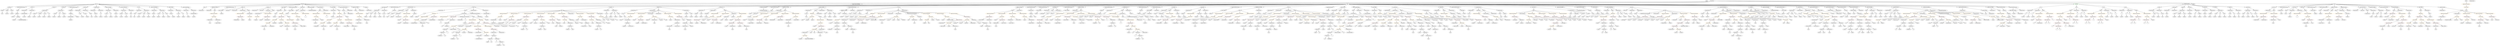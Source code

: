 strict digraph {
	graph [bb="0,0,48190,1044"];
	node [label="\N"];
	Enter	[height=0.5,
		pos="32972,1026",
		width=0.83628];
	MemberAccess_Unnamed_39	[color=black,
		height=0.5,
		label=MemberAccess,
		pos="15541,306",
		width=1.9174];
	FunctionCall_Unnamed_64	[color=orange,
		height=0.5,
		label=FunctionCall,
		pos="15541,234",
		width=1.6125];
	MemberAccess_Unnamed_39 -> FunctionCall_Unnamed_64	[pos="e,15541,252.1 15541,287.7 15541,280.41 15541,271.73 15541,263.54"];
	NumberLiteral_Unnamed_17	[color=black,
		height=0.5,
		label=NumberLiteral,
		pos="23823,522",
		width=1.765];
	ExpressionStatement_Unnamed_70	[color=orange,
		height=0.5,
		label=ExpressionStatement,
		pos="23576,738",
		width=2.458];
	FunctionCall_Unnamed_70	[color=orange,
		height=0.5,
		label=FunctionCall,
		pos="23476,666",
		width=1.6125];
	ExpressionStatement_Unnamed_70 -> FunctionCall_Unnamed_70	[pos="e,23499,682.91 23552,720.23 23539,710.94 23522,699.28 23508,689.23"];
	FunctionCall_Unnamed_31	[color=orange,
		height=0.5,
		label=FunctionCall,
		pos="29606,594",
		width=1.6125];
	NumberLiteral_Unnamed_8	[color=black,
		height=0.5,
		label=NumberLiteral,
		pos="29603,522",
		width=1.765];
	FunctionCall_Unnamed_31 -> NumberLiteral_Unnamed_8	[pos="e,29604,540.1 29605,575.7 29605,568.41 29605,559.73 29604,551.54"];
	ElementaryTypeName_address_41	[color=black,
		height=0.5,
		label=address,
		pos="29724,522",
		width=1.0996];
	FunctionCall_Unnamed_31 -> ElementaryTypeName_address_41	[pos="e,29701,536.83 29632,577.46 29650,567.2 29672,553.66 29691,542.65"];
	ExpressionStatement_Unnamed_105	[color=orange,
		height=0.5,
		label=ExpressionStatement,
		pos="9085.1,594",
		width=2.458];
	BinaryOperation_Unnamed_102	[color=brown,
		height=0.5,
		label=BinaryOperation,
		pos="8971.1,522",
		width=1.9867];
	ExpressionStatement_Unnamed_105 -> BinaryOperation_Unnamed_102	[pos="e,8997.1,538.99 9058.1,576.41 9042.7,566.95 9023.2,554.97 9006.5,544.76"];
	ParameterList_Unnamed_5	[color=black,
		height=0.5,
		label=ParameterList,
		pos="42247,810",
		width=1.7095];
	Parameter_remaining	[color=black,
		height=0.5,
		label=remaining,
		pos="42247,738",
		width=1.2798];
	ParameterList_Unnamed_5 -> Parameter_remaining	[pos="e,42247,756.1 42247,791.7 42247,784.41 42247,775.73 42247,767.54"];
	MemberAccess_Unnamed_45	[color=black,
		height=0.5,
		label=MemberAccess,
		pos="23134,522",
		width=1.9174];
	Identifier_msg_26	[color=black,
		height=0.5,
		label=msg,
		pos="23134,450",
		width=0.75];
	MemberAccess_Unnamed_45 -> Identifier_msg_26	[pos="e,23134,468.1 23134,503.7 23134,496.41 23134,487.73 23134,479.54"];
	ParameterList_Unnamed_58	[color=black,
		height=0.5,
		label=ParameterList,
		pos="2385.1,810",
		width=1.7095];
	Parameter__amount_1	[color=black,
		height=0.5,
		label=_amount,
		pos="2341.1,738",
		width=1.1967];
	ParameterList_Unnamed_58 -> Parameter__amount_1	[pos="e,2351.6,755.79 2374.4,792.05 2369.4,784.06 2363.3,774.33 2357.7,765.4"];
	Parameter__reason_4	[color=black,
		height=0.5,
		label=_reason,
		pos="2442.1,738",
		width=1.1135];
	ParameterList_Unnamed_58 -> Parameter__reason_4	[pos="e,2428.8,755.31 2398.9,792.05 2405.7,783.68 2414.1,773.4 2421.6,764.13"];
	Identifier_i_2	[color=black,
		height=0.5,
		label=i,
		pos="21989,234",
		width=0.75];
	Identifier__owner_1	[color=black,
		height=0.5,
		label=_owner,
		pos="14017,450",
		width=1.0719];
	Identifier__spender_4	[color=black,
		height=0.5,
		label=_spender,
		pos="13467,522",
		width=1.2521];
	ParameterList_Unnamed_100	[color=black,
		height=0.5,
		label=ParameterList,
		pos="16619,810",
		width=1.7095];
	Parameter__time_3	[color=black,
		height=0.5,
		label=_time,
		pos="16426,738",
		width=0.864];
	ParameterList_Unnamed_100 -> Parameter__time_3	[pos="e,16451,749.7 16579,796.01 16548,785.71 16504,770.65 16466,756 16464,755.33 16463,754.63 16461,753.91"];
	Parameter__amount_2	[color=black,
		height=0.5,
		label=_amount,
		pos="16518,738",
		width=1.1967];
	ParameterList_Unnamed_100 -> Parameter__amount_2	[pos="e,16540,754.03 16596,792.94 16582,783.34 16564,771.01 16549,760.57"];
	Parameter__reason_6	[color=black,
		height=0.5,
		label=_reason,
		pos="16619,738",
		width=1.1135];
	ParameterList_Unnamed_100 -> Parameter__reason_6	[pos="e,16619,756.1 16619,791.7 16619,784.41 16619,775.73 16619,767.54"];
	Identifier__of_6	[color=black,
		height=0.5,
		label=_of,
		pos="21937,306",
		width=0.75];
	ModifierInvocation_whenNotPaused_7	[color=black,
		height=0.5,
		label=whenNotPaused,
		pos="36448,810",
		width=1.9729];
	UnaryOperation_Unnamed_1	[color=black,
		height=0.5,
		label=UnaryOperation,
		pos="6041.1,594",
		width=1.9452];
	Identifier_paused	[color=black,
		height=0.5,
		label=paused,
		pos="6041.1,522",
		width=1.0303];
	UnaryOperation_Unnamed_1 -> Identifier_paused	[pos="e,6041.1,540.1 6041.1,575.7 6041.1,568.41 6041.1,559.73 6041.1,551.54"];
	BinaryOperation_Unnamed_28	[color=brown,
		height=0.5,
		label=BinaryOperation,
		pos="4662.1,666",
		width=1.9867];
	BooleanLiteral_Unnamed_2	[color=black,
		height=0.5,
		label=BooleanLiteral,
		pos="4584.1,594",
		width=1.7788];
	BinaryOperation_Unnamed_28 -> BooleanLiteral_Unnamed_2	[pos="e,4602.7,611.71 4643.6,648.41 4633.9,639.67 4621.7,628.79 4611,619.13"];
	Identifier_paused_2	[color=black,
		height=0.5,
		label=paused,
		pos="4703.1,594",
		width=1.0303];
	BinaryOperation_Unnamed_28 -> Identifier_paused_2	[pos="e,4693.4,611.62 4672.2,647.7 4676.9,639.78 4682.5,630.23 4687.6,621.44"];
	Identifier__reason_13	[color=black,
		height=0.5,
		label=_reason,
		pos="30881,378",
		width=1.1135];
	ExpressionStatement_Unnamed_17	[color=orange,
		height=0.5,
		label=ExpressionStatement,
		pos="39754,738",
		width=2.458];
	FunctionCall_Unnamed_13	[color=orange,
		height=0.5,
		label=FunctionCall,
		pos="39759,666",
		width=1.6125];
	ExpressionStatement_Unnamed_17 -> FunctionCall_Unnamed_13	[pos="e,39758,684.1 39755,719.7 39756,712.41 39756,703.73 39757,695.54"];
	Identifier_require_10	[color=black,
		height=0.5,
		label=require,
		pos="19282,594",
		width=1.0026];
	ContractDefinition_ERC1132	[color=black,
		height=0.5,
		label=ERC1132,
		pos="1882.1,954",
		width=1.3076];
	StructDefinition_lockToken	[color=black,
		height=0.5,
		label=lockToken,
		pos="185.09,882",
		width=1.4046];
	ContractDefinition_ERC1132 -> StructDefinition_lockToken	[pos="e,226.24,892.86 1834.9,952.53 1603.1,950.05 583.23,937.18 268.09,900 258.11,898.82 247.55,897.06 237.43,895.12"];
	StateVariableDeclaration_Unnamed_8	[color=black,
		height=0.5,
		label=StateVariableDeclaration,
		pos="378.09,882",
		width=2.8184];
	ContractDefinition_ERC1132 -> StateVariableDeclaration_Unnamed_8	[pos="e,463.67,891.89 1834.9,952 1663.8,948.2 1058.9,933.09 561.09,900 533.11,898.14 502.77,895.55 474.99,892.96"];
	FunctionDefinition_unlock	[color=black,
		height=0.5,
		label=unlock,
		pos="606.09,882",
		width=0.98875];
	ContractDefinition_ERC1132 -> FunctionDefinition_unlock	[pos="e,641.71,884.95 1835.5,950.45 1635.9,939.5 853.28,896.56 652.98,885.57"];
	EventDefinition_Locked	[color=black,
		height=0.5,
		label=Locked,
		pos="992.09,882",
		width=1.0858];
	ContractDefinition_ERC1132 -> EventDefinition_Locked	[pos="e,1029.9,887.37 1835.9,950.19 1720.5,943.03 1410.3,923.08 1152.1,900 1114.8,896.67 1072.7,892.16 1041,888.63"];
	EventDefinition_Unlocked	[color=black,
		height=0.5,
		label=Unlocked,
		pos="1208.1,882",
		width=1.2937];
	ContractDefinition_ERC1132 -> EventDefinition_Unlocked	[pos="e,1252.2,888.41 1836.7,948.74 1745,940.06 1531.3,919.54 1352.1,900 1322.7,896.8 1290.1,892.97 1263.3,889.75"];
	StateVariableDeclaration_Unnamed_7	[color=black,
		height=0.5,
		label=StateVariableDeclaration,
		pos="1462.1,882",
		width=2.8184];
	ContractDefinition_ERC1132 -> StateVariableDeclaration_Unnamed_7	[pos="e,1534.2,895.01 1839.5,945.9 1770.7,934.44 1633.9,911.63 1545.3,896.86"];
	FunctionDefinition_extendLock	[color=black,
		height=0.5,
		label=extendLock,
		pos="1680.1,882",
		width=1.5155];
	ContractDefinition_ERC1132 -> FunctionDefinition_extendLock	[pos="e,1716.7,895.7 1848.3,941.28 1815.2,929.81 1764.4,912.22 1727.3,899.36"];
	FunctionDefinition_totalBalanceOf	[color=black,
		height=0.5,
		label=totalBalanceOf,
		pos="1882.1,882",
		width=1.8204];
	ContractDefinition_ERC1132 -> FunctionDefinition_totalBalanceOf	[pos="e,1882.1,900.1 1882.1,935.7 1882.1,928.41 1882.1,919.73 1882.1,911.54"];
	FunctionDefinition_tokensUnlockable	[color=black,
		height=0.5,
		label=tokensUnlockable,
		pos="2103.1,882",
		width=2.1392];
	ContractDefinition_ERC1132 -> FunctionDefinition_tokensUnlockable	[pos="e,2058.5,897.12 1917.6,941.75 1952.7,930.64 2006.9,913.47 2047.7,900.56"];
	FunctionDefinition_increaseLockAmount	[color=black,
		height=0.5,
		label=increaseLockAmount,
		pos="2385.1,882",
		width=2.4996];
	ContractDefinition_ERC1132 -> FunctionDefinition_increaseLockAmount	[pos="e,2312.7,893.08 1925.8,946.91 2009.5,935.26 2193.5,909.66 2301.5,894.64"];
	FunctionDefinition_lock	[color=black,
		height=0.5,
		label=lock,
		pos="2667.1,882",
		width=0.75];
	ContractDefinition_ERC1132 -> FunctionDefinition_lock	[pos="e,2640.1,885.55 1927.8,949.05 2028.3,940.35 2276.4,918.79 2484.1,900 2534.1,895.47 2591.8,890.08 2628.9,886.61"];
	FunctionDefinition_tokensLockedAtTime	[color=black,
		height=0.5,
		label=tokensLockedAtTime,
		pos="2979.1,882",
		width=2.5412];
	ContractDefinition_ERC1132 -> FunctionDefinition_tokensLockedAtTime	[pos="e,2893.3,888.47 1928.5,950.04 2093.7,939.5 2654.7,903.7 2882.1,889.19"];
	FunctionDefinition_tokensLocked	[color=black,
		height=0.5,
		label=tokensLocked,
		pos="3312.1,882",
		width=1.765];
	ContractDefinition_ERC1132 -> FunctionDefinition_tokensLocked	[pos="e,3251.8,887.88 1929.2,951.4 2089.9,945.83 2631.8,926.21 3079.1,900 3133.2,896.83 3194.3,892.33 3240.4,888.76"];
	FunctionDefinition_getUnlockableTokens	[color=black,
		height=0.5,
		label=getUnlockableTokens,
		pos="3596.1,882",
		width=2.5412];
	ContractDefinition_ERC1132 -> FunctionDefinition_getUnlockableTokens	[pos="e,3514.5,890.44 1929.2,952.11 2114.6,948.46 2812,933.18 3385.1,900 3423.8,897.76 3466.5,894.47 3503.3,891.39"];
	ElementaryTypeName_bytes32_11	[color=black,
		height=0.5,
		label=bytes32,
		pos="2442.1,666",
		width=1.0996];
	FunctionCall_Unnamed_88	[color=orange,
		height=0.5,
		label=FunctionCall,
		pos="17923,594",
		width=1.6125];
	ElementaryTypeName_address_60	[color=black,
		height=0.5,
		label=address,
		pos="17880,522",
		width=1.0996];
	FunctionCall_Unnamed_88 -> ElementaryTypeName_address_60	[pos="e,17890,539.79 17913,576.05 17908,568.06 17902,558.33 17896,549.4"];
	Identifier_this_1	[color=black,
		height=0.5,
		label=this,
		pos="17965,522",
		width=0.75];
	FunctionCall_Unnamed_88 -> Identifier_this_1	[pos="e,17956,538.83 17933,576.05 17938,567.82 17944,557.76 17950,548.61"];
	ElementaryTypeName_address_9	[color=black,
		height=0.5,
		label=address,
		pos="42144,666",
		width=1.0996];
	MemberAccess_Unnamed_70	[color=black,
		height=0.5,
		label=MemberAccess,
		pos="31146,594",
		width=1.9174];
	IndexAccess_Unnamed_47	[color=black,
		height=0.5,
		label=IndexAccess,
		pos="31146,522",
		width=1.6402];
	MemberAccess_Unnamed_70 -> IndexAccess_Unnamed_47	[pos="e,31146,540.1 31146,575.7 31146,568.41 31146,559.73 31146,551.54"];
	ElementaryTypeName_bool_7	[color=black,
		height=0.5,
		label=bool,
		pos="2610.1,666",
		width=0.76697];
	Identifier_reward_TOD22_1	[color=black,
		height=0.5,
		label=reward_TOD22,
		pos="19002,594",
		width=1.9313];
	BooleanLiteral_Unnamed_23	[color=black,
		height=0.5,
		label=BooleanLiteral,
		pos="33093,738",
		width=1.7788];
	MemberAccess_Unnamed_33	[color=black,
		height=0.5,
		label=MemberAccess,
		pos="34851,450",
		width=1.9174];
	Identifier_msg_18	[color=black,
		height=0.5,
		label=msg,
		pos="34851,378",
		width=0.75];
	MemberAccess_Unnamed_33 -> Identifier_msg_18	[pos="e,34851,396.1 34851,431.7 34851,424.41 34851,415.73 34851,407.54"];
	ParameterList_Unnamed_43	[color=black,
		height=0.5,
		label=ParameterList,
		pos="4019.1,810",
		width=1.7095];
	FunctionCall_Unnamed_68	[color=orange,
		height=0.5,
		label=FunctionCall,
		pos="23610,666",
		width=1.6125];
	UnaryOperation_Unnamed_10	[color=black,
		height=0.5,
		label=UnaryOperation,
		pos="23293,594",
		width=1.9452];
	FunctionCall_Unnamed_68 -> UnaryOperation_Unnamed_10	[pos="e,23345,606.28 23567,653.68 23559,651.73 23551,649.76 23543,648 23467,630.45 23448,628.17 23372,612 23367,610.91 23362,609.77 23356,\
608.63"];
	Identifier_require_30	[color=black,
		height=0.5,
		label=require,
		pos="23417,594",
		width=1.0026];
	FunctionCall_Unnamed_68 -> Identifier_require_30	[pos="e,23445,605.69 23573,651.89 23543,641.27 23500,625.85 23462,612 23460,611.24 23458,610.46 23456,609.67"];
	MemberAccess_Unnamed_59	[color=black,
		height=0.5,
		label=MemberAccess,
		pos="17040,594",
		width=1.9174];
	Identifier_msg_36	[color=black,
		height=0.5,
		label=msg,
		pos="17040,522",
		width=0.75];
	MemberAccess_Unnamed_59 -> Identifier_msg_36	[pos="e,17040,540.1 17040,575.7 17040,568.41 17040,559.73 17040,551.54"];
	Identifier_i_3	[color=black,
		height=0.5,
		label=i,
		pos="8578.1,594",
		width=0.75];
	BinaryOperation_Unnamed_88	[color=brown,
		height=0.5,
		label=BinaryOperation,
		pos="25589,594",
		width=1.9867];
	Identifier_amount_7	[color=black,
		height=0.5,
		label=amount,
		pos="25477,522",
		width=1.0581];
	BinaryOperation_Unnamed_88 -> Identifier_amount_7	[pos="e,25500,537.02 25563,576.76 25547,566.7 25526,553.71 25509,543.01"];
	MemberAccess_Unnamed_69	[color=black,
		height=0.5,
		label=MemberAccess,
		pos="25602,522",
		width=1.9174];
	BinaryOperation_Unnamed_88 -> MemberAccess_Unnamed_69	[pos="e,25599,540.1 25592,575.7 25594,568.32 25595,559.52 25597,551.25"];
	Identifier_require_9	[color=black,
		height=0.5,
		label=require,
		pos="19848,594",
		width=1.0026];
	BinaryOperation_Unnamed_43	[color=brown,
		height=0.5,
		label=BinaryOperation,
		pos="14663,594",
		width=1.9867];
	NumberLiteral_Unnamed_9	[color=black,
		height=0.5,
		label=NumberLiteral,
		pos="14660,522",
		width=1.765];
	BinaryOperation_Unnamed_43 -> NumberLiteral_Unnamed_9	[pos="e,14661,540.1 14662,575.7 14662,568.41 14662,559.73 14661,551.54"];
	Identifier_submission	[color=black,
		height=0.5,
		label=submission,
		pos="14794,522",
		width=1.46];
	BinaryOperation_Unnamed_43 -> Identifier_submission	[pos="e,14767,537.7 14692,577.29 14711,567.15 14736,553.87 14757,542.99"];
	Identifier_unlockableTokens_1	[color=black,
		height=0.5,
		label=unlockableTokens,
		pos="9213.1,162",
		width=2.1808];
	BinaryOperation_Unnamed_47	[color=brown,
		height=0.5,
		label=BinaryOperation,
		pos="10886,666",
		width=1.9867];
	FunctionCall_Unnamed_42	[color=orange,
		height=0.5,
		label=FunctionCall,
		pos="10886,594",
		width=1.6125];
	BinaryOperation_Unnamed_47 -> FunctionCall_Unnamed_42	[pos="e,10886,612.1 10886,647.7 10886,640.41 10886,631.73 10886,623.54"];
	IndexAccess_Unnamed_4	[color=black,
		height=0.5,
		label=IndexAccess,
		pos="11021,594",
		width=1.6402];
	BinaryOperation_Unnamed_47 -> IndexAccess_Unnamed_4	[pos="e,10992,609.94 10916,649.29 10936,639.22 10961,626.05 10982,615.21"];
	Identifier_lockReason_1	[color=black,
		height=0.5,
		label=lockReason,
		pos="36790,378",
		width=1.5155];
	StateVariableDeclaration_Unnamed_11	[color=black,
		height=0.5,
		label=StateVariableDeclaration,
		pos="7597.1,882",
		width=2.8184];
	VariableDeclaration_decimals	[color=black,
		height=0.5,
		label=decimals,
		pos="7563.1,810",
		width=1.1967];
	StateVariableDeclaration_Unnamed_11 -> VariableDeclaration_decimals	[pos="e,7571.4,828.1 7588.7,863.7 7585,856.07 7580.5,846.92 7576.4,838.4"];
	Block_Unnamed_26	[color=black,
		height=0.5,
		label=Block,
		pos="19612,810",
		width=0.90558];
	ExpressionStatement_Unnamed_38	[color=orange,
		height=0.5,
		label=ExpressionStatement,
		pos="19187,738",
		width=2.458];
	Block_Unnamed_26 -> ExpressionStatement_Unnamed_38	[pos="e,19254,750.09 19581,803.91 19516,793.1 19361,767.57 19266,751.95"];
	ExpressionStatement_Unnamed_36	[color=orange,
		height=0.5,
		label=ExpressionStatement,
		pos="19409,738",
		width=2.458];
	Block_Unnamed_26 -> ExpressionStatement_Unnamed_36	[pos="e,19453,753.97 19585,799.7 19554,789.03 19503,771.25 19463,757.68"];
	ExpressionStatement_Unnamed_37	[color=orange,
		height=0.5,
		label=ExpressionStatement,
		pos="19612,738",
		width=2.458];
	Block_Unnamed_26 -> ExpressionStatement_Unnamed_37	[pos="e,19612,756.1 19612,791.7 19612,784.41 19612,775.73 19612,767.54"];
	ExpressionStatement_Unnamed_35	[color=orange,
		height=0.5,
		label=ExpressionStatement,
		pos="19811,738",
		width=2.458];
	Block_Unnamed_26 -> ExpressionStatement_Unnamed_35	[pos="e,19768,754.17 19639,799.56 19669,788.92 19719,771.34 19757,757.86"];
	IndexAccess_Unnamed_86	[color=black,
		height=0.5,
		label=IndexAccess,
		pos="25676,306",
		width=1.6402];
	IndexAccess_Unnamed_87	[color=black,
		height=0.5,
		label=IndexAccess,
		pos="25624,234",
		width=1.6402];
	IndexAccess_Unnamed_86 -> IndexAccess_Unnamed_87	[pos="e,25637,251.79 25664,288.05 25657,279.89 25650,269.91 25643,260.82"];
	Identifier_i_10	[color=black,
		height=0.5,
		label=i,
		pos="25728,234",
		width=0.75];
	IndexAccess_Unnamed_86 -> Identifier_i_10	[pos="e,25717,250.36 25689,288.05 25695,279.44 25703,268.81 25710,259.33"];
	Identifier_msg_4	[color=black,
		height=0.5,
		label=msg,
		pos="47794,450",
		width=0.75];
	IfStatement_Unnamed_2	[color=orange,
		height=0.5,
		label=IfStatement,
		pos="6536.1,738",
		width=1.4739];
	BinaryOperation_Unnamed_32	[color=brown,
		height=0.5,
		label=BinaryOperation,
		pos="6536.1,666",
		width=1.9867];
	IfStatement_Unnamed_2 -> BinaryOperation_Unnamed_32	[pos="e,6536.1,684.1 6536.1,719.7 6536.1,712.41 6536.1,703.73 6536.1,695.54"];
	Block_Unnamed_22	[color=black,
		height=0.5,
		label=Block,
		pos="6679.1,666",
		width=0.90558];
	IfStatement_Unnamed_2 -> Block_Unnamed_22	[pos="e,6655.5,678.54 6565.4,722.67 6588.6,711.31 6621,695.42 6645.3,683.53"];
	FunctionCall_Unnamed_105	[color=orange,
		height=0.5,
		label=FunctionCall,
		pos="21246,594",
		width=1.6125];
	Identifier_balanceOf	[color=black,
		height=0.5,
		label=balanceOf,
		pos="21199,522",
		width=1.3491];
	FunctionCall_Unnamed_105 -> Identifier_balanceOf	[pos="e,21210,539.79 21235,576.05 21229,567.97 21223,558.12 21217,549.11"];
	Identifier__of_4	[color=black,
		height=0.5,
		label=_of,
		pos="21293,522",
		width=0.75];
	FunctionCall_Unnamed_105 -> Identifier__of_4	[pos="e,21282,538.83 21257,576.05 21263,567.73 21270,557.54 21276,548.32"];
	Parameter__name	[color=black,
		height=0.5,
		label=_name,
		pos="30342,738",
		width=0.97489];
	ElementaryTypeName_string_5	[color=black,
		height=0.5,
		label=string,
		pos="30357,666",
		width=0.864];
	Parameter__name -> ElementaryTypeName_string_5	[pos="e,30353,684.1 30346,719.7 30347,712.32 30349,703.52 30351,695.25"];
	MemberAccess_Unnamed_34	[color=black,
		height=0.5,
		label=MemberAccess,
		pos="35349,522",
		width=1.9174];
	Identifier_msg_19	[color=black,
		height=0.5,
		label=msg,
		pos="35349,450",
		width=0.75];
	MemberAccess_Unnamed_34 -> Identifier_msg_19	[pos="e,35349,468.1 35349,503.7 35349,496.41 35349,487.73 35349,479.54"];
	Identifier_frozenAccount_1	[color=black,
		height=0.5,
		label=frozenAccount,
		pos="9837.1,450",
		width=1.8343];
	MemberAccess_Unnamed_100	[color=black,
		height=0.5,
		label=MemberAccess,
		pos="9213.1,234",
		width=1.9174];
	MemberAccess_Unnamed_100 -> Identifier_unlockableTokens_1	[pos="e,9213.1,180.1 9213.1,215.7 9213.1,208.41 9213.1,199.73 9213.1,191.54"];
	ContractDefinition_Pausable	[color=black,
		height=0.5,
		label=Pausable,
		pos="5841.1,954",
		width=1.2105];
	EventDefinition_Pause	[color=black,
		height=0.5,
		label=Pause,
		pos="3937.1,882",
		width=0.90558];
	ContractDefinition_Pausable -> EventDefinition_Pause	[pos="e,3967.4,889.23 5797.5,952.53 5557.4,949.83 4395.1,935.13 4038.1,900 4018.4,898.06 3996.7,894.6 3978.6,891.3"];
	FunctionDefinition_getReward_TOD39	[color=black,
		height=0.5,
		label=getReward_TOD39,
		pos="4131.1,882",
		width=2.3333];
	ContractDefinition_Pausable -> FunctionDefinition_getReward_TOD39	[pos="e,4205.3,890.79 5797.4,952.39 5615.6,949.66 4901.7,937.05 4316.1,900 4283.5,897.94 4247.9,894.86 4216.6,891.88"];
	StateVariableDeclaration_Unnamed_6	[color=black,
		height=0.5,
		label=StateVariableDeclaration,
		pos="4426.1,882",
		width=2.8184];
	ContractDefinition_Pausable -> StateVariableDeclaration_Unnamed_6	[pos="e,4514.5,891.17 5797.6,951.72 5640.2,946.98 5085.7,929.09 4629.1,900 4595.5,897.86 4558.8,894.96 4525.9,892.16"];
	FunctionDefinition_pause	[color=black,
		height=0.5,
		label=pause,
		pos="4670.1,882",
		width=0.89172];
	ContractDefinition_Pausable -> FunctionDefinition_pause	[pos="e,4702.2,884.92 5798,950.43 5614.4,939.45 4898,896.62 4713.6,885.6"];
	FunctionDefinition_unpause	[color=black,
		height=0.5,
		label=unpause,
		pos="5162.1,882",
		width=1.1412];
	ContractDefinition_Pausable -> FunctionDefinition_unpause	[pos="e,5201.6,887.08 5799.1,948.67 5680.3,936.42 5341.6,901.51 5212.7,888.22"];
	FunctionDefinition_play_TOD39	[color=black,
		height=0.5,
		label=play_TOD39,
		pos="5485.1,882",
		width=1.6541];
	ContractDefinition_Pausable -> FunctionDefinition_play_TOD39	[pos="e,5529.5,894.36 5801,946.37 5745.4,936.99 5641.8,918.88 5554.1,900 5549.7,899.06 5545.2,898.05 5540.7,897.01"];
	StateVariableDeclaration_Unnamed_5	[color=black,
		height=0.5,
		label=StateVariableDeclaration,
		pos="5664.1,882",
		width=2.8184];
	ContractDefinition_Pausable -> StateVariableDeclaration_Unnamed_5	[pos="e,5704.2,898.86 5810.3,940.81 5783.9,930.4 5745.6,915.23 5714.8,903.04"];
	ModifierDefinition_whenPaused	[color=black,
		height=0.5,
		label=whenPaused,
		pos="5841.1,882",
		width=1.5848];
	ContractDefinition_Pausable -> ModifierDefinition_whenPaused	[pos="e,5841.1,900.1 5841.1,935.7 5841.1,928.41 5841.1,919.73 5841.1,911.54"];
	InheritanceSpecifier_Unnamed	[color=black,
		height=0.5,
		label=InheritanceSpecifier,
		pos="6000.1,882",
		width=2.3333];
	ContractDefinition_Pausable -> InheritanceSpecifier_Unnamed	[pos="e,5964.4,898.7 5870.3,940.16 5893.7,929.85 5927,915.17 5954,903.27"];
	ModifierDefinition_whenNotPaused	[color=black,
		height=0.5,
		label=whenNotPaused,
		pos="6173.1,882",
		width=1.9729];
	ContractDefinition_Pausable -> ModifierDefinition_whenNotPaused	[pos="e,6120.2,894.26 5879.5,944.94 5928.9,934.58 6017.4,916 6093.1,900 6098.3,898.9 6103.7,897.76 6109.1,896.61"];
	FunctionDefinition_play_TOD33	[color=black,
		height=0.5,
		label=play_TOD33,
		pos="6424.1,882",
		width=1.6541];
	ContractDefinition_Pausable -> FunctionDefinition_play_TOD33	[pos="e,6369.6,889.54 5882.5,948.02 5982.5,936.02 6237.3,905.43 6358.3,890.9"];
	StateVariableDeclaration_Unnamed_4	[color=black,
		height=0.5,
		label=StateVariableDeclaration,
		pos="6624.1,882",
		width=2.8184];
	ContractDefinition_Pausable -> StateVariableDeclaration_Unnamed_4	[pos="e,6545.9,893.77 5883.9,950.23 5988.2,943.34 6263.8,924.18 6493.1,900 6506.6,898.58 6520.8,896.9 6534.8,895.17"];
	FunctionDefinition_getReward_TOD33	[color=black,
		height=0.5,
		label=getReward_TOD33,
		pos="6858.1,882",
		width=2.3333];
	ContractDefinition_Pausable -> FunctionDefinition_getReward_TOD33	[pos="e,6790.9,893.16 5884.4,951.61 6013.7,947.21 6408.3,931.95 6734.1,900 6748.8,898.55 6764.5,896.67 6779.6,894.69"];
	EventDefinition_Unpause	[color=black,
		height=0.5,
		label=Unpause,
		pos="7057.1,882",
		width=1.1967];
	ContractDefinition_Pausable -> EventDefinition_Unpause	[pos="e,7018.5,890.26 5884.9,952.66 6034.3,951.12 6537.8,942.87 6951.1,900 6969.5,898.09 6989.6,895.11 7007.2,892.17"];
	Parameter__reason_1	[color=black,
		height=0.5,
		label=_reason,
		pos="3452.1,738",
		width=1.1135];
	ElementaryTypeName_bytes32_8	[color=black,
		height=0.5,
		label=bytes32,
		pos="3452.1,666",
		width=1.0996];
	Parameter__reason_1 -> ElementaryTypeName_bytes32_8	[pos="e,3452.1,684.1 3452.1,719.7 3452.1,712.41 3452.1,703.73 3452.1,695.54"];
	IndexAccess_Unnamed_7	[color=black,
		height=0.5,
		label=IndexAccess,
		pos="10104,450",
		width=1.6402];
	Identifier_balances_5	[color=black,
		height=0.5,
		label=balances,
		pos="10060,378",
		width=1.1828];
	IndexAccess_Unnamed_7 -> Identifier_balances_5	[pos="e,10071,395.79 10093,432.05 10088,424.06 10082,414.33 10077,405.4"];
	Identifier__to_3	[color=black,
		height=0.5,
		label=_to,
		pos="10148,378",
		width=0.75];
	IndexAccess_Unnamed_7 -> Identifier__to_3	[pos="e,10138,394.83 10115,432.05 10120,423.73 10126,413.54 10132,404.32"];
	BinaryOperation_Unnamed_46	[color=brown,
		height=0.5,
		label=BinaryOperation,
		pos="10648,594",
		width=1.9867];
	Identifier__value	[color=black,
		height=0.5,
		label=_value,
		pos="10662,522",
		width=0.96103];
	BinaryOperation_Unnamed_46 -> Identifier__value	[pos="e,10659,540.1 10652,575.7 10653,568.32 10655,559.52 10656,551.25"];
	IndexAccess_Unnamed_1	[color=black,
		height=0.5,
		label=IndexAccess,
		pos="10774,522",
		width=1.6402];
	BinaryOperation_Unnamed_46 -> IndexAccess_Unnamed_1	[pos="e,10746,538.34 10677,577.12 10694,567.27 10717,554.51 10737,543.85"];
	Identifier_amount_4	[color=black,
		height=0.5,
		label=amount,
		pos="24481,522",
		width=1.0581];
	ElementaryTypeName_uint256_44	[color=black,
		height=0.5,
		label=uint256,
		pos="30444,666",
		width=1.0442];
	Parameter__reason_2	[color=black,
		height=0.5,
		label=_reason,
		pos="3078.1,738",
		width=1.1135];
	ElementaryTypeName_bytes32_9	[color=black,
		height=0.5,
		label=bytes32,
		pos="3072.1,666",
		width=1.0996];
	Parameter__reason_2 -> ElementaryTypeName_bytes32_9	[pos="e,3073.6,684.1 3076.6,719.7 3076,712.41 3075.2,703.73 3074.5,695.54"];
	VariableDeclaration_owner_TOD32	[color=black,
		height=0.5,
		label=owner_TOD32,
		pos="34432,810",
		width=1.862];
	ElementaryTypeName_address_55	[color=black,
		height=0.5,
		label=address,
		pos="34418,738",
		width=1.0996];
	VariableDeclaration_owner_TOD32 -> ElementaryTypeName_address_55	[pos="e,34422,756.1 34429,791.7 34427,784.32 34425,775.52 34424,767.25"];
	BinaryOperation_Unnamed_98	[color=brown,
		height=0.5,
		label=BinaryOperation,
		pos="35792,666",
		width=1.9867];
	BinaryOperation_Unnamed_99	[color=brown,
		height=0.5,
		label=BinaryOperation,
		pos="35707,594",
		width=1.9867];
	BinaryOperation_Unnamed_98 -> BinaryOperation_Unnamed_99	[pos="e,35727,611.71 35772,648.41 35761,639.58 35748,628.57 35736,618.84"];
	UnaryOperation_Unnamed_14	[color=black,
		height=0.5,
		label=UnaryOperation,
		pos="35867,594",
		width=1.9452];
	BinaryOperation_Unnamed_98 -> UnaryOperation_Unnamed_14	[pos="e,35849,611.71 35810,648.41 35819,639.76 35831,629 35841,619.42"];
	ElementaryTypeName_bool_13	[color=black,
		height=0.5,
		label=bool,
		pos="11707,666",
		width=0.76697];
	Identifier__to_11	[color=black,
		height=0.5,
		label=_to,
		pos="36890,378",
		width=0.75];
	ParameterList_Unnamed_77	[color=black,
		height=0.5,
		label=ParameterList,
		pos="12244,810",
		width=1.7095];
	Parameter_success_6	[color=black,
		height=0.5,
		label=success,
		pos="12051,738",
		width=1.1135];
	ParameterList_Unnamed_77 -> Parameter_success_6	[pos="e,12082,750.1 12206,795.34 12174,783.42 12126,766.16 12092,753.89"];
	IndexAccess_Unnamed_52	[color=black,
		height=0.5,
		label=IndexAccess,
		pos="22041,306",
		width=1.6402];
	IndexAccess_Unnamed_52 -> Identifier_i_2	[pos="e,22000,250.36 22029,288.05 22022,279.44 22014,268.81 22007,259.33"];
	IndexAccess_Unnamed_53	[color=black,
		height=0.5,
		label=IndexAccess,
		pos="22093,234",
		width=1.6402];
	IndexAccess_Unnamed_52 -> IndexAccess_Unnamed_53	[pos="e,22081,251.79 22054,288.05 22060,279.89 22067,269.91 22074,260.82"];
	UnaryOperation_Unnamed_13	[color=black,
		height=0.5,
		label=UnaryOperation,
		pos="21714,594",
		width=1.9452];
	Identifier_i_1	[color=black,
		height=0.5,
		label=i,
		pos="21714,522",
		width=0.75];
	UnaryOperation_Unnamed_13 -> Identifier_i_1	[pos="e,21714,540.1 21714,575.7 21714,568.41 21714,559.73 21714,551.54"];
	Identifier__of_16	[color=black,
		height=0.5,
		label=_of,
		pos="8691.1,306",
		width=0.75];
	ExpressionStatement_Unnamed_22	[color=orange,
		height=0.5,
		label=ExpressionStatement,
		pos="5710.1,738",
		width=2.458];
	FunctionCall_Unnamed_16	[color=orange,
		height=0.5,
		label=FunctionCall,
		pos="5765.1,666",
		width=1.6125];
	ExpressionStatement_Unnamed_22 -> FunctionCall_Unnamed_16	[pos="e,5751.9,683.79 5723.4,720.05 5729.8,711.89 5737.7,701.91 5744.8,692.82"];
	Identifier__value_5	[color=black,
		height=0.5,
		label=_value,
		pos="11651,594",
		width=0.96103];
	ElementaryTypeName_bool_15	[color=black,
		height=0.5,
		label=bool,
		pos="12067,666",
		width=0.76697];
	Parameter_success_6 -> ElementaryTypeName_bool_15	[pos="e,12063,684.1 12055,719.7 12057,712.32 12059,703.52 12061,695.25"];
	ElementaryTypeName_bool_24	[color=black,
		height=0.5,
		label=bool,
		pos="16530,666",
		width=0.76697];
	Identifier_msg_30	[color=black,
		height=0.5,
		label=msg,
		pos="24556,306",
		width=0.75];
	ElementaryTypeName_bytes32_3	[color=black,
		height=0.5,
		label=bytes32,
		pos="1379.1,594",
		width=1.0996];
	Identifier_Approval	[color=black,
		height=0.5,
		label=Approval,
		pos="12508,594",
		width=1.266];
	Identifier__address_1	[color=black,
		height=0.5,
		label=_address,
		pos="28130,666",
		width=1.2382];
	Identifier_abi_5	[color=black,
		height=0.5,
		label=abi,
		pos="6228.1,378",
		width=0.75];
	Identifier_lockReason_3	[color=black,
		height=0.5,
		label=lockReason,
		pos="22043,162",
		width=1.5155];
	Identifier_claimed_TOD32_2	[color=black,
		height=0.5,
		label=claimed_TOD32,
		pos="23544,594",
		width=2.0145];
	NumberLiteral_Unnamed_19	[color=black,
		height=0.5,
		label=NumberLiteral,
		pos="32270,378",
		width=1.765];
	Block_Unnamed_7	[color=black,
		height=0.5,
		label=Block,
		pos="46715,810",
		width=0.90558];
	IfStatement_Unnamed	[color=orange,
		height=0.5,
		label=IfStatement,
		pos="46715,738",
		width=1.4739];
	Block_Unnamed_7 -> IfStatement_Unnamed	[pos="e,46715,756.1 46715,791.7 46715,784.41 46715,775.73 46715,767.54"];
	ExpressionStatement_Unnamed_99	[color=orange,
		height=0.5,
		label=ExpressionStatement,
		pos="26992,738",
		width=2.458];
	BinaryOperation_Unnamed_95	[color=brown,
		height=0.5,
		label=BinaryOperation,
		pos="27226,666",
		width=1.9867];
	ExpressionStatement_Unnamed_99 -> BinaryOperation_Unnamed_95	[pos="e,27181,680.42 27041,722.5 27078,711.19 27131,695.47 27170,683.64"];
	Identifier__from	[color=black,
		height=0.5,
		label=_from,
		pos="10727,450",
		width=0.93331];
	Mapping_Unnamed_5	[color=black,
		height=0.5,
		label=Mapping,
		pos="22187,666",
		width=1.2105];
	ElementaryTypeName_uint256_41	[color=black,
		height=0.5,
		label=uint256,
		pos="22253,594",
		width=1.0442];
	Mapping_Unnamed_5 -> ElementaryTypeName_uint256_41	[pos="e,22238,610.67 22202,648.76 22211,639.89 22221,628.74 22231,618.89"];
	ElementaryTypeName_address_36	[color=black,
		height=0.5,
		label=address,
		pos="22348,594",
		width=1.0996];
	Mapping_Unnamed_5 -> ElementaryTypeName_address_36	[pos="e,22320,607.11 22216,652.32 22242,640.93 22281,624.13 22310,611.66"];
	FunctionDefinition_div	[color=black,
		height=0.5,
		label=div,
		pos="39370,882",
		width=0.75];
	ParameterList_Unnamed_32	[color=black,
		height=0.5,
		label=ParameterList,
		pos="39173,810",
		width=1.7095];
	FunctionDefinition_div -> ParameterList_Unnamed_32	[pos="e,39211,824.57 39347,872.7 39316,861.84 39262,842.54 39222,828.41"];
	ParameterList_Unnamed_33	[color=black,
		height=0.5,
		label=ParameterList,
		pos="39314,810",
		width=1.7095];
	FunctionDefinition_div -> ParameterList_Unnamed_33	[pos="e,39327,827.63 39358,865.81 39351,857.28 39342,846.4 39335,836.6"];
	Block_Unnamed_13	[color=black,
		height=0.5,
		label=Block,
		pos="39426,810",
		width=0.90558];
	FunctionDefinition_div -> Block_Unnamed_13	[pos="e,39414,826.64 39382,865.81 39389,856.94 39398,845.55 39407,835.45"];
	BinaryOperation_Unnamed_42	[color=brown,
		height=0.5,
		label=BinaryOperation,
		pos="19159,666",
		width=1.9867];
	BinaryOperation_Unnamed_42 -> Identifier_reward_TOD22_1	[pos="e,19036,610.16 19125,649.81 19102,639.54 19071,625.87 19046,614.75"];
	MemberAccess_Unnamed_22	[color=black,
		height=0.5,
		label=MemberAccess,
		pos="19159,594",
		width=1.9174];
	BinaryOperation_Unnamed_42 -> MemberAccess_Unnamed_22	[pos="e,19159,612.1 19159,647.7 19159,640.41 19159,631.73 19159,623.54"];
	Parameter_amount_4	[color=black,
		height=0.5,
		label=amount,
		pos="31635,738",
		width=1.0581];
	ElementaryTypeName_uint256_60	[color=black,
		height=0.5,
		label=uint256,
		pos="31672,666",
		width=1.0442];
	Parameter_amount_4 -> ElementaryTypeName_uint256_60	[pos="e,31663,683.79 31644,720.05 31648,712.14 31653,702.54 31658,693.69"];
	FunctionCall_Unnamed_58	[color=orange,
		height=0.5,
		label=FunctionCall,
		pos="13867,666",
		width=1.6125];
	Identifier_require_24	[color=black,
		height=0.5,
		label=require,
		pos="13684,594",
		width=1.0026];
	FunctionCall_Unnamed_58 -> Identifier_require_24	[pos="e,13712,605.71 13832,651.5 13800,639.51 13755,622.02 13722,609.68"];
	BinaryOperation_Unnamed_57	[color=brown,
		height=0.5,
		label=BinaryOperation,
		pos="13810,594",
		width=1.9867];
	FunctionCall_Unnamed_58 -> BinaryOperation_Unnamed_57	[pos="e,13824,611.79 13853,648.05 13847,639.8 13838,629.7 13831,620.54"];
	ElementaryTypeName_bool_16	[color=black,
		height=0.5,
		label=bool,
		pos="34839,666",
		width=0.76697];
	ParameterList_Unnamed_36	[color=black,
		height=0.5,
		label=ParameterList,
		pos="3878.1,810",
		width=1.7095];
	EventDefinition_Pause -> ParameterList_Unnamed_36	[pos="e,3892.2,827.8 3923.7,865.12 3916.6,856.68 3907.7,846.1 3899.6,836.55"];
	Identifier_allowed_2	[color=black,
		height=0.5,
		label=allowed,
		pos="35062,306",
		width=1.0858];
	VariableDeclaration_claimed	[color=black,
		height=0.5,
		label=claimed,
		pos="39.088,810",
		width=1.0858];
	ElementaryTypeName_bool_6	[color=black,
		height=0.5,
		label=bool,
		pos="39.088,738",
		width=0.76697];
	VariableDeclaration_claimed -> ElementaryTypeName_bool_6	[pos="e,39.088,756.1 39.088,791.7 39.088,784.41 39.088,775.73 39.088,767.54"];
	ExpressionStatement_Unnamed_65	[color=orange,
		height=0.5,
		label=ExpressionStatement,
		pos="20516,738",
		width=2.458];
	FunctionCall_Unnamed_66	[color=orange,
		height=0.5,
		label=FunctionCall,
		pos="20298,666",
		width=1.6125];
	ExpressionStatement_Unnamed_65 -> FunctionCall_Unnamed_66	[pos="e,20337,679.63 20470,722.24 20434,710.79 20385,694.94 20348,683.15"];
	Identifier_locked_13	[color=black,
		height=0.5,
		label=locked,
		pos="33523,234",
		width=0.98875];
	MemberAccess_Unnamed_23	[color=black,
		height=0.5,
		label=MemberAccess,
		pos="15222,594",
		width=1.9174];
	MemberAccess_Unnamed_24	[color=black,
		height=0.5,
		label=MemberAccess,
		pos="15222,522",
		width=1.9174];
	MemberAccess_Unnamed_23 -> MemberAccess_Unnamed_24	[pos="e,15222,540.1 15222,575.7 15222,568.41 15222,559.73 15222,551.54"];
	ExpressionStatement_Unnamed_53	[color=orange,
		height=0.5,
		label=ExpressionStatement,
		pos="12198,738",
		width=2.458];
	FunctionCall_Unnamed_50	[color=orange,
		height=0.5,
		label=FunctionCall,
		pos="12171,666",
		width=1.6125];
	ExpressionStatement_Unnamed_53 -> FunctionCall_Unnamed_50	[pos="e,12178,684.1 12191,719.7 12189,712.15 12185,703.12 12182,694.68"];
	FunctionCall_Unnamed_41	[color=orange,
		height=0.5,
		label=FunctionCall,
		pos="9604.1,666",
		width=1.6125];
	UnaryOperation_Unnamed_5	[color=black,
		height=0.5,
		label=UnaryOperation,
		pos="9480.1,594",
		width=1.9452];
	FunctionCall_Unnamed_41 -> UnaryOperation_Unnamed_5	[pos="e,9508.1,610.81 9576.9,649.64 9559.6,639.88 9537,627.11 9518,616.38"];
	Identifier_require_16	[color=black,
		height=0.5,
		label=require,
		pos="9604.1,594",
		width=1.0026];
	FunctionCall_Unnamed_41 -> Identifier_require_16	[pos="e,9604.1,612.1 9604.1,647.7 9604.1,640.41 9604.1,631.73 9604.1,623.54"];
	ParameterList_Unnamed_93	[color=black,
		height=0.5,
		label=ParameterList,
		pos="28459,810",
		width=1.7095];
	Parameter_success_9	[color=black,
		height=0.5,
		label=success,
		pos="28448,738",
		width=1.1135];
	ParameterList_Unnamed_93 -> Parameter_success_9	[pos="e,28451,756.1 28456,791.7 28455,784.32 28454,775.52 28453,767.25"];
	FunctionCall_Unnamed_93	[color=orange,
		height=0.5,
		label=FunctionCall,
		pos="38664,522",
		width=1.6125];
	Identifier__to_9	[color=black,
		height=0.5,
		label=_to,
		pos="38555,450",
		width=0.75];
	FunctionCall_Unnamed_93 -> Identifier__to_9	[pos="e,38574,463.18 38640,505.29 38623,494.64 38601,480.53 38584,469.36"];
	Identifier_tokensLocked_1	[color=black,
		height=0.5,
		label=tokensLocked,
		pos="38664,450",
		width=1.765];
	FunctionCall_Unnamed_93 -> Identifier_tokensLocked_1	[pos="e,38664,468.1 38664,503.7 38664,496.41 38664,487.73 38664,479.54"];
	Identifier__reason_5	[color=black,
		height=0.5,
		label=_reason,
		pos="38786,450",
		width=1.1135];
	FunctionCall_Unnamed_93 -> Identifier__reason_5	[pos="e,38762,464.67 38691,505.64 38709,495.27 38733,481.5 38752,470.37"];
	FunctionCall_Unnamed_75	[color=orange,
		height=0.5,
		label=FunctionCall,
		pos="32231,666",
		width=1.6125];
	Identifier_Transfer_2	[color=black,
		height=0.5,
		label=Transfer,
		pos="31933,594",
		width=1.1689];
	FunctionCall_Unnamed_75 -> Identifier_Transfer_2	[pos="e,31965,606.23 32188,653.7 32180,651.73 32172,649.75 32164,648 32085,629.96 32063,632.94 31984,612 31981,611.27 31978,610.46 31976,\
609.62"];
	Identifier_owner_9	[color=black,
		height=0.5,
		label=owner,
		pos="32027,594",
		width=0.93331];
	FunctionCall_Unnamed_75 -> Identifier_owner_9	[pos="e,32053,605.67 32191,652.57 32158,642.22 32111,626.82 32070,612 32068,611.26 32066,610.49 32064,609.7"];
	Identifier_amount_2	[color=black,
		height=0.5,
		label=amount,
		pos="32117,594",
		width=1.0581];
	FunctionCall_Unnamed_75 -> Identifier_amount_2	[pos="e,32140,608.83 32206,649.46 32189,639.25 32167,625.79 32149,614.81"];
	FunctionCall_Unnamed_76	[color=orange,
		height=0.5,
		label=FunctionCall,
		pos="32231,594",
		width=1.6125];
	FunctionCall_Unnamed_75 -> FunctionCall_Unnamed_76	[pos="e,32231,612.1 32231,647.7 32231,640.41 32231,631.73 32231,623.54"];
	Identifier__decimals	[color=black,
		height=0.5,
		label=_decimals,
		pos="30712,594",
		width=1.3353];
	MemberAccess_Unnamed_48	[color=black,
		height=0.5,
		label=MemberAccess,
		pos="24762,522",
		width=1.9174];
	Identifier_msg_29	[color=black,
		height=0.5,
		label=msg,
		pos="24762,450",
		width=0.75];
	MemberAccess_Unnamed_48 -> Identifier_msg_29	[pos="e,24762,468.1 24762,503.7 24762,496.41 24762,487.73 24762,479.54"];
	MemberAccess_Unnamed_47	[color=black,
		height=0.5,
		label=MemberAccess,
		pos="24325,450",
		width=1.9174];
	Identifier_msg_28	[color=black,
		height=0.5,
		label=msg,
		pos="24325,378",
		width=0.75];
	MemberAccess_Unnamed_47 -> Identifier_msg_28	[pos="e,24325,396.1 24325,431.7 24325,424.41 24325,415.73 24325,407.54"];
	Identifier__address_7	[color=black,
		height=0.5,
		label=_address,
		pos="28980,594",
		width=1.2382];
	ElementaryTypeName_uint256_20	[color=black,
		height=0.5,
		label=uint256,
		pos="7308.1,666",
		width=1.0442];
	FunctionDefinition_isFrozenAccount	[color=black,
		height=0.5,
		label=isFrozenAccount,
		pos="7912.1,882",
		width=2.0699];
	ParameterList_Unnamed_95	[color=black,
		height=0.5,
		label=ParameterList,
		pos="7712.1,810",
		width=1.7095];
	FunctionDefinition_isFrozenAccount -> ParameterList_Unnamed_95	[pos="e,7750.6,824.48 7871.1,866.67 7839.3,855.51 7794.9,840 7761.2,828.18"];
	Block_Unnamed_41	[color=black,
		height=0.5,
		label=Block,
		pos="7837.1,810",
		width=0.90558];
	FunctionDefinition_isFrozenAccount -> Block_Unnamed_41	[pos="e,7853.3,826.12 7893.9,864.05 7884.2,855.01 7872.2,843.76 7861.7,833.95"];
	ParameterList_Unnamed_94	[color=black,
		height=0.5,
		label=ParameterList,
		pos="7969.1,810",
		width=1.7095];
	FunctionDefinition_isFrozenAccount -> ParameterList_Unnamed_94	[pos="e,7955.4,827.79 7925.9,864.05 7932.6,855.8 7940.8,845.7 7948.3,836.54"];
	Identifier___2	[color=black,
		height=0.5,
		label=_,
		pos="5905.1,666",
		width=0.75];
	ElementaryTypeName_uint256_30	[color=black,
		height=0.5,
		label=uint256,
		pos="2977.1,666",
		width=1.0442];
	ExpressionStatement_Unnamed_18	[color=orange,
		height=0.5,
		label=ExpressionStatement,
		pos="39364,738",
		width=2.458];
	FunctionCall_Unnamed_14	[color=orange,
		height=0.5,
		label=FunctionCall,
		pos="39364,666",
		width=1.6125];
	ExpressionStatement_Unnamed_18 -> FunctionCall_Unnamed_14	[pos="e,39364,684.1 39364,719.7 39364,712.41 39364,703.73 39364,695.54"];
	Identifier_this_3	[color=black,
		height=0.5,
		label=this,
		pos="34497,522",
		width=0.75];
	Identifier_guess_2	[color=black,
		height=0.5,
		label=guess,
		pos="6409.1,450",
		width=0.87786];
	Identifier_locked_10	[color=black,
		height=0.5,
		label=locked,
		pos="27687,378",
		width=0.98875];
	MemberAccess_Unnamed_4	[color=black,
		height=0.5,
		label=MemberAccess,
		pos="47794,522",
		width=1.9174];
	MemberAccess_Unnamed_4 -> Identifier_msg_4	[pos="e,47794,468.1 47794,503.7 47794,496.41 47794,487.73 47794,479.54"];
	IndexAccess_Unnamed_55	[color=black,
		height=0.5,
		label=IndexAccess,
		pos="27267,450",
		width=1.6402];
	Identifier_locked_8	[color=black,
		height=0.5,
		label=locked,
		pos="27222,378",
		width=0.98875];
	IndexAccess_Unnamed_55 -> Identifier_locked_8	[pos="e,27233,395.31 27256,432.05 27251,423.85 27244,413.83 27239,404.71"];
	MemberAccess_Unnamed_76	[color=black,
		height=0.5,
		label=MemberAccess,
		pos="27345,378",
		width=1.9174];
	IndexAccess_Unnamed_55 -> MemberAccess_Unnamed_76	[pos="e,27327,395.63 27285,432.76 27295,423.97 27307,412.93 27318,403.14"];
	BinaryOperation_Unnamed_97	[color=brown,
		height=0.5,
		label=BinaryOperation,
		pos="33408,666",
		width=1.9867];
	MemberAccess_Unnamed_86	[color=black,
		height=0.5,
		label=MemberAccess,
		pos="33399,594",
		width=1.9174];
	BinaryOperation_Unnamed_97 -> MemberAccess_Unnamed_86	[pos="e,33401,612.1 33406,647.7 33405,640.32 33404,631.52 33403,623.25"];
	FunctionCall_Unnamed_116	[color=orange,
		height=0.5,
		label=FunctionCall,
		pos="33544,594",
		width=1.6125];
	BinaryOperation_Unnamed_97 -> FunctionCall_Unnamed_116	[pos="e,33515,609.94 33439,649.29 33458,639.18 33484,625.93 33505,615.06"];
	ParameterList_Unnamed_85	[color=black,
		height=0.5,
		label=ParameterList,
		pos="22993,810",
		width=1.7095];
	Parameter_expense	[color=black,
		height=0.5,
		label=expense,
		pos="22893,738",
		width=1.1274];
	ParameterList_Unnamed_85 -> Parameter_expense	[pos="e,22914,753.63 22970,793.12 22956,783.29 22938,770.58 22923,759.94"];
	FunctionDefinition_unlock_1	[color=black,
		height=0.5,
		label=unlock,
		pos="9080.1,882",
		width=0.98875];
	ParameterList_Unnamed_118	[color=black,
		height=0.5,
		label=ParameterList,
		pos="8177.1,810",
		width=1.7095];
	FunctionDefinition_unlock_1 -> ParameterList_Unnamed_118	[pos="e,8236,815.57 9045,878.28 8910.8,867.88 8429.2,830.54 8247.3,816.44"];
	Block_Unnamed_56	[color=black,
		height=0.5,
		label=Block,
		pos="8940.1,810",
		width=0.90558];
	FunctionDefinition_unlock_1 -> Block_Unnamed_56	[pos="e,8963.6,822.76 9055.4,868.65 9032.7,857.31 8998.9,840.43 8973.8,827.86"];
	ModifierInvocation_whenNotPaused_10	[color=black,
		height=0.5,
		label=whenNotPaused,
		pos="9080.1,810",
		width=1.9729];
	FunctionDefinition_unlock_1 -> ModifierInvocation_whenNotPaused_10	[pos="e,9080.1,828.1 9080.1,863.7 9080.1,856.41 9080.1,847.73 9080.1,839.54"];
	ParameterList_Unnamed_119	[color=black,
		height=0.5,
		label=ParameterList,
		pos="9266.1,810",
		width=1.7095];
	FunctionDefinition_unlock_1 -> ParameterList_Unnamed_119	[pos="e,9229.4,824.81 9107.9,870.52 9137.2,859.49 9183.9,841.94 9218.9,828.75"];
	StructDefinition_lockToken -> VariableDeclaration_claimed	[pos="e,65.291,823.56 155.89,867 132.74,855.9 100.25,840.33 75.417,828.42"];
	VariableDeclaration_validity	[color=black,
		height=0.5,
		label=validity,
		pos="133.09,810",
		width=1.0303];
	StructDefinition_lockToken -> VariableDeclaration_validity	[pos="e,145.32,827.47 172.76,864.41 166.61,856.13 159.03,845.92 152.15,836.66"];
	VariableDeclaration_amount	[color=black,
		height=0.5,
		label=amount,
		pos="226.09,810",
		width=1.0581];
	StructDefinition_lockToken -> VariableDeclaration_amount	[pos="e,216.25,827.79 195.01,864.05 199.65,856.14 205.27,846.54 210.46,837.69"];
	ElementaryTypeName_string_2	[color=black,
		height=0.5,
		label=string,
		pos="16220,738",
		width=0.864];
	IfStatement_Unnamed_4	[color=orange,
		height=0.5,
		label=IfStatement,
		pos="16842,738",
		width=1.4739];
	ExpressionStatement_Unnamed_83	[color=orange,
		height=0.5,
		label=ExpressionStatement,
		pos="16664,666",
		width=2.458];
	IfStatement_Unnamed_4 -> ExpressionStatement_Unnamed_83	[pos="e,16704,682.55 16809,723.83 16782,713.35 16744,698.51 16714,686.62"];
	BinaryOperation_Unnamed_80	[color=brown,
		height=0.5,
		label=BinaryOperation,
		pos="16842,666",
		width=1.9867];
	IfStatement_Unnamed_4 -> BinaryOperation_Unnamed_80	[pos="e,16842,684.1 16842,719.7 16842,712.41 16842,703.73 16842,695.54"];
	Identifier__from_4	[color=black,
		height=0.5,
		label=_from,
		pos="10225,522",
		width=0.93331];
	Parameter__reason_12	[color=black,
		height=0.5,
		label=_reason,
		pos="36131,738",
		width=1.1135];
	ElementaryTypeName_bytes32_20	[color=black,
		height=0.5,
		label=bytes32,
		pos="36116,666",
		width=1.0996];
	Parameter__reason_12 -> ElementaryTypeName_bytes32_20	[pos="e,36120,684.1 36127,719.7 36126,712.32 36124,703.52 36122,695.25"];
	ExpressionStatement_Unnamed_95	[color=orange,
		height=0.5,
		label=ExpressionStatement,
		pos="21559,738",
		width=2.458];
	BinaryOperation_Unnamed_91	[color=brown,
		height=0.5,
		label=BinaryOperation,
		pos="21265,666",
		width=1.9867];
	ExpressionStatement_Unnamed_95 -> BinaryOperation_Unnamed_91	[pos="e,21315,679 21503,723.67 21453,711.66 21379,694.03 21327,681.64"];
	stringLiteral_Unnamed_9	[color=black,
		height=0.5,
		label=stringLiteral,
		pos="32361,594",
		width=1.5016];
	Parameter__of	[color=black,
		height=0.5,
		label=_of,
		pos="3540.1,738",
		width=0.75];
	ElementaryTypeName_address_28	[color=black,
		height=0.5,
		label=address,
		pos="3549.1,666",
		width=1.0996];
	Parameter__of -> ElementaryTypeName_address_28	[pos="e,3546.9,684.1 3542.3,719.7 3543.3,712.32 3544.4,703.52 3545.5,695.25"];
	Identifier__of_19	[color=black,
		height=0.5,
		label=_of,
		pos="26204,450",
		width=0.75];
	ElementaryTypeName_uint256_65	[color=black,
		height=0.5,
		label=uint256,
		pos="16257,666",
		width=1.0442];
	Parameter__time_3 -> ElementaryTypeName_uint256_65	[pos="e,16285,678.38 16402,726.52 16396,724.36 16391,722.09 16386,720 16356,707.3 16321,693.13 16295,682.63"];
	ElementaryTypeName_address_21	[color=black,
		height=0.5,
		label=address,
		pos="7037.1,666",
		width=1.0996];
	IndexAccess_Unnamed_6	[color=black,
		height=0.5,
		label=IndexAccess,
		pos="9969.1,594",
		width=1.6402];
	Identifier__to_2	[color=black,
		height=0.5,
		label=_to,
		pos="9799.1,522",
		width=0.75];
	IndexAccess_Unnamed_6 -> Identifier__to_2	[pos="e,9820.3,533.3 9933,579.45 9905.9,569.09 9867.9,554.22 9835.1,540 9833.6,539.35 9832,538.67 9830.5,537.98"];
	Identifier_balances_4	[color=black,
		height=0.5,
		label=balances,
		pos="9887.1,522",
		width=1.1828];
	IndexAccess_Unnamed_6 -> Identifier_balances_4	[pos="e,9905.4,538.67 9950.1,576.76 9939.4,567.62 9925.8,556.06 9914,546"];
	ParameterList_Unnamed_42	[color=black,
		height=0.5,
		label=ParameterList,
		pos="5382.1,810",
		width=1.7095];
	Parameter_guess_1	[color=black,
		height=0.5,
		label=guess,
		pos="5345.1,738",
		width=0.87786];
	ParameterList_Unnamed_42 -> Parameter_guess_1	[pos="e,5353.7,755.31 5373.1,792.05 5368.9,784.03 5363.7,774.26 5359,765.3"];
	ExpressionStatement_Unnamed_34	[color=orange,
		height=0.5,
		label=ExpressionStatement,
		pos="29273,738",
		width=2.458];
	BinaryOperation_Unnamed_40	[color=brown,
		height=0.5,
		label=BinaryOperation,
		pos="29336,666",
		width=1.9867];
	ExpressionStatement_Unnamed_34 -> BinaryOperation_Unnamed_40	[pos="e,29321,683.79 29288,720.05 29296,711.71 29305,701.49 29313,692.25"];
	UnaryOperation_Unnamed_16	[color=black,
		height=0.5,
		label=UnaryOperation,
		pos="25905,594",
		width=1.9452];
	Identifier_i_9	[color=black,
		height=0.5,
		label=i,
		pos="25905,522",
		width=0.75];
	UnaryOperation_Unnamed_16 -> Identifier_i_9	[pos="e,25905,540.1 25905,575.7 25905,568.41 25905,559.73 25905,551.54"];
	ParameterList_Unnamed_68	[color=black,
		height=0.5,
		label=ParameterList,
		pos="20265,810",
		width=1.7095];
	Identifier_i_6	[color=black,
		height=0.5,
		label=i,
		pos="9559.1,90",
		width=0.75];
	ExpressionStatement_Unnamed_15	[color=orange,
		height=0.5,
		label=ExpressionStatement,
		pos="40359,738",
		width=2.458];
	BinaryOperation_Unnamed_17	[color=brown,
		height=0.5,
		label=BinaryOperation,
		pos="40389,666",
		width=1.9867];
	ExpressionStatement_Unnamed_15 -> BinaryOperation_Unnamed_17	[pos="e,40382,684.1 40367,719.7 40370,712.15 40374,703.12 40377,694.68"];
	NumberLiteral_Unnamed_20	[color=black,
		height=0.5,
		label=NumberLiteral,
		pos="32156,522",
		width=1.765];
	Identifier_paused_1	[color=black,
		height=0.5,
		label=paused,
		pos="5765.1,594",
		width=1.0303];
	ExpressionStatement_Unnamed_72	[color=orange,
		height=0.5,
		label=ExpressionStatement,
		pos="28595,738",
		width=2.458];
	BinaryOperation_Unnamed_67	[color=brown,
		height=0.5,
		label=BinaryOperation,
		pos="28748,666",
		width=1.9867];
	ExpressionStatement_Unnamed_72 -> BinaryOperation_Unnamed_67	[pos="e,28715,682.34 28630,721.12 28652,711.04 28681,697.92 28704,687.12"];
	MemberAccess_Unnamed_2	[color=black,
		height=0.5,
		label=MemberAccess,
		pos="45929,450",
		width=1.9174];
	Identifier_msg_2	[color=black,
		height=0.5,
		label=msg,
		pos="45929,378",
		width=0.75];
	MemberAccess_Unnamed_2 -> Identifier_msg_2	[pos="e,45929,396.1 45929,431.7 45929,424.41 45929,415.73 45929,407.54"];
	VariableDeclaration__amount	[color=black,
		height=0.5,
		label=_amount,
		pos="677.09,738",
		width=1.1967];
	ElementaryTypeName_uint256_23	[color=black,
		height=0.5,
		label=uint256,
		pos="677.09,666",
		width=1.0442];
	VariableDeclaration__amount -> ElementaryTypeName_uint256_23	[pos="e,677.09,684.1 677.09,719.7 677.09,712.41 677.09,703.73 677.09,695.54"];
	BinaryOperation_Unnamed_64	[color=brown,
		height=0.5,
		label=BinaryOperation,
		pos="20682,666",
		width=1.9867];
	Identifier_reward_TOD32_1	[color=black,
		height=0.5,
		label=reward_TOD32,
		pos="20630,594",
		width=1.9313];
	BinaryOperation_Unnamed_64 -> Identifier_reward_TOD32_1	[pos="e,20643,611.79 20670,648.05 20663,639.89 20656,629.91 20649,620.82"];
	MemberAccess_Unnamed_43	[color=black,
		height=0.5,
		label=MemberAccess,
		pos="20787,594",
		width=1.9174];
	BinaryOperation_Unnamed_64 -> MemberAccess_Unnamed_43	[pos="e,20763,611.15 20706,648.76 20720,639.4 20738,627.49 20754,617.26"];
	ParameterList_Unnamed_102	[color=black,
		height=0.5,
		label=ParameterList,
		pos="36599,810",
		width=1.7095];
	Parameter__amount_3	[color=black,
		height=0.5,
		label=_amount,
		pos="36413,738",
		width=1.1967];
	ParameterList_Unnamed_102 -> Parameter__amount_3	[pos="e,36444,750.71 36562,795.17 36531,783.5 36487,766.8 36455,754.64"];
	Parameter__to_7	[color=black,
		height=0.5,
		label=_to,
		pos="36512,738",
		width=0.75];
	ParameterList_Unnamed_102 -> Parameter__to_7	[pos="e,36529,752.56 36579,792.76 36567,782.85 36551,770.09 36538,759.49"];
	Parameter__time_4	[color=black,
		height=0.5,
		label=_time,
		pos="36594,738",
		width=0.864];
	ParameterList_Unnamed_102 -> Parameter__time_4	[pos="e,36595,756.1 36598,791.7 36597,784.41 36597,775.73 36596,767.54"];
	Parameter__reason_7	[color=black,
		height=0.5,
		label=_reason,
		pos="36684,738",
		width=1.1135];
	ParameterList_Unnamed_102 -> Parameter__reason_7	[pos="e,36666,754.19 36619,792.76 36630,783.4 36645,771.5 36657,761.28"];
	Parameter_a	[color=black,
		height=0.5,
		label=a,
		pos="41015,738",
		width=0.75];
	ElementaryTypeName_uint256_8	[color=black,
		height=0.5,
		label=uint256,
		pos="41030,666",
		width=1.0442];
	Parameter_a -> ElementaryTypeName_uint256_8	[pos="e,41026,684.1 41019,719.7 41020,712.32 41022,703.52 41024,695.25"];
	BinaryOperation_Unnamed_108	[color=brown,
		height=0.5,
		label=BinaryOperation,
		pos="26131,522",
		width=1.9867];
	FunctionCall_Unnamed_122	[color=orange,
		height=0.5,
		label=FunctionCall,
		pos="25925,450",
		width=1.6125];
	BinaryOperation_Unnamed_108 -> FunctionCall_Unnamed_122	[pos="e,25963,463.91 26090,507 26056,495.61 26009,479.51 25974,467.5"];
	Identifier_unlockableTokens_4	[color=black,
		height=0.5,
		label=unlockableTokens,
		pos="26080,450",
		width=2.1808];
	BinaryOperation_Unnamed_108 -> Identifier_unlockableTokens_4	[pos="e,26092,467.79 26119,504.05 26113,495.89 26106,485.91 26099,476.82"];
	FunctionCall_Unnamed_97	[color=orange,
		height=0.5,
		label=FunctionCall,
		pos="36204,594",
		width=1.6125];
	Identifier_this_2	[color=black,
		height=0.5,
		label=this,
		pos="36233,522",
		width=0.75];
	FunctionCall_Unnamed_97 -> Identifier_this_2	[pos="e,36226,539.62 36211,575.7 36214,567.95 36218,558.64 36222,550.02"];
	ElementaryTypeName_address_62	[color=black,
		height=0.5,
		label=address,
		pos="36318,522",
		width=1.0996];
	FunctionCall_Unnamed_97 -> ElementaryTypeName_address_62	[pos="e,36295,537.07 36229,577.46 36246,567.27 36268,553.84 36286,542.87"];
	Block_Unnamed_2	[color=black,
		height=0.5,
		label=Block,
		pos="45039,810",
		width=0.90558];
	ExpressionStatement_Unnamed_4	[color=orange,
		height=0.5,
		label=ExpressionStatement,
		pos="45090,738",
		width=2.458];
	Block_Unnamed_2 -> ExpressionStatement_Unnamed_4	[pos="e,45078,756.12 45051,792.76 45057,784.61 45064,774.53 45071,765.31"];
	Identifier_freeze_1	[color=black,
		height=0.5,
		label=freeze,
		pos="29075,594",
		width=0.90558];
	Identifier_abi_6	[color=black,
		height=0.5,
		label=abi,
		pos="27121,378",
		width=0.75];
	VariableDeclarationStatement_Unnamed	[color=black,
		height=0.5,
		label=VariableDeclarationStatement,
		pos="31811,738",
		width=3.3174];
	BinaryOperation_Unnamed_69	[color=brown,
		height=0.5,
		label=BinaryOperation,
		pos="31799,666",
		width=1.9867];
	VariableDeclarationStatement_Unnamed -> BinaryOperation_Unnamed_69	[pos="e,31802,684.1 31808,719.7 31807,712.32 31805,703.52 31804,695.25"];
	VariableDeclaration_newSupply	[color=black,
		height=0.5,
		label=newSupply,
		pos="31941,666",
		width=1.4462];
	VariableDeclarationStatement_Unnamed -> VariableDeclaration_newSupply	[pos="e,31914,681.73 31842,720.23 31861,710.29 31884,697.62 31904,687.14"];
	IndexAccess_Unnamed_51	[color=black,
		height=0.5,
		label=IndexAccess,
		pos="21557,522",
		width=1.6402];
	Identifier_lockReason_2	[color=black,
		height=0.5,
		label=lockReason,
		pos="21507,450",
		width=1.5155];
	IndexAccess_Unnamed_51 -> Identifier_lockReason_2	[pos="e,21519,467.79 21545,504.05 21539,495.97 21532,486.12 21526,477.11"];
	Identifier__of_5	[color=black,
		height=0.5,
		label=_of,
		pos="21607,450",
		width=0.75];
	IndexAccess_Unnamed_51 -> Identifier__of_5	[pos="e,21596,466.83 21569,504.05 21575,495.65 21583,485.32 21589,476.02"];
	MemberAccess_Unnamed_62	[color=black,
		height=0.5,
		label=MemberAccess,
		pos="36840,522",
		width=1.9174];
	IndexAccess_Unnamed_40	[color=black,
		height=0.5,
		label=IndexAccess,
		pos="36840,450",
		width=1.6402];
	MemberAccess_Unnamed_62 -> IndexAccess_Unnamed_40	[pos="e,36840,468.1 36840,503.7 36840,496.41 36840,487.73 36840,479.54"];
	Identifier_submission_1	[color=black,
		height=0.5,
		label=submission,
		pos="23957,522",
		width=1.46];
	Identifier__address_6	[color=black,
		height=0.5,
		label=_address,
		pos="28831,522",
		width=1.2382];
	BinaryOperation_Unnamed_27	[color=brown,
		height=0.5,
		label=BinaryOperation,
		pos="39525,594",
		width=1.9867];
	Identifier_b_6	[color=black,
		height=0.5,
		label=b,
		pos="39510,522",
		width=0.75];
	BinaryOperation_Unnamed_27 -> Identifier_b_6	[pos="e,39514,540.1 39521,575.7 39520,568.32 39518,559.52 39516,551.25"];
	Identifier_a_7	[color=black,
		height=0.5,
		label=a,
		pos="39582,522",
		width=0.75];
	BinaryOperation_Unnamed_27 -> Identifier_a_7	[pos="e,39570,538.36 39539,576.05 39546,567.35 39555,556.59 39563,547.03"];
	BinaryOperation_Unnamed_58	[color=brown,
		height=0.5,
		label=BinaryOperation,
		pos="13468,594",
		width=1.9867];
	BinaryOperation_Unnamed_58 -> Identifier__spender_4	[pos="e,13467,540.1 13468,575.7 13468,568.41 13468,559.73 13467,551.54"];
	NumberLiteral_Unnamed_16	[color=black,
		height=0.5,
		label=NumberLiteral,
		pos="13594,522",
		width=1.765];
	BinaryOperation_Unnamed_58 -> NumberLiteral_Unnamed_16	[pos="e,13566,538.58 13497,577.12 13514,567.34 13537,554.69 13556,544.07"];
	Identifier_claimed_TOD22	[color=black,
		height=0.5,
		label=claimed_TOD22,
		pos="19972,522",
		width=2.0145];
	Identifier__owner	[color=black,
		height=0.5,
		label=_owner,
		pos="13762,522",
		width=1.0719];
	MemberAccess_Unnamed_81	[color=black,
		height=0.5,
		label=MemberAccess,
		pos="27456,594",
		width=1.9174];
	IndexAccess_Unnamed_58	[color=black,
		height=0.5,
		label=IndexAccess,
		pos="27638,522",
		width=1.6402];
	MemberAccess_Unnamed_81 -> IndexAccess_Unnamed_58	[pos="e,27602,536.77 27494,578.5 27522,567.58 27561,552.56 27592,540.9"];
	Identifier__reason_8	[color=black,
		height=0.5,
		label=_reason,
		pos="37212,522",
		width=1.1135];
	ParameterList_Unnamed_25	[color=black,
		height=0.5,
		label=ParameterList,
		pos="44844,810",
		width=1.7095];
	FunctionDefinition_getReward_TOD39 -> ParameterList_Unnamed_43	[pos="e,4044.4,826.83 4104.8,864.59 4089.6,855.06 4070.2,842.95 4053.7,832.65"];
	Block_Unnamed_20	[color=black,
		height=0.5,
		label=Block,
		pos="4131.1,810",
		width=0.90558];
	FunctionDefinition_getReward_TOD39 -> Block_Unnamed_20	[pos="e,4131.1,828.1 4131.1,863.7 4131.1,856.41 4131.1,847.73 4131.1,839.54"];
	ArrayTypeName_Unnamed	[color=black,
		height=0.5,
		label=ArrayTypeName,
		pos="1379.1,666",
		width=2.0145];
	ArrayTypeName_Unnamed -> ElementaryTypeName_bytes32_3	[pos="e,1379.1,612.1 1379.1,647.7 1379.1,640.41 1379.1,631.73 1379.1,623.54"];
	ExpressionStatement_Unnamed_57	[color=orange,
		height=0.5,
		label=ExpressionStatement,
		pos="27964,738",
		width=2.458];
	FunctionCall_Unnamed_55	[color=orange,
		height=0.5,
		label=FunctionCall,
		pos="28009,666",
		width=1.6125];
	ExpressionStatement_Unnamed_57 -> FunctionCall_Unnamed_55	[pos="e,27998,684.1 27975,719.7 27980,711.81 27986,702.3 27992,693.55"];
	ExpressionStatement_Unnamed_51	[color=orange,
		height=0.5,
		label=ExpressionStatement,
		pos="12393,738",
		width=2.458];
	FunctionCall_Unnamed_48	[color=orange,
		height=0.5,
		label=FunctionCall,
		pos="12373,666",
		width=1.6125];
	ExpressionStatement_Unnamed_51 -> FunctionCall_Unnamed_48	[pos="e,12378,684.1 12388,719.7 12386,712.24 12383,703.32 12381,694.97"];
	ParameterList_Unnamed_3	[color=black,
		height=0.5,
		label=ParameterList,
		pos="42529,810",
		width=1.7095];
	Parameter_balance	[color=black,
		height=0.5,
		label=balance,
		pos="42529,738",
		width=1.0719];
	ParameterList_Unnamed_3 -> Parameter_balance	[pos="e,42529,756.1 42529,791.7 42529,784.41 42529,775.73 42529,767.54"];
	ElementaryTypeName_address_59	[color=black,
		height=0.5,
		label=address,
		pos="25164,522",
		width=1.0996];
	Identifier__time_3	[color=black,
		height=0.5,
		label=_time,
		pos="27374,522",
		width=0.864];
	Identifier__amount_3	[color=black,
		height=0.5,
		label=_amount,
		pos="17170,594",
		width=1.1967];
	Identifier_locked_19	[color=black,
		height=0.5,
		label=locked,
		pos="9374.1,90",
		width=0.98875];
	FunctionCall_Unnamed_77	[color=orange,
		height=0.5,
		label=FunctionCall,
		pos="24488,666",
		width=1.6125];
	Identifier_require_34	[color=black,
		height=0.5,
		label=require,
		pos="24069,594",
		width=1.0026];
	FunctionCall_Unnamed_77 -> Identifier_require_34	[pos="e,24096,606.34 24446,653.36 24438,651.38 24429,649.48 24421,648 24286,623.05 24248,644.52 24114,612 24112,611.41 24109,610.72 24107,\
609.96"];
	BinaryOperation_Unnamed_75	[color=brown,
		height=0.5,
		label=BinaryOperation,
		pos="24195,594",
		width=1.9867];
	FunctionCall_Unnamed_77 -> BinaryOperation_Unnamed_75	[pos="e,24247,606.84 24445,653.82 24437,651.86 24429,649.85 24421,648 24366,634.56 24303,619.9 24258,609.41"];
	VariableDeclaration_locked	[color=black,
		height=0.5,
		label=locked,
		pos="338.09,810",
		width=0.98875];
	StateVariableDeclaration_Unnamed_8 -> VariableDeclaration_locked	[pos="e,347.59,827.62 368.2,863.7 363.68,855.78 358.22,846.23 353.2,837.44"];
	IndexAccess_Unnamed_80	[color=black,
		height=0.5,
		label=IndexAccess,
		pos="9439.1,162",
		width=1.6402];
	IndexAccess_Unnamed_80 -> Identifier_locked_19	[pos="e,9388.5,106.51 9423.7,144.41 9415.4,135.53 9405.1,124.44 9396.1,114.67"];
	Identifier__of_14	[color=black,
		height=0.5,
		label=_of,
		pos="9455.1,90",
		width=0.75];
	IndexAccess_Unnamed_80 -> Identifier__of_14	[pos="e,9451.2,108.1 9443,143.7 9444.7,136.32 9446.7,127.52 9448.6,119.25"];
	ExpressionStatement_Unnamed_63	[color=orange,
		height=0.5,
		label=ExpressionStatement,
		pos="15851,594",
		width=2.458];
	FunctionCall_Unnamed_62	[color=orange,
		height=0.5,
		label=FunctionCall,
		pos="15851,522",
		width=1.6125];
	ExpressionStatement_Unnamed_63 -> FunctionCall_Unnamed_62	[pos="e,15851,540.1 15851,575.7 15851,568.41 15851,559.73 15851,551.54"];
	Identifier_require_12	[color=black,
		height=0.5,
		label=require,
		pos="14789,594",
		width=1.0026];
	ExpressionStatement_Unnamed_46	[color=orange,
		height=0.5,
		label=ExpressionStatement,
		pos="9656.1,738",
		width=2.458];
	ExpressionStatement_Unnamed_46 -> FunctionCall_Unnamed_41	[pos="e,9616.4,683.62 9643.2,719.7 9637.2,711.52 9629.8,701.6 9623.1,692.58"];
	ParameterList_Unnamed_63	[color=black,
		height=0.5,
		label=ParameterList,
		pos="465.09,810",
		width=1.7095];
	FunctionDefinition_unlock -> ParameterList_Unnamed_63	[pos="e,495.36,826.03 581.2,868.65 560.24,858.24 529.86,843.15 505.42,831.02"];
	ParameterList_Unnamed_62	[color=black,
		height=0.5,
		label=ParameterList,
		pos="606.09,810",
		width=1.7095];
	FunctionDefinition_unlock -> ParameterList_Unnamed_62	[pos="e,606.09,828.1 606.09,863.7 606.09,856.41 606.09,847.73 606.09,839.54"];
	VariableDeclaration_incomes	[color=black,
		height=0.5,
		label=incomes,
		pos="35640,810",
		width=1.1551];
	Mapping_Unnamed_6	[color=black,
		height=0.5,
		label=Mapping,
		pos="35699,738",
		width=1.2105];
	VariableDeclaration_incomes -> Mapping_Unnamed_6	[pos="e,35685,755.15 35654,792.76 35661,784.19 35670,773.49 35678,763.9"];
	ContractDefinition_ApproveAndCallFallBack	[color=black,
		height=0.5,
		label=ApproveAndCallFallBack,
		pos="16660,954",
		width=2.957];
	FunctionDefinition_receiveApproval	[color=black,
		height=0.5,
		label=receiveApproval,
		pos="7393.1,882",
		width=1.9867];
	ContractDefinition_ApproveAndCallFallBack -> FunctionDefinition_receiveApproval	[pos="e,7446.6,894.32 16554,952.91 15561,952.04 7961.3,943.92 7487.1,900 7477.6,899.12 7467.6,897.78 7457.9,896.23"];
	BinaryOperation_Unnamed_84	[color=brown,
		height=0.5,
		label=BinaryOperation,
		pos="36950,666",
		width=1.9867];
	NumberLiteral_Unnamed_27	[color=black,
		height=0.5,
		label=NumberLiteral,
		pos="36544,594",
		width=1.765];
	BinaryOperation_Unnamed_84 -> NumberLiteral_Unnamed_27	[pos="e,36591,606.49 36897,653.44 36888,651.51 36878,649.62 36869,648 36758,628.37 36728,632.85 36617,612 36612,611.07 36607,610.03 36602,\
608.94"];
	MemberAccess_Unnamed_61	[color=black,
		height=0.5,
		label=MemberAccess,
		pos="36695,594",
		width=1.9174];
	BinaryOperation_Unnamed_84 -> MemberAccess_Unnamed_61	[pos="e,36741,607.73 36903,652.08 36860,640.4 36798,623.18 36752,610.71"];
	ElementaryTypeName_uint256_25	[color=black,
		height=0.5,
		label=uint256,
		pos="1251.1,666",
		width=1.0442];
	MemberAccess_Unnamed_101	[color=black,
		height=0.5,
		label=MemberAccess,
		pos="9507.1,306",
		width=1.9174];
	IndexAccess_Unnamed_79	[color=black,
		height=0.5,
		label=IndexAccess,
		pos="9507.1,234",
		width=1.6402];
	MemberAccess_Unnamed_101 -> IndexAccess_Unnamed_79	[pos="e,9507.1,252.1 9507.1,287.7 9507.1,280.41 9507.1,271.73 9507.1,263.54"];
	Identifier_now_2	[color=black,
		height=0.5,
		label=now,
		pos="35599,522",
		width=0.75];
	FunctionCall_Unnamed_44	[color=orange,
		height=0.5,
		label=FunctionCall,
		pos="11404,594",
		width=1.6125];
	Identifier__value_3	[color=black,
		height=0.5,
		label=_value,
		pos="11455,522",
		width=0.96103];
	FunctionCall_Unnamed_44 -> Identifier__value_3	[pos="e,11443,539.31 11416,576.05 11422,567.77 11430,557.62 11437,548.42"];
	MemberAccess_Unnamed_27	[color=black,
		height=0.5,
		label=MemberAccess,
		pos="11577,522",
		width=1.9174];
	FunctionCall_Unnamed_44 -> MemberAccess_Unnamed_27	[pos="e,11541,537.65 11438,579.17 11465,568.49 11501,553.59 11531,541.83"];
	FunctionDefinition__transfer	[color=black,
		height=0.5,
		label=_transfer,
		pos="11793,882",
		width=1.2105];
	Block_Unnamed_28	[color=black,
		height=0.5,
		label=Block,
		pos="10863,810",
		width=0.90558];
	FunctionDefinition__transfer -> Block_Unnamed_28	[pos="e,10896,813.45 11750,877.79 11595,866.12 11063,826.05 10907,814.28"];
	ParameterList_Unnamed_73	[color=black,
		height=0.5,
		label=ParameterList,
		pos="11715,810",
		width=1.7095];
	FunctionDefinition__transfer -> ParameterList_Unnamed_73	[pos="e,11734,827.55 11775,865.12 11766,856.27 11753,845.07 11742,835.16"];
	ParameterList_Unnamed_72	[color=black,
		height=0.5,
		label=ParameterList,
		pos="11871,810",
		width=1.7095];
	FunctionDefinition__transfer -> ParameterList_Unnamed_72	[pos="e,11853,827.55 11811,865.12 11821,856.27 11833,845.07 11844,835.16"];
	stringLiteral_Unnamed	[color=black,
		height=0.5,
		label=stringLiteral,
		pos="46669,450",
		width=1.5016];
	ParameterList_Unnamed_78	[color=black,
		height=0.5,
		label=ParameterList,
		pos="34591,810",
		width=1.7095];
	Parameter__from_3	[color=black,
		height=0.5,
		label=_from,
		pos="34509,738",
		width=0.93331];
	ParameterList_Unnamed_78 -> Parameter__from_3	[pos="e,34526,753.72 34572,792.76 34561,783.37 34547,771.41 34535,761.15"];
	Parameter__value_7	[color=black,
		height=0.5,
		label=_value,
		pos="34595,738",
		width=0.96103];
	ParameterList_Unnamed_78 -> Parameter__value_7	[pos="e,34594,756.1 34592,791.7 34592,784.41 34593,775.73 34593,767.54"];
	Parameter__to_6	[color=black,
		height=0.5,
		label=_to,
		pos="34675,738",
		width=0.75];
	ParameterList_Unnamed_78 -> Parameter__to_6	[pos="e,34659,752.56 34611,792.76 34622,782.95 34637,770.34 34650,759.8"];
	IndexAccess_Unnamed_46	[color=black,
		height=0.5,
		label=IndexAccess,
		pos="25449,378",
		width=1.6402];
	Identifier_locked_5	[color=black,
		height=0.5,
		label=locked,
		pos="25408,306",
		width=0.98875];
	IndexAccess_Unnamed_46 -> Identifier_locked_5	[pos="e,25418,323.79 25439,360.05 25435,352.14 25429,342.54 25424,333.69"];
	Identifier__of_1	[color=black,
		height=0.5,
		label=_of,
		pos="25489,306",
		width=0.75];
	IndexAccess_Unnamed_46 -> Identifier__of_1	[pos="e,25480,323.31 25459,360.05 25463,352.03 25469,342.26 25474,333.3"];
	ExpressionStatement_Unnamed_68	[color=orange,
		height=0.5,
		label=ExpressionStatement,
		pos="23771,738",
		width=2.458];
	ExpressionStatement_Unnamed_68 -> FunctionCall_Unnamed_68	[pos="e,23643,681.23 23735,721.29 23711,710.78 23679,696.89 23653,685.8"];
	FunctionDefinition_transfer	[color=black,
		height=0.5,
		label=transfer,
		pos="41683,882",
		width=1.0719];
	ParameterList_Unnamed_6	[color=black,
		height=0.5,
		label=ParameterList,
		pos="41542,810",
		width=1.7095];
	FunctionDefinition_transfer -> ParameterList_Unnamed_6	[pos="e,41572,826.07 41657,868.16 41636,857.81 41607,843.07 41583,831.15"];
	ParameterList_Unnamed_7	[color=black,
		height=0.5,
		label=ParameterList,
		pos="41683,810",
		width=1.7095];
	FunctionDefinition_transfer -> ParameterList_Unnamed_7	[pos="e,41683,828.1 41683,863.7 41683,856.41 41683,847.73 41683,839.54"];
	ParameterList_Unnamed_37	[color=black,
		height=0.5,
		label=ParameterList,
		pos="7111.1,810",
		width=1.7095];
	BinaryOperation_Unnamed_83	[color=brown,
		height=0.5,
		label=BinaryOperation,
		pos="38067,594",
		width=1.9867];
	Identifier__amount_4	[color=black,
		height=0.5,
		label=_amount,
		pos="38034,522",
		width=1.1967];
	BinaryOperation_Unnamed_83 -> Identifier__amount_4	[pos="e,38042,540.1 38059,575.7 38055,568.07 38051,558.92 38047,550.4"];
	NumberLiteral_Unnamed_26	[color=black,
		height=0.5,
		label=NumberLiteral,
		pos="38159,522",
		width=1.765];
	BinaryOperation_Unnamed_83 -> NumberLiteral_Unnamed_26	[pos="e,38138,539.23 38089,576.41 38101,567.37 38116,556.03 38129,546.13"];
	FunctionCall_Unnamed_103	[color=orange,
		height=0.5,
		label=FunctionCall,
		pos="26761,522",
		width=1.6125];
	stringLiteral_Unnamed_10	[color=black,
		height=0.5,
		label=stringLiteral,
		pos="26742,450",
		width=1.5016];
	FunctionCall_Unnamed_103 -> stringLiteral_Unnamed_10	[pos="e,26747,468.1 26756,503.7 26754,496.24 26752,487.32 26750,478.97"];
	MemberAccess_Unnamed_64	[color=black,
		height=0.5,
		label=MemberAccess,
		pos="26883,450",
		width=1.9174];
	FunctionCall_Unnamed_103 -> MemberAccess_Unnamed_64	[pos="e,26856,466.81 26788,505.64 26805,495.93 26827,483.23 26846,472.52"];
	Identifier_msg_13	[color=black,
		height=0.5,
		label=msg,
		pos="15222,450",
		width=0.75];
	ElementaryTypeName_uint256_67	[color=black,
		height=0.5,
		label=uint256,
		pos="36401,666",
		width=1.0442];
	Parameter__amount_3 -> ElementaryTypeName_uint256_67	[pos="e,36404,684.1 36410,719.7 36409,712.32 36407,703.52 36406,695.25"];
	Identifier_require_18	[color=black,
		height=0.5,
		label=require,
		pos="12960,594",
		width=1.0026];
	Parameter__to	[color=black,
		height=0.5,
		label=_to,
		pos="42338,738",
		width=0.75];
	ElementaryTypeName_address_2	[color=black,
		height=0.5,
		label=address,
		pos="42334,666",
		width=1.0996];
	Parameter__to -> ElementaryTypeName_address_2	[pos="e,42335,684.1 42337,719.7 42337,712.41 42336,703.73 42336,695.54"];
	ExpressionStatement_Unnamed_12	[color=orange,
		height=0.5,
		label=ExpressionStatement,
		pos="41220,738",
		width=2.458];
	BinaryOperation_Unnamed_13	[color=brown,
		height=0.5,
		label=BinaryOperation,
		pos="41250,666",
		width=1.9867];
	ExpressionStatement_Unnamed_12 -> BinaryOperation_Unnamed_13	[pos="e,41243,684.1 41228,719.7 41231,712.15 41235,703.12 41238,694.68"];
	Parameter_a_1	[color=black,
		height=0.5,
		label=a,
		pos="40687,738",
		width=0.75];
	ElementaryTypeName_uint256_11	[color=black,
		height=0.5,
		label=uint256,
		pos="40658,666",
		width=1.0442];
	Parameter_a_1 -> ElementaryTypeName_uint256_11	[pos="e,40665,683.96 40680,720.41 40677,712.68 40673,703.27 40669,694.52"];
	FunctionCall_Unnamed_29	[color=orange,
		height=0.5,
		label=FunctionCall,
		pos="30064,450",
		width=1.6125];
	Identifier__decimals_1	[color=black,
		height=0.5,
		label=_decimals,
		pos="30012,378",
		width=1.3353];
	FunctionCall_Unnamed_29 -> Identifier__decimals_1	[pos="e,30025,395.79 30052,432.05 30045,423.89 30038,413.91 30031,404.82"];
	ElementaryTypeName_uint256_45	[color=black,
		height=0.5,
		label=uint256,
		pos="30116,378",
		width=1.0442];
	FunctionCall_Unnamed_29 -> ElementaryTypeName_uint256_45	[pos="e,30104,395.31 30077,432.05 30083,423.77 30090,413.62 30097,404.42"];
	NumberLiteral_Unnamed_7	[color=black,
		height=0.5,
		label=NumberLiteral,
		pos="30204,450",
		width=1.765];
	Parameter_c	[color=black,
		height=0.5,
		label=c,
		pos="40941,738",
		width=0.75];
	ElementaryTypeName_uint256_10	[color=black,
		height=0.5,
		label=uint256,
		pos="40937,666",
		width=1.0442];
	Parameter_c -> ElementaryTypeName_uint256_10	[pos="e,40938,684.1 40940,719.7 40940,712.41 40939,703.73 40939,695.54"];
	ElementaryTypeName_uint256_40	[color=black,
		height=0.5,
		label=uint256,
		pos="20944,666",
		width=1.0442];
	Identifier_unlockableTokens_3	[color=black,
		height=0.5,
		label=unlockableTokens,
		pos="7985.1,522",
		width=2.1808];
	Parameter__of_1	[color=black,
		height=0.5,
		label=_of,
		pos="3165.1,738",
		width=0.75];
	ElementaryTypeName_address_29	[color=black,
		height=0.5,
		label=address,
		pos="3169.1,666",
		width=1.0996];
	Parameter__of_1 -> ElementaryTypeName_address_29	[pos="e,3168.1,684.1 3166.1,719.7 3166.5,712.41 3167,703.73 3167.5,695.54"];
	ExpressionStatement_Unnamed_100	[color=orange,
		height=0.5,
		label=ExpressionStatement,
		pos="33264,738",
		width=2.458];
	FunctionCall_Unnamed_112	[color=orange,
		height=0.5,
		label=FunctionCall,
		pos="33162,666",
		width=1.6125];
	ExpressionStatement_Unnamed_100 -> FunctionCall_Unnamed_112	[pos="e,33185,682.91 33240,720.23 33226,710.94 33209,699.28 33194,689.23"];
	Identifier__amount	[color=black,
		height=0.5,
		label=_amount,
		pos="16548,522",
		width=1.1967];
	IndexAccess_Unnamed_8	[color=black,
		height=0.5,
		label=IndexAccess,
		pos="11539,594",
		width=1.6402];
	Identifier__to_4	[color=black,
		height=0.5,
		label=_to,
		pos="11691,522",
		width=0.75];
	IndexAccess_Unnamed_8 -> Identifier__to_4	[pos="e,11669,533.29 11571,578.49 11594,567.89 11627,553.15 11655,540 11656,539.39 11658,538.77 11659,538.15"];
	Identifier_incomes	[color=black,
		height=0.5,
		label=incomes,
		pos="11778,522",
		width=1.1551];
	IndexAccess_Unnamed_8 -> Identifier_incomes	[pos="e,11746,533.93 11583,581.37 11621,570.99 11678,555.15 11727,540 11730,539.17 11733,538.3 11735,537.41"];
	Mapping_Unnamed	[color=black,
		height=0.5,
		label=Mapping,
		pos="1405.1,738",
		width=1.2105];
	Mapping_Unnamed -> ArrayTypeName_Unnamed	[pos="e,1385.5,684.28 1398.8,720.05 1396,712.52 1392.6,703.44 1389.5,694.94"];
	ElementaryTypeName_address_24	[color=black,
		height=0.5,
		label=address,
		pos="1509.1,666",
		width=1.0996];
	Mapping_Unnamed -> ElementaryTypeName_address_24	[pos="e,1487.8,681.35 1427.1,722.15 1442.1,712.09 1462.1,698.65 1478.5,687.56"];
	FunctionDefinition_approve_1	[color=black,
		height=0.5,
		label=approve,
		pos="12710,882",
		width=1.1412];
	FunctionDefinition_approve_1 -> ParameterList_Unnamed_77	[pos="e,12298,819.06 12672,875.21 12592,863.22 12408,835.56 12309,820.76"];
	ModifierInvocation_whenNotPaused_2	[color=black,
		height=0.5,
		label=whenNotPaused,
		pos="12588,810",
		width=1.9729];
	FunctionDefinition_approve_1 -> ModifierInvocation_whenNotPaused_2	[pos="e,12616,827.01 12686,867.17 12669,857.33 12645,843.92 12626,832.66"];
	Block_Unnamed_30	[color=black,
		height=0.5,
		label=Block,
		pos="12710,810",
		width=0.90558];
	FunctionDefinition_approve_1 -> Block_Unnamed_30	[pos="e,12710,828.1 12710,863.7 12710,856.41 12710,847.73 12710,839.54"];
	ParameterList_Unnamed_76	[color=black,
		height=0.5,
		label=ParameterList,
		pos="13228,810",
		width=1.7095];
	FunctionDefinition_approve_1 -> ParameterList_Unnamed_76	[pos="e,13173,818.44 12749,875.74 12837,863.84 13052,834.75 13162,819.95"];
	Identifier_require_1	[color=black,
		height=0.5,
		label=require,
		pos="46227,594",
		width=1.0026];
	Parameter_success_3	[color=black,
		height=0.5,
		label=success,
		pos="7392.1,738",
		width=1.1135];
	ElementaryTypeName_bool_4	[color=black,
		height=0.5,
		label=bool,
		pos="7391.1,666",
		width=0.76697];
	Parameter_success_3 -> ElementaryTypeName_bool_4	[pos="e,7391.3,684.1 7391.8,719.7 7391.7,712.41 7391.6,703.73 7391.5,695.54"];
	Parameter__of_4	[color=black,
		height=0.5,
		label=_of,
		pos="589.09,738",
		width=0.75];
	ElementaryTypeName_address_32	[color=black,
		height=0.5,
		label=address,
		pos="582.09,666",
		width=1.0996];
	Parameter__of_4 -> ElementaryTypeName_address_32	[pos="e,583.8,684.1 587.36,719.7 586.63,712.41 585.76,703.73 584.94,695.54"];
	IndexAccess_Unnamed_77	[color=black,
		height=0.5,
		label=IndexAccess,
		pos="8554.1,378",
		width=1.6402];
	IndexAccess_Unnamed_78	[color=black,
		height=0.5,
		label=IndexAccess,
		pos="8489.1,306",
		width=1.6402];
	IndexAccess_Unnamed_77 -> IndexAccess_Unnamed_78	[pos="e,8504.4,323.47 8538.7,360.41 8530.8,351.87 8520.9,341.28 8512.1,331.79"];
	Identifier_i_5	[color=black,
		height=0.5,
		label=i,
		pos="8593.1,306",
		width=0.75];
	IndexAccess_Unnamed_77 -> Identifier_i_5	[pos="e,8584,323.31 8563.5,360.05 8568,352.03 8573.4,342.26 8578.4,333.3"];
	Identifier__owner_2	[color=black,
		height=0.5,
		label=_owner,
		pos="13938,594",
		width=1.0719];
	ElementaryTypeName_uint256_33	[color=black,
		height=0.5,
		label=uint256,
		pos="2344.1,666",
		width=1.0442];
	Identifier_msg_42	[color=black,
		height=0.5,
		label=msg,
		pos="27742,522",
		width=0.75];
	FunctionDefinition_allowance_1	[color=black,
		height=0.5,
		label=allowance,
		pos="13899,882",
		width=1.3076];
	ParameterList_Unnamed_86	[color=black,
		height=0.5,
		label=ParameterList,
		pos="13526,810",
		width=1.7095];
	FunctionDefinition_allowance_1 -> ParameterList_Unnamed_86	[pos="e,13577,820.56 13857,873.17 13792,860.86 13664,836.91 13588,822.6"];
	ParameterList_Unnamed_87	[color=black,
		height=0.5,
		label=ParameterList,
		pos="13744,810",
		width=1.7095];
	FunctionDefinition_allowance_1 -> ParameterList_Unnamed_87	[pos="e,13777,825.73 13870,867.67 13846,857.14 13813,842.3 13787,830.44"];
	Block_Unnamed_35	[color=black,
		height=0.5,
		label=Block,
		pos="13977,810",
		width=0.90558];
	FunctionDefinition_allowance_1 -> Block_Unnamed_35	[pos="e,13961,825.86 13917,865.12 13927,855.73 13941,843.7 13952,833.36"];
	Identifier_b_3	[color=black,
		height=0.5,
		label=b,
		pos="40045,522",
		width=0.75];
	BinaryOperation_Unnamed_23	[color=brown,
		height=0.5,
		label=BinaryOperation,
		pos="39721,522",
		width=1.9867];
	Identifier_b_4	[color=black,
		height=0.5,
		label=b,
		pos="39615,450",
		width=0.75];
	BinaryOperation_Unnamed_23 -> Identifier_b_4	[pos="e,39634,463.43 39697,504.76 39681,494.23 39660,480.48 39643,469.52"];
	BinaryOperation_Unnamed_24	[color=brown,
		height=0.5,
		label=BinaryOperation,
		pos="39732,450",
		width=1.9867];
	BinaryOperation_Unnamed_23 -> BinaryOperation_Unnamed_24	[pos="e,39729,468.1 39724,503.7 39725,496.32 39726,487.52 39728,479.25"];
	Identifier__spender	[color=black,
		height=0.5,
		label=_spender,
		pos="12309,522",
		width=1.2521];
	BinaryOperation_Unnamed_91 -> FunctionCall_Unnamed_105	[pos="e,21251,612.1 21260,647.7 21258,640.24 21256,631.32 21254,622.97"];
	Identifier_amount_9	[color=black,
		height=0.5,
		label=amount,
		pos="21360,594",
		width=1.0581];
	BinaryOperation_Unnamed_91 -> Identifier_amount_9	[pos="e,21340,609.72 21287,648.76 21300,639.09 21317,626.7 21331,616.25"];
	Identifier_msg_3	[color=black,
		height=0.5,
		label=msg,
		pos="46290,378",
		width=0.75];
	FunctionCall_Unnamed_91	[color=orange,
		height=0.5,
		label=FunctionCall,
		pos="37735,666",
		width=1.6125];
	MemberAccess_Unnamed_60	[color=black,
		height=0.5,
		label=MemberAccess,
		pos="37735,594",
		width=1.9174];
	FunctionCall_Unnamed_91 -> MemberAccess_Unnamed_60	[pos="e,37735,612.1 37735,647.7 37735,640.41 37735,631.73 37735,623.54"];
	Identifier__time_1	[color=black,
		height=0.5,
		label=_time,
		pos="37853,594",
		width=0.864];
	FunctionCall_Unnamed_91 -> Identifier__time_1	[pos="e,37832,607.46 37761,649.46 37779,638.74 37803,624.45 37822,613.2"];
	Block_Unnamed_59	[color=black,
		height=0.5,
		label=Block,
		pos="26250,810",
		width=0.90558];
	ForStatement_Unnamed_2	[color=black,
		height=0.5,
		label=ForStatement,
		pos="26250,738",
		width=1.6818];
	Block_Unnamed_59 -> ForStatement_Unnamed_2	[pos="e,26250,756.1 26250,791.7 26250,784.41 26250,775.73 26250,767.54"];
	ExpressionStatement_Unnamed_111	[color=orange,
		height=0.5,
		label=ExpressionStatement,
		pos="47544,954",
		width=2.458];
	FunctionCall_Unnamed_124	[color=orange,
		height=0.5,
		label=FunctionCall,
		pos="47544,882",
		width=1.6125];
	ExpressionStatement_Unnamed_111 -> FunctionCall_Unnamed_124	[pos="e,47544,900.1 47544,935.7 47544,928.41 47544,919.73 47544,911.54"];
	ExpressionStatement_Unnamed_77	[color=orange,
		height=0.5,
		label=ExpressionStatement,
		pos="24672,738",
		width=2.458];
	ExpressionStatement_Unnamed_77 -> FunctionCall_Unnamed_77	[pos="e,24524,680.55 24632,721.64 24603,710.71 24564,695.99 24534,684.59"];
	Identifier_transfer	[color=black,
		height=0.5,
		label=transfer,
		pos="18038,594",
		width=1.0719];
	MemberAccess_Unnamed_12	[color=black,
		height=0.5,
		label=MemberAccess,
		pos="5722.1,450",
		width=1.9174];
	Identifier_msg_7	[color=black,
		height=0.5,
		label=msg,
		pos="5722.1,378",
		width=0.75];
	MemberAccess_Unnamed_12 -> Identifier_msg_7	[pos="e,5722.1,396.1 5722.1,431.7 5722.1,424.41 5722.1,415.73 5722.1,407.54"];
	Identifier_msg_5	[color=black,
		height=0.5,
		label=msg,
		pos="46966,378",
		width=0.75];
	FunctionCall_Unnamed_1	[color=orange,
		height=0.5,
		label=FunctionCall,
		pos="46310,666",
		width=1.6125];
	FunctionCall_Unnamed_1 -> Identifier_require_1	[pos="e,46245,609.95 46291,648.76 46280,639.43 46266,627.57 46254,617.36"];
	BinaryOperation_Unnamed_4	[color=brown,
		height=0.5,
		label=BinaryOperation,
		pos="46353,594",
		width=1.9867];
	FunctionCall_Unnamed_1 -> BinaryOperation_Unnamed_4	[pos="e,46342,612.28 46320,648.05 46325,640.26 46331,630.82 46336,622.08"];
	InheritanceSpecifier_Unnamed_3	[color=black,
		height=0.5,
		label=InheritanceSpecifier,
		pos="14689,882",
		width=2.3333];
	UserDefinedTypeName_Unnamed_4	[color=black,
		height=0.5,
		label=UserDefinedTypeName,
		pos="14689,810",
		width=2.7214];
	InheritanceSpecifier_Unnamed_3 -> UserDefinedTypeName_Unnamed_4	[pos="e,14689,828.1 14689,863.7 14689,856.41 14689,847.73 14689,839.54"];
	IndexAccess_Unnamed_40 -> Identifier_lockReason_1	[pos="e,36802,395.79 36828,432.05 36822,423.97 36815,414.12 36809,405.11"];
	IndexAccess_Unnamed_40 -> Identifier__to_11	[pos="e,36879,394.83 36852,432.05 36858,423.65 36866,413.32 36872,404.02"];
	ElementaryTypeName_uint256_75	[color=black,
		height=0.5,
		label=uint256,
		pos="27802,666",
		width=1.0442];
	ExpressionStatement_Unnamed_103	[color=orange,
		height=0.5,
		label=ExpressionStatement,
		pos="35970,666",
		width=2.458];
	BinaryOperation_Unnamed_100	[color=brown,
		height=0.5,
		label=BinaryOperation,
		pos="36027,594",
		width=1.9867];
	ExpressionStatement_Unnamed_103 -> BinaryOperation_Unnamed_100	[pos="e,36013,611.79 35984,648.05 35991,639.8 35999,629.7 36006,620.54"];
	Parameter_c_1	[color=black,
		height=0.5,
		label=c,
		pos="40838,738",
		width=0.75];
	ElementaryTypeName_uint256_13	[color=black,
		height=0.5,
		label=uint256,
		pos="40844,666",
		width=1.0442];
	Parameter_c_1 -> ElementaryTypeName_uint256_13	[pos="e,40843,684.1 40840,719.7 40840,712.41 40841,703.73 40842,695.54"];
	FunctionCall_Unnamed_99	[color=orange,
		height=0.5,
		label=FunctionCall,
		pos="37293,666",
		width=1.6125];
	Identifier__amount_7	[color=black,
		height=0.5,
		label=_amount,
		pos="36959,594",
		width=1.1967];
	FunctionCall_Unnamed_99 -> Identifier__amount_7	[pos="e,36991,606.37 37250,653.61 37242,651.62 37233,649.67 37225,648 37131,628.29 37105,635.05 37011,612 37008,611.28 37005,610.48 37002,\
609.62"];
	Identifier__reason_9	[color=black,
		height=0.5,
		label=_reason,
		pos="37060,594",
		width=1.1135];
	FunctionCall_Unnamed_99 -> Identifier__reason_9	[pos="e,37091,605.95 37251,653.43 37213,643.1 37157,627.28 37109,612 37107,611.24 37104,610.44 37102,609.62"];
	Identifier_validUntil_3	[color=black,
		height=0.5,
		label=validUntil,
		pos="37164,594",
		width=1.266];
	FunctionCall_Unnamed_99 -> Identifier_validUntil_3	[pos="e,37190,609.21 37265,649.81 37246,639.49 37221,625.75 37200,614.6"];
	Identifier_Locked_1	[color=black,
		height=0.5,
		label=Locked,
		pos="37267,594",
		width=1.0858];
	FunctionCall_Unnamed_99 -> Identifier_Locked_1	[pos="e,37273,612.1 37287,647.7 37284,640.15 37281,631.12 37277,622.68"];
	Identifier__to_13	[color=black,
		height=0.5,
		label=_to,
		pos="37351,594",
		width=0.75];
	FunctionCall_Unnamed_99 -> Identifier__to_13	[pos="e,37338,610.36 37307,648.05 37314,639.35 37323,628.59 37331,619.03"];
	ParameterList_Unnamed_49	[color=black,
		height=0.5,
		label=ParameterList,
		pos="2667.1,810",
		width=1.7095];
	Parameter_None_4	[color=black,
		height=0.5,
		label=None,
		pos="2610.1,738",
		width=0.85014];
	ParameterList_Unnamed_49 -> Parameter_None_4	[pos="e,2623,754.83 2653.3,792.05 2646.4,783.56 2637.9,773.11 2630.2,763.73"];
	ElementaryTypeName_uint256_78	[color=black,
		height=0.5,
		label=uint256,
		pos="9336.1,666",
		width=1.0442];
	VariableDeclaration_winner_TOD33	[color=black,
		height=0.5,
		label=winner_TOD33,
		pos="4250.1,810",
		width=1.9036];
	StateVariableDeclaration_Unnamed_6 -> VariableDeclaration_winner_TOD33	[pos="e,4286.9,825.63 4386.2,865.12 4359.8,854.65 4325.2,840.88 4297.5,829.86"];
	ElementaryTypeName_uint256_6	[color=black,
		height=0.5,
		label=uint256,
		pos="42716,666",
		width=1.0442];
	IndexAccess_Unnamed_28	[color=black,
		height=0.5,
		label=IndexAccess,
		pos="32744,594",
		width=1.6402];
	Identifier_owner_8	[color=black,
		height=0.5,
		label=owner,
		pos="32717,522",
		width=0.93331];
	IndexAccess_Unnamed_28 -> Identifier_owner_8	[pos="e,32724,540.1 32737,575.7 32735,568.15 32731,559.12 32728,550.68"];
	Identifier_balances_7	[color=black,
		height=0.5,
		label=balances,
		pos="32811,522",
		width=1.1828];
	IndexAccess_Unnamed_28 -> Identifier_balances_7	[pos="e,32796,538.99 32760,576.41 32768,567.66 32779,556.75 32788,547.08"];
	Parameter_freeze	[color=black,
		height=0.5,
		label=freeze,
		pos="29027,738",
		width=0.90558];
	ElementaryTypeName_bool_19	[color=black,
		height=0.5,
		label=bool,
		pos="29060,666",
		width=0.76697];
	Parameter_freeze -> ElementaryTypeName_bool_19	[pos="e,29052,683.31 29035,720.05 29039,712.12 29043,702.47 29048,693.59"];
	MemberAccess_Unnamed_75	[color=black,
		height=0.5,
		label=MemberAccess,
		pos="27166,594",
		width=1.9174];
	IndexAccess_Unnamed_54	[color=black,
		height=0.5,
		label=IndexAccess,
		pos="27266,522",
		width=1.6402];
	MemberAccess_Unnamed_75 -> IndexAccess_Unnamed_54	[pos="e,27243,539.07 27190,576.59 27203,567.31 27220,555.57 27234,545.44"];
	Identifier_msg_47	[color=black,
		height=0.5,
		label=msg,
		pos="33646,162",
		width=0.75];
	FunctionCall_Unnamed_15	[color=orange,
		height=0.5,
		label=FunctionCall,
		pos="6100.1,666",
		width=1.6125];
	FunctionCall_Unnamed_15 -> UnaryOperation_Unnamed_1	[pos="e,6055.4,611.96 6086.1,648.41 6079.1,640.08 6070.4,629.8 6062.6,620.49"];
	Identifier_require_7	[color=black,
		height=0.5,
		label=require,
		pos="6165.1,594",
		width=1.0026];
	FunctionCall_Unnamed_15 -> Identifier_require_7	[pos="e,6150.7,610.51 6115.5,648.41 6123.7,639.53 6134,628.44 6143.1,618.67"];
	Identifier_amount_3	[color=black,
		height=0.5,
		label=amount,
		pos="24080,522",
		width=1.0581];
	FunctionCall_Unnamed_23	[color=orange,
		height=0.5,
		label=FunctionCall,
		pos="4117.1,666",
		width=1.6125];
	MemberAccess_Unnamed_14	[color=black,
		height=0.5,
		label=MemberAccess,
		pos="4039.1,594",
		width=1.9174];
	FunctionCall_Unnamed_23 -> MemberAccess_Unnamed_14	[pos="e,4057.6,611.63 4099,648.76 4089.2,639.97 4076.9,628.93 4066,619.14"];
	MemberAccess_Unnamed_13	[color=black,
		height=0.5,
		label=MemberAccess,
		pos="4195.1,594",
		width=1.9174];
	FunctionCall_Unnamed_23 -> MemberAccess_Unnamed_13	[pos="e,4176.6,611.63 4135.2,648.76 4145,639.97 4157.3,628.93 4168.2,619.14"];
	Identifier_msg_44	[color=black,
		height=0.5,
		label=msg,
		pos="28084,306",
		width=0.75];
	BinaryOperation_Unnamed_5	[color=brown,
		height=0.5,
		label=BinaryOperation,
		pos="46050,522",
		width=1.9867];
	BinaryOperation_Unnamed_5 -> MemberAccess_Unnamed_2	[pos="e,45956,466.74 46022,504.94 46006,495.31 45984,482.95 45966,472.49"];
	Identifier_owner_3	[color=black,
		height=0.5,
		label=owner,
		pos="46050,450",
		width=0.93331];
	BinaryOperation_Unnamed_5 -> Identifier_owner_3	[pos="e,46050,468.1 46050,503.7 46050,496.41 46050,487.73 46050,479.54"];
	Identifier_winner_TOD39	[color=black,
		height=0.5,
		label=winner_TOD39,
		pos="5878.1,450",
		width=1.9036];
	ElementaryTypeName_address_37	[color=black,
		height=0.5,
		label=address,
		pos="35570,666",
		width=1.0996];
	Mapping_Unnamed_6 -> ElementaryTypeName_address_37	[pos="e,35595,680.5 35673,723 35654,712.37 35627,697.64 35605,685.96"];
	ElementaryTypeName_uint256_42	[color=black,
		height=0.5,
		label=uint256,
		pos="35665,666",
		width=1.0442];
	Mapping_Unnamed_6 -> ElementaryTypeName_uint256_42	[pos="e,35673,683.79 35691,720.05 35687,712.23 35682,702.75 35678,693.98"];
	StateVariableDeclaration_Unnamed_10	[color=black,
		height=0.5,
		label=StateVariableDeclaration,
		pos="14892,882",
		width=2.8184];
	VariableDeclaration_name	[color=black,
		height=0.5,
		label=name,
		pos="14841,810",
		width=0.83628];
	StateVariableDeclaration_Unnamed_10 -> VariableDeclaration_name	[pos="e,14853,826.67 14879,863.7 14873,855.28 14866,845.02 14859,835.79"];
	Identifier__spender_1	[color=black,
		height=0.5,
		label=_spender,
		pos="12058,450",
		width=1.2521];
	ParameterList_Unnamed_74	[color=black,
		height=0.5,
		label=ParameterList,
		pos="33687,810",
		width=1.7095];
	Parameter__value_5	[color=black,
		height=0.5,
		label=_value,
		pos="34021,738",
		width=0.96103];
	ParameterList_Unnamed_74 -> Parameter__value_5	[pos="e,33995,750.34 33733,797.43 33741,795.5 33749,793.61 33757,792 33855,772.24 33882,782.45 33978,756 33980,755.45 33982,754.83 33984,\
754.18"];
	Parameter__to_5	[color=black,
		height=0.5,
		label=_to,
		pos="34101,738",
		width=0.75];
	ParameterList_Unnamed_74 -> Parameter__to_5	[pos="e,34081,750.08 33732,797.3 33740,795.35 33749,793.48 33757,792 33893,767.69 33933,793.92 34065,756 34067,755.54 34068,755.01 34070,\
754.43"];
	Parameter__data	[color=black,
		height=0.5,
		label=_data,
		pos="15944,738",
		width=0.864];
	ElementaryTypeName_bytes_1	[color=black,
		height=0.5,
		label=bytes,
		pos="15944,666",
		width=0.85014];
	Parameter__data -> ElementaryTypeName_bytes_1	[pos="e,15944,684.1 15944,719.7 15944,712.41 15944,703.73 15944,695.54"];
	FunctionCall_Unnamed_65	[color=orange,
		height=0.5,
		label=FunctionCall,
		pos="20472,666",
		width=1.6125];
	Identifier_require_28	[color=black,
		height=0.5,
		label=require,
		pos="20348,594",
		width=1.0026];
	FunctionCall_Unnamed_65 -> Identifier_require_28	[pos="e,20371,608.21 20445,649.64 20426,639.08 20401,625 20381,613.78"];
	UnaryOperation_Unnamed_9	[color=black,
		height=0.5,
		label=UnaryOperation,
		pos="20472,594",
		width=1.9452];
	FunctionCall_Unnamed_65 -> UnaryOperation_Unnamed_9	[pos="e,20472,612.1 20472,647.7 20472,640.41 20472,631.73 20472,623.54"];
	ElementaryTypeName_address_52	[color=black,
		height=0.5,
		label=address,
		pos="13524,666",
		width=1.0996];
	Identifier_msg_32	[color=black,
		height=0.5,
		label=msg,
		pos="18485,378",
		width=0.75];
	BooleanLiteral_Unnamed_14	[color=black,
		height=0.5,
		label=BooleanLiteral,
		pos="23699,594",
		width=1.7788];
	ElementaryTypeName_address_33	[color=black,
		height=0.5,
		label=address,
		pos="3646.1,666",
		width=1.0996];
	ExpressionStatement_Unnamed_43	[color=orange,
		height=0.5,
		label=ExpressionStatement,
		pos="9903.1,738",
		width=2.458];
	FunctionCall_Unnamed_38	[color=orange,
		height=0.5,
		label=FunctionCall,
		pos="9820.1,666",
		width=1.6125];
	ExpressionStatement_Unnamed_43 -> FunctionCall_Unnamed_38	[pos="e,9839.4,683.31 9883,720.05 9872.5,711.24 9859.6,700.33 9848.2,690.69"];
	FunctionDefinition_claimReward_TOD22	[color=black,
		height=0.5,
		label=claimReward_TOD22,
		pos="15104,882",
		width=2.5689];
	ParameterList_Unnamed_71	[color=black,
		height=0.5,
		label=ParameterList,
		pos="14974,810",
		width=1.7095];
	FunctionDefinition_claimReward_TOD22 -> ParameterList_Unnamed_71	[pos="e,15003,826.35 15074,864.59 15055,854.79 15032,842.26 15013,831.78"];
	Block_Unnamed_27	[color=black,
		height=0.5,
		label=Block,
		pos="15098,810",
		width=0.90558];
	FunctionDefinition_claimReward_TOD22 -> Block_Unnamed_27	[pos="e,15100,828.1 15103,863.7 15102,856.41 15101,847.73 15101,839.54"];
	Identifier_keccak256_2	[color=black,
		height=0.5,
		label=keccak256,
		pos="5440.1,522",
		width=1.3907];
	ElementaryTypeName_address_45	[color=black,
		height=0.5,
		label=address,
		pos="33972,666",
		width=1.0996];
	ElementaryTypeName_bytes32_14	[color=black,
		height=0.5,
		label=bytes32,
		pos="36686,666",
		width=1.0996];
	VariableDeclaration__value_1	[color=black,
		height=0.5,
		label=_value,
		pos="41944,738",
		width=0.96103];
	ElementaryTypeName_uint256_7	[color=black,
		height=0.5,
		label=uint256,
		pos="41944,666",
		width=1.0442];
	VariableDeclaration__value_1 -> ElementaryTypeName_uint256_7	[pos="e,41944,684.1 41944,719.7 41944,712.41 41944,703.73 41944,695.54"];
	EmitStatement_Unnamed_3	[color=black,
		height=0.5,
		label=EmitStatement,
		pos="29444,738",
		width=1.7788];
	FunctionCall_Unnamed_30	[color=orange,
		height=0.5,
		label=FunctionCall,
		pos="29605,666",
		width=1.6125];
	EmitStatement_Unnamed_3 -> FunctionCall_Unnamed_30	[pos="e,29572,681.3 29478,722.33 29502,711.72 29535,697.3 29562,685.85"];
	Parameter__spender_2	[color=black,
		height=0.5,
		label=_spender,
		pos="16038,738",
		width=1.2521];
	ElementaryTypeName_address_54	[color=black,
		height=0.5,
		label=address,
		pos="16038,666",
		width=1.0996];
	Parameter__spender_2 -> ElementaryTypeName_address_54	[pos="e,16038,684.1 16038,719.7 16038,712.41 16038,703.73 16038,695.54"];
	ParameterList_Unnamed_59	[color=black,
		height=0.5,
		label=ParameterList,
		pos="2526.1,810",
		width=1.7095];
	Parameter_None_6	[color=black,
		height=0.5,
		label=None,
		pos="2531.1,738",
		width=0.85014];
	ParameterList_Unnamed_59 -> Parameter_None_6	[pos="e,2529.9,756.1 2527.3,791.7 2527.8,784.41 2528.5,775.73 2529,767.54"];
	Block_Unnamed_12	[color=black,
		height=0.5,
		label=Block,
		pos="39949,810",
		width=0.90558];
	Block_Unnamed_12 -> ExpressionStatement_Unnamed_17	[pos="e,39797,754.24 39922,799.41 39893,788.81 39845,771.47 39807,758.08"];
	ExpressionStatement_Unnamed_16	[color=orange,
		height=0.5,
		label=ExpressionStatement,
		pos="39949,738",
		width=2.458];
	Block_Unnamed_12 -> ExpressionStatement_Unnamed_16	[pos="e,39949,756.1 39949,791.7 39949,784.41 39949,775.73 39949,767.54"];
	FunctionCall_Unnamed_63	[color=orange,
		height=0.5,
		label=FunctionCall,
		pos="15735,378",
		width=1.6125];
	FunctionCall_Unnamed_63 -> MemberAccess_Unnamed_39	[pos="e,15580,321.12 15698,363.67 15668,352.68 15624,336.99 15591,324.91"];
	Identifier__data	[color=black,
		height=0.5,
		label=_data,
		pos="15659,306",
		width=0.864];
	FunctionCall_Unnamed_63 -> Identifier__data	[pos="e,15675,321.8 15717,360.41 15707,351.16 15694,339.51 15683,329.45"];
	Identifier_this	[color=black,
		height=0.5,
		label=this,
		pos="15735,306",
		width=0.75];
	FunctionCall_Unnamed_63 -> Identifier_this	[pos="e,15735,324.1 15735,359.7 15735,352.41 15735,343.73 15735,335.54"];
	MemberAccess_Unnamed_40	[color=black,
		height=0.5,
		label=MemberAccess,
		pos="15849,306",
		width=1.9174];
	FunctionCall_Unnamed_63 -> MemberAccess_Unnamed_40	[pos="e,15823,322.98 15760,361.46 15776,351.9 15796,339.5 15813,328.94"];
	Identifier__value_12	[color=black,
		height=0.5,
		label=_value,
		pos="15971,306",
		width=0.96103];
	FunctionCall_Unnamed_63 -> Identifier__value_12	[pos="e,15944,317.86 15778,365.63 15826,352.97 15900,333.08 15927,324 15929,323.31 15931,322.57 15933,321.81"];
	Identifier_a_4	[color=black,
		height=0.5,
		label=a,
		pos="40117,522",
		width=0.75];
	VariableDeclaration_ALREADY_LOCKED	[color=black,
		height=0.5,
		label=ALREADY_LOCKED,
		pos="16316,810",
		width=2.6798];
	VariableDeclaration_ALREADY_LOCKED -> ElementaryTypeName_string_2	[pos="e,16239,752.74 16293,792.05 16279,782.26 16262,769.86 16248,759.52"];
	stringLiteral_Unnamed_3	[color=black,
		height=0.5,
		label=stringLiteral,
		pos="16323,738",
		width=1.5016];
	VariableDeclaration_ALREADY_LOCKED -> stringLiteral_Unnamed_3	[pos="e,16321,756.1 16318,791.7 16319,784.41 16319,775.73 16320,767.54"];
	ElementaryTypeName_address_44	[color=black,
		height=0.5,
		label=address,
		pos="11889,666",
		width=1.0996];
	Identifier_require_26	[color=black,
		height=0.5,
		label=require,
		pos="14127,594",
		width=1.0026];
	ModifierInvocation_onlyOwner_2	[color=black,
		height=0.5,
		label=onlyOwner,
		pos="4388.1,810",
		width=1.4323];
	FunctionDefinition_pause -> ModifierInvocation_onlyOwner_2	[pos="e,4426.8,822.21 4640.5,874.36 4597.9,864.68 4516.7,845.91 4448.1,828 4444.7,827.13 4441.3,826.21 4437.8,825.26"];
	ParameterList_Unnamed_40	[color=black,
		height=0.5,
		label=ParameterList,
		pos="4519.1,810",
		width=1.7095];
	FunctionDefinition_pause -> ParameterList_Unnamed_40	[pos="e,4550.9,825.75 4645.8,869.75 4623.1,859.21 4588.6,843.22 4561.3,830.59"];
	ModifierInvocation_whenNotPaused	[color=black,
		height=0.5,
		label=whenNotPaused,
		pos="4670.1,810",
		width=1.9729];
	FunctionDefinition_pause -> ModifierInvocation_whenNotPaused	[pos="e,4670.1,828.1 4670.1,863.7 4670.1,856.41 4670.1,847.73 4670.1,839.54"];
	Block_Unnamed_16	[color=black,
		height=0.5,
		label=Block,
		pos="4792.1,810",
		width=0.90558];
	FunctionDefinition_pause -> Block_Unnamed_16	[pos="e,4770.1,823.64 4691.9,868.49 4710.9,857.6 4738.6,841.69 4760.1,829.37"];
	VariableDeclaration_frozenAccount	[color=black,
		height=0.5,
		label=frozenAccount,
		pos="19962,810",
		width=1.8343];
	Mapping_Unnamed_8	[color=black,
		height=0.5,
		label=Mapping,
		pos="19962,738",
		width=1.2105];
	VariableDeclaration_frozenAccount -> Mapping_Unnamed_8	[pos="e,19962,756.1 19962,791.7 19962,784.41 19962,775.73 19962,767.54"];
	Identifier_amount_8	[color=black,
		height=0.5,
		label=amount,
		pos="30868,522",
		width=1.0581];
	ContractDefinition_Token	[color=black,
		height=0.5,
		label=Token,
		pos="26086,954",
		width=0.96103];
	ContractDefinition_Token -> StateVariableDeclaration_Unnamed_11	[pos="e,7685.9,891 26051,952.93 25183,951.28 8321.8,918.86 7828.1,900 7785.1,898.36 7737.7,895.12 7697.1,891.91"];
	ContractDefinition_Token -> FunctionDefinition_isFrozenAccount	[pos="e,7986.3,884.43 26051,952.95 25301,951.88 12711,933.53 9035.1,900 8647.9,896.47 8185.6,888.19 7997.8,884.65"];
	ContractDefinition_Token -> FunctionDefinition_unlock_1	[pos="e,9116.1,883.27 26051,952.91 25474,951.37 17870,930.91 11740,900 10683,894.67 9388.7,885.27 9127.4,883.35"];
	ContractDefinition_Token -> FunctionDefinition__transfer	[pos="e,11837,884.1 26051,952.94 25391,951.78 15543,933.95 12660,900 12353,896.39 11985,887.75 11848,884.38"];
	ContractDefinition_Token -> FunctionDefinition_approve_1	[pos="e,12751,883.78 26051,952.99 25521,952.88 19057,950.4 13843,900 13427,895.97 12924,886.98 12763,883.99"];
	ContractDefinition_Token -> FunctionDefinition_allowance_1	[pos="e,13946,884.46 26051,952.94 25444,951.81 17056,935.67 14596,900 14359,896.57 14077,888.44 13957,884.81"];
	ContractDefinition_Token -> InheritanceSpecifier_Unnamed_3	[pos="e,14747,895.28 26051,953.01 25386,953.27 15387,956.22 14782,900 14774,899.29 14766,898.26 14759,897.07"];
	ContractDefinition_Token -> StateVariableDeclaration_Unnamed_10	[pos="e,14962,895.36 26051,952.98 25392,952.63 15596,946.59 15003,900 14993,899.25 14983,898.15 14974,896.87"];
	ContractDefinition_Token -> FunctionDefinition_claimReward_TOD22	[pos="e,15195,885.75 26051,952.91 25478,951.48 18002,932.25 15806,900 15593,896.87 15343,890.07 15206,886.08"];
	FunctionDefinition_approveAndCall	[color=black,
		height=0.5,
		label=approveAndCall,
		pos="15887,882",
		width=1.9867];
	ContractDefinition_Token -> FunctionDefinition_approveAndCall	[pos="e,15957,886.08 26051,952.95 25497,952.19 18447,941.74 16375,900 16232,897.12 16065,890.64 15968,886.56"];
	StateVariableDeclaration_Unnamed_13	[color=black,
		height=0.5,
		label=StateVariableDeclaration,
		pos="16485,882",
		width=2.8184];
	ContractDefinition_Token -> StateVariableDeclaration_Unnamed_13	[pos="e,16585,885.3 26051,952.96 25609,952.41 21062,945.77 17388,900 17103,896.45 16767,889.37 16597,885.56"];
	FunctionDefinition_lock_1	[color=black,
		height=0.5,
		label=lock,
		pos="17424,882",
		width=0.75];
	ContractDefinition_Token -> FunctionDefinition_lock_1	[pos="e,17451,883.22 26051,952.72 25479,948.1 18063,888.16 17463,883.31"];
	FunctionDefinition_setReward_TOD22	[color=black,
		height=0.5,
		label=setReward_TOD22,
		pos="19747,882",
		width=2.3194];
	ContractDefinition_Token -> FunctionDefinition_setReward_TOD22	[pos="e,19810,894.29 26051,953.01 25583,953.15 20515,953.35 19857,900 19845,899.05 19833,897.6 19821,895.94"];
	StateVariableDeclaration_Unnamed_21	[color=black,
		height=0.5,
		label=StateVariableDeclaration,
		pos="19967,882",
		width=2.8184];
	ContractDefinition_Token -> StateVariableDeclaration_Unnamed_21	[pos="e,20040,894.84 26051,952.97 25591,952.56 20721,947.07 20088,900 20076,899.11 20064,897.8 20051,896.28"];
	StateVariableDeclaration_Unnamed_27	[color=black,
		height=0.5,
		label=StateVariableDeclaration,
		pos="20198,882",
		width=2.8184];
	ContractDefinition_Token -> StateVariableDeclaration_Unnamed_27	[pos="e,20280,892.94 26051,952.88 25602,951.26 20967,933.84 20363,900 20340,898.69 20315,896.5 20291,894.12"];
	FunctionDefinition_totalSupply_1	[color=black,
		height=0.5,
		label=totalSupply,
		pos="20425,882",
		width=1.4739];
	ContractDefinition_Token -> FunctionDefinition_totalSupply_1	[pos="e,20473,890.37 26051,952.91 25612,951.78 21143,939.33 20560,900 20535,898.31 20508,895.1 20484,891.92"];
	StateVariableDeclaration_Unnamed_28	[color=black,
		height=0.5,
		label=StateVariableDeclaration,
		pos="20670,882",
		width=2.8184];
	ContractDefinition_Token -> StateVariableDeclaration_Unnamed_28	[pos="e,20748,893.8 26051,952.88 25623,951.36 21369,935.45 20814,900 20796,898.88 20778,897.09 20760,895.1"];
	FunctionDefinition_setReward_TOD32	[color=black,
		height=0.5,
		label=setReward_TOD32,
		pos="20906,882",
		width=2.3194];
	ContractDefinition_Token -> FunctionDefinition_setReward_TOD32	[pos="e,20987,886.7 26051,952.96 25734,952.54 23317,947.82 21358,900 21234,896.96 21090,891.17 20999,887.2"];
	StateVariableDeclaration_Unnamed_17	[color=black,
		height=0.5,
		label=StateVariableDeclaration,
		pos="21468,882",
		width=2.8184];
	ContractDefinition_Token -> StateVariableDeclaration_Unnamed_17	[pos="e,21562,889.3 26051,953.16 25749,954.38 23552,960.87 21771,900 21705,897.75 21631,893.63 21573,890.02"];
	FunctionDefinition_totalBalanceOf_1	[color=black,
		height=0.5,
		label=totalBalanceOf,
		pos="21846,882",
		width=1.8204];
	ContractDefinition_Token -> FunctionDefinition_totalBalanceOf_1	[pos="e,21904,890.66 26051,953.01 25704,953.04 22852,951.72 22002,900 21974,898.27 21942,895.12 21915,891.99"];
	StateVariableDeclaration_Unnamed_18	[color=black,
		height=0.5,
		label=StateVariableDeclaration,
		pos="22112,882",
		width=2.8184];
	ContractDefinition_Token -> StateVariableDeclaration_Unnamed_18	[pos="e,22195,892.68 26051,952.93 25716,952.15 23073,944.69 22283,900 22258,898.59 22231,896.29 22206,893.82"];
	StateVariableDeclaration_Unnamed_14	[color=black,
		height=0.5,
		label=StateVariableDeclaration,
		pos="22393,882",
		width=2.8184];
	ContractDefinition_Token -> StateVariableDeclaration_Unnamed_14	[pos="e,22485,890 26051,953.11 25787,953.8 24060,955.96 22657,900 22604,897.88 22545,894.19 22496,890.79"];
	FunctionDefinition_incomeOf	[color=black,
		height=0.5,
		label=incomeOf,
		pos="22714,882",
		width=1.3214];
	ContractDefinition_Token -> FunctionDefinition_incomeOf	[pos="e,22761,884.9 26051,952.58 25812,949.6 24374,931.05 23204,900 23048,895.86 22865,888.94 22773,885.34"];
	FunctionDefinition_expenseOf	[color=black,
		height=0.5,
		label=expenseOf,
		pos="23264,882",
		width=1.4046];
	ContractDefinition_Token -> FunctionDefinition_expenseOf	[pos="e,23314,885.36 26051,952.49 25835,949.23 24646,930.6 23677,900 23552,896.05 23406,889.61 23325,885.89"];
	StateVariableDeclaration_Unnamed_23	[color=black,
		height=0.5,
		label=StateVariableDeclaration,
		pos="23787,882",
		width=2.8184];
	ContractDefinition_Token -> StateVariableDeclaration_Unnamed_23	[pos="e,23885,887.15 26051,952.16 25865,947.59 24959,925.07 24219,900 24109,896.28 23983,891.24 23896,887.62"];
	FunctionDefinition_claimReward_TOD32	[color=black,
		height=0.5,
		label=claimReward_TOD32,
		pos="24320,882",
		width=2.5689];
	ContractDefinition_Token -> FunctionDefinition_claimReward_TOD32	[pos="e,24410,886.57 26052,951.63 25844,943.41 24760,900.45 24421,887.02"];
	FunctionDefinition_burn	[color=black,
		height=0.5,
		label=burn,
		pos="24874,882",
		width=0.76697];
	ContractDefinition_Token -> FunctionDefinition_burn	[pos="e,24902,884.6 26052,951.02 25878,940.99 25097,895.88 24913,885.25"];
	UsingForDeclaration_Unnamed	[color=black,
		height=0.5,
		label=UsingForDeclaration,
		pos="25648,882",
		width=2.4303];
	ContractDefinition_Token -> UsingForDeclaration_Unnamed	[pos="e,25715,893.77 26053,947.74 25984,936.74 25824,911.07 25727,895.56"];
	FunctionDefinition_tokensLocked_1	[color=black,
		height=0.5,
		label=tokensLocked,
		pos="25903,882",
		width=1.765];
	ContractDefinition_Token -> FunctionDefinition_tokensLocked_1	[pos="e,25940,897.06 26059,942.52 26030,931.61 25985,914.31 25951,901.17"];
	FunctionDefinition_getUnlockableTokens_1	[color=black,
		height=0.5,
		label=getUnlockableTokens,
		pos="26306,882",
		width=2.5412];
	ContractDefinition_Token -> FunctionDefinition_getUnlockableTokens_1	[pos="e,26259,897.91 26115,943.85 26149,933.11 26205,915.04 26248,901.37"];
	FunctionDefinition_play_TOD29	[color=black,
		height=0.5,
		label=play_TOD29,
		pos="26644,882",
		width=1.6541];
	ContractDefinition_Token -> FunctionDefinition_play_TOD29	[pos="e,26590,889.8 26120,948.78 26210,937.44 26459,906.16 26579,891.19"];
	FunctionDefinition_extendLock_1	[color=black,
		height=0.5,
		label=extendLock,
		pos="27040,882",
		width=1.5155];
	ContractDefinition_Token -> FunctionDefinition_extendLock_1	[pos="e,26987,886.87 26120,950.49 26260,940.21 26791,901.3 26976,887.71"];
	FunctionDefinition_balanceOf_1	[color=black,
		height=0.5,
		label=balanceOf,
		pos="27907,882",
		width=1.3491];
	ContractDefinition_Token -> FunctionDefinition_balanceOf_1	[pos="e,27859,884.86 26121,951.66 26343,943.13 27562,896.25 27847,885.29"];
	StateVariableDeclaration_Unnamed_12	[color=black,
		height=0.5,
		label=StateVariableDeclaration,
		pos="28192,882",
		width=2.8184];
	ContractDefinition_Token -> StateVariableDeclaration_Unnamed_12	[pos="e,28102,890.68 26121,952.62 26309,950.45 27221,938.35 27965,900 28006,897.88 28052,894.66 28091,891.59"];
	FunctionDefinition_freezeAccount	[color=black,
		height=0.5,
		label=freezeAccount,
		pos="28632,882",
		width=1.7927];
	ContractDefinition_Token -> FunctionDefinition_freezeAccount	[pos="e,28569,886.74 26121,952.53 26328,949.64 27415,933.44 28302,900 28390,896.68 28491,891.22 28558,887.39"];
	FunctionDefinition_constructor_1	[color=black,
		height=0.5,
		label=constructor,
		pos="29660,882",
		width=1.4877];
	ContractDefinition_Token -> FunctionDefinition_constructor_1	[pos="e,29607,884.05 26121,952.32 26458,945.71 29143,893.14 29595,884.27"];
	InheritanceSpecifier_Unnamed_4	[color=black,
		height=0.5,
		label=InheritanceSpecifier,
		pos="29914,882",
		width=2.3333];
	ContractDefinition_Token -> InheritanceSpecifier_Unnamed_4	[pos="e,29840,890.86 26121,952.85 26448,951.4 28969,939.02 29723,900 29758,898.21 29796,895.06 29829,891.95"];
	StateVariableDeclaration_Unnamed_9	[color=black,
		height=0.5,
		label=StateVariableDeclaration,
		pos="30475,882",
		width=2.8184];
	ContractDefinition_Token -> StateVariableDeclaration_Unnamed_9	[pos="e,30377,887.2 26121,952.83 26407,951.39 28394,940.19 30007,900 30130,896.93 30271,891.55 30366,887.66"];
	EventDefinition_FreezeAccount	[color=black,
		height=0.5,
		label=FreezeAccount,
		pos="30840,882",
		width=1.862];
	ContractDefinition_Token -> EventDefinition_FreezeAccount	[pos="e,30777,888.19 26121,952.86 26488,951.29 29645,936.86 30585,900 30646,897.62 30715,892.91 30766,889.05"];
	FunctionDefinition_tokensLockedAtTime_1	[color=black,
		height=0.5,
		label=tokensLockedAtTime,
		pos="31106,882",
		width=2.5412];
	ContractDefinition_Token -> FunctionDefinition_tokensLockedAtTime_1	[pos="e,31027,891.46 26121,953 26503,952.91 29905,950.71 30916,900 30949,898.37 30984,895.48 31016,892.54"];
	FunctionDefinition_mint	[color=black,
		height=0.5,
		label=mint,
		pos="31545,882",
		width=0.75];
	ContractDefinition_Token -> FunctionDefinition_mint	[pos="e,31518,884.71 26121,952.83 26515,950.91 30131,932.5 31206,900 31315,896.7 31444,889.25 31507,885.4"];
	FunctionDefinition_increaseLockAmount_1	[color=black,
		height=0.5,
		label=increaseLockAmount,
		pos="33267,882",
		width=2.4996];
	ContractDefinition_Token -> FunctionDefinition_increaseLockAmount_1	[pos="e,33178,883.92 26121,952.67 26465,949.41 29292,922.58 31581,900 32182,894.07 32904,886.71 33166,884.03"];
	FunctionDefinition_transfer_1	[color=black,
		height=0.5,
		label=transfer,
		pos="33799,882",
		width=1.0719];
	ContractDefinition_Token -> FunctionDefinition_transfer_1	[pos="e,33761,884.93 26121,952.9 26597,951.54 31823,935.9 33366,900 33505,896.77 33669,889.35 33749,885.47"];
	InheritanceSpecifier_Unnamed_2	[color=black,
		height=0.5,
		label=InheritanceSpecifier,
		pos="34013,882",
		width=2.3333];
	ContractDefinition_Token -> InheritanceSpecifier_Unnamed_2	[pos="e,33942,891.81 26121,952.97 26648,952.43 33022,944.98 33847,900 33874,898.52 33904,895.83 33931,893.02"];
	StateVariableDeclaration_Unnamed_26	[color=black,
		height=0.5,
		label=StateVariableDeclaration,
		pos="34360,882",
		width=2.8184];
	ContractDefinition_Token -> StateVariableDeclaration_Unnamed_26	[pos="e,34269,890.4 26121,953.06 26623,953.94 32403,962.57 34106,900 34156,898.16 34212,894.61 34258,891.24"];
	FunctionDefinition_transferFrom_1	[color=black,
		height=0.5,
		label=transferFrom,
		pos="34742,882",
		width=1.6402];
	ContractDefinition_Token -> FunctionDefinition_transferFrom_1	[pos="e,34685,887.48 26121,953.05 26635,953.81 32688,961.29 34470,900 34540,897.61 34619,892.36 34674,888.32"];
	StateVariableDeclaration_Unnamed_24	[color=black,
		height=0.5,
		label=StateVariableDeclaration,
		pos="35024,882",
		width=2.8184];
	ContractDefinition_Token -> StateVariableDeclaration_Unnamed_24	[pos="e,34936,891.42 26121,952.95 26682,952.04 33879,939.74 34810,900 34848,898.39 34889,895.39 34925,892.36"];
	StateVariableDeclaration_Unnamed_22	[color=black,
		height=0.5,
		label=StateVariableDeclaration,
		pos="35347,882",
		width=2.8184];
	ContractDefinition_Token -> StateVariableDeclaration_Unnamed_22	[pos="e,35260,891.44 26121,952.95 26696,952.18 34168,941.31 35134,900 35171,898.4 35212,895.44 35248,892.42"];
	StateVariableDeclaration_Unnamed_19	[color=black,
		height=0.5,
		label=StateVariableDeclaration,
		pos="35568,882",
		width=2.8184];
	ContractDefinition_Token -> StateVariableDeclaration_Unnamed_19	[pos="e,35498,895.35 26121,952.95 26723,952.08 34957,939.49 35457,900 35467,899.24 35477,898.14 35487,896.86"];
	StateVariableDeclaration_Unnamed_15	[color=black,
		height=0.5,
		label=StateVariableDeclaration,
		pos="35789,882",
		width=2.8184];
	ContractDefinition_Token -> StateVariableDeclaration_Unnamed_15	[pos="e,35719,895.35 26121,952.96 26730,952.16 35166,940.41 35678,900 35688,899.24 35698,898.14 35708,896.86"];
	FunctionDefinition_tokensUnlockable_1	[color=black,
		height=0.5,
		label=tokensUnlockable,
		pos="36100,882",
		width=2.1392];
	ContractDefinition_Token -> FunctionDefinition_tokensUnlockable_1	[pos="e,36031,890.21 26121,952.98 26719,952.64 34850,947.12 35899,900 35939,898.21 35983,894.66 36020,891.26"];
	FunctionDefinition_transferWithLock	[color=black,
		height=0.5,
		label=transferWithLock,
		pos="36599,882",
		width=2.1115];
	ContractDefinition_Token -> FunctionDefinition_transferWithLock	[pos="e,36525,886.84 26121,952.99 26688,952.85 34029,950.03 36186,900 36299,897.37 36430,891.51 36514,887.41"];
	InheritanceSpecifier_Unnamed_1	[color=black,
		height=0.5,
		label=InheritanceSpecifier,
		pos="37090,882",
		width=2.3333];
	ContractDefinition_Token -> InheritanceSpecifier_Unnamed_1	[pos="e,37009,887.26 26121,953.01 26702,953.08 34419,953.07 36684,900 36792,897.47 36916,891.91 36998,887.83"];
	StateVariableDeclaration_Unnamed_25	[color=black,
		height=0.5,
		label=StateVariableDeclaration,
		pos="37964,882",
		width=2.8184];
	ContractDefinition_Token -> StateVariableDeclaration_Unnamed_25	[pos="e,37864,885.72 26121,953.06 26623,953.94 32467,962.59 37183,900 37422,896.83 37702,889.98 37853,886.01"];
	FunctionDefinition_getReward_TOD29	[color=black,
		height=0.5,
		label=getReward_TOD29,
		pos="38428,882",
		width=2.3333];
	ContractDefinition_Token -> FunctionDefinition_getReward_TOD29	[pos="e,38348,887.84 26121,952.94 26789,951.77 36787,933.73 38074,900 38163,897.66 38265,892.5 38337,888.48"];
	StateVariableDeclaration_Unnamed_20	[color=black,
		height=0.5,
		label=StateVariableDeclaration,
		pos="38631,882",
		width=2.8184];
	ContractDefinition_Token -> StateVariableDeclaration_Unnamed_20	[pos="e,38561,895.41 26121,953 26823,953.03 37854,952.65 38521,900 38530,899.26 38540,898.19 38550,896.95"];
	StateVariableDeclaration_Unnamed_16	[color=black,
		height=0.5,
		label=StateVariableDeclaration,
		pos="38852,882",
		width=2.8184];
	ContractDefinition_Token -> StateVariableDeclaration_Unnamed_16	[pos="e,38782,895.37 26121,953 26828,953.06 38062,953.11 38741,900 38751,899.25 38761,898.15 38771,896.88"];
	Block_Unnamed_28 -> ExpressionStatement_Unnamed_46	[pos="e,9729.6,748.27 10831,808.11 10701,804.43 10209,788.94 9806.1,756 9784.9,754.27 9762.2,751.94 9740.9,749.55"];
	Block_Unnamed_28 -> ExpressionStatement_Unnamed_43	[pos="e,9981.4,746.65 10831,807.06 10724,800.63 10375,779.14 10087,756 10056,753.53 10023,750.51 9992.7,747.71"];
	ExpressionStatement_Unnamed_48	[color=orange,
		height=0.5,
		label=ExpressionStatement,
		pos="10184,738",
		width=2.458];
	Block_Unnamed_28 -> ExpressionStatement_Unnamed_48	[pos="e,10262,747 10831,805.72 10732,795.49 10426,763.92 10273,748.15"];
	ExpressionStatement_Unnamed_50	[color=orange,
		height=0.5,
		label=ExpressionStatement,
		pos="10468,738",
		width=2.458];
	Block_Unnamed_28 -> ExpressionStatement_Unnamed_50	[pos="e,10533,750.51 10832,803.51 10771,792.61 10632,767.96 10544,752.49"];
	ExpressionStatement_Unnamed_44	[color=orange,
		height=0.5,
		label=ExpressionStatement,
		pos="10668,738",
		width=2.458];
	Block_Unnamed_28 -> ExpressionStatement_Unnamed_44	[pos="e,10711,754.24 10836,799.41 10807,788.81 10759,771.47 10721,758.08"];
	ExpressionStatement_Unnamed_47	[color=orange,
		height=0.5,
		label=ExpressionStatement,
		pos="10863,738",
		width=2.458];
	Block_Unnamed_28 -> ExpressionStatement_Unnamed_47	[pos="e,10863,756.1 10863,791.7 10863,784.41 10863,775.73 10863,767.54"];
	BooleanLiteral_Unnamed_7	[color=black,
		height=0.5,
		label=BooleanLiteral,
		pos="11034,738",
		width=1.7788];
	Block_Unnamed_28 -> BooleanLiteral_Unnamed_7	[pos="e,10999,753.45 10889,798.52 10915,787.76 10956,770.79 10988,757.72"];
	ExpressionStatement_Unnamed_45	[color=orange,
		height=0.5,
		label=ExpressionStatement,
		pos="11205,738",
		width=2.458];
	Block_Unnamed_28 -> ExpressionStatement_Unnamed_45	[pos="e,11144,751.44 10893,802.79 10947,791.86 11059,768.9 11133,753.72"];
	ExpressionStatement_Unnamed_49	[color=orange,
		height=0.5,
		label=ExpressionStatement,
		pos="11401,738",
		width=2.458];
	Block_Unnamed_28 -> ExpressionStatement_Unnamed_49	[pos="e,11336,750.62 10895,805.69 10968,798.06 11150,778.2 11302,756 11310,754.92 11317,753.72 11325,752.47"];
	EmitStatement_Unnamed_4	[color=black,
		height=0.5,
		label=EmitStatement,
		pos="11576,738",
		width=1.7788];
	Block_Unnamed_28 -> EmitStatement_Unnamed_4	[pos="e,11528,750.43 10896,807.79 10990,803.99 11269,790.39 11498,756 11504,755.05 11511,753.89 11518,752.63"];
	Identifier__value_11	[color=black,
		height=0.5,
		label=_value,
		pos="15501,594",
		width=0.96103];
	Parameter__amount_4	[color=black,
		height=0.5,
		label=_amount,
		pos="32870,738",
		width=1.1967];
	ElementaryTypeName_uint256_76	[color=black,
		height=0.5,
		label=uint256,
		pos="32871,666",
		width=1.0442];
	Parameter__amount_4 -> ElementaryTypeName_uint256_76	[pos="e,32871,684.1 32870,719.7 32870,712.41 32871,703.73 32871,695.54"];
	BinaryOperation_Unnamed_4 -> BinaryOperation_Unnamed_5	[pos="e,46101,534.87 46302,581.13 46249,569.06 46169,550.37 46113,537.46"];
	BinaryOperation_Unnamed_6	[color=brown,
		height=0.5,
		label=BinaryOperation,
		pos="46290,522",
		width=1.9867];
	BinaryOperation_Unnamed_4 -> BinaryOperation_Unnamed_6	[pos="e,46305,539.79 46338,576.05 46330,567.71 46321,557.49 46313,548.25"];
	MemberAccess_Unnamed_11	[color=black,
		height=0.5,
		label=MemberAccess,
		pos="5126.1,450",
		width=1.9174];
	Identifier_abi_3	[color=black,
		height=0.5,
		label=abi,
		pos="5126.1,378",
		width=0.75];
	MemberAccess_Unnamed_11 -> Identifier_abi_3	[pos="e,5126.1,396.1 5126.1,431.7 5126.1,424.41 5126.1,415.73 5126.1,407.54"];
	NumberLiteral_Unnamed_22	[color=black,
		height=0.5,
		label=NumberLiteral,
		pos="18218,522",
		width=1.765];
	ParameterList_Unnamed_41	[color=black,
		height=0.5,
		label=ParameterList,
		pos="4904.1,810",
		width=1.7095];
	FunctionDefinition_unpause -> ParameterList_Unnamed_41	[pos="e,4948,822.91 5127.8,871.7 5084.7,859.99 5010,839.73 4958.8,825.86"];
	ModifierInvocation_onlyOwner_3	[color=black,
		height=0.5,
		label=onlyOwner,
		pos="5035.1,810",
		width=1.4323];
	FunctionDefinition_unpause -> ModifierInvocation_onlyOwner_3	[pos="e,5061.6,825.59 5137.3,867.34 5118.6,857.01 5092.6,842.68 5071.5,831.05"];
	ModifierInvocation_whenPaused	[color=black,
		height=0.5,
		label=whenPaused,
		pos="5162.1,810",
		width=1.5848];
	FunctionDefinition_unpause -> ModifierInvocation_whenPaused	[pos="e,5162.1,828.1 5162.1,863.7 5162.1,856.41 5162.1,847.73 5162.1,839.54"];
	Block_Unnamed_17	[color=black,
		height=0.5,
		label=Block,
		pos="5270.1,810",
		width=0.90558];
	FunctionDefinition_unpause -> Block_Unnamed_17	[pos="e,5249.6,824.3 5184.5,866.5 5200.6,856.02 5222.6,841.77 5240.3,830.33"];
	FunctionDefinition_play_TOD39 -> ParameterList_Unnamed_42	[pos="e,5405.7,827.06 5461.7,865.12 5447.9,855.7 5430.1,843.61 5414.8,833.25"];
	Block_Unnamed_18	[color=black,
		height=0.5,
		label=Block,
		pos="5494.1,810",
		width=0.90558];
	FunctionDefinition_play_TOD39 -> Block_Unnamed_18	[pos="e,5491.9,828.1 5487.3,863.7 5488.3,856.32 5489.4,847.52 5490.5,839.25"];
	Identifier_lockToken_1	[color=black,
		height=0.5,
		label=lockToken,
		pos="37457,522",
		width=1.4046];
	ElementaryTypeName_address_12	[color=black,
		height=0.5,
		label=address,
		pos="46003,738",
		width=1.0996];
	ElementaryTypeName_address_25	[color=black,
		height=0.5,
		label=address,
		pos="244.09,666",
		width=1.0996];
	MemberAccess_Unnamed_7	[color=black,
		height=0.5,
		label=MemberAccess,
		pos="46966,450",
		width=1.9174];
	MemberAccess_Unnamed_7 -> Identifier_msg_5	[pos="e,46966,396.1 46966,431.7 46966,424.41 46966,415.73 46966,407.54"];
	Block_Unnamed_61	[color=black,
		height=0.5,
		label=Block,
		pos="47544,1026",
		width=0.90558];
	Block_Unnamed_61 -> ExpressionStatement_Unnamed_111	[pos="e,47544,972.1 47544,1007.7 47544,1000.4 47544,991.73 47544,983.54"];
	FunctionCall_Unnamed_84	[color=orange,
		height=0.5,
		label=FunctionCall,
		pos="18358,522",
		width=1.6125];
	Identifier_tokensLocked	[color=black,
		height=0.5,
		label=tokensLocked,
		pos="18236,450",
		width=1.765];
	FunctionCall_Unnamed_84 -> Identifier_tokensLocked	[pos="e,18263,466.57 18331,505.64 18314,495.81 18292,482.94 18273,472.15"];
	Identifier__reason	[color=black,
		height=0.5,
		label=_reason,
		pos="18358,450",
		width=1.1135];
	FunctionCall_Unnamed_84 -> Identifier__reason	[pos="e,18358,468.1 18358,503.7 18358,496.41 18358,487.73 18358,479.54"];
	MemberAccess_Unnamed_53	[color=black,
		height=0.5,
		label=MemberAccess,
		pos="18485,450",
		width=1.9174];
	FunctionCall_Unnamed_84 -> MemberAccess_Unnamed_53	[pos="e,18457,466.64 18386,505.81 18404,495.95 18427,482.96 18447,472.1"];
	ParameterList_Unnamed_98	[color=black,
		height=0.5,
		label=ParameterList,
		pos="24530,810",
		width=1.7095];
	Parameter_amount_5	[color=black,
		height=0.5,
		label=amount,
		pos="24429,738",
		width=1.0581];
	ParameterList_Unnamed_98 -> Parameter_amount_5	[pos="e,24450,753.32 24507,792.94 24493,783.05 24474,770.26 24459,759.62"];
	ParameterList_Unnamed_105	[color=black,
		height=0.5,
		label=ParameterList,
		pos="38440,810",
		width=1.7095];
	ParameterList_Unnamed_15	[color=black,
		height=0.5,
		label=ParameterList,
		pos="43755,810",
		width=1.7095];
	BooleanLiteral_Unnamed_17	[color=black,
		height=0.5,
		label=BooleanLiteral,
		pos="24843,738",
		width=1.7788];
	IndexAccess_Unnamed_44	[color=black,
		height=0.5,
		label=IndexAccess,
		pos="25692,450",
		width=1.6402];
	Identifier_locked_4	[color=black,
		height=0.5,
		label=locked,
		pos="25681,378",
		width=0.98875];
	IndexAccess_Unnamed_44 -> Identifier_locked_4	[pos="e,25684,396.1 25689,431.7 25688,424.32 25687,415.52 25686,407.25"];
	Identifier__of	[color=black,
		height=0.5,
		label=_of,
		pos="25762,378",
		width=0.75];
	IndexAccess_Unnamed_44 -> Identifier__of	[pos="e,25748,393.57 25709,432.41 25718,423.19 25730,411.58 25740,401.54"];
	FunctionCall_Unnamed_39	[color=orange,
		height=0.5,
		label=FunctionCall,
		pos="10668,666",
		width=1.6125];
	FunctionCall_Unnamed_39 -> BinaryOperation_Unnamed_46	[pos="e,10653,612.1 10663,647.7 10661,640.24 10658,631.32 10656,622.97"];
	Identifier_require_14	[color=black,
		height=0.5,
		label=require,
		pos="10774,594",
		width=1.0026];
	FunctionCall_Unnamed_39 -> Identifier_require_14	[pos="e,10753,609 10692,649.29 10707,639.18 10727,625.95 10744,615.08"];
	ExpressionStatement_Unnamed_109	[color=orange,
		height=0.5,
		label=ExpressionStatement,
		pos="25943,666",
		width=2.458];
	ExpressionStatement_Unnamed_109 -> UnaryOperation_Unnamed_16	[pos="e,25914,612.1 25934,647.7 25930,639.98 25924,630.71 25920,622.11"];
	Mapping_Unnamed_7	[color=black,
		height=0.5,
		label=Mapping,
		pos="38742,738",
		width=1.2105];
	ElementaryTypeName_uint256_43	[color=black,
		height=0.5,
		label=uint256,
		pos="38763,666",
		width=1.0442];
	Mapping_Unnamed_7 -> ElementaryTypeName_uint256_43	[pos="e,38758,684.1 38747,719.7 38750,712.24 38752,703.32 38755,694.97"];
	ElementaryTypeName_address_38	[color=black,
		height=0.5,
		label=address,
		pos="38858,666",
		width=1.0996];
	Mapping_Unnamed_7 -> ElementaryTypeName_address_38	[pos="e,38835,681.01 38766,722.5 38783,712.18 38806,698.19 38825,686.84"];
	Identifier__of_21	[color=black,
		height=0.5,
		label=_of,
		pos="25574,162",
		width=0.75];
	IndexAccess_Unnamed_87 -> Identifier__of_21	[pos="e,25585,178.83 25612,216.05 25606,207.65 25599,197.32 25592,188.02"];
	Identifier_lockReason_9	[color=black,
		height=0.5,
		label=lockReason,
		pos="25674,162",
		width=1.5155];
	IndexAccess_Unnamed_87 -> Identifier_lockReason_9	[pos="e,25662,179.79 25636,216.05 25642,207.97 25649,198.12 25655,189.11"];
	ElementaryTypeName_uint256_17	[color=black,
		height=0.5,
		label=uint256,
		pos="39157,666",
		width=1.0442];
	Identifier__reason_19	[color=black,
		height=0.5,
		label=_reason,
		pos="27872,450",
		width=1.1135];
	BinaryOperation_Unnamed_59	[color=brown,
		height=0.5,
		label=BinaryOperation,
		pos="14253,594",
		width=1.9867];
	BinaryOperation_Unnamed_60	[color=brown,
		height=0.5,
		label=BinaryOperation,
		pos="14136,522",
		width=1.9867];
	BinaryOperation_Unnamed_59 -> BinaryOperation_Unnamed_60	[pos="e,14163,538.98 14226,576.94 14210,567.43 14190,555.24 14173,544.86"];
	BinaryOperation_Unnamed_61	[color=brown,
		height=0.5,
		label=BinaryOperation,
		pos="14297,522",
		width=1.9867];
	BinaryOperation_Unnamed_59 -> BinaryOperation_Unnamed_61	[pos="e,14286,540.28 14264,576.05 14269,568.18 14275,558.62 14280,549.79"];
	FunctionCall_Unnamed_86	[color=orange,
		height=0.5,
		label=FunctionCall,
		pos="16162,594",
		width=1.6125];
	ExpressionStatement_Unnamed_83 -> FunctionCall_Unnamed_86	[pos="e,16204,606.71 16600,653.19 16589,651.32 16578,649.51 16567,648 16417,626.95 16378,638.64 16229,612 16225,611.21 16220,610.3 16216,\
609.3"];
	FunctionCall_Unnamed_92	[color=orange,
		height=0.5,
		label=FunctionCall,
		pos="38441,666",
		width=1.6125];
	Identifier_require_38	[color=black,
		height=0.5,
		label=require,
		pos="38463,594",
		width=1.0026];
	FunctionCall_Unnamed_92 -> Identifier_require_38	[pos="e,38458,612.1 38447,647.7 38449,640.24 38452,631.32 38454,622.97"];
	Identifier_ALREADY_LOCKED_1	[color=black,
		height=0.5,
		label=ALREADY_LOCKED,
		pos="38614,594",
		width=2.6798];
	FunctionCall_Unnamed_92 -> Identifier_ALREADY_LOCKED_1	[pos="e,38575,610.88 38475,651.17 38501,640.89 38536,626.7 38564,615.16"];
	BinaryOperation_Unnamed_82	[color=brown,
		height=0.5,
		label=BinaryOperation,
		pos="38800,594",
		width=1.9867];
	FunctionCall_Unnamed_92 -> BinaryOperation_Unnamed_82	[pos="e,38747,606.44 38484,653.52 38492,651.57 38500,649.64 38508,648 38601,628.29 38626,629.77 38719,612 38725,610.95 38730,609.83 38736,\
608.68"];
	ElementaryTypeName_bool_26	[color=black,
		height=0.5,
		label=bool,
		pos="27109,666",
		width=0.76697];
	VariableDeclaration_reward_TOD22	[color=black,
		height=0.5,
		label=reward_TOD22,
		pos="35153,810",
		width=1.9313];
	ElementaryTypeName_uint256_47	[color=black,
		height=0.5,
		label=uint256,
		pos="35380,738",
		width=1.0442];
	VariableDeclaration_reward_TOD22 -> ElementaryTypeName_uint256_47	[pos="e,35351,749.8 35199,796.26 35236,785.97 35288,770.81 35333,756 35335,755.22 35338,754.4 35340,753.56"];
	BinaryOperation_Unnamed_11	[color=brown,
		height=0.5,
		label=BinaryOperation,
		pos="46692,666",
		width=1.9867];
	FunctionCall_Unnamed_6	[color=orange,
		height=0.5,
		label=FunctionCall,
		pos="46564,594",
		width=1.6125];
	BinaryOperation_Unnamed_11 -> FunctionCall_Unnamed_6	[pos="e,46592,610.1 46663,649.12 46645,639.15 46621,626.21 46602,615.48"];
	FunctionCall_Unnamed_8	[color=orange,
		height=0.5,
		label=FunctionCall,
		pos="46698,594",
		width=1.6125];
	BinaryOperation_Unnamed_11 -> FunctionCall_Unnamed_8	[pos="e,46697,612.1 46694,647.7 46694,640.41 46695,631.73 46696,623.54"];
	ElementaryTypeName_bytes32_17	[color=black,
		height=0.5,
		label=bytes32,
		pos="31504,666",
		width=1.0996];
	Parameter__spender	[color=black,
		height=0.5,
		label=_spender,
		pos="13228,738",
		width=1.2521];
	ElementaryTypeName_address_46	[color=black,
		height=0.5,
		label=address,
		pos="13232,666",
		width=1.0996];
	Parameter__spender -> ElementaryTypeName_address_46	[pos="e,13231,684.1 13229,719.7 13229,712.41 13230,703.73 13230,695.54"];
	Block_Unnamed_29	[color=black,
		height=0.5,
		label=Block,
		pos="33799,810",
		width=0.90558];
	FunctionCall_Unnamed_47	[color=orange,
		height=0.5,
		label=FunctionCall,
		pos="34204,738",
		width=1.6125];
	Block_Unnamed_29 -> FunctionCall_Unnamed_47	[pos="e,34162,750.62 33823,797.64 33829,795.48 33835,793.45 33840,792 33969,758.22 34006,780.4 34137,756 34141,755.18 34146,754.24 34151,\
753.23"];
	ParameterList_Unnamed_89	[color=black,
		height=0.5,
		label=ParameterList,
		pos="15619,810",
		width=1.7095];
	FunctionDefinition_approveAndCall -> ParameterList_Unnamed_89	[pos="e,15664,822.68 15839,868.4 15793,856.35 15723,838.19 15675,825.53"];
	Block_Unnamed_36	[color=black,
		height=0.5,
		label=Block,
		pos="15765,810",
		width=0.90558];
	FunctionDefinition_approveAndCall -> Block_Unnamed_36	[pos="e,15787,823.56 15859,865.12 15841,854.45 15816,840.36 15797,829.24"];
	ModifierInvocation_whenNotPaused_4	[color=black,
		height=0.5,
		label=whenNotPaused,
		pos="15887,810",
		width=1.9729];
	FunctionDefinition_approveAndCall -> ModifierInvocation_whenNotPaused_4	[pos="e,15887,828.1 15887,863.7 15887,856.41 15887,847.73 15887,839.54"];
	ParameterList_Unnamed_88	[color=black,
		height=0.5,
		label=ParameterList,
		pos="16038,810",
		width=1.7095];
	FunctionDefinition_approveAndCall -> ParameterList_Unnamed_88	[pos="e,16006,825.73 15920,865.64 15943,855.3 15972,841.57 15996,830.47"];
	IndexAccess_Unnamed_82	[color=black,
		height=0.5,
		label=IndexAccess,
		pos="9663.1,90",
		width=1.6402];
	Identifier_lockReason_6	[color=black,
		height=0.5,
		label=lockReason,
		pos="9613.1,18",
		width=1.5155];
	IndexAccess_Unnamed_82 -> Identifier_lockReason_6	[pos="e,9625.1,35.789 9651,72.055 9645.2,63.973 9638.2,54.121 9631.7,45.112"];
	Identifier__of_15	[color=black,
		height=0.5,
		label=_of,
		pos="9713.1,18",
		width=0.75];
	IndexAccess_Unnamed_82 -> Identifier__of_15	[pos="e,9701.8,34.829 9675.2,72.055 9681.2,63.646 9688.6,53.323 9695.2,44.025"];
	StateVariableDeclaration_Unnamed_13 -> VariableDeclaration_ALREADY_LOCKED	[pos="e,16354,826.86 16446,864.94 16422,854.9 16391,841.89 16365,831.16"];
	stringLiteral_Unnamed_4	[color=black,
		height=0.5,
		label=stringLiteral,
		pos="16485,810",
		width=1.5016];
	StateVariableDeclaration_Unnamed_13 -> stringLiteral_Unnamed_4	[pos="e,16485,828.1 16485,863.7 16485,856.41 16485,847.73 16485,839.54"];
	ParameterList_Unnamed_53	[color=black,
		height=0.5,
		label=ParameterList,
		pos="2979.1,810",
		width=1.7095];
	Parameter_amount_1	[color=black,
		height=0.5,
		label=amount,
		pos="2979.1,738",
		width=1.0581];
	ParameterList_Unnamed_53 -> Parameter_amount_1	[pos="e,2979.1,756.1 2979.1,791.7 2979.1,784.41 2979.1,775.73 2979.1,767.54"];
	ElementaryTypeName_bytes32_4	[color=black,
		height=0.5,
		label=bytes32,
		pos="267.09,594",
		width=1.0996];
	FunctionCall_Unnamed_9	[color=orange,
		height=0.5,
		label=FunctionCall,
		pos="46698,522",
		width=1.6125];
	FunctionCall_Unnamed_9 -> stringLiteral_Unnamed	[pos="e,46676,468.1 46691,503.7 46688,496.15 46684,487.12 46681,478.68"];
	MemberAccess_Unnamed_6	[color=black,
		height=0.5,
		label=MemberAccess,
		pos="46810,450",
		width=1.9174];
	FunctionCall_Unnamed_9 -> MemberAccess_Unnamed_6	[pos="e,46785,466.98 46723,505.46 46738,495.9 46758,483.5 46775,472.94"];
	Parameter__time_2	[color=black,
		height=0.5,
		label=_time,
		pos="1547.1,738",
		width=0.864];
	ElementaryTypeName_uint256_32	[color=black,
		height=0.5,
		label=uint256,
		pos="1604.1,666",
		width=1.0442];
	Parameter__time_2 -> ElementaryTypeName_uint256_32	[pos="e,1591.1,682.98 1559.7,721.46 1566.9,712.71 1575.9,701.56 1584,691.64"];
	Parameter__amount	[color=black,
		height=0.5,
		label=_amount,
		pos="2702.1,738",
		width=1.1967];
	ElementaryTypeName_uint256_26	[color=black,
		height=0.5,
		label=uint256,
		pos="2694.1,666",
		width=1.0442];
	Parameter__amount -> ElementaryTypeName_uint256_26	[pos="e,2696,684.1 2700.1,719.7 2699.3,712.41 2698.3,703.73 2697.3,695.54"];
	Block_Unnamed_9	[color=black,
		height=0.5,
		label=Block,
		pos="44956,810",
		width=0.90558];
	ExpressionStatement_Unnamed_11	[color=orange,
		height=0.5,
		label=ExpressionStatement,
		pos="44895,738",
		width=2.458];
	Block_Unnamed_9 -> ExpressionStatement_Unnamed_11	[pos="e,44910,755.96 44943,793.46 44935,784.95 44926,774.19 44917,764.48"];
	Identifier_Locked_3	[color=black,
		height=0.5,
		label=Locked,
		pos="33659,594",
		width=1.0858];
	IndexAccess_Unnamed_39	[color=black,
		height=0.5,
		label=IndexAccess,
		pos="36591,450",
		width=1.6402];
	Identifier__to_10	[color=black,
		height=0.5,
		label=_to,
		pos="36530,378",
		width=0.75];
	IndexAccess_Unnamed_39 -> Identifier__to_10	[pos="e,36543,394.04 36577,432.41 36569,423.5 36559,412.35 36551,402.56"];
	Identifier_locked_2	[color=black,
		height=0.5,
		label=locked,
		pos="36611,378",
		width=0.98875];
	IndexAccess_Unnamed_39 -> Identifier_locked_2	[pos="e,36606,396.1 36596,431.7 36598,424.24 36601,415.32 36603,406.97"];
	ExpressionStatement_Unnamed_64	[color=orange,
		height=0.5,
		label=ExpressionStatement,
		pos="20711,738",
		width=2.458];
	ExpressionStatement_Unnamed_64 -> FunctionCall_Unnamed_65	[pos="e,20513,679.1 20662,722.67 20622,710.9 20565,694.29 20524,682.28"];
	Identifier_revert	[color=black,
		height=0.5,
		label=revert,
		pos="47544,810",
		width=0.87786];
	ElementaryTypeName_uint256_57	[color=black,
		height=0.5,
		label=uint256,
		pos="16136,666",
		width=1.0442];
	Parameter_unlockableTokens_2	[color=black,
		height=0.5,
		label=unlockableTokens,
		pos="9336.1,738",
		width=2.1808];
	Parameter_unlockableTokens_2 -> ElementaryTypeName_uint256_78	[pos="e,9336.1,684.1 9336.1,719.7 9336.1,712.41 9336.1,703.73 9336.1,695.54"];
	IndexAccess_Unnamed_85	[color=black,
		height=0.5,
		label=IndexAccess,
		pos="26304,522",
		width=1.6402];
	IndexAccess_Unnamed_85 -> Identifier__of_19	[pos="e,26222,463.78 26281,505.12 26267,494.76 26247,481.18 26232,470.22"];
	Identifier_lockReason_8	[color=black,
		height=0.5,
		label=lockReason,
		pos="26304,450",
		width=1.5155];
	IndexAccess_Unnamed_85 -> Identifier_lockReason_8	[pos="e,26304,468.1 26304,503.7 26304,496.41 26304,487.73 26304,479.54"];
	Parameter_success_4	[color=black,
		height=0.5,
		label=success,
		pos="11707,738",
		width=1.1135];
	ParameterList_Unnamed_73 -> Parameter_success_4	[pos="e,11709,756.1 11713,791.7 11712,784.41 11711,775.73 11710,767.54"];
	FunctionCall_Unnamed_78	[color=orange,
		height=0.5,
		label=FunctionCall,
		pos="24622,666",
		width=1.6125];
	Identifier_require_35	[color=black,
		height=0.5,
		label=require,
		pos="24321,594",
		width=1.0026];
	FunctionCall_Unnamed_78 -> Identifier_require_35	[pos="e,24348,606.19 24579,653.64 24571,651.68 24563,649.72 24555,648 24472,629.48 24448,635.2 24366,612 24364,611.36 24362,610.66 24359,\
609.91"];
	UnaryOperation_Unnamed_11	[color=black,
		height=0.5,
		label=UnaryOperation,
		pos="24445,594",
		width=1.9452];
	FunctionCall_Unnamed_78 -> UnaryOperation_Unnamed_11	[pos="e,24482,609.65 24587,651.17 24560,640.49 24522,625.59 24493,613.83"];
	FunctionDefinition_lock_1 -> ParameterList_Unnamed_100	[pos="e,16677,816.08 17397,878.67 17286,868.99 16858,831.79 16689,817.06"];
	ParameterList_Unnamed_101	[color=black,
		height=0.5,
		label=ParameterList,
		pos="17043,810",
		width=1.7095];
	FunctionDefinition_lock_1 -> ParameterList_Unnamed_101	[pos="e,17094,820.4 17398,876.24 17339,865.3 17190,838.08 17106,822.47"];
	Block_Unnamed_44	[color=black,
		height=0.5,
		label=Block,
		pos="17424,810",
		width=0.90558];
	FunctionDefinition_lock_1 -> Block_Unnamed_44	[pos="e,17424,828.1 17424,863.7 17424,856.41 17424,847.73 17424,839.54"];
	ModifierInvocation_whenNotPaused_6	[color=black,
		height=0.5,
		label=whenNotPaused,
		pos="17546,810",
		width=1.9729];
	FunctionDefinition_lock_1 -> ModifierInvocation_whenNotPaused_6	[pos="e,17518,827.03 17444,869.44 17462,859.5 17487,844.88 17508,832.75"];
	VariableDeclaration__validity	[color=black,
		height=0.5,
		label=_validity,
		pos="780.09,738",
		width=1.1689];
	ElementaryTypeName_uint256_24	[color=black,
		height=0.5,
		label=uint256,
		pos="770.09,666",
		width=1.0442];
	VariableDeclaration__validity -> ElementaryTypeName_uint256_24	[pos="e,772.53,684.1 777.62,719.7 776.56,712.32 775.31,703.52 774.12,695.25"];
	ElementaryTypeName_uint8	[color=black,
		height=0.5,
		label=uint8,
		pos="7479.1,738",
		width=0.7947];
	VariableDeclaration_decimals -> ElementaryTypeName_uint8	[pos="e,7496,753.07 7544.4,793.46 7532.8,783.74 7517.6,771.08 7504.8,760.41"];
	ElementaryTypeName_address_13	[color=black,
		height=0.5,
		label=address,
		pos="45811,666",
		width=1.0996];
	BinaryOperation_Unnamed_63	[color=brown,
		height=0.5,
		label=BinaryOperation,
		pos="20132,594",
		width=1.9867];
	MemberAccess_Unnamed_41	[color=black,
		height=0.5,
		label=MemberAccess,
		pos="20132,522",
		width=1.9174];
	BinaryOperation_Unnamed_63 -> MemberAccess_Unnamed_41	[pos="e,20132,540.1 20132,575.7 20132,568.41 20132,559.73 20132,551.54"];
	Identifier_owner_TOD32	[color=black,
		height=0.5,
		label=owner_TOD32,
		pos="20286,522",
		width=1.862];
	BinaryOperation_Unnamed_63 -> Identifier_owner_TOD32	[pos="e,20253,538.04 20166,577.81 20188,567.55 20218,553.9 20243,542.79"];
	FunctionCall_Unnamed_26	[color=orange,
		height=0.5,
		label=FunctionCall,
		pos="6338.1,594",
		width=1.6125];
	BinaryOperation_Unnamed_32 -> FunctionCall_Unnamed_26	[pos="e,6375.4,608.2 6496,650.83 6464.2,639.59 6419.6,623.83 6385.9,611.92"];
	FunctionCall_Unnamed_24	[color=orange,
		height=0.5,
		label=FunctionCall,
		pos="6536.1,594",
		width=1.6125];
	BinaryOperation_Unnamed_32 -> FunctionCall_Unnamed_24	[pos="e,6536.1,612.1 6536.1,647.7 6536.1,640.41 6536.1,631.73 6536.1,623.54"];
	Parameter_success_5	[color=black,
		height=0.5,
		label=success,
		pos="34320,738",
		width=1.1135];
	ElementaryTypeName_bool_14	[color=black,
		height=0.5,
		label=bool,
		pos="34479,666",
		width=0.76697];
	Parameter_success_5 -> ElementaryTypeName_bool_14	[pos="e,34457,677.14 34348,724.96 34373,714.32 34410,698.32 34442,684 34444,683.31 34445,682.61 34447,681.9"];
	ExpressionStatement_Unnamed_9	[color=orange,
		height=0.5,
		label=ExpressionStatement,
		pos="47121,738",
		width=2.458];
	UnaryOperation_Unnamed	[color=black,
		height=0.5,
		label=UnaryOperation,
		pos="47116,666",
		width=1.9452];
	ExpressionStatement_Unnamed_9 -> UnaryOperation_Unnamed	[pos="e,47117,684.1 47120,719.7 47119,712.41 47119,703.73 47118,695.54"];
	IndexAccess_Unnamed_11	[color=black,
		height=0.5,
		label=IndexAccess,
		pos="10453,450",
		width=1.6402];
	Identifier_expenses_1	[color=black,
		height=0.5,
		label=expenses,
		pos="10405,378",
		width=1.2382];
	IndexAccess_Unnamed_11 -> Identifier_expenses_1	[pos="e,10417,395.79 10441,432.05 10436,423.97 10429,414.12 10423,405.11"];
	Identifier__from_5	[color=black,
		height=0.5,
		label=_from,
		pos="10501,378",
		width=0.93331];
	IndexAccess_Unnamed_11 -> Identifier__from_5	[pos="e,10490,395.31 10465,432.05 10470,423.85 10477,413.83 10483,404.71"];
	IfStatement_Unnamed_9	[color=orange,
		height=0.5,
		label=IfStatement,
		pos="36020,738",
		width=1.4739];
	IfStatement_Unnamed_9 -> BinaryOperation_Unnamed_98	[pos="e,35836,680.52 35982,725.2 35945,713.87 35889,696.61 35847,683.83"];
	IfStatement_Unnamed_9 -> ExpressionStatement_Unnamed_103	[pos="e,35982,684.28 36008,720.05 36002,712.09 35995,702.41 35989,693.51"];
	ParameterList_Unnamed_34	[color=black,
		height=0.5,
		label=ParameterList,
		pos="7252.1,810",
		width=1.7095];
	FunctionDefinition_receiveApproval -> ParameterList_Unnamed_34	[pos="e,7282.3,826.01 7361.8,865.46 7341.3,855.31 7314.4,841.95 7292.4,831.01"];
	ParameterList_Unnamed_35	[color=black,
		height=0.5,
		label=ParameterList,
		pos="7393.1,810",
		width=1.7095];
	FunctionDefinition_receiveApproval -> ParameterList_Unnamed_35	[pos="e,7393.1,828.1 7393.1,863.7 7393.1,856.41 7393.1,847.73 7393.1,839.54"];
	ExpressionStatement_Unnamed_33	[color=orange,
		height=0.5,
		label=ExpressionStatement,
		pos="29615,738",
		width=2.458];
	BinaryOperation_Unnamed_37	[color=brown,
		height=0.5,
		label=BinaryOperation,
		pos="29753,666",
		width=1.9867];
	ExpressionStatement_Unnamed_33 -> BinaryOperation_Unnamed_37	[pos="e,29722,682.67 29647,720.76 29666,710.95 29691,698.35 29712,687.81"];
	Identifier_reward_TOD32_2	[color=black,
		height=0.5,
		label=reward_TOD32,
		pos="22979,594",
		width=1.9313];
	FunctionCall_Unnamed_70 -> Identifier_reward_TOD32_2	[pos="e,23030,606.71 23434,653.26 23426,651.29 23417,649.42 23409,648 23255,620.64 23213,636.53 23058,612 23052,611.1 23047,610.06 23041,\
608.94"];
	MemberAccess_Unnamed_44	[color=black,
		height=0.5,
		label=MemberAccess,
		pos="23136,594",
		width=1.9174];
	FunctionCall_Unnamed_70 -> MemberAccess_Unnamed_44	[pos="e,23187,606.39 23433,653.61 23425,651.64 23417,649.69 23409,648 23323,629.15 23300,629.39 23214,612 23209,610.96 23204,609.86 23198,\
608.73"];
	ParameterList_Unnamed_81	[color=black,
		height=0.5,
		label=ParameterList,
		pos="27831,810",
		width=1.7095];
	Parameter_remaining_1	[color=black,
		height=0.5,
		label=remaining,
		pos="27811,738",
		width=1.2798];
	ParameterList_Unnamed_81 -> Parameter_remaining_1	[pos="e,27816,756.1 27826,791.7 27824,784.24 27821,775.32 27819,766.97"];
	MemberAccess_Unnamed_28	[color=black,
		height=0.5,
		label=MemberAccess,
		pos="10453,522",
		width=1.9174];
	MemberAccess_Unnamed_28 -> IndexAccess_Unnamed_11	[pos="e,10453,468.1 10453,503.7 10453,496.41 10453,487.73 10453,479.54"];
	FunctionCall_Unnamed_102	[color=orange,
		height=0.5,
		label=FunctionCall,
		pos="26887,594",
		width=1.6125];
	FunctionCall_Unnamed_102 -> FunctionCall_Unnamed_103	[pos="e,26788,538.16 26860,577.81 26842,567.81 26818,554.6 26798,543.65"];
	Identifier_keccak256_7	[color=black,
		height=0.5,
		label=keccak256,
		pos="26887,522",
		width=1.3907];
	FunctionCall_Unnamed_102 -> Identifier_keccak256_7	[pos="e,26887,540.1 26887,575.7 26887,568.41 26887,559.73 26887,551.54"];
	ExpressionStatement_Unnamed_61	[color=orange,
		height=0.5,
		label=ExpressionStatement,
		pos="13782,738",
		width=2.458];
	FunctionCall_Unnamed_59	[color=orange,
		height=0.5,
		label=FunctionCall,
		pos="13733,666",
		width=1.6125];
	ExpressionStatement_Unnamed_61 -> FunctionCall_Unnamed_59	[pos="e,13745,684.1 13770,719.7 13764,711.73 13758,702.1 13751,693.26"];
	ExpressionStatement_Unnamed_78	[color=orange,
		height=0.5,
		label=ExpressionStatement,
		pos="25014,738",
		width=2.458];
	ExpressionStatement_Unnamed_78 -> FunctionCall_Unnamed_78	[pos="e,24665,678.47 24949,725.53 24938,723.65 24927,721.75 24916,720 24815,703.27 24789,704.58 24689,684 24685,683.11 24680,682.13 24676,\
681.1"];
	Identifier__address_8	[color=black,
		height=0.5,
		label=_address,
		pos="7699.1,522",
		width=1.2382];
	MemberAccess_Unnamed_82	[color=black,
		height=0.5,
		label=MemberAccess,
		pos="27810,378",
		width=1.9174];
	Identifier_msg_43	[color=black,
		height=0.5,
		label=msg,
		pos="27810,306",
		width=0.75];
	MemberAccess_Unnamed_82 -> Identifier_msg_43	[pos="e,27810,324.1 27810,359.7 27810,352.41 27810,343.73 27810,335.54"];
	ElementaryTypeName_uint256_55	[color=black,
		height=0.5,
		label=uint256,
		pos="22916,666",
		width=1.0442];
	Parameter_expense -> ElementaryTypeName_uint256_55	[pos="e,22910,684.1 22899,719.7 22901,712.24 22904,703.32 22907,694.97"];
	ModifierInvocation_whenNotPaused_8	[color=black,
		height=0.5,
		label=whenNotPaused,
		pos="26889,810",
		width=1.9729];
	VariableDeclaration_newOwner	[color=black,
		height=0.5,
		label=newOwner,
		pos="46029,810",
		width=1.4046];
	VariableDeclaration_newOwner -> ElementaryTypeName_address_12	[pos="e,46009,756.1 46023,791.7 46020,784.15 46017,775.12 46013,766.68"];
	BinaryOperation_Unnamed_3	[color=brown,
		height=0.5,
		label=BinaryOperation,
		pos="45090,666",
		width=1.9867];
	ExpressionStatement_Unnamed_4 -> BinaryOperation_Unnamed_3	[pos="e,45090,684.1 45090,719.7 45090,712.41 45090,703.73 45090,695.54"];
	Parameter__address_6	[color=black,
		height=0.5,
		label=_address,
		pos="7988.1,738",
		width=1.2382];
	ElementaryTypeName_address_57	[color=black,
		height=0.5,
		label=address,
		pos="7941.1,666",
		width=1.0996];
	Parameter__address_6 -> ElementaryTypeName_address_57	[pos="e,7952.1,683.47 7976.9,720.41 7971.4,712.22 7964.7,702.14 7958.5,692.95"];
	BinaryOperation_Unnamed_8	[color=brown,
		height=0.5,
		label=BinaryOperation,
		pos="47823,594",
		width=1.9867];
	BinaryOperation_Unnamed_8 -> MemberAccess_Unnamed_4	[pos="e,47801,540.1 47816,575.7 47813,568.15 47809,559.12 47806,550.68"];
	Identifier_newOwner_3	[color=black,
		height=0.5,
		label=newOwner,
		pos="47932,522",
		width=1.4046];
	BinaryOperation_Unnamed_8 -> Identifier_newOwner_3	[pos="e,47908,538.19 47848,576.76 47863,567.13 47883,554.81 47899,544.39"];
	Identifier__totalSupply_1	[color=black,
		height=0.5,
		label=_totalSupply,
		pos="29336,594",
		width=1.6125];
	FunctionCall_Unnamed_37	[color=orange,
		height=0.5,
		label=FunctionCall,
		pos="15293,666",
		width=1.6125];
	FunctionCall_Unnamed_37 -> MemberAccess_Unnamed_23	[pos="e,15239,611.47 15276,648.41 15268,639.78 15257,629.06 15247,619.5"];
	Identifier_reward_TOD22_2	[color=black,
		height=0.5,
		label=reward_TOD22,
		pos="15379,594",
		width=1.9313];
	FunctionCall_Unnamed_37 -> Identifier_reward_TOD22_2	[pos="e,15359,611.63 15313,648.76 15324,639.88 15338,628.71 15350,618.85"];
	VariableDeclaration_winner_TOD39	[color=black,
		height=0.5,
		label=winner_TOD39,
		pos="5613.1,810",
		width=1.9036];
	StateVariableDeclaration_Unnamed_5 -> VariableDeclaration_winner_TOD39	[pos="e,5625.5,828.1 5651.5,863.7 5645.7,855.73 5638.7,846.1 5632.2,837.26"];
	FunctionCall_Unnamed	[color=orange,
		height=0.5,
		label=FunctionCall,
		pos="44506,666",
		width=1.6125];
	Identifier_require	[color=black,
		height=0.5,
		label=require,
		pos="44430,594",
		width=1.0026];
	FunctionCall_Unnamed -> Identifier_require	[pos="e,44447,610.27 44488,648.41 44478,639.29 44466,627.83 44455,617.87"];
	BinaryOperation_Unnamed_2	[color=brown,
		height=0.5,
		label=BinaryOperation,
		pos="44556,594",
		width=1.9867];
	FunctionCall_Unnamed -> BinaryOperation_Unnamed_2	[pos="e,44544,611.79 44518,648.05 44524,639.97 44531,630.12 44537,621.11"];
	FunctionDefinition_setReward_TOD22 -> Block_Unnamed_26	[pos="e,19635,823.05 19716,864.94 19695,853.98 19667,839.47 19645,828.26"];
	ParameterList_Unnamed_70	[color=black,
		height=0.5,
		label=ParameterList,
		pos="19747,810",
		width=1.7095];
	FunctionDefinition_setReward_TOD22 -> ParameterList_Unnamed_70	[pos="e,19747,828.1 19747,863.7 19747,856.41 19747,847.73 19747,839.54"];
	IfStatement_Unnamed -> BinaryOperation_Unnamed_11	[pos="e,46698,684.1 46709,719.7 46707,712.24 46704,703.32 46701,694.97"];
	Block_Unnamed_8	[color=black,
		height=0.5,
		label=Block,
		pos="46814,666",
		width=0.90558];
	IfStatement_Unnamed -> Block_Unnamed_8	[pos="e,46795,680.83 46737,721.46 46751,711.39 46770,698.16 46785,687.27"];
	Mapping_Unnamed_2	[color=black,
		height=0.5,
		label=Mapping,
		pos="345.09,666",
		width=1.2105];
	Mapping_Unnamed_2 -> ElementaryTypeName_bytes32_4	[pos="e,284.45,610.58 327.39,649.12 317.14,639.92 304.07,628.19 292.72,618"];
	UserDefinedTypeName_Unnamed_1	[color=black,
		height=0.5,
		label=UserDefinedTypeName,
		pos="423.09,594",
		width=2.7214];
	Mapping_Unnamed_2 -> UserDefinedTypeName_Unnamed_1	[pos="e,404.1,612.04 362.79,649.12 372.51,640.39 384.77,629.39 395.69,619.58"];
	FunctionCall_Unnamed_18	[color=orange,
		height=0.5,
		label=FunctionCall,
		pos="5007.1,666",
		width=1.6125];
	Identifier_Unpause	[color=black,
		height=0.5,
		label=Unpause,
		pos="4965.1,594",
		width=1.1967];
	FunctionCall_Unnamed_18 -> Identifier_Unpause	[pos="e,4975.2,611.79 4996.9,648.05 4992.1,640.06 4986.3,630.33 4980.9,621.4"];
	ParameterList_Unnamed_44	[color=black,
		height=0.5,
		label=ParameterList,
		pos="6424.1,810",
		width=1.7095];
	Parameter_guess_2	[color=black,
		height=0.5,
		label=guess,
		pos="6433.1,738",
		width=0.87786];
	ParameterList_Unnamed_44 -> Parameter_guess_2	[pos="e,6430.9,756.1 6426.3,791.7 6427.3,784.32 6428.4,775.52 6429.5,767.25"];
	ElementaryTypeName_bytes32_1	[color=black,
		height=0.5,
		label=bytes32,
		pos="5326.1,666",
		width=1.0996];
	BooleanLiteral_Unnamed_16	[color=black,
		height=0.5,
		label=BooleanLiteral,
		pos="32012,738",
		width=1.7788];
	Block_Unnamed_58	[color=black,
		height=0.5,
		label=Block,
		pos="9204.1,522",
		width=0.90558];
	EmitStatement_Unnamed_13	[color=black,
		height=0.5,
		label=EmitStatement,
		pos="9008.1,450",
		width=1.7788];
	Block_Unnamed_58 -> EmitStatement_Unnamed_13	[pos="e,9046.7,464.8 9177.2,511.41 9146.5,500.44 9095.5,482.23 9057.6,468.67"];
	ExpressionStatement_Unnamed_106	[color=orange,
		height=0.5,
		label=ExpressionStatement,
		pos="9179.1,450",
		width=2.458];
	Block_Unnamed_58 -> ExpressionStatement_Unnamed_106	[pos="e,9185.3,468.28 9198,504.05 9195.3,496.52 9192.1,487.44 9189.1,478.94"];
	ExpressionStatement_Unnamed_107	[color=orange,
		height=0.5,
		label=ExpressionStatement,
		pos="9374.1,450",
		width=2.458];
	Block_Unnamed_58 -> ExpressionStatement_Unnamed_107	[pos="e,9336.2,466.62 9229.5,510.52 9254.9,500.07 9294.5,483.76 9325.9,470.85"];
	MemberAccess_Unnamed_102	[color=black,
		height=0.5,
		label=MemberAccess,
		pos="8151.1,522",
		width=1.9174];
	Identifier_this_4	[color=black,
		height=0.5,
		label=this,
		pos="8151.1,450",
		width=0.75];
	MemberAccess_Unnamed_102 -> Identifier_this_4	[pos="e,8151.1,468.1 8151.1,503.7 8151.1,496.41 8151.1,487.73 8151.1,479.54"];
	IndexAccess_Unnamed	[color=black,
		height=0.5,
		label=IndexAccess,
		pos="29471,594",
		width=1.6402];
	Identifier_owner_6	[color=black,
		height=0.5,
		label=owner,
		pos="29380,522",
		width=0.93331];
	IndexAccess_Unnamed -> Identifier_owner_6	[pos="e,29399,537.25 29450,576.76 29437,567.05 29421,554.6 29408,544.13"];
	Identifier_balances	[color=black,
		height=0.5,
		label=balances,
		pos="29474,522",
		width=1.1828];
	IndexAccess_Unnamed -> Identifier_balances	[pos="e,29473,540.1 29472,575.7 29472,568.41 29473,559.73 29473,551.54"];
	Identifier_newOwner_2	[color=black,
		height=0.5,
		label=newOwner,
		pos="46016,666",
		width=1.4046];
	IndexAccess_Unnamed_76	[color=black,
		height=0.5,
		label=IndexAccess,
		pos="8591.1,522",
		width=1.6402];
	Identifier__of_11	[color=black,
		height=0.5,
		label=_of,
		pos="8491.1,450",
		width=0.75];
	IndexAccess_Unnamed_76 -> Identifier__of_11	[pos="e,8509.4,463.78 8568.4,505.12 8553.6,494.76 8534.2,481.18 8518.5,470.22"];
	Identifier_lockReason_4	[color=black,
		height=0.5,
		label=lockReason,
		pos="8591.1,450",
		width=1.5155];
	IndexAccess_Unnamed_76 -> Identifier_lockReason_4	[pos="e,8591.1,468.1 8591.1,503.7 8591.1,496.41 8591.1,487.73 8591.1,479.54"];
	ExpressionStatement_Unnamed_67	[color=orange,
		height=0.5,
		label=ExpressionStatement,
		pos="20906,738",
		width=2.458];
	ExpressionStatement_Unnamed_67 -> BinaryOperation_Unnamed_64	[pos="e,20726,680.59 20859,722.33 20823,711.12 20774,695.67 20736,683.94"];
	ParameterList_Unnamed_8	[color=black,
		height=0.5,
		label=ParameterList,
		pos="43012,810",
		width=1.7095];
	Parameter__value_1	[color=black,
		height=0.5,
		label=_value,
		pos="43005,738",
		width=0.96103];
	ParameterList_Unnamed_8 -> Parameter__value_1	[pos="e,43007,756.1 43010,791.7 43010,784.41 43009,775.73 43008,767.54"];
	Parameter__to_2	[color=black,
		height=0.5,
		label=_to,
		pos="43087,738",
		width=0.75];
	ParameterList_Unnamed_8 -> Parameter__to_2	[pos="e,43072,753.11 43030,792.41 43040,782.97 43053,771.03 43064,760.83"];
	Parameter__from_2	[color=black,
		height=0.5,
		label=_from,
		pos="11799,738",
		width=0.93331];
	ParameterList_Unnamed_72 -> Parameter__from_2	[pos="e,11815,754.04 11854,792.41 11845,783.31 11833,771.9 11823,761.96"];
	Parameter__to_4	[color=black,
		height=0.5,
		label=_to,
		pos="11878,738",
		width=0.75];
	ParameterList_Unnamed_72 -> Parameter__to_4	[pos="e,11876,756.1 11873,791.7 11874,784.41 11874,775.73 11875,767.54"];
	Parameter__value_4	[color=black,
		height=0.5,
		label=_value,
		pos="11958,738",
		width=0.96103];
	ParameterList_Unnamed_72 -> Parameter__value_4	[pos="e,11940,753.72 11891,792.76 11903,783.27 11918,771.17 11931,760.85"];
	ParameterList_Unnamed_109	[color=black,
		height=0.5,
		label=ParameterList,
		pos="31059,810",
		width=1.7095];
	Parameter_amount_7	[color=black,
		height=0.5,
		label=amount,
		pos="31069,738",
		width=1.0581];
	ParameterList_Unnamed_109 -> Parameter_amount_7	[pos="e,31067,756.1 31062,791.7 31063,784.32 31064,775.52 31065,767.25"];
	Identifier_a	[color=black,
		height=0.5,
		label=a,
		pos="41111,522",
		width=0.75];
	MemberAccess_Unnamed_85	[color=black,
		height=0.5,
		label=MemberAccess,
		pos="32846,450",
		width=1.9174];
	Identifier_msg_45	[color=black,
		height=0.5,
		label=msg,
		pos="32846,378",
		width=0.75];
	MemberAccess_Unnamed_85 -> Identifier_msg_45	[pos="e,32846,396.1 32846,431.7 32846,424.41 32846,415.73 32846,407.54"];
	ParameterList_Unnamed_23	[color=black,
		height=0.5,
		label=ParameterList,
		pos="47220,810",
		width=1.7095];
	IndexAccess_Unnamed_83	[color=black,
		height=0.5,
		label=IndexAccess,
		pos="8795.1,306",
		width=1.6402];
	IndexAccess_Unnamed_84	[color=black,
		height=0.5,
		label=IndexAccess,
		pos="8743.1,234",
		width=1.6402];
	IndexAccess_Unnamed_83 -> IndexAccess_Unnamed_84	[pos="e,8755.6,251.79 8782.5,288.05 8776.4,279.89 8769,269.91 8762.3,260.82"];
	Identifier_i_7	[color=black,
		height=0.5,
		label=i,
		pos="8847.1,234",
		width=0.75];
	IndexAccess_Unnamed_83 -> Identifier_i_7	[pos="e,8835.7,250.36 8807.7,288.05 8814.1,279.44 8822,268.81 8829,259.33"];
	ElementaryTypeName_address_1	[color=black,
		height=0.5,
		label=address,
		pos="42431,666",
		width=1.0996];
	FunctionCall_Unnamed_94	[color=orange,
		height=0.5,
		label=FunctionCall,
		pos="38130,666",
		width=1.6125];
	FunctionCall_Unnamed_94 -> BinaryOperation_Unnamed_83	[pos="e,38082,611.96 38115,648.41 38108,640.08 38098,629.8 38090,620.49"];
	Identifier_require_39	[color=black,
		height=0.5,
		label=require,
		pos="38193,594",
		width=1.0026];
	FunctionCall_Unnamed_94 -> Identifier_require_39	[pos="e,38179,610.99 38145,648.41 38153,639.74 38163,628.97 38171,619.38"];
	Identifier_AMOUNT_ZERO_1	[color=black,
		height=0.5,
		label=AMOUNT_ZERO,
		pos="38328,594",
		width=2.2362];
	FunctionCall_Unnamed_94 -> Identifier_AMOUNT_ZERO_1	[pos="e,38286,609.8 38167,651.83 38198,641.04 38241,625.64 38276,613.59"];
	ModifierInvocation_onlyOwner_5	[color=black,
		height=0.5,
		label=onlyOwner,
		pos="31414,810",
		width=1.4323];
	ElementaryTypeName_uint256_66	[color=black,
		height=0.5,
		label=uint256,
		pos="17809,594",
		width=1.0442];
	FunctionCall_Unnamed_3	[color=orange,
		height=0.5,
		label=FunctionCall,
		pos="47823,666",
		width=1.6125];
	FunctionCall_Unnamed_3 -> BinaryOperation_Unnamed_8	[pos="e,47823,612.1 47823,647.7 47823,640.41 47823,631.73 47823,623.54"];
	Identifier_require_2	[color=black,
		height=0.5,
		label=require,
		pos="47949,594",
		width=1.0026];
	FunctionCall_Unnamed_3 -> Identifier_require_2	[pos="e,47926,608.04 47850,649.81 47870,639.15 47895,624.83 47916,613.5"];
	ElementaryTypeName_uint256_52	[color=black,
		height=0.5,
		label=uint256,
		pos="34659,666",
		width=1.0442];
	FunctionDefinition_constructor	[color=black,
		height=0.5,
		label=constructor,
		pos="43867,882",
		width=1.4877];
	FunctionDefinition_constructor -> ParameterList_Unnamed_15	[pos="e,43780,826.81 43843,865.64 43827,856.02 43807,843.47 43790,832.82"];
	Block_Unnamed	[color=black,
		height=0.5,
		label=Block,
		pos="43867,810",
		width=0.90558];
	FunctionDefinition_constructor -> Block_Unnamed	[pos="e,43867,828.1 43867,863.7 43867,856.41 43867,847.73 43867,839.54"];
	Block_Unnamed_15	[color=black,
		height=0.5,
		label=Block,
		pos="5732.1,810",
		width=0.90558];
	ModifierDefinition_whenPaused -> Block_Unnamed_15	[pos="e,5752.8,824.3 5816.6,865.29 5800.6,854.98 5779.5,841.42 5762.3,830.43"];
	ParameterList_Unnamed_39	[color=black,
		height=0.5,
		label=ParameterList,
		pos="5844.1,810",
		width=1.7095];
	ModifierDefinition_whenPaused -> ParameterList_Unnamed_39	[pos="e,5843.4,828.1 5841.8,863.7 5842.1,856.41 5842.5,847.73 5842.9,839.54"];
	Identifier_winner_TOD29_1	[color=black,
		height=0.5,
		label=winner_TOD29,
		pos="38959,522",
		width=1.9036];
	ElementaryTypeName_string_4	[color=black,
		height=0.5,
		label=string,
		pos="35792,738",
		width=0.864];
	ParameterList_Unnamed_110	[color=black,
		height=0.5,
		label=ParameterList,
		pos="21522,810",
		width=1.7095];
	Parameter__of_8	[color=black,
		height=0.5,
		label=_of,
		pos="21395,738",
		width=0.75];
	ParameterList_Unnamed_110 -> Parameter__of_8	[pos="e,21415,750.2 21494,793.64 21474,782.41 21446,767.21 21425,755.69"];
	Identifier_msg_21	[color=black,
		height=0.5,
		label=msg,
		pos="14143,378",
		width=0.75];
	Identifier_require_22	[color=black,
		height=0.5,
		label=require,
		pos="22442,594",
		width=1.0026];
	EmitStatement_Unnamed_11	[color=black,
		height=0.5,
		label=EmitStatement,
		pos="27163,738",
		width=1.7788];
	FunctionCall_Unnamed_111	[color=orange,
		height=0.5,
		label=FunctionCall,
		pos="27457,666",
		width=1.6125];
	EmitStatement_Unnamed_11 -> FunctionCall_Unnamed_111	[pos="e,27412,677.73 27211,725.68 27263,713.29 27346,693.47 27401,680.35"];
	FunctionCall_Unnamed_61	[color=orange,
		height=0.5,
		label=FunctionCall,
		pos="15692,666",
		width=1.6125];
	FunctionCall_Unnamed_61 -> Identifier__value_11	[pos="e,15528,605.53 15655,651.84 15625,641.25 15582,625.9 15545,612 15543,611.23 15541,610.43 15539,609.62"];
	Identifier__spender_7	[color=black,
		height=0.5,
		label=_spender,
		pos="15599,594",
		width=1.2521];
	FunctionCall_Unnamed_61 -> Identifier__spender_7	[pos="e,15619,610.34 15671,649.12 15658,639.68 15642,627.56 15629,617.19"];
	Identifier_approve	[color=black,
		height=0.5,
		label=approve,
		pos="15703,594",
		width=1.1412];
	FunctionCall_Unnamed_61 -> Identifier_approve	[pos="e,15700,612.1 15695,647.7 15696,640.32 15697,631.52 15699,623.25"];
	ElementaryTypeName_bytes32_19	[color=black,
		height=0.5,
		label=bytes32,
		pos="32971,666",
		width=1.0996];
	Identifier__value_2	[color=black,
		height=0.5,
		label=_value,
		pos="9982.1,522",
		width=0.96103];
	FunctionDefinition_mul	[color=black,
		height=0.5,
		label=mul,
		pos="40071,882",
		width=0.75];
	FunctionDefinition_mul -> Block_Unnamed_12	[pos="e,39971,823.52 40051,869.44 40032,858.51 40003,841.94 39981,829.23"];
	ParameterList_Unnamed_31	[color=black,
		height=0.5,
		label=ParameterList,
		pos="40071,810",
		width=1.7095];
	FunctionDefinition_mul -> ParameterList_Unnamed_31	[pos="e,40071,828.1 40071,863.7 40071,856.41 40071,847.73 40071,839.54"];
	ParameterList_Unnamed_30	[color=black,
		height=0.5,
		label=ParameterList,
		pos="40212,810",
		width=1.7095];
	FunctionDefinition_mul -> ParameterList_Unnamed_30	[pos="e,40182,826.09 40092,870.52 40113,860.16 40146,844.05 40171,831.19"];
	ParameterList_Unnamed_99	[color=black,
		height=0.5,
		label=ParameterList,
		pos="24706,810",
		width=1.7095];
	Parameter_success_11	[color=black,
		height=0.5,
		label=success,
		pos="24525,738",
		width=1.1135];
	ParameterList_Unnamed_99 -> Parameter_success_11	[pos="e,24555,750.43 24670,795 24640,783.3 24596,766.62 24565,754.51"];
	Identifier__reason_11	[color=black,
		height=0.5,
		label=_reason,
		pos="25566,378",
		width=1.1135];
	Parameter_token	[color=black,
		height=0.5,
		label=token,
		pos="7056.1,738",
		width=0.864];
	ParameterList_Unnamed_34 -> Parameter_token	[pos="e,7080.7,749.5 7211.7,795.97 7180.3,785.64 7135.7,770.58 7097.1,756 7095.2,755.28 7093.2,754.52 7091.2,753.74"];
	Parameter_data	[color=black,
		height=0.5,
		label=data,
		pos="7133.1,738",
		width=0.75];
	ParameterList_Unnamed_34 -> Parameter_data	[pos="e,7152.8,750.58 7225.7,793.46 7207,782.47 7181.9,767.72 7162.6,756.34"];
	Parameter__from_1	[color=black,
		height=0.5,
		label=_from,
		pos="7213.1,738",
		width=0.93331];
	ParameterList_Unnamed_34 -> Parameter__from_1	[pos="e,7222.4,755.79 7242.6,792.05 7238.2,784.14 7232.9,774.54 7228,765.69"];
	Parameter__value_3	[color=black,
		height=0.5,
		label=_value,
		pos="7299.1,738",
		width=0.96103];
	ParameterList_Unnamed_34 -> Parameter__value_3	[pos="e,7288.1,755.31 7263.5,792.05 7269,783.85 7275.7,773.83 7281.8,764.71"];
	ExpressionStatement_Unnamed_82	[color=orange,
		height=0.5,
		label=ExpressionStatement,
		pos="17017,738",
		width=2.458];
	FunctionCall_Unnamed_85	[color=orange,
		height=0.5,
		label=FunctionCall,
		pos="16990,666",
		width=1.6125];
	ExpressionStatement_Unnamed_82 -> FunctionCall_Unnamed_85	[pos="e,16997,684.1 17010,719.7 17008,712.15 17004,703.12 17001,694.68"];
	ParameterList_Unnamed_51	[color=black,
		height=0.5,
		label=ParameterList,
		pos="3312.1,810",
		width=1.7095];
	Parameter_amount	[color=black,
		height=0.5,
		label=amount,
		pos="3349.1,738",
		width=1.0581];
	ParameterList_Unnamed_51 -> Parameter_amount	[pos="e,3340.2,755.79 3321,792.05 3325.2,784.14 3330.3,774.54 3335,765.69"];
	ExpressionStatement_Unnamed_75	[color=orange,
		height=0.5,
		label=ExpressionStatement,
		pos="32183,738",
		width=2.458];
	BinaryOperation_Unnamed_73	[color=brown,
		height=0.5,
		label=BinaryOperation,
		pos="32083,666",
		width=1.9867];
	ExpressionStatement_Unnamed_75 -> BinaryOperation_Unnamed_73	[pos="e,32107,683.39 32159,720.23 32146,711.16 32130,699.83 32116,689.95"];
	StateVariableDeclaration_Unnamed_2	[color=black,
		height=0.5,
		label=StateVariableDeclaration,
		pos="44062,882",
		width=2.8184];
	VariableDeclaration_transferCount	[color=black,
		height=0.5,
		label=transferCount,
		pos="43996,810",
		width=1.7095];
	StateVariableDeclaration_Unnamed_2 -> VariableDeclaration_transferCount	[pos="e,44012,827.79 44046,864.05 44038,855.63 44028,845.28 44020,835.97"];
	Identifier_require_13	[color=black,
		height=0.5,
		label=require,
		pos="9694.1,594",
		width=1.0026];
	FunctionCall_Unnamed_38 -> Identifier_require_13	[pos="e,9717.6,608.04 9792.7,649.81 9773.6,639.15 9747.8,624.83 9727.4,613.5"];
	BinaryOperation_Unnamed_45	[color=brown,
		height=0.5,
		label=BinaryOperation,
		pos="9820.1,594",
		width=1.9867];
	FunctionCall_Unnamed_38 -> BinaryOperation_Unnamed_45	[pos="e,9820.1,612.1 9820.1,647.7 9820.1,640.41 9820.1,631.73 9820.1,623.54"];
	Identifier_frozenAccount_5	[color=black,
		height=0.5,
		label=frozenAccount,
		pos="28960,522",
		width=1.8343];
	Identifier_require_6	[color=black,
		height=0.5,
		label=require,
		pos="39238,594",
		width=1.0026];
	BinaryOperation_Unnamed_39	[color=brown,
		height=0.5,
		label=BinaryOperation,
		pos="30134,522",
		width=1.9867];
	BinaryOperation_Unnamed_39 -> FunctionCall_Unnamed_29	[pos="e,30080,467.31 30117,504.05 30109,495.42 30098,484.76 30088,475.27"];
	BinaryOperation_Unnamed_39 -> NumberLiteral_Unnamed_7	[pos="e,30187,467.79 30151,504.05 30160,495.54 30170,485.07 30179,475.68"];
	Parameter__of_10	[color=black,
		height=0.5,
		label=_of,
		pos="8128.1,738",
		width=0.75];
	ParameterList_Unnamed_118 -> Parameter__of_10	[pos="e,8139.2,754.83 8165.2,792.05 8159.3,783.65 8152.1,773.32 8145.6,764.02"];
	ExpressionStatement_Unnamed_71	[color=orange,
		height=0.5,
		label=ExpressionStatement,
		pos="23966,738",
		width=2.458];
	BinaryOperation_Unnamed_66	[color=brown,
		height=0.5,
		label=BinaryOperation,
		pos="23758,666",
		width=1.9867];
	ExpressionStatement_Unnamed_71 -> BinaryOperation_Unnamed_66	[pos="e,23800,680.96 23922,722.07 23889,711.09 23845,696.13 23810,684.58"];
	BooleanLiteral_Unnamed_13	[color=black,
		height=0.5,
		label=BooleanLiteral,
		pos="37964,810",
		width=1.7788];
	IndexAccess_Unnamed_63	[color=black,
		height=0.5,
		label=IndexAccess,
		pos="33288,450",
		width=1.6402];
	Identifier_locked_12	[color=black,
		height=0.5,
		label=locked,
		pos="33227,378",
		width=0.98875];
	IndexAccess_Unnamed_63 -> Identifier_locked_12	[pos="e,33241,394.99 33274,432.41 33266,423.74 33257,412.97 33248,403.38"];
	MemberAccess_Unnamed_87	[color=black,
		height=0.5,
		label=MemberAccess,
		pos="33350,378",
		width=1.9174];
	IndexAccess_Unnamed_63 -> MemberAccess_Unnamed_87	[pos="e,33335,395.96 33303,432.41 33310,424.08 33319,413.8 33328,404.49"];
	ElementaryTypeName_uint256_31	[color=black,
		height=0.5,
		label=uint256,
		pos="1867.1,666",
		width=1.0442];
	Identifier__reason_26	[color=black,
		height=0.5,
		label=_reason,
		pos="35567,378",
		width=1.1135];
	ElementaryTypeName_uint256_35	[color=black,
		height=0.5,
		label=uint256,
		pos="465.09,666",
		width=1.0442];
	Identifier_amount_10	[color=black,
		height=0.5,
		label=amount,
		pos="21834,450",
		width=1.0581];
	ExpressionStatement_Unnamed_24	[color=orange,
		height=0.5,
		label=ExpressionStatement,
		pos="4662.1,738",
		width=2.458];
	ExpressionStatement_Unnamed_24 -> BinaryOperation_Unnamed_28	[pos="e,4662.1,684.1 4662.1,719.7 4662.1,712.41 4662.1,703.73 4662.1,695.54"];
	ExpressionStatement_Unnamed_38 -> BinaryOperation_Unnamed_42	[pos="e,19166,684.1 19180,719.7 19177,712.15 19174,703.12 19170,694.68"];
	Identifier_lockReason_7	[color=black,
		height=0.5,
		label=lockReason,
		pos="8693.1,162",
		width=1.5155];
	IndexAccess_Unnamed_29	[color=black,
		height=0.5,
		label=IndexAccess,
		pos="24195,522",
		width=1.6402];
	MemberAccess_Unnamed_46	[color=black,
		height=0.5,
		label=MemberAccess,
		pos="24065,450",
		width=1.9174];
	IndexAccess_Unnamed_29 -> MemberAccess_Unnamed_46	[pos="e,24094,466.64 24167,505.81 24149,495.95 24124,482.96 24104,472.1"];
	Identifier_balances_8	[color=black,
		height=0.5,
		label=balances,
		pos="24195,450",
		width=1.1828];
	IndexAccess_Unnamed_29 -> Identifier_balances_8	[pos="e,24195,468.1 24195,503.7 24195,496.41 24195,487.73 24195,479.54"];
	MemberAccess_Unnamed_50	[color=black,
		height=0.5,
		label=MemberAccess,
		pos="24556,378",
		width=1.9174];
	MemberAccess_Unnamed_50 -> Identifier_msg_30	[pos="e,24556,324.1 24556,359.7 24556,352.41 24556,343.73 24556,335.54"];
	ParameterList_Unnamed_120	[color=black,
		height=0.5,
		label=ParameterList,
		pos="26362,810",
		width=1.7095];
	Parameter__of_11	[color=black,
		height=0.5,
		label=_of,
		pos="26373,738",
		width=0.75];
	ParameterList_Unnamed_120 -> Parameter__of_11	[pos="e,26370,756.1 26365,791.7 26366,784.32 26367,775.52 26369,767.25"];
	ElementaryTypeName_uint256_51	[color=black,
		height=0.5,
		label=uint256,
		pos="13327,666",
		width=1.0442];
	Identifier_require_41	[color=black,
		height=0.5,
		label=require,
		pos="32951,594",
		width=1.0026];
	FunctionCall_Unnamed_112 -> Identifier_require_41	[pos="e,32979,605.84 33122,652.73 33088,642.35 33039,626.83 32996,612 32994,611.28 32992,610.53 32990,609.76"];
	BinaryOperation_Unnamed_96	[color=brown,
		height=0.5,
		label=BinaryOperation,
		pos="33077,594",
		width=1.9867];
	FunctionCall_Unnamed_112 -> BinaryOperation_Unnamed_96	[pos="e,33097,611.63 33142,648.76 33132,639.88 33118,628.71 33106,618.85"];
	Identifier_NOT_LOCKED_1	[color=black,
		height=0.5,
		label=NOT_LOCKED,
		pos="33239,594",
		width=2.0145];
	FunctionCall_Unnamed_112 -> Identifier_NOT_LOCKED_1	[pos="e,33221,611.88 33180,648.76 33190,640.03 33202,629.09 33212,619.36"];
	UnaryOperation_Unnamed_2	[color=black,
		height=0.5,
		label=UnaryOperation,
		pos="19972,594",
		width=1.9452];
	UnaryOperation_Unnamed_2 -> Identifier_claimed_TOD22	[pos="e,19972,540.1 19972,575.7 19972,568.41 19972,559.73 19972,551.54"];
	ParameterList_Unnamed_9	[color=black,
		height=0.5,
		label=ParameterList,
		pos="43161,810",
		width=1.7095];
	Parameter_success_1	[color=black,
		height=0.5,
		label=success,
		pos="43176,738",
		width=1.1135];
	ParameterList_Unnamed_9 -> Parameter_success_1	[pos="e,43172,756.1 43165,791.7 43166,784.32 43168,775.52 43170,767.25"];
	FunctionDefinition_viewOwner	[color=black,
		height=0.5,
		label=viewOwner,
		pos="44275,882",
		width=1.46];
	Block_Unnamed_3	[color=black,
		height=0.5,
		label=Block,
		pos="44108,810",
		width=0.90558];
	FunctionDefinition_viewOwner -> Block_Unnamed_3	[pos="e,44134,821.71 44243,867.5 44215,855.61 44173,838.32 44144,826"];
	ParameterList_Unnamed_18	[color=black,
		height=0.5,
		label=ParameterList,
		pos="44220,810",
		width=1.7095];
	FunctionDefinition_viewOwner -> ParameterList_Unnamed_18	[pos="e,44233,827.96 44262,864.41 44256,856.16 44248,846.01 44240,836.78"];
	ParameterList_Unnamed_17	[color=black,
		height=0.5,
		label=ParameterList,
		pos="44361,810",
		width=1.7095];
	FunctionDefinition_viewOwner -> ParameterList_Unnamed_17	[pos="e,44341,827.31 44295,865.12 44306,856.03 44320,844.46 44332,834.35"];
	ElementaryTypeName_uint256_72	[color=black,
		height=0.5,
		label=uint256,
		pos="30863,666",
		width=1.0442];
	StateVariableDeclaration_Unnamed_21 -> VariableDeclaration_frozenAccount	[pos="e,19963,828.1 19966,863.7 19965,856.41 19965,847.73 19964,839.54"];
	ParameterList_Unnamed_66	[color=black,
		height=0.5,
		label=ParameterList,
		pos="30882,810",
		width=1.7095];
	VariableDeclaration__address	[color=black,
		height=0.5,
		label=_address,
		pos="30882,738",
		width=1.2382];
	ParameterList_Unnamed_66 -> VariableDeclaration__address	[pos="e,30882,756.1 30882,791.7 30882,784.41 30882,775.73 30882,767.54"];
	VariableDeclaration_frozen	[color=black,
		height=0.5,
		label=frozen,
		pos="30979,738",
		width=0.94717];
	ParameterList_Unnamed_66 -> VariableDeclaration_frozen	[pos="e,30960,753.02 30905,792.76 30918,782.89 30936,770.19 30951,759.61"];
	FunctionCall_Unnamed_104	[color=orange,
		height=0.5,
		label=FunctionCall,
		pos="38649,666",
		width=1.6125];
	MemberAccess_Unnamed_66	[color=black,
		height=0.5,
		label=MemberAccess,
		pos="38959,594",
		width=1.9174];
	FunctionCall_Unnamed_104 -> MemberAccess_Unnamed_66	[pos="e,38907,606.29 38693,653.72 38700,651.77 38708,649.79 38716,648 38718,647.47 38825,624.23 38896,608.71"];
	MemberAccess_Unnamed_67	[color=black,
		height=0.5,
		label=MemberAccess,
		pos="39115,594",
		width=1.9174];
	FunctionCall_Unnamed_104 -> MemberAccess_Unnamed_67	[pos="e,39065,606.74 38691,653.33 38700,651.35 38708,649.46 38716,648 38857,622.29 38895,635.32 39037,612 39043,611.09 39048,610.05 39054,\
608.94"];
	FunctionCall_Unnamed_54	[color=orange,
		height=0.5,
		label=FunctionCall,
		pos="34876,738",
		width=1.6125];
	Identifier__transfer_1	[color=black,
		height=0.5,
		label=_transfer,
		pos="34928,666",
		width=1.2105];
	FunctionCall_Unnamed_54 -> Identifier__transfer_1	[pos="e,34916,683.31 34889,720.05 34895,711.77 34902,701.62 34909,692.42"];
	Identifier__to_8	[color=black,
		height=0.5,
		label=_to,
		pos="35017,666",
		width=0.75];
	FunctionCall_Unnamed_54 -> Identifier__to_8	[pos="e,34996,677.5 34906,722.15 34929,710.53 34962,694.41 34986,682.6"];
	Identifier__value_10	[color=black,
		height=0.5,
		label=_value,
		pos="35097,666",
		width=0.96103];
	FunctionCall_Unnamed_54 -> Identifier__value_10	[pos="e,35070,677.76 34919,725.28 34955,715.1 35008,699.58 35053,684 35055,683.28 35057,682.53 35059,681.75"];
	Identifier__from_9	[color=black,
		height=0.5,
		label=_from,
		pos="35183,666",
		width=0.93331];
	FunctionCall_Unnamed_54 -> Identifier__from_9	[pos="e,35158,678.27 34920,725.7 34928,723.71 34936,721.72 34944,720 35031,701.2 35056,708.83 35141,684 35143,683.43 35145,682.81 35147,\
682.14"];
	ElementaryTypeName_uint256_53	[color=black,
		height=0.5,
		label=uint256,
		pos="27895,666",
		width=1.0442];
	ExpressionStatement_Unnamed_94	[color=orange,
		height=0.5,
		label=ExpressionStatement,
		pos="31007,666",
		width=2.458];
	BinaryOperation_Unnamed_90	[color=brown,
		height=0.5,
		label=BinaryOperation,
		pos="30987,594",
		width=1.9867];
	ExpressionStatement_Unnamed_94 -> BinaryOperation_Unnamed_90	[pos="e,30992,612.1 31002,647.7 31000,640.24 30997,631.32 30995,622.97"];
	FunctionCall_Unnamed_123	[color=orange,
		height=0.5,
		label=FunctionCall,
		pos="25880,378",
		width=1.6125];
	FunctionCall_Unnamed_122 -> FunctionCall_Unnamed_123	[pos="e,25891,395.79 25914,432.05 25909,424.06 25903,414.33 25897,405.4"];
	MemberAccess_Unnamed_104	[color=black,
		height=0.5,
		label=MemberAccess,
		pos="26051,378",
		width=1.9174];
	FunctionCall_Unnamed_122 -> MemberAccess_Unnamed_104	[pos="e,26023,394.64 25952,433.81 25970,423.95 25994,410.96 26013,400.1"];
	ElementaryTypeName_address_63	[color=black,
		height=0.5,
		label=address,
		pos="20370,738",
		width=1.0996];
	Identifier_allowed_3	[color=black,
		height=0.5,
		label=allowed,
		pos="14034,594",
		width=1.0858];
	ParameterList_Unnamed_46	[color=black,
		height=0.5,
		label=ParameterList,
		pos="880.09,810",
		width=1.7095];
	ParameterList_Unnamed_46 -> VariableDeclaration__amount	[pos="e,709.58,750.2 841.43,795.67 806.82,783.73 756.13,766.26 720.22,753.87"];
	ParameterList_Unnamed_46 -> VariableDeclaration__validity	[pos="e,801.32,753.86 857.4,793.12 843.59,783.45 825.78,770.99 810.74,760.46"];
	VariableDeclaration__reason	[color=black,
		height=0.5,
		label=_reason,
		pos="880.09,738",
		width=1.1135];
	ParameterList_Unnamed_46 -> VariableDeclaration__reason	[pos="e,880.09,756.1 880.09,791.7 880.09,784.41 880.09,775.73 880.09,767.54"];
	VariableDeclaration__of	[color=black,
		height=0.5,
		label=_of,
		pos="965.09,738",
		width=0.75];
	ParameterList_Unnamed_46 -> VariableDeclaration__of	[pos="e,948.62,752.56 899.8,792.76 911.72,782.95 927.03,770.34 939.83,759.8"];
	Identifier_msg	[color=black,
		height=0.5,
		label=msg,
		pos="43856,522",
		width=0.75];
	Identifier__value_4	[color=black,
		height=0.5,
		label=_value,
		pos="10575,522",
		width=0.96103];
	ElementaryTypeName_uint256_81	[color=black,
		height=0.5,
		label=uint256,
		pos="26685,666",
		width=1.0442];
	Identifier_now_1	[color=black,
		height=0.5,
		label=now,
		pos="37913,522",
		width=0.75];
	MemberAccess_Unnamed_60 -> Identifier_now_1	[pos="e,37892,533.37 37775,579.04 37804,568.83 37843,554.32 37877,540 37879,539.36 37880,538.7 37882,538.01"];
	BinaryOperation_Unnamed_7	[color=brown,
		height=0.5,
		label=BinaryOperation,
		pos="46132,738",
		width=1.9867];
	BinaryOperation_Unnamed_7 -> Identifier_newOwner_2	[pos="e,46041,682.03 46105,720.94 46089,711.06 46068,698.31 46050,687.68"];
	FunctionCall_Unnamed_2	[color=orange,
		height=0.5,
		label=FunctionCall,
		pos="46143,666",
		width=1.6125];
	BinaryOperation_Unnamed_7 -> FunctionCall_Unnamed_2	[pos="e,46140,684.1 46135,719.7 46136,712.32 46137,703.52 46139,695.25"];
	Parameter_b_2	[color=black,
		height=0.5,
		label=b,
		pos="40154,738",
		width=0.75];
	ElementaryTypeName_uint256_15	[color=black,
		height=0.5,
		label=uint256,
		pos="40169,666",
		width=1.0442];
	Parameter_b_2 -> ElementaryTypeName_uint256_15	[pos="e,40165,684.1 40158,719.7 40159,712.32 40161,703.52 40163,695.25"];
	ElementaryTypeName_bytes32_5	[color=black,
		height=0.5,
		label=bytes32,
		pos="865.09,666",
		width=1.0996];
	ElementaryTypeName_uint256_19	[color=black,
		height=0.5,
		label=uint256,
		pos="39250,666",
		width=1.0442];
	Parameter_submission	[color=black,
		height=0.5,
		label=submission,
		pos="14549,738",
		width=1.46];
	ParameterList_Unnamed_71 -> Parameter_submission	[pos="e,14588,750.51 14923,799.4 14909,796.86 14894,794.22 14880,792 14761,773.26 14729,780 14611,756 14607,755.19 14603,754.26 14599,\
753.26"];
	VariableDeclaration_claimed_TOD32	[color=black,
		height=0.5,
		label=claimed_TOD32,
		pos="38288,810",
		width=2.0145];
	ElementaryTypeName_bool_18	[color=black,
		height=0.5,
		label=bool,
		pos="38311,738",
		width=0.76697];
	VariableDeclaration_claimed_TOD32 -> ElementaryTypeName_bool_18	[pos="e,38305,756.1 38294,791.7 38296,784.24 38299,775.32 38302,766.97"];
	BooleanLiteral_Unnamed_12	[color=black,
		height=0.5,
		label=BooleanLiteral,
		pos="38421,738",
		width=1.7788];
	VariableDeclaration_claimed_TOD32 -> BooleanLiteral_Unnamed_12	[pos="e,38392,754.42 38318,793.29 38337,783.36 38361,770.41 38382,759.66"];
	ExpressionStatement_Unnamed_93	[color=orange,
		height=0.5,
		label=ExpressionStatement,
		pos="25395,666",
		width=2.458];
	ExpressionStatement_Unnamed_93 -> BinaryOperation_Unnamed_88	[pos="e,25549,609.32 25437,649.81 25467,639.06 25507,624.58 25539,613.21"];
	Identifier_i_4	[color=black,
		height=0.5,
		label=i,
		pos="8463.1,522",
		width=0.75];
	BinaryOperation_Unnamed_14	[color=brown,
		height=0.5,
		label=BinaryOperation,
		pos="41147,594",
		width=1.9867];
	BinaryOperation_Unnamed_13 -> BinaryOperation_Unnamed_14	[pos="e,41171,611.31 41226,648.59 41212,639.37 41195,627.74 41180,617.66"];
	Identifier_c	[color=black,
		height=0.5,
		label=c,
		pos="41264,594",
		width=0.75];
	BinaryOperation_Unnamed_13 -> Identifier_c	[pos="e,41261,612.1 41254,647.7 41255,640.32 41257,631.52 41258,623.25"];
	IndexAccess_Unnamed_16	[color=black,
		height=0.5,
		label=IndexAccess,
		pos="34959,522",
		width=1.6402];
	IndexAccess_Unnamed_16 -> MemberAccess_Unnamed_33	[pos="e,34876,467.14 34935,505.29 34920,495.88 34902,483.76 34886,473.36"];
	Identifier_frozenAccount_4	[color=black,
		height=0.5,
		label=frozenAccount,
		pos="35004,450",
		width=1.8343];
	IndexAccess_Unnamed_16 -> Identifier_frozenAccount_4	[pos="e,34993,467.79 34970,504.05 34975,496.06 34981,486.33 34987,477.4"];
	ElementaryTypeName_bool_5	[color=black,
		height=0.5,
		label=bool,
		pos="6635.1,738",
		width=0.76697];
	IndexAccess_Unnamed_69	[color=black,
		height=0.5,
		label=IndexAccess,
		pos="33790,450",
		width=1.6402];
	Identifier_locked_15	[color=black,
		height=0.5,
		label=locked,
		pos="33767,378",
		width=0.98875];
	IndexAccess_Unnamed_69 -> Identifier_locked_15	[pos="e,33773,396.1 33784,431.7 33782,424.24 33779,415.32 33776,406.97"];
	MemberAccess_Unnamed_95	[color=black,
		height=0.5,
		label=MemberAccess,
		pos="33890,378",
		width=1.9174];
	IndexAccess_Unnamed_69 -> MemberAccess_Unnamed_95	[pos="e,33867,395.31 33813,433.12 33826,423.85 33843,412.01 33858,401.76"];
	Parameter_token -> ElementaryTypeName_address_21	[pos="e,7041.8,684.28 7051.5,720.05 7049.5,712.6 7047,703.64 7044.7,695.22"];
	ElementaryTypeName_bool_9	[color=black,
		height=0.5,
		label=bool,
		pos="2531.1,666",
		width=0.76697];
	Parameter_None_6 -> ElementaryTypeName_bool_9	[pos="e,2531.1,684.1 2531.1,719.7 2531.1,712.41 2531.1,703.73 2531.1,695.54"];
	VariableDeclaration_reward_TOD32	[color=black,
		height=0.5,
		label=reward_TOD32,
		pos="20116,810",
		width=1.9313];
	StateVariableDeclaration_Unnamed_27 -> VariableDeclaration_reward_TOD32	[pos="e,20135,827.55 20178,864.05 20168,855.31 20155,844.49 20144,834.9"];
	Identifier__address_9	[color=black,
		height=0.5,
		label=_address,
		pos="7554.1,666",
		width=1.2382];
	ElementaryTypeName_uint256_77	[color=black,
		height=0.5,
		label=uint256,
		pos="36308,666",
		width=1.0442];
	ModifierDefinition_onlyOwner	[color=black,
		height=0.5,
		label=onlyOwner,
		pos="44404,882",
		width=1.4323];
	Block_Unnamed_1	[color=black,
		height=0.5,
		label=Block,
		pos="44473,810",
		width=0.90558];
	ModifierDefinition_onlyOwner -> Block_Unnamed_1	[pos="e,44458,826.19 44420,864.76 44429,855.68 44440,844.19 44450,834.18"];
	ParameterList_Unnamed_19	[color=black,
		height=0.5,
		label=ParameterList,
		pos="45413,810",
		width=1.7095];
	Identifier__value_7	[color=black,
		height=0.5,
		label=_value,
		pos="13207,594",
		width=0.96103];
	EmitStatement_Unnamed_2	[color=black,
		height=0.5,
		label=EmitStatement,
		pos="5025.1,738",
		width=1.7788];
	EmitStatement_Unnamed_2 -> FunctionCall_Unnamed_18	[pos="e,5011.5,684.1 5020.6,719.7 5018.7,712.32 5016.5,703.52 5014.4,695.25"];
	VariableDeclaration_i_2	[color=black,
		height=0.5,
		label=i,
		pos="26020,594",
		width=0.75];
	ElementaryTypeName_uint256_82	[color=black,
		height=0.5,
		label=uint256,
		pos="26004,522",
		width=1.0442];
	VariableDeclaration_i_2 -> ElementaryTypeName_uint256_82	[pos="e,26008,540.1 26016,575.7 26014,568.32 26012,559.52 26011,551.25"];
	ElementaryTypeName_address_51	[color=black,
		height=0.5,
		label=address,
		pos="23360,666",
		width=1.0996];
	IndexAccess_Unnamed_45	[color=black,
		height=0.5,
		label=IndexAccess,
		pos="25556,450",
		width=1.6402];
	IndexAccess_Unnamed_45 -> IndexAccess_Unnamed_46	[pos="e,25473,394.82 25532,433.12 25517,423.63 25499,411.44 25483,401.03"];
	IndexAccess_Unnamed_45 -> Identifier__reason_11	[pos="e,25564,396.1 25559,431.7 25560,424.32 25561,415.52 25562,407.25"];
	Identifier__totalSupply	[color=black,
		height=0.5,
		label=_totalSupply,
		pos="30062,594",
		width=1.6125];
	Identifier_require_21	[color=black,
		height=0.5,
		label=require,
		pos="28500,594",
		width=1.0026];
	Identifier_abi_7	[color=black,
		height=0.5,
		label=abi,
		pos="26883,378",
		width=0.75];
	MemberAccess_Unnamed_64 -> Identifier_abi_7	[pos="e,26883,396.1 26883,431.7 26883,424.41 26883,415.73 26883,407.54"];
	Identifier_tokensLocked_3	[color=black,
		height=0.5,
		label=tokensLocked,
		pos="28179,450",
		width=1.765];
	VariableDeclaration_expenses	[color=black,
		height=0.5,
		label=expenses,
		pos="38671,810",
		width=1.2382];
	VariableDeclaration_expenses -> Mapping_Unnamed_7	[pos="e,38726,754.82 38687,793.12 38696,784.17 38708,772.81 38718,762.81"];
	ContractDefinition_SafeMath	[color=green,
		height=0.5,
		label=SafeMath,
		pos="40071,954",
		width=1.2798];
	ContractDefinition_SafeMath -> FunctionDefinition_div	[pos="e,39397,885.67 40027,948.57 39898,935.74 39528,898.74 39408,886.78"];
	ContractDefinition_SafeMath -> FunctionDefinition_mul	[pos="e,40071,900.1 40071,935.7 40071,928.41 40071,919.73 40071,911.54"];
	FunctionDefinition_sub	[color=black,
		height=0.5,
		label=sub,
		pos="40608,882",
		width=0.75];
	ContractDefinition_SafeMath -> FunctionDefinition_sub	[pos="e,40581,886.47 40114,947.39 40217,934.04 40473,900.58 40570,887.94"];
	FunctionDefinition_add	[color=black,
		height=0.5,
		label=add,
		pos="41016,882",
		width=0.75];
	ContractDefinition_SafeMath -> FunctionDefinition_add	[pos="e,40989,884.99 40116,949.65 40278,937.65 40828,896.95 40978,885.83"];
	ElementaryTypeName_address_8	[color=black,
		height=0.5,
		label=address,
		pos="42811,666",
		width=1.0996];
	Identifier_allowed_1	[color=black,
		height=0.5,
		label=allowed,
		pos="35443,450",
		width=1.0858];
	ElementaryTypeName_uint256_74	[color=black,
		height=0.5,
		label=uint256,
		pos="22170,522",
		width=1.0442];
	Identifier_msg_27	[color=black,
		height=0.5,
		label=msg,
		pos="24065,378",
		width=0.75];
	MemberAccess_Unnamed_46 -> Identifier_msg_27	[pos="e,24065,396.1 24065,431.7 24065,424.41 24065,415.73 24065,407.54"];
	IndexAccess_Unnamed_41	[color=black,
		height=0.5,
		label=IndexAccess,
		pos="37455,594",
		width=1.6402];
	IndexAccess_Unnamed_41 -> Identifier__reason_8	[pos="e,37243,534.02 37411,581.74 37371,571.54 37312,555.75 37261,540 37259,539.25 37256,538.47 37254,537.66"];
	IndexAccess_Unnamed_42	[color=black,
		height=0.5,
		label=IndexAccess,
		pos="37329,522",
		width=1.6402];
	IndexAccess_Unnamed_41 -> IndexAccess_Unnamed_42	[pos="e,37357,538.33 37427,577.64 37410,567.7 37386,554.64 37366,543.78"];
	ElementaryTypeName_uint256_50	[color=black,
		height=0.5,
		label=uint256,
		pos="33877,666",
		width=1.0442];
	Parameter__value_5 -> ElementaryTypeName_uint256_50	[pos="e,33902,679.35 33996,724.97 33973,713.77 33939,696.95 33913,684.31"];
	ElementaryTypeName_uint256_4	[color=black,
		height=0.5,
		label=uint256,
		pos="43003,666",
		width=1.0442];
	Parameter__address	[color=black,
		height=0.5,
		label=_address,
		pos="42631,738",
		width=1.2382];
	ElementaryTypeName_address	[color=black,
		height=0.5,
		label=address,
		pos="42621,666",
		width=1.0996];
	Parameter__address -> ElementaryTypeName_address	[pos="e,42624,684.1 42629,719.7 42628,712.32 42626,703.52 42625,695.25"];
	Parameter__value	[color=black,
		height=0.5,
		label=_value,
		pos="41556,738",
		width=0.96103];
	ParameterList_Unnamed_6 -> Parameter__value	[pos="e,41553,756.1 41546,791.7 41547,784.32 41549,775.52 41550,767.25"];
	Parameter__to_1	[color=black,
		height=0.5,
		label=_to,
		pos="41636,738",
		width=0.75];
	ParameterList_Unnamed_6 -> Parameter__to_1	[pos="e,41618,752.1 41564,792.76 41578,782.63 41595,769.51 41610,758.76"];
	Parameter_None_3	[color=black,
		height=0.5,
		label=None,
		pos="46447,738",
		width=0.85014];
	ElementaryTypeName_bool_3	[color=black,
		height=0.5,
		label=bool,
		pos="46447,666",
		width=0.76697];
	Parameter_None_3 -> ElementaryTypeName_bool_3	[pos="e,46447,684.1 46447,719.7 46447,712.41 46447,703.73 46447,695.54"];
	Parameter_guess_1 -> ElementaryTypeName_bytes32_1	[pos="e,5330.8,684.28 5340.5,720.05 5338.5,712.6 5336,703.64 5333.7,695.22"];
	ExpressionStatement_Unnamed_59	[color=orange,
		height=0.5,
		label=ExpressionStatement,
		pos="23040,738",
		width=2.458];
	FunctionCall_Unnamed_57	[color=orange,
		height=0.5,
		label=FunctionCall,
		pos="23030,666",
		width=1.6125];
	ExpressionStatement_Unnamed_59 -> FunctionCall_Unnamed_57	[pos="e,23033,684.1 23038,719.7 23037,712.32 23035,703.52 23034,695.25"];
	ParameterList_Unnamed_50	[color=black,
		height=0.5,
		label=ParameterList,
		pos="3453.1,810",
		width=1.7095];
	ParameterList_Unnamed_50 -> Parameter__reason_1	[pos="e,3452.3,756.1 3452.8,791.7 3452.7,784.41 3452.6,775.73 3452.5,767.54"];
	ParameterList_Unnamed_50 -> Parameter__of	[pos="e,3523.2,752.56 3473.3,792.76 3485.6,782.85 3501.4,770.09 3514.6,759.49"];
	ElementaryTypeName_address_68	[color=black,
		height=0.5,
		label=address,
		pos="36213,666",
		width=1.0996];
	IndexAccess_Unnamed_20	[color=black,
		height=0.5,
		label=IndexAccess,
		pos="35120,378",
		width=1.6402];
	IndexAccess_Unnamed_20 -> Identifier_allowed_2	[pos="e,35076,323.31 35106,360.05 35099,351.68 35091,341.4 35083,332.13"];
	Identifier__from_8	[color=black,
		height=0.5,
		label=_from,
		pos="35153,306",
		width=0.93331];
	IndexAccess_Unnamed_20 -> Identifier__from_8	[pos="e,35145,323.62 35128,359.7 35132,351.95 35136,342.64 35140,334.02"];
	ElementaryTypeName_address_40	[color=black,
		height=0.5,
		label=address,
		pos="30695,666",
		width=1.0996];
	VariableDeclaration__address -> ElementaryTypeName_address_40	[pos="e,30725,678.24 30850,725.13 30819,713.3 30770,695.1 30736,682.22"];
	ElementaryTypeName_bool_23	[color=black,
		height=0.5,
		label=bool,
		pos="24384,666",
		width=0.76697];
	BinaryOperation_Unnamed_16	[color=brown,
		height=0.5,
		label=BinaryOperation,
		pos="40533,594",
		width=1.9867];
	Identifier_b_1	[color=black,
		height=0.5,
		label=b,
		pos="40497,522",
		width=0.75];
	BinaryOperation_Unnamed_16 -> Identifier_b_1	[pos="e,40505,539.14 40524,575.7 40520,567.75 40515,558.16 40511,549.34"];
	Identifier_a_2	[color=black,
		height=0.5,
		label=a,
		pos="40569,522",
		width=0.75];
	BinaryOperation_Unnamed_16 -> Identifier_a_2	[pos="e,40561,539.14 40542,575.7 40546,567.75 40551,558.16 40556,549.34"];
	MemberAccess_Unnamed_21	[color=black,
		height=0.5,
		label=MemberAccess,
		pos="19567,594",
		width=1.9174];
	Identifier_owner_TOD22_1	[color=black,
		height=0.5,
		label=owner_TOD22,
		pos="19595,522",
		width=1.862];
	MemberAccess_Unnamed_21 -> Identifier_owner_TOD22_1	[pos="e,19588,540.1 19574,575.7 19577,568.15 19581,559.12 19584,550.68"];
	IndexAccess_Unnamed_10	[color=black,
		height=0.5,
		label=IndexAccess,
		pos="10321,594",
		width=1.6402];
	IndexAccess_Unnamed_10 -> Identifier__from_4	[pos="e,10245,537.16 10299,577.12 10286,567.26 10268,554.47 10254,543.81"];
	Identifier_expenses	[color=black,
		height=0.5,
		label=expenses,
		pos="10321,522",
		width=1.2382];
	IndexAccess_Unnamed_10 -> Identifier_expenses	[pos="e,10321,540.1 10321,575.7 10321,568.41 10321,559.73 10321,551.54"];
	Identifier_msg_33	[color=black,
		height=0.5,
		label=msg,
		pos="16420,306",
		width=0.75];
	Identifier__spender_8	[color=black,
		height=0.5,
		label=_spender,
		pos="15456,162",
		width=1.2521];
	FunctionCall_Unnamed_64 -> Identifier__spender_8	[pos="e,15475,178.67 15521,216.76 15510,207.53 15496,195.83 15484,185.7"];
	Identifier_ApproveAndCallFallBack	[color=black,
		height=0.5,
		label=ApproveAndCallFallBack,
		pos="15626,162",
		width=2.957];
	FunctionCall_Unnamed_64 -> Identifier_ApproveAndCallFallBack	[pos="e,15605,180.12 15561,216.76 15571,208.01 15585,197.03 15597,187.28"];
	IfStatement_Unnamed_8	[color=orange,
		height=0.5,
		label=IfStatement,
		pos="31178,738",
		width=1.4739];
	IfStatement_Unnamed_8 -> ExpressionStatement_Unnamed_94	[pos="e,31045,682.65 31145,723.5 31120,713.15 31084,698.69 31056,686.99"];
	BinaryOperation_Unnamed_89	[color=brown,
		height=0.5,
		label=BinaryOperation,
		pos="31185,666",
		width=1.9867];
	IfStatement_Unnamed_8 -> BinaryOperation_Unnamed_89	[pos="e,31183,684.1 31180,719.7 31181,712.41 31181,703.73 31182,695.54"];
	FunctionCall_Unnamed_113	[color=orange,
		height=0.5,
		label=FunctionCall,
		pos="32973,522",
		width=1.6125];
	FunctionCall_Unnamed_113 -> MemberAccess_Unnamed_85	[pos="e,32874,466.64 32946,505.81 32928,495.95 32904,482.96 32884,472.1"];
	Identifier__reason_20	[color=black,
		height=0.5,
		label=_reason,
		pos="32973,450",
		width=1.1135];
	FunctionCall_Unnamed_113 -> Identifier__reason_20	[pos="e,32973,468.1 32973,503.7 32973,496.41 32973,487.73 32973,479.54"];
	Identifier_tokensLocked_4	[color=black,
		height=0.5,
		label=tokensLocked,
		pos="33095,450",
		width=1.765];
	FunctionCall_Unnamed_113 -> Identifier_tokensLocked_4	[pos="e,33068,466.57 33000,505.64 33017,495.81 33039,482.94 33058,472.15"];
	UserDefinedTypeName_Unnamed	[color=black,
		height=0.5,
		label=UserDefinedTypeName,
		pos="6022.1,810",
		width=2.7214];
	InheritanceSpecifier_Unnamed -> UserDefinedTypeName_Unnamed	[pos="e,6016.7,828.1 6005.5,863.7 6007.9,856.24 6010.7,847.32 6013.3,838.97"];
	Identifier_locked_9	[color=black,
		height=0.5,
		label=locked,
		pos="27527,234",
		width=0.98875];
	Identifier_locked_14	[color=black,
		height=0.5,
		label=locked,
		pos="34018,378",
		width=0.98875];
	Parameter__from	[color=black,
		height=0.5,
		label=_from,
		pos="43270,738",
		width=0.93331];
	ElementaryTypeName_address_5	[color=black,
		height=0.5,
		label=address,
		pos="43268,666",
		width=1.0996];
	Parameter__from -> ElementaryTypeName_address_5	[pos="e,43269,684.1 43270,719.7 43269,712.41 43269,703.73 43269,695.54"];
	BinaryOperation_Unnamed_19	[color=brown,
		height=0.5,
		label=BinaryOperation,
		pos="39949,666",
		width=1.9867];
	ExpressionStatement_Unnamed_16 -> BinaryOperation_Unnamed_19	[pos="e,39949,684.1 39949,719.7 39949,712.41 39949,703.73 39949,695.54"];
	Block_Unnamed_50	[color=black,
		height=0.5,
		label=Block,
		pos="31171,810",
		width=0.90558];
	Block_Unnamed_50 -> IfStatement_Unnamed_8	[pos="e,31176,756.1 31173,791.7 31174,784.41 31174,775.73 31175,767.54"];
	BinaryOperation_Unnamed_50	[color=brown,
		height=0.5,
		label=BinaryOperation,
		pos="10466,666",
		width=1.9867];
	BinaryOperation_Unnamed_50 -> IndexAccess_Unnamed_10	[pos="e,10352,609.77 10434,649.46 10413,639.2 10385,625.65 10362,614.63"];
	FunctionCall_Unnamed_45	[color=orange,
		height=0.5,
		label=FunctionCall,
		pos="10466,594",
		width=1.6125];
	BinaryOperation_Unnamed_50 -> FunctionCall_Unnamed_45	[pos="e,10466,612.1 10466,647.7 10466,640.41 10466,631.73 10466,623.54"];
	Identifier_locked_11	[color=black,
		height=0.5,
		label=locked,
		pos="27961,378",
		width=0.98875];
	Identifier__reason_4	[color=black,
		height=0.5,
		label=_reason,
		pos="17271,594",
		width=1.1135];
	BinaryOperation_Unnamed_103	[color=brown,
		height=0.5,
		label=BinaryOperation,
		pos="9328.1,522",
		width=1.9867];
	Identifier_lockedTokens_1	[color=black,
		height=0.5,
		label=lockedTokens,
		pos="9544.1,450",
		width=1.765];
	BinaryOperation_Unnamed_103 -> Identifier_lockedTokens_1	[pos="e,9503.3,464.21 9370.8,507.17 9405.8,495.82 9455.5,479.71 9492.7,467.65"];
	NumberLiteral_Unnamed_32	[color=black,
		height=0.5,
		label=NumberLiteral,
		pos="9689.1,450",
		width=1.765];
	BinaryOperation_Unnamed_103 -> NumberLiteral_Unnamed_32	[pos="e,9642.3,462.48 9381.2,509.57 9390.5,507.66 9400.1,505.73 9409.1,504 9501.2,486.36 9525.2,486.79 9617.1,468 9621.7,467.06 9626.4,\
466.04 9631.2,464.99"];
	ParameterList_Unnamed_104	[color=black,
		height=0.5,
		label=ParameterList,
		pos="26644,810",
		width=1.7095];
	Parameter_guess_3	[color=black,
		height=0.5,
		label=guess,
		pos="26646,738",
		width=0.87786];
	ParameterList_Unnamed_104 -> Parameter_guess_3	[pos="e,26646,756.1 26645,791.7 26645,784.41 26645,775.73 26645,767.54"];
	Identifier__totalSupply_4	[color=black,
		height=0.5,
		label=_totalSupply,
		pos="31371,594",
		width=1.6125];
	BinaryOperation_Unnamed_93	[color=brown,
		height=0.5,
		label=BinaryOperation,
		pos="21891,522",
		width=1.9867];
	BinaryOperation_Unnamed_93 -> Identifier_amount_10	[pos="e,21847,467.31 21877,504.05 21870,495.68 21862,485.4 21855,476.13"];
	FunctionCall_Unnamed_106	[color=orange,
		height=0.5,
		label=FunctionCall,
		pos="21948,450",
		width=1.6125];
	BinaryOperation_Unnamed_93 -> FunctionCall_Unnamed_106	[pos="e,21934,467.79 21905,504.05 21912,495.8 21920,485.7 21927,476.54"];
	Identifier_require_40	[color=black,
		height=0.5,
		label=require,
		pos="28085,594",
		width=1.0026];
	ElementaryTypeName_address_61	[color=black,
		height=0.5,
		label=address,
		pos="36496,666",
		width=1.0996];
	Parameter__to_7 -> ElementaryTypeName_address_61	[pos="e,36500,684.1 36508,719.7 36506,712.32 36504,703.52 36503,695.25"];
	MemberAccess_Unnamed_80	[color=black,
		height=0.5,
		label=MemberAccess,
		pos="27612,594",
		width=1.9174];
	MemberAccess_Unnamed_80 -> Identifier_msg_42	[pos="e,27721,534.09 27641,577.29 27662,566.05 27690,550.95 27711,539.52"];
	FunctionCall_Unnamed_33	[color=orange,
		height=0.5,
		label=FunctionCall,
		pos="19408,666",
		width=1.6125];
	FunctionCall_Unnamed_33 -> Identifier_require_10	[pos="e,19306,608.04 19381,649.81 19362,639.15 19336,624.83 19315,613.5"];
	BinaryOperation_Unnamed_41	[color=brown,
		height=0.5,
		label=BinaryOperation,
		pos="19408,594",
		width=1.9867];
	FunctionCall_Unnamed_33 -> BinaryOperation_Unnamed_41	[pos="e,19408,612.1 19408,647.7 19408,640.41 19408,631.73 19408,623.54"];
	Identifier_TransferOwnership	[color=black,
		height=0.5,
		label=TransferOwnership,
		pos="47193,594",
		width=2.2917];
	Identifier_require_27	[color=black,
		height=0.5,
		label=require,
		pos="15733,450",
		width=1.0026];
	ElementaryTypeName_bytes	[color=black,
		height=0.5,
		label=bytes,
		pos="7125.1,666",
		width=0.85014];
	Parameter_data -> ElementaryTypeName_bytes	[pos="e,7127,684.1 7131.1,719.7 7130.3,712.41 7129.3,703.73 7128.3,695.54"];
	BinaryOperation_Unnamed_15	[color=brown,
		height=0.5,
		label=BinaryOperation,
		pos="41402,594",
		width=1.9867];
	Identifier_a_1	[color=black,
		height=0.5,
		label=a,
		pos="41366,522",
		width=0.75];
	BinaryOperation_Unnamed_15 -> Identifier_a_1	[pos="e,41374,539.14 41393,575.7 41389,567.75 41384,558.16 41380,549.34"];
	Identifier_c_1	[color=black,
		height=0.5,
		label=c,
		pos="41438,522",
		width=0.75];
	BinaryOperation_Unnamed_15 -> Identifier_c_1	[pos="e,41430,539.14 41411,575.7 41415,567.75 41420,558.16 41425,549.34"];
	MemberAccess_Unnamed_78	[color=black,
		height=0.5,
		label=MemberAccess,
		pos="27511,450",
		width=1.9174];
	IndexAccess_Unnamed_56	[color=black,
		height=0.5,
		label=IndexAccess,
		pos="27511,378",
		width=1.6402];
	MemberAccess_Unnamed_78 -> IndexAccess_Unnamed_56	[pos="e,27511,396.1 27511,431.7 27511,424.41 27511,415.73 27511,407.54"];
	ElementaryTypeName_uint256_28	[color=black,
		height=0.5,
		label=uint256,
		pos="3357.1,666",
		width=1.0442];
	Identifier_msg_40	[color=black,
		height=0.5,
		label=msg,
		pos="27345,306",
		width=0.75];
	VariableDeclaration_owner_TOD22	[color=black,
		height=0.5,
		label=owner_TOD22,
		pos="23628,810",
		width=1.862];
	ElementaryTypeName_address_42	[color=black,
		height=0.5,
		label=address,
		pos="23430,738",
		width=1.0996];
	VariableDeclaration_owner_TOD22 -> ElementaryTypeName_address_42	[pos="e,23461,749.82 23589,795.17 23555,783.16 23506,765.83 23471,753.6"];
	Identifier_newOwner_1	[color=black,
		height=0.5,
		label=newOwner,
		pos="46152,450",
		width=1.4046];
	BinaryOperation_Unnamed_6 -> Identifier_newOwner_1	[pos="e,46180,465.3 46259,505.46 46239,495.15 46212,481.53 46191,470.49"];
	MemberAccess_Unnamed_3	[color=black,
		height=0.5,
		label=MemberAccess,
		pos="46290,450",
		width=1.9174];
	BinaryOperation_Unnamed_6 -> MemberAccess_Unnamed_3	[pos="e,46290,468.1 46290,503.7 46290,496.41 46290,487.73 46290,479.54"];
	FunctionDefinition_totalSupply_1 -> ParameterList_Unnamed_68	[pos="e,20298,825.52 20393,867.17 20369,856.55 20335,841.76 20309,830.02"];
	Block_Unnamed_25	[color=black,
		height=0.5,
		label=Block,
		pos="20377,810",
		width=0.90558];
	FunctionDefinition_totalSupply_1 -> Block_Unnamed_25	[pos="e,20388,827.31 20413,864.05 20408,855.85 20401,845.83 20395,836.71"];
	ParameterList_Unnamed_69	[color=black,
		height=0.5,
		label=ParameterList,
		pos="20489,810",
		width=1.7095];
	FunctionDefinition_totalSupply_1 -> ParameterList_Unnamed_69	[pos="e,20474,827.47 20440,864.41 20448,855.87 20458,845.28 20466,835.79"];
	Parameter__of_2	[color=black,
		height=0.5,
		label=_of,
		pos="1962.1,738",
		width=0.75];
	ElementaryTypeName_address_30	[color=black,
		height=0.5,
		label=address,
		pos="1962.1,666",
		width=1.0996];
	Parameter__of_2 -> ElementaryTypeName_address_30	[pos="e,1962.1,684.1 1962.1,719.7 1962.1,712.41 1962.1,703.73 1962.1,695.54"];
	StateVariableDeclaration_Unnamed_3	[color=black,
		height=0.5,
		label=StateVariableDeclaration,
		pos="44575,882",
		width=2.8184];
	VariableDeclaration_winner_TOD13	[color=black,
		height=0.5,
		label=winner_TOD13,
		pos="44605,810",
		width=1.9036];
	StateVariableDeclaration_Unnamed_3 -> VariableDeclaration_winner_TOD13	[pos="e,44598,828.1 44583,863.7 44586,856.15 44590,847.12 44593,838.68"];
	ModifierInvocation_onlyOwner_4	[color=black,
		height=0.5,
		label=onlyOwner,
		pos="28632,810",
		width=1.4323];
	ExpressionStatement_Unnamed_27	[color=orange,
		height=0.5,
		label=ExpressionStatement,
		pos="4117.1,738",
		width=2.458];
	Block_Unnamed_20 -> ExpressionStatement_Unnamed_27	[pos="e,4120.5,756.1 4127.6,791.7 4126.2,784.32 4124.4,775.52 4122.7,767.25"];
	Block_Unnamed_47	[color=black,
		height=0.5,
		label=Block,
		pos="26870,666",
		width=0.90558];
	ExpressionStatement_Unnamed_91	[color=orange,
		height=0.5,
		label=ExpressionStatement,
		pos="26722,594",
		width=2.458];
	Block_Unnamed_47 -> ExpressionStatement_Unnamed_91	[pos="e,26756,610.97 26846,653.6 26824,643.37 26792,628.11 26766,615.73"];
	VariableDeclaration_paused	[color=black,
		height=0.5,
		label=paused,
		pos="6624.1,810",
		width=1.0303];
	VariableDeclaration_paused -> ElementaryTypeName_bool_5	[pos="e,6632.4,756.1 6626.8,791.7 6628,784.32 6629.3,775.52 6630.6,767.25"];
	BooleanLiteral_Unnamed	[color=black,
		height=0.5,
		label=BooleanLiteral,
		pos="6745.1,738",
		width=1.7788];
	VariableDeclaration_paused -> BooleanLiteral_Unnamed	[pos="e,6718,754.65 6647.4,795.5 6664.6,785.56 6688.3,771.83 6708.1,760.39"];
	Identifier__reason_25	[color=black,
		height=0.5,
		label=_reason,
		pos="33907,450",
		width=1.1135];
	Identifier__reason_6	[color=black,
		height=0.5,
		label=_reason,
		pos="36708,450",
		width=1.1135];
	NumberLiteral_Unnamed_28	[color=black,
		height=0.5,
		label=NumberLiteral,
		pos="22061,594",
		width=1.765];
	ElementaryTypeName_uint256_63	[color=black,
		height=0.5,
		label=uint256,
		pos="24301,666",
		width=1.0442];
	Identifier__reason_16	[color=black,
		height=0.5,
		label=_reason,
		pos="27471,306",
		width=1.1135];
	Identifier__totalSupply_3	[color=black,
		height=0.5,
		label=_totalSupply,
		pos="20175,738",
		width=1.6125];
	Identifier_newOwner_6	[color=black,
		height=0.5,
		label=newOwner,
		pos="47344,594",
		width=1.4046];
	ParameterList_Unnamed_64	[color=black,
		height=0.5,
		label=ParameterList,
		pos="3596.1,810",
		width=1.7095];
	Parameter__of_5	[color=black,
		height=0.5,
		label=_of,
		pos="3615.1,738",
		width=0.75];
	ParameterList_Unnamed_64 -> Parameter__of_5	[pos="e,3610.4,756.1 3600.8,791.7 3602.8,784.24 3605.2,775.32 3607.5,766.97"];
	Identifier_msg_8	[color=black,
		height=0.5,
		label=msg,
		pos="4039.1,522",
		width=0.75];
	MemberAccess_Unnamed_14 -> Identifier_msg_8	[pos="e,4039.1,540.1 4039.1,575.7 4039.1,568.41 4039.1,559.73 4039.1,551.54"];
	ExpressionStatement_Unnamed_29	[color=orange,
		height=0.5,
		label=ExpressionStatement,
		pos="6916.1,738",
		width=2.458];
	FunctionCall_Unnamed_28	[color=orange,
		height=0.5,
		label=FunctionCall,
		pos="6916.1,666",
		width=1.6125];
	ExpressionStatement_Unnamed_29 -> FunctionCall_Unnamed_28	[pos="e,6916.1,684.1 6916.1,719.7 6916.1,712.41 6916.1,703.73 6916.1,695.54"];
	Identifier__of_7	[color=black,
		height=0.5,
		label=_of,
		pos="22143,162",
		width=0.75];
	Identifier_reward_TOD22	[color=black,
		height=0.5,
		label=reward_TOD22,
		pos="19724,594",
		width=1.9313];
	Identifier_amount	[color=black,
		height=0.5,
		label=amount,
		pos="31485,594",
		width=1.0581];
	FunctionCall_Unnamed_108	[color=orange,
		height=0.5,
		label=FunctionCall,
		pos="27591,666",
		width=1.6125];
	FunctionCall_Unnamed_108 -> Identifier_require_40	[pos="e,28058,606.45 27633,653.3 27641,651.3 27650,649.41 27658,648 27826,618.94 27874,650.48 28040,612 28043,611.43 28045,610.77 28048,\
610.03"];
	BinaryOperation_Unnamed_94	[color=brown,
		height=0.5,
		label=BinaryOperation,
		pos="28211,594",
		width=1.9867];
	FunctionCall_Unnamed_108 -> BinaryOperation_Unnamed_94	[pos="e,28160,606.81 27633,653.18 27641,651.19 27650,649.34 27658,648 27866,614 27922,641.67 28130,612 28136,611.14 28142,610.09 28149,\
608.95"];
	Identifier_NOT_LOCKED	[color=black,
		height=0.5,
		label=NOT_LOCKED,
		pos="28373,594",
		width=2.0145];
	FunctionCall_Unnamed_108 -> Identifier_NOT_LOCKED	[pos="e,28321,607.05 27633,653.14 27641,651.13 27650,649.28 27658,648 27937,605.1 28012,649.09 28292,612 28298,611.21 28304,610.22 28310,\
609.12"];
	IndexAccess_Unnamed_65	[color=black,
		height=0.5,
		label=IndexAccess,
		pos="33585,306",
		width=1.6402];
	IndexAccess_Unnamed_65 -> Identifier_locked_13	[pos="e,33537,250.99 33570,288.41 33563,279.74 33553,268.97 33545,259.38"];
	MemberAccess_Unnamed_90	[color=black,
		height=0.5,
		label=MemberAccess,
		pos="33646,234",
		width=1.9174];
	IndexAccess_Unnamed_65 -> MemberAccess_Unnamed_90	[pos="e,33631,251.96 33600,288.41 33607,280.08 33616,269.8 33624,260.49"];
	ElementaryTypeName_address_43	[color=black,
		height=0.5,
		label=address,
		pos="11792,666",
		width=1.0996];
	Parameter__from_2 -> ElementaryTypeName_address_43	[pos="e,11794,684.1 11797,719.7 11797,712.41 11796,703.73 11795,695.54"];
	Identifier_Transfer_3	[color=black,
		height=0.5,
		label=Transfer,
		pos="25073,594",
		width=1.1689];
	Block_Unnamed_11	[color=black,
		height=0.5,
		label=Block,
		pos="40552,810",
		width=0.90558];
	FunctionDefinition_sub -> Block_Unnamed_11	[pos="e,40565,826.64 40596,865.81 40589,856.94 40580,845.55 40572,835.45"];
	ParameterList_Unnamed_28	[color=black,
		height=0.5,
		label=ParameterList,
		pos="40664,810",
		width=1.7095];
	FunctionDefinition_sub -> ParameterList_Unnamed_28	[pos="e,40651,827.63 40620,865.81 40627,857.28 40636,846.4 40644,836.6"];
	ParameterList_Unnamed_29	[color=black,
		height=0.5,
		label=ParameterList,
		pos="40805,810",
		width=1.7095];
	FunctionDefinition_sub -> ParameterList_Unnamed_29	[pos="e,40767,824.57 40631,872.7 40662,861.84 40716,842.54 40756,828.41"];
	ElementaryTypeName_bytes32_15	[color=black,
		height=0.5,
		label=bytes32,
		pos="26780,666",
		width=1.0996];
	FunctionCall_Unnamed_98	[color=orange,
		height=0.5,
		label=FunctionCall,
		pos="37590,594",
		width=1.6125];
	FunctionCall_Unnamed_98 -> Identifier_lockToken_1	[pos="e,37485,537.51 37562,577.98 37542,567.7 37516,553.94 37495,542.77"];
	BooleanLiteral_Unnamed_20	[color=black,
		height=0.5,
		label=BooleanLiteral,
		pos="37590,522",
		width=1.7788];
	FunctionCall_Unnamed_98 -> BooleanLiteral_Unnamed_20	[pos="e,37590,540.1 37590,575.7 37590,568.41 37590,559.73 37590,551.54"];
	Identifier_validUntil_2	[color=black,
		height=0.5,
		label=validUntil,
		pos="37718,522",
		width=1.266];
	FunctionCall_Unnamed_98 -> Identifier_validUntil_2	[pos="e,37692,537.21 37618,577.81 37637,567.49 37662,553.75 37682,542.6"];
	Identifier__amount_6	[color=black,
		height=0.5,
		label=_amount,
		pos="37825,522",
		width=1.1967];
	FunctionCall_Unnamed_98 -> Identifier__amount_6	[pos="e,37792,533.96 37632,581.3 37669,570.82 37725,554.86 37773,540 37776,539.17 37779,538.3 37781,537.41"];
	ElementaryTypeName_address_23	[color=black,
		height=0.5,
		label=address,
		pos="4263.1,738",
		width=1.0996];
	Parameter_c_2	[color=black,
		height=0.5,
		label=c,
		pos="40082,738",
		width=0.75];
	ParameterList_Unnamed_31 -> Parameter_c_2	[pos="e,40079,756.1 40074,791.7 40075,784.32 40076,775.52 40078,767.25"];
	ElementaryTypeName_address_58	[color=black,
		height=0.5,
		label=address,
		pos="32277,522",
		width=1.0996];
	MemberAccess_Unnamed_18	[color=black,
		height=0.5,
		label=MemberAccess,
		pos="6906.1,594",
		width=1.9174];
	Identifier_winner_TOD33_1	[color=black,
		height=0.5,
		label=winner_TOD33,
		pos="6906.1,522",
		width=1.9036];
	MemberAccess_Unnamed_18 -> Identifier_winner_TOD33_1	[pos="e,6906.1,540.1 6906.1,575.7 6906.1,568.41 6906.1,559.73 6906.1,551.54"];
	Identifier__of_8	[color=black,
		height=0.5,
		label=_of,
		pos="35639,306",
		width=0.75];
	MemberAccess_Unnamed_32	[color=black,
		height=0.5,
		label=MemberAccess,
		pos="12641,594",
		width=1.9174];
	Identifier_msg_17	[color=black,
		height=0.5,
		label=msg,
		pos="12641,522",
		width=0.75];
	MemberAccess_Unnamed_32 -> Identifier_msg_17	[pos="e,12641,540.1 12641,575.7 12641,568.41 12641,559.73 12641,551.54"];
	NumberLiteral_Unnamed_18	[color=black,
		height=0.5,
		label=NumberLiteral,
		pos="7825.1,522",
		width=1.765];
	FunctionCall_Unnamed_82	[color=orange,
		height=0.5,
		label=FunctionCall,
		pos="17670,666",
		width=1.6125];
	Identifier__time	[color=black,
		height=0.5,
		label=_time,
		pos="17566,594",
		width=0.864];
	FunctionCall_Unnamed_82 -> Identifier__time	[pos="e,17586,608.24 17646,649.12 17631,638.89 17611,625.53 17595,614.65"];
	MemberAccess_Unnamed_52	[color=black,
		height=0.5,
		label=MemberAccess,
		pos="17684,594",
		width=1.9174];
	FunctionCall_Unnamed_82 -> MemberAccess_Unnamed_52	[pos="e,17681,612.1 17674,647.7 17675,640.32 17677,631.52 17678,623.25"];
	Block_Unnamed_32	[color=black,
		height=0.5,
		label=Block,
		pos="27964,810",
		width=0.90558];
	Block_Unnamed_32 -> ExpressionStatement_Unnamed_57	[pos="e,27964,756.1 27964,791.7 27964,784.41 27964,775.73 27964,767.54"];
	IndexAccess_Unnamed_21	[color=black,
		height=0.5,
		label=IndexAccess,
		pos="28130,738",
		width=1.6402];
	Block_Unnamed_32 -> IndexAccess_Unnamed_21	[pos="e,28097,753.13 27989,798.37 28015,787.56 28055,770.59 28086,757.56"];
	FunctionCall_Unnamed_120	[color=orange,
		height=0.5,
		label=FunctionCall,
		pos="8933.1,378",
		width=1.6125];
	FunctionCall_Unnamed_120 -> Identifier__of_16	[pos="e,8712.1,317.75 8889.4,365.88 8830.1,350.76 8731,325.4 8727.1,324 8725.5,323.44 8724,322.84 8722.4,322.21"];
	FunctionCall_Unnamed_120 -> IndexAccess_Unnamed_83	[pos="e,8824.3,321.82 8903.8,362.15 8883.6,351.9 8856.5,338.14 8834.4,326.93"];
	Identifier_Unlocked	[color=black,
		height=0.5,
		label=Unlocked,
		pos="8919.1,306",
		width=1.2937];
	FunctionCall_Unnamed_120 -> Identifier_Unlocked	[pos="e,8922.5,324.1 8929.6,359.7 8928.2,352.32 8926.4,343.52 8924.7,335.25"];
	Identifier_lockedTokens_3	[color=black,
		height=0.5,
		label=lockedTokens,
		pos="9047.1,306",
		width=1.765];
	FunctionCall_Unnamed_120 -> Identifier_lockedTokens_3	[pos="e,9021.5,322.73 8958.4,361.46 8974.1,351.84 8994.4,339.32 9011.7,328.72"];
	Identifier__from_6	[color=black,
		height=0.5,
		label=_from,
		pos="11737,594",
		width=0.93331];
	Parameter_unlockableTokens	[color=black,
		height=0.5,
		label=unlockableTokens,
		pos="465.09,738",
		width=2.1808];
	Parameter_unlockableTokens -> ElementaryTypeName_uint256_35	[pos="e,465.09,684.1 465.09,719.7 465.09,712.41 465.09,703.73 465.09,695.54"];
	Identifier_abi_1	[color=black,
		height=0.5,
		label=abi,
		pos="46810,378",
		width=0.75];
	BinaryOperation_Unnamed_87	[color=brown,
		height=0.5,
		label=BinaryOperation,
		pos="26601,522",
		width=1.9867];
	Identifier_winner_TOD29	[color=black,
		height=0.5,
		label=winner_TOD29,
		pos="26445,450",
		width=1.9036];
	BinaryOperation_Unnamed_87 -> Identifier_winner_TOD29	[pos="e,26479,466.04 26567,505.81 26544,495.5 26514,481.77 26489,470.64"];
	MemberAccess_Unnamed_65	[color=black,
		height=0.5,
		label=MemberAccess,
		pos="26601,450",
		width=1.9174];
	BinaryOperation_Unnamed_87 -> MemberAccess_Unnamed_65	[pos="e,26601,468.1 26601,503.7 26601,496.41 26601,487.73 26601,479.54"];
	ExpressionStatement_Unnamed_108	[color=orange,
		height=0.5,
		label=ExpressionStatement,
		pos="8184.1,666",
		width=2.458];
	FunctionCall_Unnamed_121	[color=orange,
		height=0.5,
		label=FunctionCall,
		pos="7996.1,594",
		width=1.6125];
	ExpressionStatement_Unnamed_108 -> FunctionCall_Unnamed_121	[pos="e,8032.2,608.44 8142.8,649.64 8113.2,638.62 8073.4,623.77 8042.6,612.33"];
	Parameter_a_2	[color=black,
		height=0.5,
		label=a,
		pos="40226,738",
		width=0.75];
	ElementaryTypeName_uint256_14	[color=black,
		height=0.5,
		label=uint256,
		pos="40262,666",
		width=1.0442];
	Parameter_a_2 -> ElementaryTypeName_uint256_14	[pos="e,40254,683.63 40234,720.76 40239,712.75 40244,702.88 40248,693.79"];
	FunctionCall_Unnamed_12	[color=orange,
		height=0.5,
		label=FunctionCall,
		pos="40544,666",
		width=1.6125];
	FunctionCall_Unnamed_12 -> BinaryOperation_Unnamed_16	[pos="e,40536,612.1 40541,647.7 40540,640.32 40539,631.52 40538,623.25"];
	Identifier_require_4	[color=black,
		height=0.5,
		label=require,
		pos="40659,594",
		width=1.0026];
	FunctionCall_Unnamed_12 -> Identifier_require_4	[pos="e,40637,608.6 40570,649.46 40587,639.13 40609,625.48 40627,614.43"];
	Identifier_msg_10	[color=black,
		height=0.5,
		label=msg,
		pos="7062.1,522",
		width=0.75];
	Identifier_frozenAccount	[color=black,
		height=0.5,
		label=frozenAccount,
		pos="11284,450",
		width=1.8343];
	ParameterList_Unnamed_113	[color=black,
		height=0.5,
		label=ParameterList,
		pos="27040,810",
		width=1.7095];
	Parameter_None_10	[color=black,
		height=0.5,
		label=None,
		pos="26855,738",
		width=0.85014];
	ParameterList_Unnamed_113 -> Parameter_None_10	[pos="e,26879,749.45 27002,795.58 26972,785.18 26931,770.18 26895,756 26893,755.29 26891,754.56 26890,753.81"];
	EmitStatement_Unnamed	[color=black,
		height=0.5,
		label=EmitStatement,
		pos="47374,738",
		width=1.7788];
	FunctionCall_Unnamed_5	[color=orange,
		height=0.5,
		label=FunctionCall,
		pos="47364,666",
		width=1.6125];
	EmitStatement_Unnamed -> FunctionCall_Unnamed_5	[pos="e,47367,684.1 47372,719.7 47371,712.32 47369,703.52 47368,695.25"];
	ModifierInvocation_onlyOwner_1	[color=black,
		height=0.5,
		label=onlyOwner,
		pos="45544,810",
		width=1.4323];
	Identifier_freeze	[color=black,
		height=0.5,
		label=freeze,
		pos="28748,594",
		width=0.90558];
	Identifier_require_29	[color=black,
		height=0.5,
		label=require,
		pos="20258,594",
		width=1.0026];
	ParameterList_Unnamed_35 -> Parameter_success_3	[pos="e,7392.3,756.1 7392.8,791.7 7392.7,784.41 7392.6,775.73 7392.5,767.54"];
	Block_Unnamed_11 -> ExpressionStatement_Unnamed_15	[pos="e,40401,754.17 40525,799.27 40496,788.63 40448,771.34 40411,758"];
	ExpressionStatement_Unnamed_14	[color=orange,
		height=0.5,
		label=ExpressionStatement,
		pos="40554,738",
		width=2.458];
	Block_Unnamed_11 -> ExpressionStatement_Unnamed_14	[pos="e,40554,756.1 40553,791.7 40553,784.41 40553,775.73 40553,767.54"];
	MemberAccess_Unnamed_66 -> Identifier_winner_TOD29_1	[pos="e,38959,540.1 38959,575.7 38959,568.41 38959,559.73 38959,551.54"];
	Identifier_a_5	[color=black,
		height=0.5,
		label=a,
		pos="39871,450",
		width=0.75];
	Parameter_success_7	[color=black,
		height=0.5,
		label=success,
		pos="34760,738",
		width=1.1135];
	Parameter_success_7 -> ElementaryTypeName_bool_16	[pos="e,34823,681.07 34778,721.46 34789,711.74 34803,699.08 34815,688.41"];
	MemberAccess_Unnamed_20	[color=black,
		height=0.5,
		label=MemberAccess,
		pos="19289,522",
		width=1.9174];
	Identifier_msg_11	[color=black,
		height=0.5,
		label=msg,
		pos="19289,450",
		width=0.75];
	MemberAccess_Unnamed_20 -> Identifier_msg_11	[pos="e,19289,468.1 19289,503.7 19289,496.41 19289,487.73 19289,479.54"];
	BinaryOperation_Unnamed_18	[color=brown,
		height=0.5,
		label=BinaryOperation,
		pos="40284,594",
		width=1.9867];
	Identifier_a_3	[color=black,
		height=0.5,
		label=a,
		pos="40248,522",
		width=0.75];
	BinaryOperation_Unnamed_18 -> Identifier_a_3	[pos="e,40256,539.14 40275,575.7 40271,567.75 40266,558.16 40262,549.34"];
	Identifier_b_2	[color=black,
		height=0.5,
		label=b,
		pos="40320,522",
		width=0.75];
	BinaryOperation_Unnamed_18 -> Identifier_b_2	[pos="e,40312,539.14 40293,575.7 40297,567.75 40302,558.16 40307,549.34"];
	Parameter_amount_6	[color=black,
		height=0.5,
		label=amount,
		pos="25695,738",
		width=1.0581];
	ElementaryTypeName_uint256_70	[color=black,
		height=0.5,
		label=uint256,
		pos="25251,666",
		width=1.0442];
	Parameter_amount_6 -> ElementaryTypeName_uint256_70	[pos="e,25279,678.39 25667,725.61 25661,723.46 25654,721.43 25648,720 25496,685.15 25451,718.85 25298,684 25295,683.37 25293,682.63 25290,\
681.82"];
	ExpressionStatement_Unnamed_36 -> FunctionCall_Unnamed_33	[pos="e,19408,684.1 19409,719.7 19409,712.41 19409,703.73 19408,695.54"];
	ParameterList_Unnamed_97	[color=black,
		height=0.5,
		label=ParameterList,
		pos="31545,810",
		width=1.7095];
	Parameter_success_10	[color=black,
		height=0.5,
		label=success,
		pos="31539,738",
		width=1.1135];
	ParameterList_Unnamed_97 -> Parameter_success_10	[pos="e,31541,756.1 31544,791.7 31543,784.41 31542,775.73 31542,767.54"];
	Block_Unnamed_53	[color=black,
		height=0.5,
		label=Block,
		pos="27163,810",
		width=0.90558];
	Block_Unnamed_53 -> ExpressionStatement_Unnamed_99	[pos="e,27030,754.62 27137,798.52 27112,788.07 27072,771.76 27041,758.85"];
	Block_Unnamed_53 -> EmitStatement_Unnamed_11	[pos="e,27163,756.1 27163,791.7 27163,784.41 27163,775.73 27163,767.54"];
	BooleanLiteral_Unnamed_22	[color=black,
		height=0.5,
		label=BooleanLiteral,
		pos="27309,738",
		width=1.7788];
	Block_Unnamed_53 -> BooleanLiteral_Unnamed_22	[pos="e,27278,754.13 27187,797.44 27209,787.03 27241,771.5 27267,759.07"];
	ExpressionStatement_Unnamed_98	[color=orange,
		height=0.5,
		label=ExpressionStatement,
		pos="27480,738",
		width=2.458];
	Block_Unnamed_53 -> ExpressionStatement_Unnamed_98	[pos="e,27422,751.91 27193,802.35 27243,791.41 27343,769.32 27411,754.35"];
	BinaryOperation_Unnamed_82 -> FunctionCall_Unnamed_93	[pos="e,38693,537.94 38770,577.29 38750,567.18 38724,553.93 38703,543.06"];
	NumberLiteral_Unnamed_25	[color=black,
		height=0.5,
		label=NumberLiteral,
		pos="38804,522",
		width=1.765];
	BinaryOperation_Unnamed_82 -> NumberLiteral_Unnamed_25	[pos="e,38803,540.1 38801,575.7 38801,568.41 38802,559.73 38802,551.54"];
	ElementaryTypeName_uint32	[color=black,
		height=0.5,
		label=uint32,
		pos="44007,738",
		width=0.91945];
	VariableDeclaration_transferCount -> ElementaryTypeName_uint32	[pos="e,44004,756.1 43999,791.7 44000,784.32 44001,775.52 44003,767.25"];
	VariableDeclaration__reason_1	[color=black,
		height=0.5,
		label=_reason,
		pos="1064.1,738",
		width=1.1135];
	ElementaryTypeName_bytes32_6	[color=black,
		height=0.5,
		label=bytes32,
		pos="1059.1,666",
		width=1.0996];
	VariableDeclaration__reason_1 -> ElementaryTypeName_bytes32_6	[pos="e,1060.3,684.1 1062.9,719.7 1062.3,712.41 1061.7,703.73 1061.1,695.54"];
	IndexAccess_Unnamed_21 -> Identifier__address_1	[pos="e,28130,684.1 28130,719.7 28130,712.41 28130,703.73 28130,695.54"];
	Identifier_balances_6	[color=black,
		height=0.5,
		label=balances,
		pos="28235,666",
		width=1.1828];
	IndexAccess_Unnamed_21 -> Identifier_balances_6	[pos="e,28213,681.63 28154,721.12 28169,711.29 28188,698.58 28204,687.94"];
	VariableDeclaration_lockReason	[color=black,
		height=0.5,
		label=lockReason,
		pos="1405.1,810",
		width=1.5155];
	VariableDeclaration_lockReason -> Mapping_Unnamed	[pos="e,1405.1,756.1 1405.1,791.7 1405.1,784.41 1405.1,775.73 1405.1,767.54"];
	Identifier_msg_48	[color=black,
		height=0.5,
		label=msg,
		pos="33941,522",
		width=0.75];
	ElementaryTypeName_uint256_9	[color=black,
		height=0.5,
		label=uint256,
		pos="41123,666",
		width=1.0442];
	BinaryOperation_Unnamed_72	[color=brown,
		height=0.5,
		label=BinaryOperation,
		pos="32340,450",
		width=1.9867];
	BinaryOperation_Unnamed_72 -> NumberLiteral_Unnamed_19	[pos="e,32287,395.79 32323,432.05 32315,423.54 32304,413.07 32295,403.68"];
	FunctionCall_Unnamed_74	[color=orange,
		height=0.5,
		label=FunctionCall,
		pos="32410,378",
		width=1.6125];
	BinaryOperation_Unnamed_72 -> FunctionCall_Unnamed_74	[pos="e,32394,395.31 32357,432.05 32366,423.42 32376,412.76 32386,403.27"];
	ElementaryTypeName_uint256_29	[color=black,
		height=0.5,
		label=uint256,
		pos="3264.1,666",
		width=1.0442];
	FunctionCall_Unnamed_7	[color=orange,
		height=0.5,
		label=FunctionCall,
		pos="46446,522",
		width=1.6125];
	FunctionCall_Unnamed_6 -> FunctionCall_Unnamed_7	[pos="e,46472,538.49 46538,577.46 46521,567.72 46500,555.03 46482,544.35"];
	Identifier_keccak256	[color=black,
		height=0.5,
		label=keccak256,
		pos="46572,522",
		width=1.3907];
	FunctionCall_Unnamed_6 -> Identifier_keccak256	[pos="e,46570,540.1 46566,575.7 46567,568.41 46568,559.73 46569,551.54"];
	Parameter_unlockableTokens_3	[color=black,
		height=0.5,
		label=unlockableTokens,
		pos="26512,738",
		width=2.1808];
	Parameter_unlockableTokens_3 -> ElementaryTypeName_uint256_81	[pos="e,26657,678.36 26550,721.81 26578,710.22 26618,694.32 26646,682.62"];
	Identifier_lockReason_5	[color=black,
		height=0.5,
		label=lockReason,
		pos="8439.1,234",
		width=1.5155];
	IndexAccess_Unnamed_78 -> Identifier_lockReason_5	[pos="e,8451.1,251.79 8477,288.05 8471.2,279.97 8464.2,270.12 8457.7,261.11"];
	Identifier__of_13	[color=black,
		height=0.5,
		label=_of,
		pos="8539.1,234",
		width=0.75];
	IndexAccess_Unnamed_78 -> Identifier__of_13	[pos="e,8527.8,250.83 8501.2,288.05 8507.2,279.65 8514.6,269.32 8521.2,260.02"];
	BinaryOperation_Unnamed_48	[color=brown,
		height=0.5,
		label=BinaryOperation,
		pos="10104,666",
		width=1.9867];
	BinaryOperation_Unnamed_48 -> IndexAccess_Unnamed_6	[pos="e,9997.9,609.94 10074,649.29 10054,639.22 10029,626.05 10008,615.21"];
	FunctionCall_Unnamed_43	[color=orange,
		height=0.5,
		label=FunctionCall,
		pos="10104,594",
		width=1.6125];
	BinaryOperation_Unnamed_48 -> FunctionCall_Unnamed_43	[pos="e,10104,612.1 10104,647.7 10104,640.41 10104,631.73 10104,623.54"];
	IndexAccess_Unnamed_12	[color=black,
		height=0.5,
		label=IndexAccess,
		pos="13084,522",
		width=1.6402];
	MemberAccess_Unnamed_30	[color=black,
		height=0.5,
		label=MemberAccess,
		pos="12931,450",
		width=1.9174];
	IndexAccess_Unnamed_12 -> MemberAccess_Unnamed_30	[pos="e,12964,466.21 13052,506.5 13030,496.19 12999,482.23 12975,470.89"];
	Identifier_frozenAccount_2	[color=black,
		height=0.5,
		label=frozenAccount,
		pos="13084,450",
		width=1.8343];
	IndexAccess_Unnamed_12 -> Identifier_frozenAccount_2	[pos="e,13084,468.1 13084,503.7 13084,496.41 13084,487.73 13084,479.54"];
	IfStatement_Unnamed_11	[color=orange,
		height=0.5,
		label=IfStatement,
		pos="8362.1,738",
		width=1.4739];
	IfStatement_Unnamed_11 -> ExpressionStatement_Unnamed_108	[pos="e,8223.6,682.55 8328.6,723.83 8301.9,713.35 8264.2,698.51 8234,686.62"];
	BinaryOperation_Unnamed_106	[color=brown,
		height=0.5,
		label=BinaryOperation,
		pos="8362.1,666",
		width=1.9867];
	IfStatement_Unnamed_11 -> BinaryOperation_Unnamed_106	[pos="e,8362.1,684.1 8362.1,719.7 8362.1,712.41 8362.1,703.73 8362.1,695.54"];
	ExpressionStatement_Unnamed_39	[color=orange,
		height=0.5,
		label=ExpressionStatement,
		pos="14708,738",
		width=2.458];
	FunctionCall_Unnamed_35	[color=orange,
		height=0.5,
		label=FunctionCall,
		pos="14579,666",
		width=1.6125];
	ExpressionStatement_Unnamed_39 -> FunctionCall_Unnamed_35	[pos="e,14607,682.19 14678,720.76 14660,710.9 14637,698.22 14617,687.65"];
	Identifier_winner_TOD13_1	[color=black,
		height=0.5,
		label=winner_TOD13,
		pos="44752,522",
		width=1.9036];
	Identifier_i	[color=black,
		height=0.5,
		label=i,
		pos="21443,594",
		width=0.75];
	BinaryOperation_Unnamed_92	[color=brown,
		height=0.5,
		label=BinaryOperation,
		pos="21426,666",
		width=1.9867];
	BinaryOperation_Unnamed_92 -> Identifier_i	[pos="e,21439,612.1 21430,647.7 21432,640.32 21434,631.52 21436,623.25"];
	MemberAccess_Unnamed_72	[color=black,
		height=0.5,
		label=MemberAccess,
		pos="21557,594",
		width=1.9174];
	BinaryOperation_Unnamed_92 -> MemberAccess_Unnamed_72	[pos="e,21528,610.66 21455,649.29 21474,639.47 21498,626.71 21518,616.03"];
	VariableDeclaration__value	[color=black,
		height=0.5,
		label=_value,
		pos="42730,738",
		width=0.96103];
	VariableDeclaration__value -> ElementaryTypeName_uint256_6	[pos="e,42720,684.1 42727,719.7 42725,712.32 42723,703.52 42722,695.25"];
	Identifier__reason_27	[color=black,
		height=0.5,
		label=_reason,
		pos="35801,378",
		width=1.1135];
	ElementaryTypeName_uint256_22	[color=black,
		height=0.5,
		label=uint256,
		pos="133.09,738",
		width=1.0442];
	VariableDeclaration_validity -> ElementaryTypeName_uint256_22	[pos="e,133.09,756.1 133.09,791.7 133.09,784.41 133.09,775.73 133.09,767.54"];
	FunctionDefinition_totalSupply	[color=black,
		height=0.5,
		label=totalSupply,
		pos="41965,882",
		width=1.4739];
	ParameterList_Unnamed_1	[color=black,
		height=0.5,
		label=ParameterList,
		pos="41824,810",
		width=1.7095];
	FunctionDefinition_totalSupply -> ParameterList_Unnamed_1	[pos="e,41854,825.97 41936,866.5 41915,856.22 41887,842.3 41864,830.97"];
	ParameterList_Unnamed	[color=black,
		height=0.5,
		label=ParameterList,
		pos="41965,810",
		width=1.7095];
	FunctionDefinition_totalSupply -> ParameterList_Unnamed	[pos="e,41965,828.1 41965,863.7 41965,856.41 41965,847.73 41965,839.54"];
	Identifier_msg_22	[color=black,
		height=0.5,
		label=msg,
		pos="14421,378",
		width=0.75];
	Parameter_None_8	[color=black,
		height=0.5,
		label=None,
		pos="16724,738",
		width=0.85014];
	ParameterList_Unnamed_101 -> Parameter_None_8	[pos="e,16750,747.57 16991,800.09 16938,790.56 16853,774.32 16780,756 16774,754.46 16768,752.68 16761,750.85"];
	FunctionCall_Unnamed_89	[color=orange,
		height=0.5,
		label=FunctionCall,
		pos="18720,594",
		width=1.6125];
	Identifier_lockToken	[color=black,
		height=0.5,
		label=lockToken,
		pos="18485,522",
		width=1.4046];
	FunctionCall_Unnamed_89 -> Identifier_lockToken	[pos="e,18523,534.24 18679,580.81 18639,568.74 18577,550.25 18534,537.45"];
	Identifier__amount_2	[color=black,
		height=0.5,
		label=_amount,
		pos="18597,522",
		width=1.1967];
	FunctionCall_Unnamed_89 -> Identifier__amount_2	[pos="e,18622,537.14 18693,577.64 18675,567.4 18651,553.86 18632,542.81"];
	Identifier_validUntil	[color=black,
		height=0.5,
		label=validUntil,
		pos="18704,522",
		width=1.266];
	FunctionCall_Unnamed_89 -> Identifier_validUntil	[pos="e,18708,540.1 18716,575.7 18714,568.32 18712,559.52 18711,551.25"];
	BooleanLiteral_Unnamed_18	[color=black,
		height=0.5,
		label=BooleanLiteral,
		pos="18832,522",
		width=1.7788];
	FunctionCall_Unnamed_89 -> BooleanLiteral_Unnamed_18	[pos="e,18807,538.98 18745,577.46 18760,567.9 18780,555.5 18797,544.94"];
	FunctionCall_Unnamed_32	[color=orange,
		height=0.5,
		label=FunctionCall,
		pos="19846,666",
		width=1.6125];
	FunctionCall_Unnamed_32 -> Identifier_require_9	[pos="e,19848,612.1 19847,647.7 19847,640.41 19847,631.73 19847,623.54"];
	FunctionCall_Unnamed_32 -> UnaryOperation_Unnamed_2	[pos="e,19943,610.89 19873,649.81 19891,640.06 19914,627.26 19933,616.48"];
	Block_Unnamed_55	[color=black,
		height=0.5,
		label=Block,
		pos="36044,810",
		width=0.90558];
	Block_Unnamed_55 -> IfStatement_Unnamed_9	[pos="e,36026,756.28 36038,792.05 36036,784.52 36033,775.44 36030,766.94"];
	ExpressionStatement_Unnamed_89	[color=orange,
		height=0.5,
		label=ExpressionStatement,
		pos="36837,738",
		width=2.458];
	FunctionCall_Unnamed_96	[color=orange,
		height=0.5,
		label=FunctionCall,
		pos="36802,666",
		width=1.6125];
	ExpressionStatement_Unnamed_89 -> FunctionCall_Unnamed_96	[pos="e,36811,684.1 36828,719.7 36825,712.07 36820,702.92 36816,694.4"];
	FunctionCall_Unnamed_100	[color=orange,
		height=0.5,
		label=FunctionCall,
		pos="27021,594",
		width=1.6125];
	FunctionCall_Unnamed_101	[color=orange,
		height=0.5,
		label=FunctionCall,
		pos="27013,522",
		width=1.6125];
	FunctionCall_Unnamed_100 -> FunctionCall_Unnamed_101	[pos="e,27015,540.1 27019,575.7 27018,568.41 27017,559.73 27016,551.54"];
	Identifier_keccak256_6	[color=black,
		height=0.5,
		label=keccak256,
		pos="27139,522",
		width=1.3907];
	FunctionCall_Unnamed_100 -> Identifier_keccak256_6	[pos="e,27114,538.01 27047,577.46 27064,567.54 27086,554.56 27104,543.75"];
	Identifier_locked_3	[color=black,
		height=0.5,
		label=locked,
		pos="37288,450",
		width=0.98875];
	BinaryOperation_Unnamed_99 -> Identifier_now_2	[pos="e,35618,535.21 35682,576.76 35666,566.16 35644,552.3 35627,541.31"];
	MemberAccess_Unnamed_96	[color=black,
		height=0.5,
		label=MemberAccess,
		pos="35713,522",
		width=1.9174];
	BinaryOperation_Unnamed_99 -> MemberAccess_Unnamed_96	[pos="e,35712,540.1 35709,575.7 35709,568.41 35710,559.73 35711,551.54"];
	Identifier_msg_31	[color=black,
		height=0.5,
		label=msg,
		pos="25394,522",
		width=0.75];
	NumberLiteral_Unnamed_29	[color=black,
		height=0.5,
		label=NumberLiteral,
		pos="28161,522",
		width=1.765];
	Parameter__value_1 -> ElementaryTypeName_uint256_4	[pos="e,43004,684.1 43005,719.7 43004,712.41 43004,703.73 43004,695.54"];
	FunctionCall_Unnamed_95	[color=orange,
		height=0.5,
		label=FunctionCall,
		pos="36840,594",
		width=1.6125];
	FunctionCall_Unnamed_95 -> MemberAccess_Unnamed_62	[pos="e,36840,540.1 36840,575.7 36840,568.41 36840,559.73 36840,551.54"];
	Identifier__reason_7	[color=black,
		height=0.5,
		label=_reason,
		pos="36967,522",
		width=1.1135];
	FunctionCall_Unnamed_95 -> Identifier__reason_7	[pos="e,36943,536.5 36868,577.81 36887,567.29 36912,553.19 36933,541.94"];
	Parameter__value_6	[color=black,
		height=0.5,
		label=_value,
		pos="13326,738",
		width=0.96103];
	Parameter__value_6 -> ElementaryTypeName_uint256_51	[pos="e,13327,684.1 13326,719.7 13326,712.41 13327,703.73 13327,695.54"];
	FunctionCall_Unnamed_51	[color=orange,
		height=0.5,
		label=FunctionCall,
		pos="12641,666",
		width=1.6125];
	FunctionCall_Unnamed_51 -> Identifier_Approval	[pos="e,12535,609.04 12613,649.98 12593,639.56 12566,625.57 12545,614.32"];
	FunctionCall_Unnamed_51 -> MemberAccess_Unnamed_32	[pos="e,12641,612.1 12641,647.7 12641,640.41 12641,631.73 12641,623.54"];
	Identifier__spender_3	[color=black,
		height=0.5,
		label=_spender,
		pos="12773,594",
		width=1.2521];
	FunctionCall_Unnamed_51 -> Identifier__spender_3	[pos="e,12747,609.04 12669,649.98 12689,639.56 12715,625.57 12737,614.32"];
	Identifier__value_8	[color=black,
		height=0.5,
		label=_value,
		pos="12871,594",
		width=0.96103];
	FunctionCall_Unnamed_51 -> Identifier__value_8	[pos="e,12844,605.82 12685,653.79 12723,643.75 12779,628.15 12827,612 12829,611.3 12831,610.55 12833,609.79"];
	IfStatement_Unnamed_5	[color=orange,
		height=0.5,
		label=IfStatement,
		pos="36998,738",
		width=1.4739];
	IfStatement_Unnamed_5 -> BinaryOperation_Unnamed_84	[pos="e,36962,683.79 36986,720.05 36981,711.97 36974,702.12 36968,693.11"];
	ExpressionStatement_Unnamed_88	[color=orange,
		height=0.5,
		label=ExpressionStatement,
		pos="37128,666",
		width=2.458];
	IfStatement_Unnamed_5 -> ExpressionStatement_Unnamed_88	[pos="e,37098,683.29 37026,722.15 37044,712.4 37068,699.49 37088,688.61"];
	Parameter_frozen	[color=black,
		height=0.5,
		label=frozen,
		pos="7560.1,738",
		width=0.94717];
	ElementaryTypeName_bool_21	[color=black,
		height=0.5,
		label=bool,
		pos="7464.1,666",
		width=0.76697];
	Parameter_frozen -> ElementaryTypeName_bool_21	[pos="e,7481.9,679.96 7540.7,722.83 7526.4,712.45 7506.9,698.21 7491.1,686.71"];
	EventDefinition_Approval	[color=black,
		height=0.5,
		label=Approval,
		pos="42121,882",
		width=1.266];
	ParameterList_Unnamed_13	[color=black,
		height=0.5,
		label=ParameterList,
		pos="42106,810",
		width=1.7095];
	EventDefinition_Approval -> ParameterList_Unnamed_13	[pos="e,42110,828.1 42117,863.7 42116,856.32 42114,847.52 42112,839.25"];
	Block_Unnamed_4	[color=black,
		height=0.5,
		label=Block,
		pos="45646,810",
		width=0.90558];
	Identifier_transferCount_1	[color=black,
		height=0.5,
		label=transferCount,
		pos="45637,738",
		width=1.7095];
	Block_Unnamed_4 -> Identifier_transferCount_1	[pos="e,45639,756.1 45644,791.7 45643,784.32 45642,775.52 45641,767.25"];
	ElementaryTypeName_string_6	[color=black,
		height=0.5,
		label=string,
		pos="30606,666",
		width=0.864];
	Parameter_success_2	[color=black,
		height=0.5,
		label=success,
		pos="43525,738",
		width=1.1135];
	ElementaryTypeName_bool_2	[color=black,
		height=0.5,
		label=bool,
		pos="43543,666",
		width=0.76697];
	Parameter_success_2 -> ElementaryTypeName_bool_2	[pos="e,43539,684.1 43530,719.7 43531,712.32 43534,703.52 43536,695.25"];
	Block_Unnamed_56 -> IfStatement_Unnamed_11	[pos="e,8411.5,744.99 8908.2,805.14 8815.5,793.91 8544.8,761.13 8422.9,746.36"];
	ForStatement_Unnamed_1	[color=black,
		height=0.5,
		label=ForStatement,
		pos="8922.1,738",
		width=1.6818];
	Block_Unnamed_56 -> ForStatement_Unnamed_1	[pos="e,8926.5,756.1 8935.6,791.7 8933.7,784.32 8931.5,775.52 8929.4,767.25"];
	VariableDeclarationStatement_Unnamed_4	[color=black,
		height=0.5,
		label=VariableDeclarationStatement,
		pos="9120.1,738",
		width=3.3174];
	Block_Unnamed_56 -> VariableDeclarationStatement_Unnamed_4	[pos="e,9078.2,755.29 8966.3,798.82 8992.7,788.52 9034.4,772.32 9067.7,759.37"];
	ElementaryTypeName_address_17	[color=black,
		height=0.5,
		label=address,
		pos="45988,594",
		width=1.0996];
	ParameterList_Unnamed_114	[color=black,
		height=0.5,
		label=ParameterList,
		pos="32971,810",
		width=1.7095];
	ParameterList_Unnamed_114 -> Parameter__amount_4	[pos="e,32892,754.03 32948,792.94 32934,783.34 32916,771.01 32901,760.57"];
	Parameter__reason_11	[color=black,
		height=0.5,
		label=_reason,
		pos="32971,738",
		width=1.1135];
	ParameterList_Unnamed_114 -> Parameter__reason_11	[pos="e,32971,756.1 32971,791.7 32971,784.41 32971,775.73 32971,767.54"];
	Identifier__value_9	[color=black,
		height=0.5,
		label=_value,
		pos="35071,522",
		width=0.96103];
	ExpressionStatement_Unnamed_1	[color=orange,
		height=0.5,
		label=ExpressionStatement,
		pos="43672,738",
		width=2.458];
	Block_Unnamed -> ExpressionStatement_Unnamed_1	[pos="e,43717,753.81 43842,798.32 43837,796.17 43831,793.97 43826,792 43794,779.83 43758,767.27 43728,757.44"];
	ExpressionStatement_Unnamed	[color=orange,
		height=0.5,
		label=ExpressionStatement,
		pos="43867,738",
		width=2.458];
	Block_Unnamed -> ExpressionStatement_Unnamed	[pos="e,43867,756.1 43867,791.7 43867,784.41 43867,775.73 43867,767.54"];
	IndexAccess_Unnamed_22	[color=black,
		height=0.5,
		label=IndexAccess,
		pos="22473,738",
		width=1.6402];
	Identifier__address_3	[color=black,
		height=0.5,
		label=_address,
		pos="22483,666",
		width=1.2382];
	IndexAccess_Unnamed_22 -> Identifier__address_3	[pos="e,22481,684.1 22476,719.7 22477,712.32 22478,703.52 22479,695.25"];
	Identifier_incomes_2	[color=black,
		height=0.5,
		label=incomes,
		pos="22587,666",
		width=1.1551];
	IndexAccess_Unnamed_22 -> Identifier_incomes_2	[pos="e,22564,681.3 22498,721.46 22515,711.34 22537,698.02 22554,687.09"];
	NumberLiteral_Unnamed_23	[color=black,
		height=0.5,
		label=NumberLiteral,
		pos="16673,522",
		width=1.765];
	FunctionCall_Unnamed_109	[color=orange,
		height=0.5,
		label=FunctionCall,
		pos="28301,522",
		width=1.6125];
	FunctionCall_Unnamed_109 -> Identifier_tokensLocked_3	[pos="e,28206,466.57 28274,505.64 28257,495.81 28235,482.94 28216,472.15"];
	Identifier__reason_14	[color=black,
		height=0.5,
		label=_reason,
		pos="28301,450",
		width=1.1135];
	FunctionCall_Unnamed_109 -> Identifier__reason_14	[pos="e,28301,468.1 28301,503.7 28301,496.41 28301,487.73 28301,479.54"];
	MemberAccess_Unnamed_74	[color=black,
		height=0.5,
		label=MemberAccess,
		pos="28428,450",
		width=1.9174];
	FunctionCall_Unnamed_109 -> MemberAccess_Unnamed_74	[pos="e,28400,466.64 28329,505.81 28347,495.95 28370,482.96 28390,472.1"];
	ParameterList_Unnamed_12	[color=black,
		height=0.5,
		label=ParameterList,
		pos="42811,810",
		width=1.7095];
	ParameterList_Unnamed_12 -> VariableDeclaration__value	[pos="e,42747,754.04 42792,792.41 42781,783.13 42768,771.44 42756,761.36"];
	VariableDeclaration__to	[color=black,
		height=0.5,
		label=_to,
		pos="42811,738",
		width=0.75];
	ParameterList_Unnamed_12 -> VariableDeclaration__to	[pos="e,42811,756.1 42811,791.7 42811,784.41 42811,775.73 42811,767.54"];
	VariableDeclaration__from	[color=black,
		height=0.5,
		label=_from,
		pos="42899,738",
		width=0.93331];
	ParameterList_Unnamed_12 -> VariableDeclaration__from	[pos="e,42881,753.48 42831,792.76 42844,783.21 42859,771.01 42872,760.64"];
	Identifier__amount_9	[color=black,
		height=0.5,
		label=_amount,
		pos="33514,522",
		width=1.1967];
	ParameterList_Unnamed_52	[color=black,
		height=0.5,
		label=ParameterList,
		pos="3141.1,810",
		width=1.7095];
	ParameterList_Unnamed_52 -> Parameter__reason_2	[pos="e,3092.5,754.99 3126.2,792.41 3118.4,783.74 3108.7,772.97 3100,763.38"];
	ParameterList_Unnamed_52 -> Parameter__of_1	[pos="e,3159.4,755.62 3147,791.7 3149.6,784.04 3152.8,774.85 3155.7,766.3"];
	Parameter__time_1	[color=black,
		height=0.5,
		label=_time,
		pos="3255.1,738",
		width=0.864];
	ParameterList_Unnamed_52 -> Parameter__time_1	[pos="e,3234.2,751.85 3166.7,793.29 3183.8,782.8 3206.3,768.94 3224.4,757.85"];
	IndexAccess_Unnamed_5	[color=black,
		height=0.5,
		label=IndexAccess,
		pos="11008,450",
		width=1.6402];
	Identifier_balances_3	[color=black,
		height=0.5,
		label=balances,
		pos="10961,378",
		width=1.1828];
	IndexAccess_Unnamed_5 -> Identifier_balances_3	[pos="e,10972,395.79 10997,432.05 10991,423.97 10985,414.12 10979,405.11"];
	Identifier__from_3	[color=black,
		height=0.5,
		label=_from,
		pos="11055,378",
		width=0.93331];
	IndexAccess_Unnamed_5 -> Identifier__from_3	[pos="e,11044,395.31 11019,432.05 11025,423.85 11032,413.83 11038,404.71"];
	Identifier_require_23	[color=black,
		height=0.5,
		label=require,
		pos="22694,594",
		width=1.0026];
	IndexAccess_Unnamed_48	[color=black,
		height=0.5,
		label=IndexAccess,
		pos="31135,450",
		width=1.6402];
	Identifier__of_2	[color=black,
		height=0.5,
		label=_of,
		pos="31129,378",
		width=0.75];
	IndexAccess_Unnamed_48 -> Identifier__of_2	[pos="e,31131,396.1 31134,431.7 31133,424.41 31132,415.73 31132,407.54"];
	Identifier_locked_6	[color=black,
		height=0.5,
		label=locked,
		pos="31210,378",
		width=0.98875];
	IndexAccess_Unnamed_48 -> Identifier_locked_6	[pos="e,31194,394.27 31153,432.41 31163,423.29 31175,411.83 31186,401.87"];
	ParameterList_Unnamed_24	[color=black,
		height=0.5,
		label=ParameterList,
		pos="46852,810",
		width=1.7095];
	Parameter_guess	[color=black,
		height=0.5,
		label=guess,
		pos="46902,738",
		width=0.87786];
	ParameterList_Unnamed_24 -> Parameter_guess	[pos="e,46891,754.83 46864,792.05 46870,783.65 46878,773.32 46884,764.02"];
	Identifier_require_36	[color=black,
		height=0.5,
		label=require,
		pos="18235,594",
		width=1.0026];
	EmitStatement_Unnamed_10	[color=black,
		height=0.5,
		label=EmitStatement,
		pos="37133,738",
		width=1.7788];
	EmitStatement_Unnamed_10 -> FunctionCall_Unnamed_99	[pos="e,37260,681.3 37167,722.33 37191,711.72 37224,697.3 37250,685.85"];
	IndexAccess_Unnamed_33	[color=black,
		height=0.5,
		label=IndexAccess,
		pos="16308,522",
		width=1.6402];
	Identifier__reason_1	[color=black,
		height=0.5,
		label=_reason,
		pos="16291,450",
		width=1.1135];
	IndexAccess_Unnamed_33 -> Identifier__reason_1	[pos="e,16295,468.1 16304,503.7 16302,496.32 16300,487.52 16298,479.25"];
	IndexAccess_Unnamed_34	[color=black,
		height=0.5,
		label=IndexAccess,
		pos="16408,450",
		width=1.6402];
	IndexAccess_Unnamed_33 -> IndexAccess_Unnamed_34	[pos="e,16385,467.06 16331,505.12 16344,495.78 16361,483.84 16376,473.55"];
	EmitStatement_Unnamed_7	[color=black,
		height=0.5,
		label=EmitStatement,
		pos="32354,738",
		width=1.7788];
	EmitStatement_Unnamed_7 -> FunctionCall_Unnamed_75	[pos="e,32258,682.18 32326,721.29 32309,711.38 32286,698.47 32268,687.73"];
	MemberAccess_Unnamed_68	[color=black,
		height=0.5,
		label=MemberAccess,
		pos="25748,594",
		width=1.9174];
	IndexAccess_Unnamed_43	[color=black,
		height=0.5,
		label=IndexAccess,
		pos="25748,522",
		width=1.6402];
	MemberAccess_Unnamed_68 -> IndexAccess_Unnamed_43	[pos="e,25748,540.1 25748,575.7 25748,568.41 25748,559.73 25748,551.54"];
	Parameter__value_2	[color=black,
		height=0.5,
		label=_value,
		pos="43360,738",
		width=0.96103];
	ElementaryTypeName_uint256_5	[color=black,
		height=0.5,
		label=uint256,
		pos="43363,666",
		width=1.0442];
	Parameter__value_2 -> ElementaryTypeName_uint256_5	[pos="e,43362,684.1 43361,719.7 43361,712.41 43362,703.73 43362,695.54"];
	BinaryOperation_Unnamed_25	[color=brown,
		height=0.5,
		label=BinaryOperation,
		pos="39364,594",
		width=1.9867];
	Identifier_b_5	[color=black,
		height=0.5,
		label=b,
		pos="39266,522",
		width=0.75];
	BinaryOperation_Unnamed_25 -> Identifier_b_5	[pos="e,39284,535.88 39341,576.76 39327,566.56 39309,553.33 39293,542.55"];
	NumberLiteral_Unnamed_4	[color=black,
		height=0.5,
		label=NumberLiteral,
		pos="39375,522",
		width=1.765];
	BinaryOperation_Unnamed_25 -> NumberLiteral_Unnamed_4	[pos="e,39372,540.1 39367,575.7 39368,568.32 39369,559.52 39371,551.25"];
	ExpressionStatement_Unnamed_27 -> FunctionCall_Unnamed_23	[pos="e,4117.1,684.1 4117.1,719.7 4117.1,712.41 4117.1,703.73 4117.1,695.54"];
	NumberLiteral_Unnamed_10	[color=black,
		height=0.5,
		label=NumberLiteral,
		pos="9618.1,522",
		width=1.765];
	MemberAccess_Unnamed	[color=black,
		height=0.5,
		label=MemberAccess,
		pos="43856,594",
		width=1.9174];
	MemberAccess_Unnamed -> Identifier_msg	[pos="e,43856,540.1 43856,575.7 43856,568.41 43856,559.73 43856,551.54"];
	Identifier_transferCount_2	[color=black,
		height=0.5,
		label=transferCount,
		pos="47031,594",
		width=1.7095];
	FunctionCall_Unnamed_79	[color=orange,
		height=0.5,
		label=FunctionCall,
		pos="24591,594",
		width=1.6125];
	FunctionCall_Unnamed_79 -> Identifier_amount_4	[pos="e,24503,537 24566,577.29 24551,567.18 24530,553.95 24513,543.08"];
	MemberAccess_Unnamed_49	[color=black,
		height=0.5,
		label=MemberAccess,
		pos="24606,522",
		width=1.9174];
	FunctionCall_Unnamed_79 -> MemberAccess_Unnamed_49	[pos="e,24602,540.1 24595,575.7 24596,568.32 24598,559.52 24600,551.25"];
	FunctionCall_Unnamed_111 -> MemberAccess_Unnamed_81	[pos="e,27456,612.1 27457,647.7 27457,640.41 27457,631.73 27456,623.54"];
	FunctionCall_Unnamed_111 -> MemberAccess_Unnamed_80	[pos="e,27579,610.16 27489,650.67 27512,640.34 27543,626.28 27568,614.87"];
	MemberAccess_Unnamed_83	[color=black,
		height=0.5,
		label=MemberAccess,
		pos="27768,594",
		width=1.9174];
	FunctionCall_Unnamed_111 -> MemberAccess_Unnamed_83	[pos="e,27716,606.26 27501,653.71 27508,651.76 27516,649.79 27524,648 27598,630.71 27616,628.04 27690,612 27695,610.93 27700,609.82 27705,\
608.7"];
	Identifier_Locked_2	[color=black,
		height=0.5,
		label=Locked,
		pos="27894,594",
		width=1.0858];
	FunctionCall_Unnamed_111 -> Identifier_Locked_2	[pos="e,27865,606.51 27499,653.32 27508,651.34 27516,649.46 27524,648 27666,622.23 27706,644.25 27846,612 27849,611.4 27851,610.7 27854,\
609.94"];
	Identifier__reason_17	[color=black,
		height=0.5,
		label=_reason,
		pos="27991,594",
		width=1.1135];
	FunctionCall_Unnamed_111 -> Identifier__reason_17	[pos="e,27962,606.54 27499,653.25 27507,651.25 27516,649.38 27524,648 27708,616.97 27760,650.86 27942,612 27945,611.4 27948,610.69 27951,\
609.9"];
	ElementaryTypeName_address_18	[color=black,
		height=0.5,
		label=address,
		pos="47464,522",
		width=1.0996];
	ElementaryTypeName_uint256_3	[color=black,
		height=0.5,
		label=uint256,
		pos="41541,666",
		width=1.0442];
	FunctionCall_Unnamed_83	[color=orange,
		height=0.5,
		label=FunctionCall,
		pos="18322,666",
		width=1.6125];
	FunctionCall_Unnamed_83 -> Identifier_require_36	[pos="e,18253,609.72 18302,648.76 18290,639.27 18275,627.17 18262,616.85"];
	Identifier_ALREADY_LOCKED	[color=black,
		height=0.5,
		label=ALREADY_LOCKED,
		pos="18386,594",
		width=2.6798];
	FunctionCall_Unnamed_83 -> Identifier_ALREADY_LOCKED	[pos="e,18371,611.96 18337,648.41 18345,639.99 18354,629.58 18363,620.2"];
	BinaryOperation_Unnamed_78	[color=brown,
		height=0.5,
		label=BinaryOperation,
		pos="18572,594",
		width=1.9867];
	FunctionCall_Unnamed_83 -> BinaryOperation_Unnamed_78	[pos="e,18526,608.03 18364,653.2 18405,641.65 18469,623.95 18515,611.11"];
	NumberLiteral_Unnamed_31	[color=black,
		height=0.5,
		label=NumberLiteral,
		pos="8843.1,594",
		width=1.765];
	EventDefinition_Locked -> ParameterList_Unnamed_46	[pos="e,905.45,826.85 969.42,866.83 953.78,857.06 932.69,843.88 914.92,832.77"];
	ExpressionStatement_Unnamed_58	[color=orange,
		height=0.5,
		label=ExpressionStatement,
		pos="22639,738",
		width=2.458];
	FunctionCall_Unnamed_56	[color=orange,
		height=0.5,
		label=FunctionCall,
		pos="22705,666",
		width=1.6125];
	ExpressionStatement_Unnamed_58 -> FunctionCall_Unnamed_56	[pos="e,22689,683.79 22655,720.05 22663,711.63 22673,701.28 22682,691.97"];
	ExpressionStatement_Unnamed_102	[color=orange,
		height=0.5,
		label=ExpressionStatement,
		pos="33459,738",
		width=2.458];
	ExpressionStatement_Unnamed_102 -> BinaryOperation_Unnamed_97	[pos="e,33421,684.1 33446,719.7 33441,711.73 33434,702.1 33427,693.26"];
	Parameter_amount -> ElementaryTypeName_uint256_28	[pos="e,3355.1,684.1 3351.1,719.7 3351.9,712.41 3352.9,703.73 3353.8,695.54"];
	Identifier_msg_9	[color=black,
		height=0.5,
		label=msg,
		pos="6871.1,378",
		width=0.75];
	Identifier_frozenAccount_6	[color=black,
		height=0.5,
		label=frozenAccount,
		pos="7683.1,666",
		width=1.8343];
	ExpressionStatement_Unnamed_26	[color=orange,
		height=0.5,
		label=ExpressionStatement,
		pos="5621.1,594",
		width=2.458];
	BinaryOperation_Unnamed_31	[color=brown,
		height=0.5,
		label=BinaryOperation,
		pos="5722.1,522",
		width=1.9867];
	ExpressionStatement_Unnamed_26 -> BinaryOperation_Unnamed_31	[pos="e,5698.4,539.39 5645.3,576.23 5658.5,567.08 5675,555.61 5689.4,545.66"];
	BinaryOperation_Unnamed_96 -> FunctionCall_Unnamed_113	[pos="e,32997,538.91 33053,576.76 33039,567.42 33021,555.55 33006,545.33"];
	NumberLiteral_Unnamed_30	[color=black,
		height=0.5,
		label=NumberLiteral,
		pos="33113,522",
		width=1.765];
	BinaryOperation_Unnamed_96 -> NumberLiteral_Unnamed_30	[pos="e,33104,540.1 33086,575.7 33090,567.98 33095,558.71 33099,550.11"];
	Identifier_locked_1	[color=black,
		height=0.5,
		label=locked,
		pos="19000,450",
		width=0.98875];
	Parameter_success	[color=black,
		height=0.5,
		label=success,
		pos="41721,738",
		width=1.1135];
	ElementaryTypeName_bool	[color=black,
		height=0.5,
		label=bool,
		pos="41721,666",
		width=0.76697];
	Parameter_success -> ElementaryTypeName_bool	[pos="e,41721,684.1 41721,719.7 41721,712.41 41721,703.73 41721,695.54"];
	Identifier_Pause	[color=black,
		height=0.5,
		label=Pause,
		pos="4833.1,594",
		width=0.90558];
	Identifier__amount_8	[color=black,
		height=0.5,
		label=_amount,
		pos="34325,594",
		width=1.1967];
	Identifier__to_7	[color=black,
		height=0.5,
		label=_to,
		pos="34057,666",
		width=0.75];
	VariableDeclaration_winner_TOD29	[color=black,
		height=0.5,
		label=winner_TOD29,
		pos="20642,810",
		width=1.9036];
	StateVariableDeclaration_Unnamed_28 -> VariableDeclaration_winner_TOD29	[pos="e,20649,828.1 20663,863.7 20660,856.15 20657,847.12 20653,838.68"];
	ParameterList_Unnamed_90	[color=black,
		height=0.5,
		label=ParameterList,
		pos="20794,810",
		width=1.7095];
	FunctionDefinition_setReward_TOD32 -> ParameterList_Unnamed_90	[pos="e,20819,826.83 20880,864.59 20865,855.06 20845,842.95 20829,832.65"];
	Block_Unnamed_38	[color=black,
		height=0.5,
		label=Block,
		pos="20906,810",
		width=0.90558];
	FunctionDefinition_setReward_TOD32 -> Block_Unnamed_38	[pos="e,20906,828.1 20906,863.7 20906,856.41 20906,847.73 20906,839.54"];
	Identifier_claimed_TOD32_1	[color=black,
		height=0.5,
		label=claimed_TOD32,
		pos="23294,522",
		width=2.0145];
	UnaryOperation_Unnamed_10 -> Identifier_claimed_TOD32_1	[pos="e,23294,540.1 23293,575.7 23293,568.41 23294,559.73 23294,551.54"];
	ExpressionStatement_Unnamed_20	[color=orange,
		height=0.5,
		label=ExpressionStatement,
		pos="6100.1,738",
		width=2.458];
	ExpressionStatement_Unnamed_20 -> FunctionCall_Unnamed_15	[pos="e,6100.1,684.1 6100.1,719.7 6100.1,712.41 6100.1,703.73 6100.1,695.54"];
	Identifier_c_4	[color=black,
		height=0.5,
		label=c,
		pos="39696,378",
		width=0.75];
	ElementaryTypeName_address_47	[color=black,
		height=0.5,
		label=address,
		pos="34564,666",
		width=1.0996];
	Parameter__from_3 -> ElementaryTypeName_address_47	[pos="e,34551,683.31 34522,721.12 34528,712.56 34537,701.8 34544,692.13"];
	MemberAccess_Unnamed_97	[color=black,
		height=0.5,
		label=MemberAccess,
		pos="35869,522",
		width=1.9174];
	UnaryOperation_Unnamed_14 -> MemberAccess_Unnamed_97	[pos="e,35869,540.1 35868,575.7 35868,568.41 35868,559.73 35868,551.54"];
	BinaryOperation_Unnamed_76	[color=brown,
		height=0.5,
		label=BinaryOperation,
		pos="24770,666",
		width=1.9867];
	BinaryOperation_Unnamed_76 -> FunctionCall_Unnamed_79	[pos="e,24626,608.7 24733,650.33 24705,639.4 24666,624.43 24637,612.82"];
	IndexAccess_Unnamed_31	[color=black,
		height=0.5,
		label=IndexAccess,
		pos="24726,594",
		width=1.6402];
	BinaryOperation_Unnamed_76 -> IndexAccess_Unnamed_31	[pos="e,24737,611.79 24759,648.05 24754,640.06 24748,630.33 24743,621.4"];
	IndexAccess_Unnamed_56 -> Identifier__reason_16	[pos="e,27481,323.79 27501,360.05 27497,352.14 27491,342.54 27486,333.69"];
	IndexAccess_Unnamed_57	[color=black,
		height=0.5,
		label=IndexAccess,
		pos="27588,306",
		width=1.6402];
	IndexAccess_Unnamed_56 -> IndexAccess_Unnamed_57	[pos="e,27570,323.47 27529,360.41 27539,351.69 27551,340.85 27561,331.21"];
	Parameter__address_1	[color=black,
		height=0.5,
		label=_address,
		pos="42428,738",
		width=1.2382];
	Parameter__address_1 -> ElementaryTypeName_address_1	[pos="e,42430,684.1 42429,719.7 42429,712.41 42430,703.73 42430,695.54"];
	BinaryOperation_Unnamed_33	[color=brown,
		height=0.5,
		label=BinaryOperation,
		pos="6730.1,522",
		width=1.9867];
	Identifier_winner_TOD33	[color=black,
		height=0.5,
		label=winner_TOD33,
		pos="6715.1,450",
		width=1.9036];
	BinaryOperation_Unnamed_33 -> Identifier_winner_TOD33	[pos="e,6718.8,468.1 6726.4,503.7 6724.8,496.32 6722.9,487.52 6721.1,479.25"];
	MemberAccess_Unnamed_17	[color=black,
		height=0.5,
		label=MemberAccess,
		pos="6871.1,450",
		width=1.9174];
	BinaryOperation_Unnamed_33 -> MemberAccess_Unnamed_17	[pos="e,6839.9,466.49 6761.4,505.46 6781.5,495.5 6807.8,482.44 6829.6,471.61"];
	IndexAccess_Unnamed_25	[color=black,
		height=0.5,
		label=IndexAccess,
		pos="14021,666",
		width=1.6402];
	IndexAccess_Unnamed_25 -> Identifier__owner_2	[pos="e,13956,610.19 14002,648.76 13991,639.5 13977,627.73 13965,617.58"];
	IndexAccess_Unnamed_25 -> Identifier_allowed_3	[pos="e,14031,612.1 14024,647.7 14026,640.32 14027,631.52 14029,623.25"];
	ParameterList_Unnamed_112	[color=black,
		height=0.5,
		label=ParameterList,
		pos="27627,810",
		width=1.7095];
	Parameter__reason_10	[color=black,
		height=0.5,
		label=_reason,
		pos="27627,738",
		width=1.1135];
	ParameterList_Unnamed_112 -> Parameter__reason_10	[pos="e,27627,756.1 27627,791.7 27627,784.41 27627,775.73 27627,767.54"];
	Parameter__time_6	[color=black,
		height=0.5,
		label=_time,
		pos="27716,738",
		width=0.864];
	ParameterList_Unnamed_112 -> Parameter__time_6	[pos="e,27698,753.02 27648,792.76 27660,782.99 27676,770.43 27689,759.91"];
	FunctionCall_Unnamed_27	[color=orange,
		height=0.5,
		label=FunctionCall,
		pos="6212.1,522",
		width=1.6125];
	stringLiteral_Unnamed_2	[color=black,
		height=0.5,
		label=stringLiteral,
		pos="6087.1,450",
		width=1.5016];
	FunctionCall_Unnamed_27 -> stringLiteral_Unnamed_2	[pos="e,6113.7,465.92 6185,505.81 6167,495.74 6143.2,482.42 6123.6,471.42"];
	MemberAccess_Unnamed_16	[color=black,
		height=0.5,
		label=MemberAccess,
		pos="6228.1,450",
		width=1.9174];
	FunctionCall_Unnamed_27 -> MemberAccess_Unnamed_16	[pos="e,6224.2,468.1 6216,503.7 6217.7,496.32 6219.7,487.52 6221.6,479.25"];
	ElementaryTypeName_bytes32_16	[color=black,
		height=0.5,
		label=bytes32,
		pos="25700,666",
		width=1.0996];
	FunctionCall_Unnamed_80	[color=orange,
		height=0.5,
		label=FunctionCall,
		pos="25137,666",
		width=1.6125];
	FunctionCall_Unnamed_80 -> Identifier_Transfer_3	[pos="e,25088,610.99 25122,648.41 25114,639.74 25104,628.97 25095,619.38"];
	Identifier_amount_6	[color=black,
		height=0.5,
		label=amount,
		pos="25171,594",
		width=1.0581];
	FunctionCall_Unnamed_80 -> Identifier_amount_6	[pos="e,25163,611.62 25145,647.7 25149,639.87 25154,630.44 25158,621.73"];
	FunctionCall_Unnamed_81	[color=orange,
		height=0.5,
		label=FunctionCall,
		pos="25285,594",
		width=1.6125];
	FunctionCall_Unnamed_80 -> FunctionCall_Unnamed_81	[pos="e,25254,609.65 25168,650.33 25190,639.92 25220,625.84 25244,614.49"];
	MemberAccess_Unnamed_51	[color=black,
		height=0.5,
		label=MemberAccess,
		pos="25430,594",
		width=1.9174];
	FunctionCall_Unnamed_80 -> MemberAccess_Unnamed_51	[pos="e,25379,606.63 25181,653.82 25188,651.86 25197,649.85 25204,648 25259,634.48 25323,619.71 25368,609.21"];
	ElementaryTypeName_uint256_62	[color=black,
		height=0.5,
		label=uint256,
		pos="32360,306",
		width=1.0442];
	Parameter_None_10 -> ElementaryTypeName_bool_26	[pos="e,27088,677.94 26878,726.12 26884,723.89 26890,721.7 26895,720 26972,696.09 26996,709.42 27073,684 27075,683.48 27076,682.92 27078,\
682.31"];
	VariableDeclaration_balances	[color=black,
		height=0.5,
		label=balances,
		pos="21323,810",
		width=1.1828];
	StateVariableDeclaration_Unnamed_17 -> VariableDeclaration_balances	[pos="e,21350,824.04 21434,864.59 21412,853.91 21383,839.99 21360,829.01"];
	ElementaryTypeName_address_64	[color=black,
		height=0.5,
		label=address,
		pos="25797,666",
		width=1.0996];
	MemberAccess_Unnamed_98	[color=black,
		height=0.5,
		label=MemberAccess,
		pos="36025,522",
		width=1.9174];
	IndexAccess_Unnamed_74	[color=black,
		height=0.5,
		label=IndexAccess,
		pos="36054,450",
		width=1.6402];
	MemberAccess_Unnamed_98 -> IndexAccess_Unnamed_74	[pos="e,36047,468.1 36032,503.7 36035,496.15 36039,487.12 36043,478.68"];
	MemberAccess_Unnamed_5	[color=black,
		height=0.5,
		label=MemberAccess,
		pos="46446,450",
		width=1.9174];
	Identifier_abi	[color=black,
		height=0.5,
		label=abi,
		pos="46446,378",
		width=0.75];
	MemberAccess_Unnamed_5 -> Identifier_abi	[pos="e,46446,396.1 46446,431.7 46446,424.41 46446,415.73 46446,407.54"];
	IndexAccess_Unnamed_84 -> Identifier_lockReason_7	[pos="e,8705.1,179.79 8731,216.05 8725.2,207.97 8718.2,198.12 8711.7,189.11"];
	Identifier__of_17	[color=black,
		height=0.5,
		label=_of,
		pos="8793.1,162",
		width=0.75];
	IndexAccess_Unnamed_84 -> Identifier__of_17	[pos="e,8781.8,178.83 8755.2,216.05 8761.2,207.65 8768.6,197.32 8775.2,188.02"];
	ElementaryTypeName_address_16	[color=black,
		height=0.5,
		label=address,
		pos="44174,666",
		width=1.0996];
	Identifier_require_8	[color=black,
		height=0.5,
		label=require,
		pos="5856.1,594",
		width=1.0026];
	Block_Unnamed_14	[color=black,
		height=0.5,
		label=Block,
		pos="6171.1,810",
		width=0.90558];
	ModifierDefinition_whenNotPaused -> Block_Unnamed_14	[pos="e,6171.6,828.1 6172.6,863.7 6172.4,856.41 6172.1,847.73 6171.9,839.54"];
	ParameterList_Unnamed_38	[color=black,
		height=0.5,
		label=ParameterList,
		pos="6283.1,810",
		width=1.7095];
	ModifierDefinition_whenNotPaused -> ParameterList_Unnamed_38	[pos="e,6258.1,826.91 6198.6,864.76 6213.4,855.33 6232.3,843.32 6248.5,833.04"];
	Identifier_owner_TOD32_1	[color=black,
		height=0.5,
		label=owner_TOD32,
		pos="20943,522",
		width=1.862];
	IndexAccess_Unnamed_60	[color=black,
		height=0.5,
		label=IndexAccess,
		pos="27872,522",
		width=1.6402];
	IndexAccess_Unnamed_60 -> Identifier__reason_19	[pos="e,27872,468.1 27872,503.7 27872,496.41 27872,487.73 27872,479.54"];
	IndexAccess_Unnamed_61	[color=black,
		height=0.5,
		label=IndexAccess,
		pos="27989,450",
		width=1.6402];
	IndexAccess_Unnamed_60 -> IndexAccess_Unnamed_61	[pos="e,27963,466.49 27898,505.46 27914,495.68 27936,482.91 27954,472.2"];
	Identifier_balances_9	[color=black,
		height=0.5,
		label=balances,
		pos="24892,522",
		width=1.1828];
	BinaryOperation_Unnamed_94 -> NumberLiteral_Unnamed_29	[pos="e,28173,539.79 28199,576.05 28193,567.97 28186,558.12 28180,549.11"];
	BinaryOperation_Unnamed_94 -> FunctionCall_Unnamed_109	[pos="e,28280,539.23 28232,576.41 28244,567.37 28259,556.03 28271,546.13"];
	FunctionDefinition_totalBalanceOf_1 -> ParameterList_Unnamed_110	[pos="e,21571,821.49 21796,870.14 21738,857.65 21643,837.16 21582,823.88"];
	Block_Unnamed_51	[color=black,
		height=0.5,
		label=Block,
		pos="21734,810",
		width=0.90558];
	FunctionDefinition_totalBalanceOf_1 -> Block_Unnamed_51	[pos="e,21755,824.01 21821,865.12 21804,854.63 21782,840.85 21764,829.82"];
	ParameterList_Unnamed_111	[color=black,
		height=0.5,
		label=ParameterList,
		pos="21871,810",
		width=1.7095];
	FunctionDefinition_totalBalanceOf_1 -> ParameterList_Unnamed_111	[pos="e,21865,828.1 21852,863.7 21855,856.15 21858,847.12 21861,838.68"];
	Identifier_symbol	[color=black,
		height=0.5,
		label=symbol,
		pos="30504,594",
		width=1.0581];
	Identifier_Locked	[color=black,
		height=0.5,
		label=Locked,
		pos="17368,594",
		width=1.0858];
	ExpressionStatement_Unnamed_31	[color=orange,
		height=0.5,
		label=ExpressionStatement,
		pos="29810,738",
		width=2.458];
	BinaryOperation_Unnamed_35	[color=brown,
		height=0.5,
		label=BinaryOperation,
		pos="29914,666",
		width=1.9867];
	ExpressionStatement_Unnamed_31 -> BinaryOperation_Unnamed_35	[pos="e,29890,683.23 29835,720.41 29848,711.19 29866,699.59 29881,689.55"];
	ElementaryTypeName_bool_22	[color=black,
		height=0.5,
		label=bool,
		pos="31589,666",
		width=0.76697];
	Parameter_success_10 -> ElementaryTypeName_bool_22	[pos="e,31578,682.51 31551,720.41 31557,711.89 31565,701.33 31571,691.86"];
	VariableDeclaration_allowed	[color=black,
		height=0.5,
		label=allowed,
		pos="22085,810",
		width=1.0858];
	StateVariableDeclaration_Unnamed_18 -> VariableDeclaration_allowed	[pos="e,22092,828.1 22105,863.7 22103,856.15 22099,847.12 22096,838.68"];
	ElementaryTypeName_address_20	[color=black,
		height=0.5,
		label=address,
		pos="7213.1,666",
		width=1.0996];
	ExpressionStatement_Unnamed_55	[color=orange,
		height=0.5,
		label=ExpressionStatement,
		pos="35041,738",
		width=2.458];
	FunctionCall_Unnamed_52	[color=orange,
		height=0.5,
		label=FunctionCall,
		pos="35293,666",
		width=1.6125];
	ExpressionStatement_Unnamed_55 -> FunctionCall_Unnamed_52	[pos="e,35251,678.74 35092,722.92 35135,710.98 35196,693.92 35240,681.79"];
	Parameter__totalSupply_	[color=black,
		height=0.5,
		label=_totalSupply_,
		pos="30458,738",
		width=1.7511];
	Parameter__totalSupply_ -> ElementaryTypeName_uint256_44	[pos="e,30448,684.1 30455,719.7 30453,712.32 30451,703.52 30450,695.25"];
	ElementaryTypeName_bytes32_13	[color=black,
		height=0.5,
		label=bytes32,
		pos="16445,666",
		width=1.0996];
	VariableDeclaration_NOT_LOCKED	[color=black,
		height=0.5,
		label=NOT_LOCKED,
		pos="22248,810",
		width=2.0145];
	StateVariableDeclaration_Unnamed_14 -> VariableDeclaration_NOT_LOCKED	[pos="e,22280,826.59 22359,864.59 22339,854.73 22312,842.09 22291,831.56"];
	stringLiteral_Unnamed_6	[color=black,
		height=0.5,
		label=stringLiteral,
		pos="22393,810",
		width=1.5016];
	StateVariableDeclaration_Unnamed_14 -> stringLiteral_Unnamed_6	[pos="e,22393,828.1 22393,863.7 22393,856.41 22393,847.73 22393,839.54"];
	Parameter__decimals	[color=black,
		height=0.5,
		label=_decimals,
		pos="30587,738",
		width=1.3353];
	ElementaryTypeName_uint8_1	[color=black,
		height=0.5,
		label=uint8,
		pos="30528,666",
		width=0.7947];
	Parameter__decimals -> ElementaryTypeName_uint8_1	[pos="e,30541,682.51 30573,720.41 30566,711.71 30557,700.89 30549,691.26"];
	ParameterList_Unnamed_28 -> Parameter_a_1	[pos="e,40681,756.1 40670,791.7 40672,784.24 40675,775.32 40678,766.97"];
	Parameter_b_1	[color=black,
		height=0.5,
		label=b,
		pos="40759,738",
		width=0.75];
	ParameterList_Unnamed_28 -> Parameter_b_1	[pos="e,40741,752.1 40686,792.76 40700,782.63 40718,769.51 40732,758.76"];
	Identifier_require_33	[color=black,
		height=0.5,
		label=require,
		pos="32469,594",
		width=1.0026];
	Identifier_winner_TOD13	[color=black,
		height=0.5,
		label=winner_TOD13,
		pos="47122,450",
		width=1.9036];
	ElementaryTypeName_uint256_38	[color=black,
		height=0.5,
		label=uint256,
		pos="28352,738",
		width=1.0442];
	ElementaryTypeName_address_66	[color=black,
		height=0.5,
		label=address,
		pos="21136,666",
		width=1.0996];
	Parameter_remaining_2	[color=black,
		height=0.5,
		label=remaining,
		pos="13629,738",
		width=1.2798];
	ElementaryTypeName_uint256_56	[color=black,
		height=0.5,
		label=uint256,
		pos="13619,666",
		width=1.0442];
	Parameter_remaining_2 -> ElementaryTypeName_uint256_56	[pos="e,13622,684.1 13627,719.7 13626,712.32 13624,703.52 13623,695.25"];
	Identifier__amount_1	[color=black,
		height=0.5,
		label=_amount,
		pos="18138,594",
		width=1.1967];
	ParameterList_Unnamed_47	[color=black,
		height=0.5,
		label=ParameterList,
		pos="1182.1,810",
		width=1.7095];
	EventDefinition_Unlocked -> ParameterList_Unnamed_47	[pos="e,1188.4,828.1 1201.7,863.7 1198.9,856.15 1195.5,847.12 1192.4,838.68"];
	Identifier_claimed_TOD32	[color=black,
		height=0.5,
		label=claimed_TOD32,
		pos="20472,522",
		width=2.0145];
	VariableDeclaration__of_1	[color=black,
		height=0.5,
		label=_of,
		pos="1158.1,738",
		width=0.75];
	ElementaryTypeName_address_27	[color=black,
		height=0.5,
		label=address,
		pos="1156.1,666",
		width=1.0996];
	VariableDeclaration__of_1 -> ElementaryTypeName_address_27	[pos="e,1156.6,684.1 1157.6,719.7 1157.4,712.41 1157.1,703.73 1156.9,695.54"];
	FunctionCall_Unnamed_90	[color=orange,
		height=0.5,
		label=FunctionCall,
		pos="17320,666",
		width=1.6125];
	FunctionCall_Unnamed_90 -> MemberAccess_Unnamed_59	[pos="e,17089,607.12 17276,653.99 17228,642.09 17152,623.06 17099,609.85"];
	FunctionCall_Unnamed_90 -> Identifier__amount_3	[pos="e,17198,608.07 17289,650.5 17266,639.56 17233,624.51 17208,612.84"];
	FunctionCall_Unnamed_90 -> Identifier__reason_4	[pos="e,17283,611.31 17308,648.05 17302,639.85 17295,629.83 17289,620.71"];
	FunctionCall_Unnamed_90 -> Identifier_Locked	[pos="e,17357,611.31 17332,648.05 17337,639.85 17344,629.83 17350,620.71"];
	Identifier_validUntil_1	[color=black,
		height=0.5,
		label=validUntil,
		pos="17471,594",
		width=1.266];
	FunctionCall_Unnamed_90 -> Identifier_validUntil_1	[pos="e,17442,608.3 17351,650.5 17375,639.63 17407,624.7 17432,613.07"];
	ElementaryTypeName_uint256_58	[color=black,
		height=0.5,
		label=uint256,
		pos="20061,738",
		width=1.0442];
	Block_Unnamed_30 -> ExpressionStatement_Unnamed_53	[pos="e,12262,750.81 12686,797.72 12680,795.5 12674,793.42 12668,792 12507,752.43 12461,778.21 12296,756 12289,755 12281,753.85 12273,\
752.63"];
	Block_Unnamed_30 -> ExpressionStatement_Unnamed_51	[pos="e,12457,750.7 12685,797.94 12680,795.77 12674,793.65 12668,792 12649,786.39 12543,766.52 12469,752.77"];
	EmitStatement_Unnamed_5	[color=black,
		height=0.5,
		label=EmitStatement,
		pos="12564,738",
		width=1.7788];
	Block_Unnamed_30 -> EmitStatement_Unnamed_5	[pos="e,12596,754.13 12686,797.44 12664,787.03 12632,771.5 12606,759.07"];
	BooleanLiteral_Unnamed_8	[color=black,
		height=0.5,
		label=BooleanLiteral,
		pos="12710,738",
		width=1.7788];
	Block_Unnamed_30 -> BooleanLiteral_Unnamed_8	[pos="e,12710,756.1 12710,791.7 12710,784.41 12710,775.73 12710,767.54"];
	ExpressionStatement_Unnamed_52	[color=orange,
		height=0.5,
		label=ExpressionStatement,
		pos="12881,738",
		width=2.458];
	Block_Unnamed_30 -> ExpressionStatement_Unnamed_52	[pos="e,12843,754.62 12736,798.52 12761,788.07 12801,771.76 12833,758.85"];
	ExpressionStatement_Unnamed_54	[color=orange,
		height=0.5,
		label=ExpressionStatement,
		pos="13076,738",
		width=2.458];
	Block_Unnamed_30 -> ExpressionStatement_Unnamed_54	[pos="e,13013,751.01 12741,803.15 12798,792.23 12922,768.46 13002,753.12"];
	Block_Unnamed_51 -> ExpressionStatement_Unnamed_95	[pos="e,21598,754.55 21708,798.67 21682,788.22 21641,771.78 21609,758.81"];
	ForStatement_Unnamed	[color=black,
		height=0.5,
		label=ForStatement,
		pos="21734,738",
		width=1.6818];
	Block_Unnamed_51 -> ForStatement_Unnamed	[pos="e,21734,756.1 21734,791.7 21734,784.41 21734,775.73 21734,767.54"];
	ParameterList_Unnamed_83	[color=black,
		height=0.5,
		label=ParameterList,
		pos="22527,810",
		width=1.7095];
	FunctionDefinition_incomeOf -> ParameterList_Unnamed_83	[pos="e,22564,824.79 22681,868.65 22651,857.56 22608,841.16 22574,828.69"];
	Block_Unnamed_33	[color=black,
		height=0.5,
		label=Block,
		pos="22639,810",
		width=0.90558];
	FunctionDefinition_incomeOf -> Block_Unnamed_33	[pos="e,22655,825.95 22697,864.76 22687,855.52 22674,843.8 22663,833.67"];
	ParameterList_Unnamed_82	[color=black,
		height=0.5,
		label=ParameterList,
		pos="22771,810",
		width=1.7095];
	FunctionDefinition_incomeOf -> ParameterList_Unnamed_82	[pos="e,22757,827.96 22728,864.41 22734,856.16 22743,846.01 22750,836.78"];
	Parameter__amount_1 -> ElementaryTypeName_uint256_33	[pos="e,2343.4,684.1 2341.8,719.7 2342.1,712.41 2342.5,703.73 2342.9,695.54"];
	ParameterList_Unnamed_65	[color=black,
		height=0.5,
		label=ParameterList,
		pos="3737.1,810",
		width=1.7095];
	Parameter_unlockableTokens_1	[color=black,
		height=0.5,
		label=unlockableTokens,
		pos="3740.1,738",
		width=2.1808];
	ParameterList_Unnamed_65 -> Parameter_unlockableTokens_1	[pos="e,3739.4,756.1 3737.8,791.7 3738.1,784.41 3738.5,775.73 3738.9,767.54"];
	BinaryOperation_Unnamed_1	[color=brown,
		height=0.5,
		label=BinaryOperation,
		pos="43672,666",
		width=1.9867];
	Identifier_transferCount	[color=black,
		height=0.5,
		label=transferCount,
		pos="43540,594",
		width=1.7095];
	BinaryOperation_Unnamed_1 -> Identifier_transferCount	[pos="e,43569,610.18 43642,649.29 43624,639.29 43599,626.23 43579,615.43"];
	NumberLiteral_Unnamed	[color=black,
		height=0.5,
		label=NumberLiteral,
		pos="43683,594",
		width=1.765];
	BinaryOperation_Unnamed_1 -> NumberLiteral_Unnamed	[pos="e,43680,612.1 43675,647.7 43676,640.32 43677,631.52 43679,623.25"];
	Parameter__from_1 -> ElementaryTypeName_address_20	[pos="e,7213.1,684.1 7213.1,719.7 7213.1,712.41 7213.1,703.73 7213.1,695.54"];
	ElementaryTypeName_address_67	[color=black,
		height=0.5,
		label=address,
		pos="34582,522",
		width=1.0996];
	Parameter__symbol	[color=black,
		height=0.5,
		label=_symbol,
		pos="30696,738",
		width=1.1967];
	Parameter__symbol -> ElementaryTypeName_string_6	[pos="e,30624,680.97 30677,721.81 30664,711.85 30647,698.7 30633,687.77"];
	Identifier__totalSupply_5	[color=black,
		height=0.5,
		label=_totalSupply,
		pos="31693,594",
		width=1.6125];
	Block_Unnamed_6	[color=black,
		height=0.5,
		label=Block,
		pos="47462,810",
		width=0.90558];
	Block_Unnamed_6 -> ExpressionStatement_Unnamed_9	[pos="e,47182,751.44 47432,802.79 47379,791.86 47267,768.9 47193,753.72"];
	Block_Unnamed_6 -> EmitStatement_Unnamed	[pos="e,47395,755.35 47444,794.83 47433,785.55 47417,773.19 47404,762.46"];
	ExpressionStatement_Unnamed_8	[color=orange,
		height=0.5,
		label=ExpressionStatement,
		pos="47551,738",
		width=2.458];
	Block_Unnamed_6 -> ExpressionStatement_Unnamed_8	[pos="e,47530,755.86 47480,794.83 47492,785.68 47507,773.54 47521,762.92"];
	ExpressionStatement_Unnamed_6	[color=orange,
		height=0.5,
		label=ExpressionStatement,
		pos="47785,738",
		width=2.458];
	Block_Unnamed_6 -> ExpressionStatement_Unnamed_6	[pos="e,47712,748.49 47487,797.91 47492,795.73 47498,793.63 47503,792 47568,772.57 47644,758.79 47701,750.15"];
	ExpressionStatement_Unnamed_7	[color=orange,
		height=0.5,
		label=ExpressionStatement,
		pos="47989,738",
		width=2.458];
	Block_Unnamed_6 -> ExpressionStatement_Unnamed_7	[pos="e,47923,750.21 47486,797.53 47492,795.38 47498,793.38 47503,792 47667,751.14 47714,777.29 47882,756 47892,754.79 47902,753.38 47912,\
751.9"];
	Identifier_decimals_1	[color=black,
		height=0.5,
		label=decimals,
		pos="32459,306",
		width=1.1967];
	Identifier_owner_2	[color=black,
		height=0.5,
		label=owner,
		pos="44092,738",
		width=0.93331];
	Block_Unnamed_3 -> Identifier_owner_2	[pos="e,44096,756.1 44104,791.7 44102,784.32 44100,775.52 44099,767.25"];
	ExpressionStatement_Unnamed_56	[color=orange,
		height=0.5,
		label=ExpressionStatement,
		pos="35236,738",
		width=2.458];
	BinaryOperation_Unnamed_53	[color=brown,
		height=0.5,
		label=BinaryOperation,
		pos="35441,666",
		width=1.9867];
	ExpressionStatement_Unnamed_56 -> BinaryOperation_Unnamed_53	[pos="e,35400,681.04 35280,721.98 35312,711.04 35356,696.17 35389,684.65"];
	ContractDefinition_ERC20Interface	[color=black,
		height=0.5,
		label=ERC20Interface,
		pos="42191,954",
		width=1.959];
	ContractDefinition_ERC20Interface -> FunctionDefinition_transfer	[pos="e,41720,888.06 42130,944.59 42028,930.5 41824,902.41 41731,889.62"];
	ContractDefinition_ERC20Interface -> FunctionDefinition_totalSupply	[pos="e,42003,894.83 42148,939.5 42109,927.66 42054,910.47 42014,898.16"];
	ContractDefinition_ERC20Interface -> EventDefinition_Approval	[pos="e,42137,898.83 42174,936.05 42165,927.29 42155,916.45 42145,906.86"];
	FunctionDefinition_allowance	[color=black,
		height=0.5,
		label=allowance,
		pos="42247,882",
		width=1.3076];
	ContractDefinition_ERC20Interface -> FunctionDefinition_allowance	[pos="e,42234,899.31 42205,936.05 42211,927.68 42220,917.4 42227,908.13"];
	FunctionDefinition_balanceOf	[color=black,
		height=0.5,
		label=balanceOf,
		pos="42529,882",
		width=1.3491];
	ContractDefinition_ERC20Interface -> FunctionDefinition_balanceOf	[pos="e,42487,891.41 42243,941.68 42252,939.77 42261,937.82 42270,936 42341,921.02 42424,904.23 42476,893.64"];
	EventDefinition_Transfer	[color=black,
		height=0.5,
		label=Transfer,
		pos="42725,882",
		width=1.1689];
	ContractDefinition_ERC20Interface -> EventDefinition_Transfer	[pos="e,42685,888.05 42242,941.28 42251,939.35 42261,937.5 42270,936 42410,913.06 42446,916.67 42587,900 42616,896.6 42648,892.66 42674,\
889.43"];
	FunctionDefinition_approve	[color=black,
		height=0.5,
		label=approve,
		pos="43012,882",
		width=1.1412];
	ContractDefinition_ERC20Interface -> FunctionDefinition_approve	[pos="e,42972,885.93 42241,941.05 42251,939.12 42261,937.33 42270,936 42493,904.21 42551,916.1 42776,900 42839,895.46 42912,890.2 42960,\
886.74"];
	FunctionDefinition_transferFrom	[color=black,
		height=0.5,
		label=transferFrom,
		pos="43360,882",
		width=1.6402];
	ContractDefinition_ERC20Interface -> FunctionDefinition_transferFrom	[pos="e,43302,886.49 42241,940.94 42251,939 42261,937.22 42270,936 42620,890.78 42710,918.03 43062,900 43141,895.98 43231,890.75 43291,\
887.16"];
	Parameter__to_4 -> ElementaryTypeName_address_44	[pos="e,11886,684.1 11881,719.7 11882,712.32 11883,703.52 11885,695.25"];
	FunctionCall_Unnamed_69	[color=orange,
		height=0.5,
		label=FunctionCall,
		pos="23943,666",
		width=1.6125];
	Identifier_require_31	[color=black,
		height=0.5,
		label=require,
		pos="23817,594",
		width=1.0026];
	FunctionCall_Unnamed_69 -> Identifier_require_31	[pos="e,23841,608.04 23916,649.81 23897,639.15 23871,624.83 23850,613.5"];
	BinaryOperation_Unnamed_65	[color=brown,
		height=0.5,
		label=BinaryOperation,
		pos="23943,594",
		width=1.9867];
	FunctionCall_Unnamed_69 -> BinaryOperation_Unnamed_65	[pos="e,23943,612.1 23943,647.7 23943,640.41 23943,631.73 23943,623.54"];
	ExpressionStatement_Unnamed_48 -> BinaryOperation_Unnamed_48	[pos="e,10123,683.79 10165,720.05 10155,711.37 10143,700.64 10132,691.11"];
	Identifier_guess_3	[color=black,
		height=0.5,
		label=guess,
		pos="27002,450",
		width=0.87786];
	ElementaryTypeName_address_7	[color=black,
		height=0.5,
		label=address,
		pos="42908,666",
		width=1.0996];
	IndexAccess_Unnamed_50	[color=black,
		height=0.5,
		label=IndexAccess,
		pos="30998,378",
		width=1.6402];
	Identifier__of_3	[color=black,
		height=0.5,
		label=_of,
		pos="30957,306",
		width=0.75];
	IndexAccess_Unnamed_50 -> Identifier__of_3	[pos="e,30967,323.31 30988,360.05 30983,351.94 30978,342.04 30972,333.01"];
	Identifier_locked_7	[color=black,
		height=0.5,
		label=locked,
		pos="31038,306",
		width=0.98875];
	IndexAccess_Unnamed_50 -> Identifier_locked_7	[pos="e,31028,323.79 31008,360.05 31012,352.14 31018,342.54 31023,333.69"];
	IndexAccess_Unnamed_27	[color=black,
		height=0.5,
		label=IndexAccess,
		pos="7671.1,738",
		width=1.6402];
	IndexAccess_Unnamed_27 -> Identifier__address_9	[pos="e,7578.4,681.54 7645.1,721.46 7628.3,711.41 7606.2,698.2 7588,687.31"];
	IndexAccess_Unnamed_27 -> Identifier_frozenAccount_6	[pos="e,7680.2,684.1 7674.1,719.7 7675.3,712.32 7676.8,703.52 7678.2,695.25"];
	Identifier__newOwner	[color=black,
		height=0.5,
		label=_newOwner,
		pos="45064,594",
		width=1.5432];
	BinaryOperation_Unnamed_3 -> Identifier__newOwner	[pos="e,45070,612.1 45084,647.7 45081,640.15 45078,631.12 45074,622.68"];
	Identifier_newOwner	[color=black,
		height=0.5,
		label=newOwner,
		pos="45188,594",
		width=1.4046];
	BinaryOperation_Unnamed_3 -> Identifier_newOwner	[pos="e,45166,610.67 45113,648.76 45126,639.36 45143,627.38 45157,617.12"];
	ExpressionStatement_Unnamed_3	[color=orange,
		height=0.5,
		label=ExpressionStatement,
		pos="44311,738",
		width=2.458];
	Block_Unnamed_1 -> ExpressionStatement_Unnamed_3	[pos="e,44348,754.74 44448,798.22 44424,787.87 44387,771.98 44358,759.26"];
	ExpressionStatement_Unnamed_2	[color=orange,
		height=0.5,
		label=ExpressionStatement,
		pos="44506,738",
		width=2.458];
	Block_Unnamed_1 -> ExpressionStatement_Unnamed_2	[pos="e,44498,756.28 44481,792.05 44485,784.43 44489,775.23 44493,766.65"];
	ElementaryTypeName_uint256_49	[color=black,
		height=0.5,
		label=uint256,
		pos="11984,666",
		width=1.0442];
	IndexAccess_Unnamed_3	[color=black,
		height=0.5,
		label=IndexAccess,
		pos="9477.1,522",
		width=1.6402];
	UnaryOperation_Unnamed_5 -> IndexAccess_Unnamed_3	[pos="e,9477.8,540.1 9479.3,575.7 9479,568.41 9478.7,559.73 9478.3,551.54"];
	NumberLiteral_Unnamed_33	[color=black,
		height=0.5,
		label=NumberLiteral,
		pos="8136.1,594",
		width=1.765];
	BinaryOperation_Unnamed_29	[color=brown,
		height=0.5,
		label=BinaryOperation,
		pos="5182.1,666",
		width=1.9867];
	Identifier_paused_3	[color=black,
		height=0.5,
		label=paused,
		pos="5063.1,594",
		width=1.0303];
	BinaryOperation_Unnamed_29 -> Identifier_paused_3	[pos="e,5085.9,608.4 5154.8,648.94 5137.2,638.59 5114.2,625.07 5095.7,614.16"];
	BooleanLiteral_Unnamed_3	[color=black,
		height=0.5,
		label=BooleanLiteral,
		pos="5182.1,594",
		width=1.7788];
	BinaryOperation_Unnamed_29 -> BooleanLiteral_Unnamed_3	[pos="e,5182.1,612.1 5182.1,647.7 5182.1,640.41 5182.1,631.73 5182.1,623.54"];
	MemberAccess_Unnamed_3 -> Identifier_msg_3	[pos="e,46290,396.1 46290,431.7 46290,424.41 46290,415.73 46290,407.54"];
	MemberAccess_Unnamed_94	[color=black,
		height=0.5,
		label=MemberAccess,
		pos="33785,594",
		width=1.9174];
	IndexAccess_Unnamed_68	[color=black,
		height=0.5,
		label=IndexAccess,
		pos="33790,522",
		width=1.6402];
	MemberAccess_Unnamed_94 -> IndexAccess_Unnamed_68	[pos="e,33789,540.1 33786,575.7 33787,568.41 33787,559.73 33788,551.54"];
	IfStatement_Unnamed_10	[color=orange,
		height=0.5,
		label=IfStatement,
		pos="9245.1,594",
		width=1.4739];
	IfStatement_Unnamed_10 -> Block_Unnamed_58	[pos="e,9213.6,539.31 9235.2,576.05 9230.4,567.94 9224.6,558.04 9219.3,549.01"];
	IfStatement_Unnamed_10 -> BinaryOperation_Unnamed_103	[pos="e,9308.4,539.63 9264.3,576.76 9274.9,567.88 9288.1,556.71 9299.8,546.85"];
	ParameterList_Unnamed_56	[color=black,
		height=0.5,
		label=ParameterList,
		pos="1539.1,810",
		width=1.7095];
	ParameterList_Unnamed_56 -> Parameter__time_2	[pos="e,1545.1,756.1 1541.1,791.7 1541.9,784.41 1542.9,775.73 1543.8,767.54"];
	Parameter__reason_3	[color=black,
		height=0.5,
		label=_reason,
		pos="1640.1,738",
		width=1.1135];
	ParameterList_Unnamed_56 -> Parameter__reason_3	[pos="e,1619.1,753.56 1562.3,792.94 1576.4,783.11 1594.7,770.43 1610,759.84"];
	FunctionCall_Unnamed_25	[color=orange,
		height=0.5,
		label=FunctionCall,
		pos="6464.1,522",
		width=1.6125];
	FunctionCall_Unnamed_25 -> Identifier_guess_2	[pos="e,6421.5,466.83 6450.8,504.05 6444.1,495.56 6435.9,485.11 6428.5,475.73"];
	MemberAccess_Unnamed_15	[color=black,
		height=0.5,
		label=MemberAccess,
		pos="6528.1,450",
		width=1.9174];
	FunctionCall_Unnamed_25 -> MemberAccess_Unnamed_15	[pos="e,6512.6,467.96 6479.3,504.41 6487,495.99 6496.5,485.58 6505,476.2"];
	Parameter__reason_5	[color=black,
		height=0.5,
		label=_reason,
		pos="2062.1,738",
		width=1.1135];
	ElementaryTypeName_bytes32_12	[color=black,
		height=0.5,
		label=bytes32,
		pos="2059.1,666",
		width=1.0996];
	Parameter__reason_5 -> ElementaryTypeName_bytes32_12	[pos="e,2059.8,684.1 2061.3,719.7 2061,712.41 2060.7,703.73 2060.3,695.54"];
	Identifier_msg_20	[color=black,
		height=0.5,
		label=msg,
		pos="35266,306",
		width=0.75];
	Identifier__address	[color=black,
		height=0.5,
		label=_address,
		pos="28526,522",
		width=1.2382];
	Parameter__reason_8	[color=black,
		height=0.5,
		label=_reason,
		pos="25915,738",
		width=1.1135];
	Parameter__reason_8 -> ElementaryTypeName_bytes32_16	[pos="e,25730,678 25884,726.12 25878,724.05 25872,721.93 25866,720 25814,703.01 25800,701.16 25748,684 25746,683.27 25744,682.5 25741,\
681.72"];
	Identifier_msg_25	[color=black,
		height=0.5,
		label=msg,
		pos="20787,522",
		width=0.75];
	NumberLiteral_Unnamed_14	[color=black,
		height=0.5,
		label=NumberLiteral,
		pos="22788,522",
		width=1.765];
	ElementaryTypeName_uint256_48	[color=black,
		height=0.5,
		label=uint256,
		pos="14465,666",
		width=1.0442];
	ExpressionStatement_Unnamed_92	[color=orange,
		height=0.5,
		label=ExpressionStatement,
		pos="38592,738",
		width=2.458];
	ExpressionStatement_Unnamed_92 -> FunctionCall_Unnamed_104	[pos="e,38635,683.79 38606,720.05 38613,711.8 38621,701.7 38628,692.54"];
	Parameter__of_3	[color=black,
		height=0.5,
		label=_of,
		pos="2150.1,738",
		width=0.75];
	ElementaryTypeName_address_31	[color=black,
		height=0.5,
		label=address,
		pos="2156.1,666",
		width=1.0996];
	Parameter__of_3 -> ElementaryTypeName_address_31	[pos="e,2154.6,684.1 2151.6,719.7 2152.2,712.41 2152.9,703.73 2153.6,695.54"];
	ExpressionStatement_Unnamed_50 -> BinaryOperation_Unnamed_50	[pos="e,10467,684.1 10468,719.7 10467,712.41 10467,703.73 10467,695.54"];
	ExpressionStatement_Unnamed_10	[color=orange,
		height=0.5,
		label=ExpressionStatement,
		pos="46863,594",
		width=2.458];
	Block_Unnamed_8 -> ExpressionStatement_Unnamed_10	[pos="e,46851,612.12 46825,648.76 46831,640.61 46838,630.53 46845,621.31"];
	Identifier_owner_4	[color=black,
		height=0.5,
		label=owner,
		pos="48037,594",
		width=0.93331];
	IndexAccess_Unnamed_38	[color=black,
		height=0.5,
		label=IndexAccess,
		pos="36694,522",
		width=1.6402];
	MemberAccess_Unnamed_61 -> IndexAccess_Unnamed_38	[pos="e,36694,540.1 36695,575.7 36695,568.41 36695,559.73 36694,551.54"];
	Mapping_Unnamed_1	[color=black,
		height=0.5,
		label=Mapping,
		pos="325.09,738",
		width=1.2105];
	Mapping_Unnamed_1 -> ElementaryTypeName_address_25	[pos="e,262.01,682.49 307.11,721.46 296.41,712.22 282.64,700.32 270.71,690"];
	Mapping_Unnamed_1 -> Mapping_Unnamed_2	[pos="e,340.2,684.1 330.03,719.7 332.16,712.24 334.71,703.32 337.1,694.97"];
	UnaryOperation_Unnamed_12	[color=black,
		height=0.5,
		label=UnaryOperation,
		pos="25572,666",
		width=1.9452];
	UnaryOperation_Unnamed_12 -> MemberAccess_Unnamed_68	[pos="e,25711,609.65 25609,650.33 25636,639.73 25672,625.34 25701,613.89"];
	Parameter_amount_3	[color=black,
		height=0.5,
		label=amount,
		pos="2242.1,738",
		width=1.0581];
	ElementaryTypeName_uint256_34	[color=black,
		height=0.5,
		label=uint256,
		pos="2251.1,666",
		width=1.0442];
	Parameter_amount_3 -> ElementaryTypeName_uint256_34	[pos="e,2248.9,684.1 2244.3,719.7 2245.3,712.32 2246.4,703.52 2247.5,695.25"];
	FunctionDefinition_expenseOf -> ParameterList_Unnamed_85	[pos="e,23038,822.66 23224,870.67 23178,858.73 23101,839 23049,825.52"];
	Block_Unnamed_34	[color=black,
		height=0.5,
		label=Block,
		pos="23206,810",
		width=0.90558];
	FunctionDefinition_expenseOf -> Block_Unnamed_34	[pos="e,23219,826.51 23250,864.41 23243,855.71 23234,844.89 23226,835.26"];
	ParameterList_Unnamed_84	[color=black,
		height=0.5,
		label=ParameterList,
		pos="23323,810",
		width=1.7095];
	FunctionDefinition_expenseOf -> ParameterList_Unnamed_84	[pos="e,23309,827.96 23278,864.41 23285,856.08 23294,845.8 23302,836.49"];
	ForStatement_Unnamed -> BinaryOperation_Unnamed_92	[pos="e,21478,678.76 21687,726.29 21634,714.24 21548,694.6 21489,681.26"];
	ExpressionStatement_Unnamed_96	[color=orange,
		height=0.5,
		label=ExpressionStatement,
		pos="21604,666",
		width=2.458];
	ForStatement_Unnamed -> ExpressionStatement_Unnamed_96	[pos="e,21635,683.38 21706,721.81 21688,712.15 21664,699.5 21645,688.78"];
	Block_Unnamed_52	[color=black,
		height=0.5,
		label=Block,
		pos="21743,666",
		width=0.90558];
	ForStatement_Unnamed -> Block_Unnamed_52	[pos="e,21741,684.1 21736,719.7 21737,712.32 21738,703.52 21739,695.25"];
	VariableDeclarationStatement_Unnamed_3	[color=black,
		height=0.5,
		label=VariableDeclarationStatement,
		pos="21913,666",
		width=3.3174];
	ForStatement_Unnamed -> VariableDeclarationStatement_Unnamed_3	[pos="e,21872,683.26 21769,723.17 21796,712.95 21832,698.87 21861,687.37"];
	BooleanLiteral_Unnamed_10	[color=black,
		height=0.5,
		label=BooleanLiteral,
		pos="16022,594",
		width=1.7788];
	ExpressionStatement_Unnamed_14 -> FunctionCall_Unnamed_12	[pos="e,40547,684.1 40552,719.7 40551,712.32 40549,703.52 40548,695.25"];
	Identifier_balances_1	[color=black,
		height=0.5,
		label=balances,
		pos="10821,450",
		width=1.1828];
	IfStatement_Unnamed_3	[color=orange,
		height=0.5,
		label=IfStatement,
		pos="15696,738",
		width=1.4739];
	IfStatement_Unnamed_3 -> FunctionCall_Unnamed_61	[pos="e,15693,684.1 15695,719.7 15695,712.41 15694,703.73 15694,695.54"];
	Block_Unnamed_37	[color=black,
		height=0.5,
		label=Block,
		pos="15851,666",
		width=0.90558];
	IfStatement_Unnamed_3 -> Block_Unnamed_37	[pos="e,15826,678.21 15727,723 15753,711.43 15789,695 15816,682.93"];
	FunctionCall_Unnamed_71	[color=orange,
		height=0.5,
		label=FunctionCall,
		pos="28956,666",
		width=1.6125];
	FunctionCall_Unnamed_71 -> Identifier__address_7	[pos="e,28974,612.1 28962,647.7 28965,640.24 28968,631.32 28970,622.97"];
	FunctionCall_Unnamed_71 -> Identifier_freeze_1	[pos="e,29053,607.75 28982,649.64 29000,638.99 29024,624.77 29044,613.5"];
	Identifier_FreezeAccount	[color=black,
		height=0.5,
		label=FreezeAccount,
		pos="29193,594",
		width=1.862];
	FunctionCall_Unnamed_71 -> Identifier_FreezeAccount	[pos="e,29149,607.91 28997,652.89 29036,641.33 29095,623.85 29139,611.12"];
	EmitStatement_Unnamed_12	[color=black,
		height=0.5,
		label=EmitStatement,
		pos="33630,738",
		width=1.7788];
	FunctionCall_Unnamed_117	[color=orange,
		height=0.5,
		label=FunctionCall,
		pos="33556,666",
		width=1.6125];
	EmitStatement_Unnamed_12 -> FunctionCall_Unnamed_117	[pos="e,33573,683.47 33613,720.41 33603,711.69 33592,700.85 33582,691.21"];
	BinaryOperation_Unnamed_79	[color=brown,
		height=0.5,
		label=BinaryOperation,
		pos="16611,594",
		width=1.9867];
	BinaryOperation_Unnamed_79 -> Identifier__amount	[pos="e,16563,539.31 16596,576.05 16588,567.59 16579,557.19 16570,547.84"];
	BinaryOperation_Unnamed_79 -> NumberLiteral_Unnamed_23	[pos="e,16658,539.79 16626,576.05 16633,567.71 16643,557.49 16651,548.25"];
	ElementaryTypeName_uint256_2	[color=black,
		height=0.5,
		label=uint256,
		pos="42239,666",
		width=1.0442];
	BinaryOperation_Unnamed_74	[color=brown,
		height=0.5,
		label=BinaryOperation,
		pos="32744,666",
		width=1.9867];
	BinaryOperation_Unnamed_74 -> IndexAccess_Unnamed_28	[pos="e,32744,612.1 32744,647.7 32744,640.41 32744,631.73 32744,623.54"];
	Identifier_amount_1	[color=black,
		height=0.5,
		label=amount,
		pos="32859,594",
		width=1.0581];
	BinaryOperation_Unnamed_74 -> Identifier_amount_1	[pos="e,32836,608.86 32770,648.94 32787,638.72 32809,625.42 32827,614.59"];
	FunctionCall_Unnamed_47 -> Identifier__to_7	[pos="e,34079,677.34 34173,722.33 34149,710.54 34114,694.05 34089,682.14"];
	Identifier__value_6	[color=black,
		height=0.5,
		label=_value,
		pos="34137,666",
		width=0.96103];
	FunctionCall_Unnamed_47 -> Identifier__value_6	[pos="e,34152,682.51 34188,720.41 34180,711.53 34169,700.44 34160,690.67"];
	Identifier__transfer	[color=black,
		height=0.5,
		label=_transfer,
		pos="34233,666",
		width=1.2105];
	FunctionCall_Unnamed_47 -> Identifier__transfer	[pos="e,34226,684.1 34211,719.7 34214,712.15 34218,703.12 34222,694.68"];
	MemberAccess_Unnamed_29	[color=black,
		height=0.5,
		label=MemberAccess,
		pos="34364,666",
		width=1.9174];
	FunctionCall_Unnamed_47 -> MemberAccess_Unnamed_29	[pos="e,34330,681.99 34236,722.83 34260,712.41 34293,698.1 34319,686.58"];
	Parameter_amount_2	[color=black,
		height=0.5,
		label=amount,
		pos="1863.1,738",
		width=1.0581];
	Parameter_amount_2 -> ElementaryTypeName_uint256_31	[pos="e,1866.1,684.1 1864.1,719.7 1864.5,712.41 1865,703.73 1865.5,695.54"];
	IndexAccess_Unnamed_62	[color=black,
		height=0.5,
		label=IndexAccess,
		pos="33394,522",
		width=1.6402];
	IndexAccess_Unnamed_62 -> IndexAccess_Unnamed_63	[pos="e,33312,466.82 33370,505.12 33356,495.63 33337,483.44 33321,473.03"];
	Identifier__reason_21	[color=black,
		height=0.5,
		label=_reason,
		pos="33405,450",
		width=1.1135];
	IndexAccess_Unnamed_62 -> Identifier__reason_21	[pos="e,33402,468.1 33397,503.7 33398,496.32 33399,487.52 33401,479.25"];
	Identifier__value_1	[color=black,
		height=0.5,
		label=_value,
		pos="10886,522",
		width=0.96103];
	FunctionCall_Unnamed_42 -> Identifier__value_1	[pos="e,10886,540.1 10886,575.7 10886,568.41 10886,559.73 10886,551.54"];
	MemberAccess_Unnamed_25	[color=black,
		height=0.5,
		label=MemberAccess,
		pos="11008,522",
		width=1.9174];
	FunctionCall_Unnamed_42 -> MemberAccess_Unnamed_25	[pos="e,10981,538.81 10913,577.64 10930,567.93 10952,555.23 10971,544.52"];
	Identifier_require_11	[color=black,
		height=0.5,
		label=require,
		pos="14379,594",
		width=1.0026];
	Identifier_winner_TOD39_1	[color=black,
		height=0.5,
		label=winner_TOD39,
		pos="4195.1,522",
		width=1.9036];
	MemberAccess_Unnamed_13 -> Identifier_winner_TOD39_1	[pos="e,4195.1,540.1 4195.1,575.7 4195.1,568.41 4195.1,559.73 4195.1,551.54"];
	StateVariableDeclaration_Unnamed_23 -> VariableDeclaration_owner_TOD22	[pos="e,23662,825.95 23750,864.76 23727,854.56 23697,841.34 23673,830.56"];
	Parameter_remaining -> ElementaryTypeName_uint256_2	[pos="e,42241,684.1 42245,719.7 42244,712.41 42243,703.73 42242,695.54"];
	FunctionDefinition_play_TOD33 -> ParameterList_Unnamed_44	[pos="e,6424.1,828.1 6424.1,863.7 6424.1,856.41 6424.1,847.73 6424.1,839.54"];
	Block_Unnamed_21	[color=black,
		height=0.5,
		label=Block,
		pos="6536.1,810",
		width=0.90558];
	FunctionDefinition_play_TOD33 -> Block_Unnamed_21	[pos="e,6515.2,824.08 6449.2,865.29 6466,854.82 6488.1,840.99 6505.8,829.91"];
	ExpressionStatement_Unnamed_44 -> FunctionCall_Unnamed_39	[pos="e,10668,684.1 10668,719.7 10668,712.41 10668,703.73 10668,695.54"];
	ParameterList_Unnamed_55	[color=black,
		height=0.5,
		label=ParameterList,
		pos="1821.1,810",
		width=1.7095];
	ParameterList_Unnamed_55 -> Parameter_amount_2	[pos="e,1853,755.79 1831.3,792.05 1836.1,784.06 1841.9,774.33 1847.2,765.4"];
	Block_Unnamed_39	[color=black,
		height=0.5,
		label=Block,
		pos="23966,810",
		width=0.90558];
	FunctionDefinition_claimReward_TOD32 -> Block_Unnamed_39	[pos="e,23996,816.97 24257,868.49 24185,854.22 24069,831.33 24007,819.18"];
	ParameterList_Unnamed_91	[color=black,
		height=0.5,
		label=ParameterList,
		pos="24320,810",
		width=1.7095];
	FunctionDefinition_claimReward_TOD32 -> ParameterList_Unnamed_91	[pos="e,24320,828.1 24320,863.7 24320,856.41 24320,847.73 24320,839.54"];
	ParameterList_Unnamed_80	[color=black,
		height=0.5,
		label=ParameterList,
		pos="28111,810",
		width=1.7095];
	Parameter__address_2	[color=black,
		height=0.5,
		label=_address,
		pos="28252,738",
		width=1.2382];
	ParameterList_Unnamed_80 -> Parameter__address_2	[pos="e,28225,752.57 28141,793.98 28163,783.32 28192,768.94 28215,757.56"];
	MemberAccess_Unnamed_37	[color=black,
		height=0.5,
		label=MemberAccess,
		pos="14143,450",
		width=1.9174];
	MemberAccess_Unnamed_37 -> Identifier_msg_21	[pos="e,14143,396.1 14143,431.7 14143,424.41 14143,415.73 14143,407.54"];
	IndexAccess_Unnamed_67	[color=black,
		height=0.5,
		label=IndexAccess,
		pos="34060,450",
		width=1.6402];
	IndexAccess_Unnamed_67 -> Identifier_locked_14	[pos="e,34028,395.31 34050,432.05 34045,423.94 34039,414.04 34034,405.01"];
	MemberAccess_Unnamed_93	[color=black,
		height=0.5,
		label=MemberAccess,
		pos="34141,378",
		width=1.9174];
	IndexAccess_Unnamed_67 -> MemberAccess_Unnamed_93	[pos="e,34122,395.63 34079,432.76 34089,423.97 34102,412.93 34113,403.14"];
	VariableDeclaration_claimed_TOD22	[color=black,
		height=0.5,
		label=claimed_TOD22,
		pos="35350,810",
		width=2.0145];
	BooleanLiteral_Unnamed_4	[color=black,
		height=0.5,
		label=BooleanLiteral,
		pos="35500,738",
		width=1.7788];
	VariableDeclaration_claimed_TOD22 -> BooleanLiteral_Unnamed_4	[pos="e,35468,753.97 35383,793.64 35405,783.37 35434,769.76 35458,758.69"];
	ElementaryTypeName_bool_12	[color=black,
		height=0.5,
		label=bool,
		pos="35610,738",
		width=0.76697];
	VariableDeclaration_claimed_TOD22 -> ElementaryTypeName_bool_12	[pos="e,35588,749.8 35404,797.51 35459,785.4 35542,766.64 35573,756 35575,755.45 35576,754.86 35578,754.24"];
	MemberAccess_Unnamed_26	[color=black,
		height=0.5,
		label=MemberAccess,
		pos="10104,522",
		width=1.9174];
	MemberAccess_Unnamed_26 -> IndexAccess_Unnamed_7	[pos="e,10104,468.1 10104,503.7 10104,496.41 10104,487.73 10104,479.54"];
	ElementaryTypeName_address_39	[color=black,
		height=0.5,
		label=address,
		pos="19962,666",
		width=1.0996];
	FunctionCall_Unnamed_21	[color=orange,
		height=0.5,
		label=FunctionCall,
		pos="5322.1,594",
		width=1.6125];
	FunctionCall_Unnamed_22	[color=orange,
		height=0.5,
		label=FunctionCall,
		pos="5196.1,522",
		width=1.6125];
	FunctionCall_Unnamed_21 -> FunctionCall_Unnamed_22	[pos="e,5223.4,538.16 5294.7,577.81 5276.8,567.81 5253,554.6 5233.3,543.65"];
	Identifier_keccak256_3	[color=black,
		height=0.5,
		label=keccak256,
		pos="5322.1,522",
		width=1.3907];
	FunctionCall_Unnamed_21 -> Identifier_keccak256_3	[pos="e,5322.1,540.1 5322.1,575.7 5322.1,568.41 5322.1,559.73 5322.1,551.54"];
	VariableDeclaration__spender	[color=black,
		height=0.5,
		label=_spender,
		pos="42042,738",
		width=1.2521];
	ElementaryTypeName_address_10	[color=black,
		height=0.5,
		label=address,
		pos="42042,666",
		width=1.0996];
	VariableDeclaration__spender -> ElementaryTypeName_address_10	[pos="e,42042,684.1 42042,719.7 42042,712.41 42042,703.73 42042,695.54"];
	NumberLiteral_Unnamed_15	[color=black,
		height=0.5,
		label=NumberLiteral,
		pos="13882,522",
		width=1.765];
	ExpressionStatement_Unnamed_90	[color=orange,
		height=0.5,
		label=ExpressionStatement,
		pos="37304,738",
		width=2.458];
	BinaryOperation_Unnamed_85	[color=brown,
		height=0.5,
		label=BinaryOperation,
		pos="37455,666",
		width=1.9867];
	ExpressionStatement_Unnamed_90 -> BinaryOperation_Unnamed_85	[pos="e,37422,682.34 37338,721.12 37360,711.04 37388,697.92 37412,687.12"];
	FunctionCall_Unnamed_56 -> Identifier_require_22	[pos="e,22470,605.99 22662,653.84 22654,651.88 22646,649.86 22638,648 22571,631.52 22553,632.23 22487,612 22485,611.31 22483,610.57 22480,\
609.79"];
	BinaryOperation_Unnamed_55	[color=brown,
		height=0.5,
		label=BinaryOperation,
		pos="22568,594",
		width=1.9867];
	FunctionCall_Unnamed_56 -> BinaryOperation_Unnamed_55	[pos="e,22599,610.55 22676,650.15 22656,640.15 22630,626.82 22609,615.77"];
	ParameterList_Unnamed_107	[color=black,
		height=0.5,
		label=ParameterList,
		pos="25735,810",
		width=1.7095];
	ParameterList_Unnamed_107 -> Parameter_amount_6	[pos="e,25705,755.79 25725,792.05 25721,784.14 25715,774.54 25710,765.69"];
	Identifier_msg_37	[color=black,
		height=0.5,
		label=msg,
		pos="26601,378",
		width=0.75];
	MemberAccess_Unnamed_65 -> Identifier_msg_37	[pos="e,26601,396.1 26601,431.7 26601,424.41 26601,415.73 26601,407.54"];
	ExpressionStatement_Unnamed_104	[color=orange,
		height=0.5,
		label=ExpressionStatement,
		pos="8540.1,666",
		width=2.458];
	ForStatement_Unnamed_1 -> ExpressionStatement_Unnamed_104	[pos="e,8604.2,678.76 8871.8,727.78 8806.2,715.76 8691,694.66 8615.1,680.75"];
	BinaryOperation_Unnamed_101	[color=brown,
		height=0.5,
		label=BinaryOperation,
		pos="8718.1,666",
		width=1.9867];
	ForStatement_Unnamed_1 -> BinaryOperation_Unnamed_101	[pos="e,8759.1,681.07 8883.7,723.83 8851.5,712.78 8805.2,696.89 8769.7,684.72"];
	VariableDeclarationStatement_Unnamed_5	[color=black,
		height=0.5,
		label=VariableDeclarationStatement,
		pos="8927.1,666",
		width=3.3174];
	ForStatement_Unnamed_1 -> VariableDeclarationStatement_Unnamed_5	[pos="e,8925.9,684.1 8923.3,719.7 8923.8,712.41 8924.5,703.73 8925,695.54"];
	Block_Unnamed_57	[color=black,
		height=0.5,
		label=Block,
		pos="9097.1,666",
		width=0.90558];
	ForStatement_Unnamed_1 -> Block_Unnamed_57	[pos="e,9071.3,677.45 8957.4,722.99 8984.2,712.34 9022,697.29 9055.1,684 9057,683.24 9058.9,682.46 9060.9,681.68"];
	FunctionCall_Unnamed_22 -> MemberAccess_Unnamed_11	[pos="e,5142.6,467.47 5179.5,504.41 5170.9,495.78 5160.2,485.06 5150.6,475.5"];
	stringLiteral_Unnamed_1	[color=black,
		height=0.5,
		label=stringLiteral,
		pos="5267.1,450",
		width=1.5016];
	FunctionCall_Unnamed_22 -> stringLiteral_Unnamed_1	[pos="e,5250.4,467.47 5212.9,504.41 5221.7,495.78 5232.5,485.06 5242.2,475.5"];
	Block_Unnamed_5	[color=black,
		height=0.5,
		label=Block,
		pos="46152,810",
		width=0.90558];
	Block_Unnamed_5 -> BinaryOperation_Unnamed_7	[pos="e,46137,756.28 46147,792.05 46145,784.6 46143,775.64 46140,767.22"];
	ExpressionStatement_Unnamed_5	[color=orange,
		height=0.5,
		label=ExpressionStatement,
		pos="46310,738",
		width=2.458];
	Block_Unnamed_5 -> ExpressionStatement_Unnamed_5	[pos="e,46274,754.86 46177,797.91 46200,787.62 46235,772.05 46264,759.5"];
	Parameter_None_11	[color=black,
		height=0.5,
		label=None,
		pos="33938,738",
		width=0.85014];
	ElementaryTypeName_bool_27	[color=black,
		height=0.5,
		label=bool,
		pos="33794,666",
		width=0.76697];
	Parameter_None_11 -> ElementaryTypeName_bool_27	[pos="e,33816,677.53 33915,725.75 33891,714.02 33853,695.53 33826,682.43"];
	MemberAccess_Unnamed_8	[color=black,
		height=0.5,
		label=MemberAccess,
		pos="44752,594",
		width=1.9174];
	MemberAccess_Unnamed_8 -> Identifier_winner_TOD13_1	[pos="e,44752,540.1 44752,575.7 44752,568.41 44752,559.73 44752,551.54"];
	Identifier_locked	[color=black,
		height=0.5,
		label=locked,
		pos="16297,378",
		width=0.98875];
	ElementaryTypeName_uint256_80	[color=black,
		height=0.5,
		label=uint256,
		pos="8844.1,522",
		width=1.0442];
	ElementaryTypeName_bytes32	[color=black,
		height=0.5,
		label=bytes32,
		pos="46904,666",
		width=1.0996];
	Parameter_guess -> ElementaryTypeName_bytes32	[pos="e,46904,684.1 46903,719.7 46903,712.41 46903,703.73 46903,695.54"];
	ElementaryTypeName_bytes32_2	[color=black,
		height=0.5,
		label=bytes32,
		pos="6407.1,666",
		width=1.0996];
	ElementaryTypeName_uint256_71	[color=black,
		height=0.5,
		label=uint256,
		pos="31409,666",
		width=1.0442];
	NumberLiteral_Unnamed_2	[color=black,
		height=0.5,
		label=NumberLiteral,
		pos="47585,522",
		width=1.765];
	BinaryOperation_Unnamed_67 -> Identifier_freeze	[pos="e,28748,612.1 28748,647.7 28748,640.41 28748,631.73 28748,623.54"];
	IndexAccess_Unnamed_26	[color=black,
		height=0.5,
		label=IndexAccess,
		pos="28858,594",
		width=1.6402];
	BinaryOperation_Unnamed_67 -> IndexAccess_Unnamed_26	[pos="e,28833,610.67 28774,648.76 28789,639.27 28808,627.15 28824,616.82"];
	BinaryOperation_Unnamed_36	[color=brown,
		height=0.5,
		label=BinaryOperation,
		pos="30236,666",
		width=1.9867];
	BinaryOperation_Unnamed_36 -> Identifier__decimals	[pos="e,30677,606.63 30288,653.25 30298,651.32 30308,649.48 30317,648 30466,624.45 30507,641.71 30655,612 30659,611.29 30662,610.45 30666,\
609.54"];
	Identifier_decimals	[color=black,
		height=0.5,
		label=decimals,
		pos="30821,594",
		width=1.1967];
	BinaryOperation_Unnamed_36 -> Identifier_decimals	[pos="e,30790,606.64 30288,653.13 30297,651.19 30308,649.37 30317,648 30517,619.24 30571,651.59 30769,612 30772,611.37 30775,610.61 30779,\
609.77"];
	IndexAccess_Unnamed_14	[color=black,
		height=0.5,
		label=IndexAccess,
		pos="13319,594",
		width=1.6402];
	IndexAccess_Unnamed_15	[color=black,
		height=0.5,
		label=IndexAccess,
		pos="13237,522",
		width=1.6402];
	IndexAccess_Unnamed_14 -> IndexAccess_Unnamed_15	[pos="e,13256,539.39 13300,576.76 13290,567.82 13276,556.55 13265,546.64"];
	Identifier__spender_2	[color=black,
		height=0.5,
		label=_spender,
		pos="13359,522",
		width=1.2521];
	IndexAccess_Unnamed_14 -> Identifier__spender_2	[pos="e,13349,539.79 13329,576.05 13333,568.14 13339,558.54 13344,549.69"];
	Identifier_newOwner_4	[color=black,
		height=0.5,
		label=newOwner,
		pos="48139,594",
		width=1.4046];
	VariableDeclarationStatement_Unnamed_6	[color=black,
		height=0.5,
		label=VariableDeclarationStatement,
		pos="26169,666",
		width=3.3174];
	VariableDeclarationStatement_Unnamed_6 -> VariableDeclaration_i_2	[pos="e,26042,605.26 26134,648.43 26111,637.99 26082,624.23 26056,612 26055,611.39 26053,610.76 26052,610.13"];
	NumberLiteral_Unnamed_34	[color=black,
		height=0.5,
		label=NumberLiteral,
		pos="26129,594",
		width=1.765];
	VariableDeclarationStatement_Unnamed_6 -> NumberLiteral_Unnamed_34	[pos="e,26139,612.1 26159,647.7 26155,639.9 26149,630.51 26144,621.83"];
	ElementaryTypeName_uint256_64	[color=black,
		height=0.5,
		label=uint256,
		pos="16350,666",
		width=1.0442];
	Identifier_tokensUnlockable_1	[color=black,
		height=0.5,
		label=tokensUnlockable,
		pos="25830,306",
		width=2.1392];
	ElementaryTypeName_uint256_54	[color=black,
		height=0.5,
		label=uint256,
		pos="22383,666",
		width=1.0442];
	MemberAccess_Unnamed_58	[color=black,
		height=0.5,
		label=MemberAccess,
		pos="19123,450",
		width=1.9174];
	Identifier_msg_35	[color=black,
		height=0.5,
		label=msg,
		pos="19123,378",
		width=0.75];
	MemberAccess_Unnamed_58 -> Identifier_msg_35	[pos="e,19123,396.1 19123,431.7 19123,424.41 19123,415.73 19123,407.54"];
	ParameterList_Unnamed_122	[color=black,
		height=0.5,
		label=ParameterList,
		pos="47656,1026",
		width=1.7095];
	FunctionDefinition_allowance -> ParameterList_Unnamed_5	[pos="e,42247,828.1 42247,863.7 42247,856.41 42247,847.73 42247,839.54"];
	ParameterList_Unnamed_4	[color=black,
		height=0.5,
		label=ParameterList,
		pos="42388,810",
		width=1.7095];
	FunctionDefinition_allowance -> ParameterList_Unnamed_4	[pos="e,42358,826.01 42275,867.17 42296,856.87 42324,842.66 42348,831.11"];
	Parameter__spender_1	[color=black,
		height=0.5,
		label=_spender,
		pos="13424,738",
		width=1.2521];
	ParameterList_Unnamed_86 -> Parameter__spender_1	[pos="e,13446,754.03 13503,792.94 13489,783.25 13470,770.78 13455,760.27"];
	Parameter__owner	[color=black,
		height=0.5,
		label=_owner,
		pos="13526,738",
		width=1.0719];
	ParameterList_Unnamed_86 -> Parameter__owner	[pos="e,13526,756.1 13526,791.7 13526,784.41 13526,775.73 13526,767.54"];
	FunctionCall_Unnamed_72	[color=orange,
		height=0.5,
		label=FunctionCall,
		pos="7825.1,666",
		width=1.6125];
	Identifier_require_32	[color=black,
		height=0.5,
		label=require,
		pos="7699.1,594",
		width=1.0026];
	FunctionCall_Unnamed_72 -> Identifier_require_32	[pos="e,7722.6,608.04 7797.7,649.81 7778.6,639.15 7752.8,624.83 7732.4,613.5"];
	BinaryOperation_Unnamed_68	[color=brown,
		height=0.5,
		label=BinaryOperation,
		pos="7825.1,594",
		width=1.9867];
	FunctionCall_Unnamed_72 -> BinaryOperation_Unnamed_68	[pos="e,7825.1,612.1 7825.1,647.7 7825.1,640.41 7825.1,631.73 7825.1,623.54"];
	Parameter_income	[color=black,
		height=0.5,
		label=income,
		pos="22358,738",
		width=1.0442];
	ParameterList_Unnamed_83 -> Parameter_income	[pos="e,22386,750.54 22492,794.67 22465,783.1 22425,766.85 22396,754.89"];
	Parameter__of_7	[color=black,
		height=0.5,
		label=_of,
		pos="31276,738",
		width=0.75];
	ElementaryTypeName_address_65	[color=black,
		height=0.5,
		label=address,
		pos="31314,666",
		width=1.0996];
	Parameter__of_7 -> ElementaryTypeName_address_65	[pos="e,31305,683.63 31285,720.76 31289,712.67 31295,702.66 31300,693.49"];
	Parameter__reason_4 -> ElementaryTypeName_bytes32_11	[pos="e,2442.1,684.1 2442.1,719.7 2442.1,712.41 2442.1,703.73 2442.1,695.54"];
	BinaryOperation_Unnamed_81	[color=brown,
		height=0.5,
		label=BinaryOperation,
		pos="18720,666",
		width=1.9867];
	BinaryOperation_Unnamed_81 -> FunctionCall_Unnamed_89	[pos="e,18720,612.1 18720,647.7 18720,640.41 18720,631.73 18720,623.54"];
	IndexAccess_Unnamed_36	[color=black,
		height=0.5,
		label=IndexAccess,
		pos="18855,594",
		width=1.6402];
	BinaryOperation_Unnamed_81 -> IndexAccess_Unnamed_36	[pos="e,18826,609.94 18750,649.29 18770,639.22 18795,626.05 18816,615.21"];
	ParameterList_Unnamed_63 -> Parameter_unlockableTokens	[pos="e,465.09,756.1 465.09,791.7 465.09,784.41 465.09,775.73 465.09,767.54"];
	BooleanLiteral_Unnamed_19	[color=black,
		height=0.5,
		label=BooleanLiteral,
		pos="17278,738",
		width=1.7788];
	StateVariableDeclaration_Unnamed_4 -> VariableDeclaration_paused	[pos="e,6624.1,828.1 6624.1,863.7 6624.1,856.41 6624.1,847.73 6624.1,839.54"];
	BooleanLiteral_Unnamed_1	[color=black,
		height=0.5,
		label=BooleanLiteral,
		pos="6743.1,810",
		width=1.7788];
	StateVariableDeclaration_Unnamed_4 -> BooleanLiteral_Unnamed_1	[pos="e,6716.3,826.75 6652.3,864.41 6668.5,854.88 6689,842.8 6706.5,832.55"];
	BinaryOperation_Unnamed_10	[color=brown,
		height=0.5,
		label=BinaryOperation,
		pos="47556,666",
		width=1.9867];
	ExpressionStatement_Unnamed_8 -> BinaryOperation_Unnamed_10	[pos="e,47555,684.1 47552,719.7 47553,712.41 47553,703.73 47554,695.54"];
	SourceUnit_Unnamed	[color=black,
		height=0.5,
		label=SourceUnit,
		pos="33073,1026",
		width=1.46];
	SourceUnit_Unnamed -> ContractDefinition_ERC1132	[pos="e,1929.3,955.26 33036,1013 33028,1010.9 33019,1009.1 33011,1008 32824,982.66 5977.1,972.54 5788.1,972 4220,967.55 2297.7,957.27 \
1940.6,955.32"];
	SourceUnit_Unnamed -> ContractDefinition_Pausable	[pos="e,5885.1,955.08 33036,1013 33028,1010.9 33019,1009.1 33011,1008 32966,1001.8 7249,957.43 5896.4,955.1"];
	SourceUnit_Unnamed -> ContractDefinition_ApproveAndCallFallBack	[pos="e,16767,955.15 33036,1013 33028,1011 33019,1009.1 33011,1008 32797,978.88 18240,957.27 16778,955.17"];
	SourceUnit_Unnamed -> ContractDefinition_Token	[pos="e,26121,955.01 33035,1013 33027,1010.9 33019,1009.1 33011,1008 32649,957.81 26716,955.15 26132,955.01"];
	SourceUnit_Unnamed -> ContractDefinition_SafeMath	[pos="e,40025,955.46 33126,1024.5 33733,1018.4 39382,961.89 40014,955.57"];
	SourceUnit_Unnamed -> ContractDefinition_ERC20Interface	[pos="e,42121,955.6 33126,1024.6 33601,1021.2 37204,995.01 40126,972 40898,965.92 41832,958.05 42109,955.69"];
	PragmaDirective_solidity	[color=black,
		height=0.5,
		label=solidity,
		pos="42317,954",
		width=1.0442];
	SourceUnit_Unnamed -> PragmaDirective_solidity	[pos="e,42290,966.85 33126,1025 33861,1024.3 42031,1015.7 42271,972 42274,971.52 42276,970.91 42279,970.2"];
	ContractDefinition_Owned	[color=black,
		height=0.5,
		label=Owned,
		pos="44999,954",
		width=1.0442];
	SourceUnit_Unnamed -> ContractDefinition_Owned	[pos="e,44961,955.26 33126,1024.7 33679,1021.7 38479,995.62 42364,972 43408,965.65 44685,957.11 44950,955.33"];
	Identifier_unlockableTokens	[color=black,
		height=0.5,
		label=unlockableTokens,
		pos="9207.1,306",
		width=2.1808];
	StateVariableDeclaration_Unnamed_7 -> VariableDeclaration_lockReason	[pos="e,1418.6,827.62 1448,863.7 1441.3,855.44 1433.1,845.39 1425.7,836.3"];
	NumberLiteral_Unnamed_13	[color=black,
		height=0.5,
		label=NumberLiteral,
		pos="22473,522",
		width=1.765];
	Identifier__reason_3	[color=black,
		height=0.5,
		label=_reason,
		pos="18954,522",
		width=1.1135];
	IndexAccess_Unnamed_36 -> Identifier__reason_3	[pos="e,18933,537.63 18878,577.12 18891,567.39 18909,554.82 18924,544.24"];
	IndexAccess_Unnamed_37	[color=black,
		height=0.5,
		label=IndexAccess,
		pos="19071,522",
		width=1.6402];
	IndexAccess_Unnamed_36 -> IndexAccess_Unnamed_37	[pos="e,19032,535.82 18894,580.32 18930,568.8 18982,551.73 19021,539.22"];
	Block_Unnamed_39 -> ExpressionStatement_Unnamed_70	[pos="e,23641,750.61 23935,803.45 23874,792.56 23738,768.1 23652,752.64"];
	Block_Unnamed_39 -> ExpressionStatement_Unnamed_68	[pos="e,23814,754.24 23939,799.41 23910,788.81 23862,771.47 23824,758.08"];
	Block_Unnamed_39 -> ExpressionStatement_Unnamed_71	[pos="e,23966,756.1 23966,791.7 23966,784.41 23966,775.73 23966,767.54"];
	ExpressionStatement_Unnamed_69	[color=orange,
		height=0.5,
		label=ExpressionStatement,
		pos="24161,738",
		width=2.458];
	Block_Unnamed_39 -> ExpressionStatement_Unnamed_69	[pos="e,24119,754.24 23993,799.41 24022,788.81 24071,771.47 24108,758.08"];
	NumberLiteral_Unnamed_12	[color=black,
		height=0.5,
		label=NumberLiteral,
		pos="28652,522",
		width=1.765];
	ParameterList_Unnamed_48	[color=black,
		height=0.5,
		label=ParameterList,
		pos="2808.1,810",
		width=1.7095];
	ParameterList_Unnamed_48 -> Parameter__amount	[pos="e,2724.2,753.63 2784,793.12 2769.2,783.29 2749.9,770.58 2733.8,759.94"];
	Parameter__time	[color=black,
		height=0.5,
		label=_time,
		pos="2794.1,738",
		width=0.864];
	ParameterList_Unnamed_48 -> Parameter__time	[pos="e,2797.5,756.1 2804.6,791.7 2803.2,784.32 2801.4,775.52 2799.7,767.25"];
	Parameter__reason	[color=black,
		height=0.5,
		label=_reason,
		pos="2883.1,738",
		width=1.1135];
	ParameterList_Unnamed_48 -> Parameter__reason	[pos="e,2866.2,754.75 2825.9,792.41 2835.4,783.5 2847.3,772.37 2857.8,762.58"];
	ParameterList_Unnamed_16	[color=black,
		height=0.5,
		label=ParameterList,
		pos="45151,810",
		width=1.7095];
	Parameter__newOwner	[color=black,
		height=0.5,
		label=_newOwner,
		pos="45252,738",
		width=1.5432];
	ParameterList_Unnamed_16 -> Parameter__newOwner	[pos="e,45229,754.74 45174,792.94 45188,783.54 45205,771.52 45220,761.22"];
	IfStatement_Unnamed_1	[color=orange,
		height=0.5,
		label=IfStatement,
		pos="5453.1,738",
		width=1.4739];
	BinaryOperation_Unnamed_30	[color=brown,
		height=0.5,
		label=BinaryOperation,
		pos="5455.1,666",
		width=1.9867];
	IfStatement_Unnamed_1 -> BinaryOperation_Unnamed_30	[pos="e,5454.6,684.1 5453.6,719.7 5453.8,712.41 5454,703.73 5454.3,695.54"];
	Block_Unnamed_19	[color=black,
		height=0.5,
		label=Block,
		pos="5598.1,666",
		width=0.90558];
	IfStatement_Unnamed_1 -> Block_Unnamed_19	[pos="e,5574.2,678.54 5482.8,722.67 5506.3,711.31 5539.2,695.42 5563.8,683.53"];
	Identifier_balances_2	[color=black,
		height=0.5,
		label=balances,
		pos="11138,522",
		width=1.1828];
	IndexAccess_Unnamed_4 -> Identifier_balances_2	[pos="e,11114,537.3 11047,577.46 11064,567.34 11086,554.02 11105,543.09"];
	Identifier__from_2	[color=black,
		height=0.5,
		label=_from,
		pos="11232,522",
		width=0.93331];
	IndexAccess_Unnamed_4 -> Identifier__from_2	[pos="e,11206,533.76 11063,580.96 11097,570.78 11147,555.41 11190,540 11192,539.31 11194,538.59 11196,537.85"];
	FunctionCall_Unnamed_118	[color=orange,
		height=0.5,
		label=FunctionCall,
		pos="8722.1,450",
		width=1.6125];
	FunctionCall_Unnamed_118 -> IndexAccess_Unnamed_77	[pos="e,8587.9,393.09 8688.5,435 8662.6,424.21 8626.6,409.2 8598.3,397.43"];
	Identifier_tokensUnlockable	[color=black,
		height=0.5,
		label=tokensUnlockable,
		pos="8708.1,378",
		width=2.1392];
	FunctionCall_Unnamed_118 -> Identifier_tokensUnlockable	[pos="e,8711.5,396.1 8718.6,431.7 8717.2,424.32 8715.4,415.52 8713.7,407.25"];
	Identifier__of_12	[color=black,
		height=0.5,
		label=_of,
		pos="8830.1,378",
		width=0.75];
	FunctionCall_Unnamed_118 -> Identifier__of_12	[pos="e,8811.3,391.18 8746.3,433.29 8762.8,422.64 8784.5,408.53 8801.8,397.36"];
	ElementaryTypeName_bool_20	[color=black,
		height=0.5,
		label=bool,
		pos="28448,666",
		width=0.76697];
	Parameter_success_9 -> ElementaryTypeName_bool_20	[pos="e,28448,684.1 28448,719.7 28448,712.41 28448,703.73 28448,695.54"];
	ElementaryTypeName_uint256_39	[color=black,
		height=0.5,
		label=uint256,
		pos="38841,738",
		width=1.0442];
	ParameterList_Unnamed_76 -> Parameter__spender	[pos="e,13228,756.1 13228,791.7 13228,784.41 13228,775.73 13228,767.54"];
	ParameterList_Unnamed_76 -> Parameter__value_6	[pos="e,13306,753.16 13250,793.12 13264,783.26 13282,770.47 13297,759.81"];
	ParameterList_Unnamed_4 -> Parameter__to	[pos="e,42349,754.83 42376,792.05 42370,783.65 42363,773.32 42356,764.02"];
	ParameterList_Unnamed_4 -> Parameter__address_1	[pos="e,42418,755.79 42398,792.05 42402,784.14 42408,774.54 42413,765.69"];
	Parameter__time_5	[color=black,
		height=0.5,
		label=_time,
		pos="31352,738",
		width=0.864];
	Parameter__time_5 -> ElementaryTypeName_uint256_71	[pos="e,31396,682.98 31365,721.46 31372,712.71 31381,701.56 31389,691.64"];
	ElementaryTypeName_uint256_12	[color=black,
		height=0.5,
		label=uint256,
		pos="40751,666",
		width=1.0442];
	MemberAccess_Unnamed_54	[color=black,
		height=0.5,
		label=MemberAccess,
		pos="16307,594",
		width=1.9174];
	MemberAccess_Unnamed_54 -> IndexAccess_Unnamed_33	[pos="e,16308,540.1 16307,575.7 16307,568.41 16308,559.73 16308,551.54"];
	FunctionCall_Unnamed_123 -> IndexAccess_Unnamed_86	[pos="e,25714,320.05 25842,364 25809,352.64 25761,336.08 25725,323.74"];
	FunctionCall_Unnamed_123 -> Identifier_tokensUnlockable_1	[pos="e,25842,323.79 25868,360.05 25862,351.97 25855,342.12 25849,333.11"];
	Identifier__of_20	[color=black,
		height=0.5,
		label=_of,
		pos="25952,306",
		width=0.75];
	FunctionCall_Unnamed_123 -> Identifier__of_20	[pos="e,25938,321.11 25897,360.41 25907,351.06 25919,339.26 25929,329.13"];
	ElementaryTypeName_address_19	[color=black,
		height=0.5,
		label=address,
		pos="44652,738",
		width=1.0996];
	VariableDeclaration_winner_TOD13 -> ElementaryTypeName_address_19	[pos="e,44641,755.31 44616,792.05 44622,783.85 44629,773.83 44635,764.71"];
	FunctionDefinition_burn -> ParameterList_Unnamed_98	[pos="e,24579,821.05 24848,875.68 24794,864.6 24667,838.81 24591,823.35"];
	FunctionDefinition_burn -> ParameterList_Unnamed_99	[pos="e,24740,825.32 24851,871.41 24825,860.72 24783,843.15 24751,829.7"];
	ModifierInvocation_whenNotPaused_5	[color=black,
		height=0.5,
		label=whenNotPaused,
		pos="24874,810",
		width=1.9729];
	FunctionDefinition_burn -> ModifierInvocation_whenNotPaused_5	[pos="e,24874,828.1 24874,863.7 24874,856.41 24874,847.73 24874,839.54"];
	Block_Unnamed_43	[color=black,
		height=0.5,
		label=Block,
		pos="25014,810",
		width=0.90558];
	FunctionDefinition_burn -> Block_Unnamed_43	[pos="e,24990,822.85 24896,870.22 24918,858.96 24954,841.14 24980,827.99"];
	Identifier_transfer_2	[color=black,
		height=0.5,
		label=transfer,
		pos="34425,594",
		width=1.0719];
	MemberAccess_Unnamed_9	[color=black,
		height=0.5,
		label=MemberAccess,
		pos="44908,594",
		width=1.9174];
	Identifier_msg_6	[color=black,
		height=0.5,
		label=msg,
		pos="44908,522",
		width=0.75];
	MemberAccess_Unnamed_9 -> Identifier_msg_6	[pos="e,44908,540.1 44908,575.7 44908,568.41 44908,559.73 44908,551.54"];
	ElementaryTypeName_uint256_37	[color=black,
		height=0.5,
		label=uint256,
		pos="25618,810",
		width=1.0442];
	UsingForDeclaration_Unnamed -> ElementaryTypeName_uint256_37	[pos="e,25625,828.1 25641,863.7 25637,856.15 25634,847.12 25630,838.68"];
	FunctionDefinition_tokensLocked_1 -> ParameterList_Unnamed_107	[pos="e,25770,825.37 25868,866.5 25843,855.85 25808,841.31 25780,829.78"];
	Block_Unnamed_49	[color=black,
		height=0.5,
		label=Block,
		pos="25847,810",
		width=0.90558];
	FunctionDefinition_tokensLocked_1 -> Block_Unnamed_49	[pos="e,25860,826.83 25890,864.05 25883,855.56 25874,845.11 25867,835.73"];
	ParameterList_Unnamed_106	[color=black,
		height=0.5,
		label=ParameterList,
		pos="25959,810",
		width=1.7095];
	FunctionDefinition_tokensLocked_1 -> ParameterList_Unnamed_106	[pos="e,25946,827.79 25917,864.05 25923,855.8 25931,845.7 25939,836.54"];
	EmitStatement_Unnamed_13 -> FunctionCall_Unnamed_120	[pos="e,8950.7,395.47 8990.3,432.41 8981,423.69 8969.4,412.85 8959,403.21"];
	VariableDeclaration_symbol	[color=black,
		height=0.5,
		label=symbol,
		pos="30719,810",
		width=1.0581];
	ElementaryTypeName_string	[color=black,
		height=0.5,
		label=string,
		pos="30788,738",
		width=0.864];
	VariableDeclaration_symbol -> ElementaryTypeName_string	[pos="e,30773,753.86 30735,793.12 30744,783.91 30755,772.17 30765,761.97"];
	EmitStatement_Unnamed_9	[color=black,
		height=0.5,
		label=EmitStatement,
		pos="17424,738",
		width=1.7788];
	EmitStatement_Unnamed_9 -> FunctionCall_Unnamed_90	[pos="e,17343,682.74 17400,720.94 17386,711.45 17368,699.29 17353,688.93"];
	ElementaryTypeName_bytes32_10	[color=black,
		height=0.5,
		label=bytes32,
		pos="1699.1,666",
		width=1.0996];
	Parameter_None_4 -> ElementaryTypeName_bool_7	[pos="e,2610.1,684.1 2610.1,719.7 2610.1,712.41 2610.1,703.73 2610.1,695.54"];
	FunctionCall_Unnamed_10	[color=orange,
		height=0.5,
		label=FunctionCall,
		pos="44895,666",
		width=1.6125];
	ExpressionStatement_Unnamed_11 -> FunctionCall_Unnamed_10	[pos="e,44895,684.1 44895,719.7 44895,712.41 44895,703.73 44895,695.54"];
	ModifierInvocation_whenNotPaused_3	[color=black,
		height=0.5,
		label=whenNotPaused,
		pos="34742,810",
		width=1.9729];
	VariableDeclaration__to -> ElementaryTypeName_address_8	[pos="e,42811,684.1 42811,719.7 42811,712.41 42811,703.73 42811,695.54"];
	Block_Unnamed_60	[color=black,
		height=0.5,
		label=Block,
		pos="26339,666",
		width=0.90558];
	ExpressionStatement_Unnamed_110	[color=orange,
		height=0.5,
		label=ExpressionStatement,
		pos="26299,594",
		width=2.458];
	Block_Unnamed_60 -> ExpressionStatement_Unnamed_110	[pos="e,26309,611.96 26330,648.41 26325,640.51 26320,630.85 26314,621.94"];
	Identifier_incomes_1	[color=black,
		height=0.5,
		label=incomes,
		pos="11533,378",
		width=1.1551];
	IndexAccess_Unnamed_30	[color=black,
		height=0.5,
		label=IndexAccess,
		pos="24366,522",
		width=1.6402];
	IndexAccess_Unnamed_30 -> MemberAccess_Unnamed_47	[pos="e,24335,468.28 24356,504.05 24352,496.26 24346,486.82 24341,478.08"];
	Identifier_frozenAccount_7	[color=black,
		height=0.5,
		label=frozenAccount,
		pos="24478,450",
		width=1.8343];
	IndexAccess_Unnamed_30 -> Identifier_frozenAccount_7	[pos="e,24453,466.9 24391,505.29 24407,495.72 24426,483.35 24443,472.84"];
	IndexAccess_Unnamed_43 -> IndexAccess_Unnamed_44	[pos="e,25706,467.79 25735,504.05 25728,495.8 25720,485.7 25713,476.54"];
	Identifier__reason_10	[color=black,
		height=0.5,
		label=_reason,
		pos="25809,450",
		width=1.1135];
	IndexAccess_Unnamed_43 -> Identifier__reason_10	[pos="e,25795,466.99 25763,504.41 25770,495.74 25779,484.97 25788,475.38"];
	VariableDeclaration__totalSupply	[color=black,
		height=0.5,
		label=_totalSupply,
		pos="28297,810",
		width=1.6125];
	VariableDeclaration__totalSupply -> ElementaryTypeName_uint256_38	[pos="e,28339,755.31 28310,792.05 28317,783.68 28325,773.4 28332,764.13"];
	IndexAccess_Unnamed_19	[color=black,
		height=0.5,
		label=IndexAccess,
		pos="35193,450",
		width=1.6402];
	IndexAccess_Unnamed_19 -> IndexAccess_Unnamed_20	[pos="e,35137,395.47 35176,432.41 35167,423.69 35155,412.85 35145,403.21"];
	MemberAccess_Unnamed_36	[color=black,
		height=0.5,
		label=MemberAccess,
		pos="35266,378",
		width=1.9174];
	IndexAccess_Unnamed_19 -> MemberAccess_Unnamed_36	[pos="e,35249,395.71 35210,432.41 35219,423.76 35231,413 35241,403.42"];
	BinaryOperation_Unnamed_41 -> MemberAccess_Unnamed_20	[pos="e,19316,538.98 19381,576.94 19364,567.34 19344,555.01 19326,544.56"];
	Identifier_owner_TOD22	[color=black,
		height=0.5,
		label=owner_TOD22,
		pos="19443,522",
		width=1.862];
	BinaryOperation_Unnamed_41 -> Identifier_owner_TOD22	[pos="e,19435,540.1 19417,575.7 19421,568.07 19425,558.92 19429,550.4"];
	Identifier__to_12	[color=black,
		height=0.5,
		label=_to,
		pos="37369,450",
		width=0.75];
	ParameterList_Unnamed_108	[color=black,
		height=0.5,
		label=ParameterList,
		pos="31283,810",
		width=1.7095];
	ParameterList_Unnamed_108 -> Parameter__of_7	[pos="e,31278,756.1 31281,791.7 31281,784.41 31280,775.73 31279,767.54"];
	ParameterList_Unnamed_108 -> Parameter__time_5	[pos="e,31337,754.04 31299,792.41 31308,783.31 31320,771.9 31329,761.96"];
	Parameter__reason_9	[color=black,
		height=0.5,
		label=_reason,
		pos="31441,738",
		width=1.1135];
	ParameterList_Unnamed_108 -> Parameter__reason_9	[pos="e,31413,751.38 31316,794.5 31341,783.3 31376,767.79 31403,756.01"];
	ElementaryTypeName_bool_17	[color=black,
		height=0.5,
		label=bool,
		pos="15585,666",
		width=0.76697];
	IndexAccess_Unnamed_49	[color=black,
		height=0.5,
		label=IndexAccess,
		pos="30993,450",
		width=1.6402];
	IndexAccess_Unnamed_49 -> Identifier__reason_13	[pos="e,30904,393.23 30968,433.29 30952,423.25 30931,410.13 30914,399.3"];
	IndexAccess_Unnamed_49 -> IndexAccess_Unnamed_50	[pos="e,30997,396.1 30994,431.7 30995,424.41 30995,415.73 30996,407.54"];
	ElementaryTypeName_string_1	[color=black,
		height=0.5,
		label=string,
		pos="14447,738",
		width=0.864];
	StateVariableDeclaration_Unnamed	[color=black,
		height=0.5,
		label=StateVariableDeclaration,
		pos="44796,882",
		width=2.8184];
	VariableDeclaration_owner	[color=black,
		height=0.5,
		label=owner,
		pos="44731,810",
		width=0.93331];
	StateVariableDeclaration_Unnamed -> VariableDeclaration_owner	[pos="e,44745,826.36 44780,864.05 44772,855.26 44762,844.36 44753,834.74"];
	ElementaryTypeName_uint256_18	[color=black,
		height=0.5,
		label=uint256,
		pos="39064,666",
		width=1.0442];
	Identifier_msg_34	[color=black,
		height=0.5,
		label=msg,
		pos="16166,306",
		width=0.75];
	Identifier_keccak256_5	[color=black,
		height=0.5,
		label=keccak256,
		pos="6338.1,522",
		width=1.3907];
	VariableDeclaration_reward_TOD32 -> ElementaryTypeName_uint256_58	[pos="e,20074,755.31 20103,792.05 20096,783.68 20088,773.4 20081,764.13"];
	UnaryOperation_Unnamed_9 -> Identifier_claimed_TOD32	[pos="e,20472,540.1 20472,575.7 20472,568.41 20472,559.73 20472,551.54"];
	FunctionCall_Unnamed_28 -> MemberAccess_Unnamed_18	[pos="e,6908.5,612.1 6913.6,647.7 6912.6,640.32 6911.3,631.52 6910.1,623.25"];
	MemberAccess_Unnamed_19	[color=black,
		height=0.5,
		label=MemberAccess,
		pos="7062.1,594",
		width=1.9174];
	FunctionCall_Unnamed_28 -> MemberAccess_Unnamed_19	[pos="e,7030,610.38 6946.7,650.33 6967.9,640.17 6996.3,626.53 7019.7,615.33"];
	FunctionCall_Unnamed_101 -> Identifier_guess_3	[pos="e,27005,468.1 27010,503.7 27009,496.32 27008,487.52 27007,479.25"];
	MemberAccess_Unnamed_63	[color=black,
		height=0.5,
		label=MemberAccess,
		pos="27121,450",
		width=1.9174];
	FunctionCall_Unnamed_101 -> MemberAccess_Unnamed_63	[pos="e,27096,467.14 27037,505.29 27052,495.88 27071,483.76 27087,473.36"];
	Block_Unnamed_44 -> IfStatement_Unnamed_4	[pos="e,16884,749.11 17391,806.82 17311,801.17 17097,784.47 16920,756 16912,754.71 16904,753.13 16895,751.45"];
	Block_Unnamed_44 -> ExpressionStatement_Unnamed_82	[pos="e,17083,750.32 17393,803.68 17330,792.82 17185,767.81 17094,752.26"];
	Block_Unnamed_44 -> BooleanLiteral_Unnamed_19	[pos="e,17310,754.13 17400,797.44 17378,787.03 17346,771.5 17320,759.07"];
	Block_Unnamed_44 -> EmitStatement_Unnamed_9	[pos="e,17424,756.1 17424,791.7 17424,784.41 17424,775.73 17424,767.54"];
	VariableDeclarationStatement_Unnamed_1	[color=black,
		height=0.5,
		label=VariableDeclarationStatement,
		pos="17670,738",
		width=3.3174];
	Block_Unnamed_44 -> VariableDeclarationStatement_Unnamed_1	[pos="e,17606,753.47 17449,798.21 17455,796.02 17461,793.83 17466,792 17508,778.14 17556,765.58 17594,756.17"];
	ExpressionStatement_Unnamed_84	[color=orange,
		height=0.5,
		label=ExpressionStatement,
		pos="17936,738",
		width=2.458];
	Block_Unnamed_44 -> ExpressionStatement_Unnamed_84	[pos="e,17862,748.29 17449,797.77 17454,795.55 17460,793.46 17466,792 17610,755.81 17651,773.07 17798,756 17815,754.02 17833,751.82 17851,\
749.68"];
	ExpressionStatement_Unnamed_81	[color=orange,
		height=0.5,
		label=ExpressionStatement,
		pos="18195,738",
		width=2.458];
	Block_Unnamed_44 -> ExpressionStatement_Unnamed_81	[pos="e,18119,747.6 17449,797.57 17454,795.37 17460,793.33 17466,792 17712,735.91 17781,777.18 18033,756 18057,753.95 18084,751.35 18108,\
748.81"];
	ExpressionStatement_Unnamed_85	[color=orange,
		height=0.5,
		label=ExpressionStatement,
		pos="18555,738",
		width=2.458];
	Block_Unnamed_44 -> ExpressionStatement_Unnamed_85	[pos="e,18472,744.79 17448,797.66 17454,795.39 17460,793.3 17466,792 17646,752.97 18109,765.93 18292,756 18348,752.97 18411,748.94 18461,\
745.56"];
	Identifier_amount_11	[color=black,
		height=0.5,
		label=amount,
		pos="21854,306",
		width=1.0581];
	MemberAccess_Unnamed_72 -> IndexAccess_Unnamed_51	[pos="e,21557,540.1 21557,575.7 21557,568.41 21557,559.73 21557,551.54"];
	MemberAccess_Unnamed_91	[color=black,
		height=0.5,
		label=MemberAccess,
		pos="33941,594",
		width=1.9174];
	MemberAccess_Unnamed_91 -> Identifier_msg_48	[pos="e,33941,540.1 33941,575.7 33941,568.41 33941,559.73 33941,551.54"];
	BinaryOperation_Unnamed_44	[color=brown,
		height=0.5,
		label=BinaryOperation,
		pos="15062,666",
		width=1.9867];
	BooleanLiteral_Unnamed_6	[color=black,
		height=0.5,
		label=BooleanLiteral,
		pos="14907,594",
		width=1.7788];
	BinaryOperation_Unnamed_44 -> BooleanLiteral_Unnamed_6	[pos="e,14940,609.8 15028,649.81 15005,639.43 14975,625.59 14950,614.41"];
	Identifier_claimed_TOD22_2	[color=black,
		height=0.5,
		label=claimed_TOD22,
		pos="15062,594",
		width=2.0145];
	BinaryOperation_Unnamed_44 -> Identifier_claimed_TOD22_2	[pos="e,15062,612.1 15062,647.7 15062,640.41 15062,631.73 15062,623.54"];
	Identifier_unlockableTokens_2	[color=black,
		height=0.5,
		label=unlockableTokens,
		pos="8296.1,594",
		width=2.1808];
	Identifier_require_19	[color=black,
		height=0.5,
		label=require,
		pos="11999,594",
		width=1.0026];
	Block_Unnamed_25 -> Identifier__totalSupply_3	[pos="e,20215,751.35 20352,798.27 20347,796.12 20341,793.93 20336,792 20300,778.48 20258,764.82 20226,754.75"];
	MemberAccess_Unnamed_6 -> Identifier_abi_1	[pos="e,46810,396.1 46810,431.7 46810,424.41 46810,415.73 46810,407.54"];
	Parameter__value_3 -> ElementaryTypeName_uint256_20	[pos="e,7305.9,684.1 7301.3,719.7 7302.3,712.32 7303.4,703.52 7304.5,695.25"];
	Identifier_locked_16	[color=black,
		height=0.5,
		label=locked,
		pos="35720,306",
		width=0.98875];
	Identifier_msg_24	[color=black,
		height=0.5,
		label=msg,
		pos="20132,450",
		width=0.75];
	MemberAccess_Unnamed_41 -> Identifier_msg_24	[pos="e,20132,468.1 20132,503.7 20132,496.41 20132,487.73 20132,479.54"];
	IndexAccess_Unnamed_66	[color=black,
		height=0.5,
		label=IndexAccess,
		pos="34097,522",
		width=1.6402];
	IndexAccess_Unnamed_66 -> IndexAccess_Unnamed_67	[pos="e,34069,468.28 34088,504.05 34084,496.35 34079,487.03 34075,478.36"];
	Identifier__reason_24	[color=black,
		height=0.5,
		label=_reason,
		pos="34177,450",
		width=1.1135];
	IndexAccess_Unnamed_66 -> Identifier__reason_24	[pos="e,34159,466.43 34116,504.76 34126,495.56 34139,483.9 34151,473.79"];
	EmitStatement_Unnamed_5 -> FunctionCall_Unnamed_51	[pos="e,12623,683.47 12582,720.41 12592,711.69 12604,700.85 12614,691.21"];
	Parameter__value_7 -> ElementaryTypeName_uint256_52	[pos="e,34644,682.98 34609,721.46 34617,712.62 34628,701.34 34637,691.34"];
	MemberAccess_Unnamed_31	[color=black,
		height=0.5,
		label=MemberAccess,
		pos="13237,450",
		width=1.9174];
	IndexAccess_Unnamed_15 -> MemberAccess_Unnamed_31	[pos="e,13237,468.1 13237,503.7 13237,496.41 13237,487.73 13237,479.54"];
	Identifier_allowed	[color=black,
		height=0.5,
		label=allowed,
		pos="13363,450",
		width=1.0858];
	IndexAccess_Unnamed_15 -> Identifier_allowed	[pos="e,13339,464.44 13265,505.64 13284,495.15 13309,481.19 13329,470"];
	MemberAccess_Unnamed_19 -> Identifier_msg_10	[pos="e,7062.1,540.1 7062.1,575.7 7062.1,568.41 7062.1,559.73 7062.1,551.54"];
	Identifier_require_17	[color=black,
		height=0.5,
		label=require,
		pos="12247,594",
		width=1.0026];
	ExpressionStatement_Unnamed_74	[color=orange,
		height=0.5,
		label=ExpressionStatement,
		pos="32525,738",
		width=2.458];
	FunctionCall_Unnamed_73	[color=orange,
		height=0.5,
		label=FunctionCall,
		pos="32497,666",
		width=1.6125];
	ExpressionStatement_Unnamed_74 -> FunctionCall_Unnamed_73	[pos="e,32504,684.1 32518,719.7 32515,712.15 32512,703.12 32508,694.68"];
	FunctionCall_Unnamed_26 -> FunctionCall_Unnamed_27	[pos="e,6239.4,538.16 6310.7,577.81 6292.8,567.81 6269,554.6 6249.3,543.65"];
	FunctionCall_Unnamed_26 -> Identifier_keccak256_5	[pos="e,6338.1,540.1 6338.1,575.7 6338.1,568.41 6338.1,559.73 6338.1,551.54"];
	FunctionCall_Unnamed_115	[color=orange,
		height=0.5,
		label=FunctionCall,
		pos="34540,594",
		width=1.6125];
	FunctionCall_Unnamed_115 -> Identifier_this_3	[pos="e,34507,538.83 34530,576.05 34525,567.82 34518,557.76 34513,548.61"];
	FunctionCall_Unnamed_115 -> ElementaryTypeName_address_67	[pos="e,34572,539.79 34550,576.05 34555,568.06 34561,558.33 34566,549.4"];
	Identifier__to_5	[color=black,
		height=0.5,
		label=_to,
		pos="11620,378",
		width=0.75];
	Identifier_name	[color=black,
		height=0.5,
		label=name,
		pos="30330,594",
		width=0.83628];
	BinaryOperation_Unnamed_35 -> Identifier_name	[pos="e,30307,606.21 29966,653.26 29975,651.36 29985,649.52 29994,648 30125,626.16 30163,646.93 30291,612 30293,611.49 30295,610.91 30297,\
610.28"];
	Identifier__name	[color=black,
		height=0.5,
		label=_name,
		pos="30413,594",
		width=0.97489];
	BinaryOperation_Unnamed_35 -> Identifier__name	[pos="e,30387,606.45 29966,653.16 29975,651.24 29985,649.42 29994,648 30160,622.56 30206,650.53 30369,612 30371,611.46 30374,610.82 30376,\
610.11"];
	BinaryOperation_Unnamed_17 -> BinaryOperation_Unnamed_18	[pos="e,40308,611.15 40365,648.76 40351,639.4 40333,627.49 40317,617.26"];
	Identifier_c_2	[color=black,
		height=0.5,
		label=c,
		pos="40401,594",
		width=0.75];
	BinaryOperation_Unnamed_17 -> Identifier_c_2	[pos="e,40398,612.1 40392,647.7 40393,640.32 40395,631.52 40396,623.25"];
	FunctionCall_Unnamed_34	[color=orange,
		height=0.5,
		label=FunctionCall,
		pos="19612,666",
		width=1.6125];
	ExpressionStatement_Unnamed_37 -> FunctionCall_Unnamed_34	[pos="e,19612,684.1 19612,719.7 19612,712.41 19612,703.73 19612,695.54"];
	UnaryOperation_Unnamed_15	[color=black,
		height=0.5,
		label=UnaryOperation,
		pos="8463.1,594",
		width=1.9452];
	ExpressionStatement_Unnamed_104 -> UnaryOperation_Unnamed_15	[pos="e,8481.6,611.79 8521.4,648.05 8512,639.46 8500.3,628.86 8489.9,619.4"];
	MemberAccess_Unnamed_71	[color=black,
		height=0.5,
		label=MemberAccess,
		pos="30993,522",
		width=1.9174];
	MemberAccess_Unnamed_71 -> IndexAccess_Unnamed_49	[pos="e,30993,468.1 30993,503.7 30993,496.41 30993,487.73 30993,479.54"];
	Identifier_lockedTokens_2	[color=black,
		height=0.5,
		label=lockedTokens,
		pos="9364.1,234",
		width=1.765];
	FunctionDefinition_getUnlockableTokens_1 -> Block_Unnamed_59	[pos="e,26263,826.83 26293,864.05 26286,855.56 26277,845.11 26270,835.73"];
	FunctionDefinition_getUnlockableTokens_1 -> ParameterList_Unnamed_120	[pos="e,26349,827.79 26320,864.05 26326,855.8 26334,845.7 26342,836.54"];
	ParameterList_Unnamed_121	[color=black,
		height=0.5,
		label=ParameterList,
		pos="26503,810",
		width=1.7095];
	FunctionDefinition_getUnlockableTokens_1 -> ParameterList_Unnamed_121	[pos="e,26465,824.5 26349,865.81 26380,854.76 26422,839.77 26455,828.26"];
	BinaryOperation_Unnamed_62	[color=brown,
		height=0.5,
		label=BinaryOperation,
		pos="15859,450",
		width=1.9867];
	BinaryOperation_Unnamed_62 -> FunctionCall_Unnamed_63	[pos="e,15762,394.34 15831,433.12 15814,423.31 15791,410.63 15772,400"];
	BooleanLiteral_Unnamed_9	[color=black,
		height=0.5,
		label=BooleanLiteral,
		pos="15875,378",
		width=1.7788];
	BinaryOperation_Unnamed_62 -> BooleanLiteral_Unnamed_9	[pos="e,15871,396.1 15863,431.7 15865,424.32 15867,415.52 15869,407.25"];
	ElementaryTypeName_string_3	[color=black,
		height=0.5,
		label=string,
		pos="22145,738",
		width=0.864];
	ParameterList_Unnamed_95 -> Parameter_frozen	[pos="e,7584.9,750.43 7680.2,794.33 7655.4,782.89 7620.9,767.02 7595.3,755.21"];
	ElementaryTypeName_address_3	[color=black,
		height=0.5,
		label=address,
		pos="41636,666",
		width=1.0996];
	Parameter_amount_9	[color=black,
		height=0.5,
		label=amount,
		pos="36305,738",
		width=1.0581];
	Parameter_amount_9 -> ElementaryTypeName_uint256_77	[pos="e,36307,684.1 36306,719.7 36306,712.41 36307,703.73 36307,695.54"];
	stringLiteral_Unnamed_5	[color=black,
		height=0.5,
		label=stringLiteral,
		pos="22248,738",
		width=1.5016];
	FunctionCall_Unnamed_8 -> FunctionCall_Unnamed_9	[pos="e,46698,540.1 46698,575.7 46698,568.41 46698,559.73 46698,551.54"];
	Identifier_keccak256_1	[color=black,
		height=0.5,
		label=keccak256,
		pos="46824,522",
		width=1.3907];
	FunctionCall_Unnamed_8 -> Identifier_keccak256_1	[pos="e,46798,537.68 46725,577.81 46744,567.68 46768,554.24 46788,543.2"];
	FunctionCall_Unnamed_66 -> BinaryOperation_Unnamed_63	[pos="e,20168,610.06 20265,651 20240,640.54 20206,626.11 20178,614.51"];
	FunctionCall_Unnamed_66 -> Identifier_require_29	[pos="e,20268,611.79 20288,648.05 20284,640.14 20278,630.54 20273,621.69"];
	Identifier_balances_10	[color=black,
		height=0.5,
		label=balances,
		pos="24686,378",
		width=1.1828];
	ElementaryTypeName_address_22	[color=black,
		height=0.5,
		label=address,
		pos="5564.1,738",
		width=1.0996];
	VariableDeclaration_winner_TOD39 -> ElementaryTypeName_address_22	[pos="e,5575.5,755.31 5601.2,792.05 5595.5,783.85 5588.5,773.83 5582.1,764.71"];
	ExpressionStatement_Unnamed_25	[color=orange,
		height=0.5,
		label=ExpressionStatement,
		pos="5198.1,738",
		width=2.458];
	ExpressionStatement_Unnamed_25 -> BinaryOperation_Unnamed_29	[pos="e,5186,684.1 5194.1,719.7 5192.4,712.32 5190.4,703.52 5188.5,695.25"];
	Parameter_success_8	[color=black,
		height=0.5,
		label=success,
		pos="15585,738",
		width=1.1135];
	ParameterList_Unnamed_89 -> Parameter_success_8	[pos="e,15593,756.1 15611,791.7 15607,784.07 15603,774.92 15598,766.4"];
	IndexAccess_Unnamed_57 -> Identifier_locked_9	[pos="e,27541,250.99 27574,288.41 27566,279.74 27557,268.97 27548,259.38"];
	MemberAccess_Unnamed_79	[color=black,
		height=0.5,
		label=MemberAccess,
		pos="27650,234",
		width=1.9174];
	IndexAccess_Unnamed_57 -> MemberAccess_Unnamed_79	[pos="e,27635,251.96 27603,288.41 27610,280.08 27619,269.8 27628,260.49"];
	Parameter_None_5	[color=black,
		height=0.5,
		label=None,
		pos="1760.1,738",
		width=0.85014];
	ElementaryTypeName_bool_8	[color=black,
		height=0.5,
		label=bool,
		pos="1784.1,666",
		width=0.76697];
	Parameter_None_5 -> ElementaryTypeName_bool_8	[pos="e,1778.3,683.79 1765.9,720.05 1768.5,712.4 1771.7,703.16 1774.6,694.56"];
	Block_Unnamed_23	[color=black,
		height=0.5,
		label=Block,
		pos="6858.1,810",
		width=0.90558];
	Block_Unnamed_23 -> ExpressionStatement_Unnamed_29	[pos="e,6902.2,755.8 6871.2,793.12 6878.2,784.68 6887,774.1 6894.9,764.55"];
	Identifier___1	[color=black,
		height=0.5,
		label=_,
		pos="6295.1,666",
		width=0.75];
	FunctionDefinition_play_TOD29 -> ParameterList_Unnamed_104	[pos="e,26644,828.1 26644,863.7 26644,856.41 26644,847.73 26644,839.54"];
	Block_Unnamed_46	[color=black,
		height=0.5,
		label=Block,
		pos="26756,810",
		width=0.90558];
	FunctionDefinition_play_TOD29 -> Block_Unnamed_46	[pos="e,26735,824.08 26669,865.29 26686,854.82 26708,840.99 26726,829.91"];
	Identifier_now	[color=black,
		height=0.5,
		label=now,
		pos="17684,522",
		width=0.75];
	Parameter__of_9	[color=black,
		height=0.5,
		label=_of,
		pos="36216,738",
		width=0.75];
	Parameter__of_9 -> ElementaryTypeName_address_68	[pos="e,36214,684.1 36215,719.7 36215,712.41 36215,703.73 36214,695.54"];
	IndexAccess_Unnamed_72	[color=black,
		height=0.5,
		label=IndexAccess,
		pos="35869,450",
		width=1.6402];
	IndexAccess_Unnamed_72 -> Identifier__reason_27	[pos="e,35817,394.99 35853,432.41 35844,423.66 35834,412.75 35824,403.08"];
	IndexAccess_Unnamed_73	[color=black,
		height=0.5,
		label=IndexAccess,
		pos="35918,378",
		width=1.6402];
	IndexAccess_Unnamed_72 -> IndexAccess_Unnamed_73	[pos="e,35906,395.79 35881,432.05 35887,423.97 35894,414.12 35900,405.11"];
	Parameter_success_8 -> ElementaryTypeName_bool_17	[pos="e,15585,684.1 15585,719.7 15585,712.41 15585,703.73 15585,695.54"];
	ElementaryTypeName_uint256_46	[color=black,
		height=0.5,
		label=uint256,
		pos="20184,666",
		width=1.0442];
	Parameter_None_1	[color=black,
		height=0.5,
		label=None,
		pos="44174,738",
		width=0.85014];
	ParameterList_Unnamed_18 -> Parameter_None_1	[pos="e,44185,755.31 44209,792.05 44204,783.85 44197,773.83 44191,764.71"];
	Parameter__time_1 -> ElementaryTypeName_uint256_29	[pos="e,3261.9,684.1 3257.3,719.7 3258.3,712.32 3259.4,703.52 3260.5,695.25"];
	ExpressionStatement_Unnamed_79	[color=orange,
		height=0.5,
		label=ExpressionStatement,
		pos="25209,738",
		width=2.458];
	ExpressionStatement_Unnamed_79 -> BinaryOperation_Unnamed_76	[pos="e,24831,676.06 25144,725.5 25133,723.63 25122,721.74 25111,720 25018,704.71 24911,688.21 24842,677.75"];
	Parameter_b_3	[color=black,
		height=0.5,
		label=b,
		pos="39078,738",
		width=0.75];
	Parameter_b_3 -> ElementaryTypeName_uint256_18	[pos="e,39068,684.1 39075,719.7 39073,712.32 39071,703.52 39070,695.25"];
	BinaryOperation_Unnamed_73 -> Identifier__totalSupply_5	[pos="e,31736,606.53 32030,653.48 32021,651.55 32011,649.65 32002,648 31895,628.82 31867,633.4 31760,612 31756,611.13 31751,610.17 31747,\
609.15"];
	Identifier_newSupply_1	[color=black,
		height=0.5,
		label=newSupply,
		pos="31821,594",
		width=1.4462];
	BinaryOperation_Unnamed_73 -> Identifier_newSupply_1	[pos="e,31860,606.05 32035,652.45 31994,641.82 31934,626.12 31882,612 31879,611.05 31875,610.06 31871,609.06"];
	Identifier__symbol	[color=black,
		height=0.5,
		label=_symbol,
		pos="30603,594",
		width=1.1967];
	FunctionCall_Unnamed_67	[color=orange,
		height=0.5,
		label=FunctionCall,
		pos="20830,666",
		width=1.6125];
	MemberAccess_Unnamed_42	[color=black,
		height=0.5,
		label=MemberAccess,
		pos="20943,594",
		width=1.9174];
	FunctionCall_Unnamed_67 -> MemberAccess_Unnamed_42	[pos="e,20917,610.98 20855,649.46 20871,639.9 20891,627.5 20908,616.94"];
	Identifier_reward_TOD32	[color=black,
		height=0.5,
		label=reward_TOD32,
		pos="21100,594",
		width=1.9313];
	FunctionCall_Unnamed_67 -> Identifier_reward_TOD32	[pos="e,21052,607.4 20873,653.75 20919,641.97 20991,623.38 21041,610.27"];
	Block_Unnamed_14 -> ExpressionStatement_Unnamed_20	[pos="e,6117.5,756.13 6155.7,793.81 6146.9,785.14 6135.6,774.05 6125.6,764.12"];
	ExpressionStatement_Unnamed_21	[color=orange,
		height=0.5,
		label=ExpressionStatement,
		pos="6295.1,738",
		width=2.458];
	Block_Unnamed_14 -> ExpressionStatement_Unnamed_21	[pos="e,6266.1,755.36 6193.3,796.49 6210.7,786.62 6235.5,772.61 6256.3,760.9"];
	ElementaryTypeName_uint256_61	[color=black,
		height=0.5,
		label=uint256,
		pos="31579,594",
		width=1.0442];
	FunctionCall_Unnamed_74 -> ElementaryTypeName_uint256_62	[pos="e,32372,323.31 32398,360.05 32392,351.77 32385,341.62 32378,332.42"];
	FunctionCall_Unnamed_74 -> Identifier_decimals_1	[pos="e,32447,323.79 32422,360.05 32428,351.97 32435,342.12 32441,333.11"];
	ParameterList_Unnamed_54	[color=black,
		height=0.5,
		label=ParameterList,
		pos="1962.1,810",
		width=1.7095];
	ParameterList_Unnamed_54 -> Parameter__of_2	[pos="e,1962.1,756.1 1962.1,791.7 1962.1,784.41 1962.1,775.73 1962.1,767.54"];
	Identifier_c_3	[color=black,
		height=0.5,
		label=c,
		pos="39966,594",
		width=0.75];
	Identifier__	[color=black,
		height=0.5,
		label=_,
		pos="44311,666",
		width=0.75];
	ExpressionStatement_Unnamed_3 -> Identifier__	[pos="e,44311,684.1 44311,719.7 44311,712.41 44311,703.73 44311,695.54"];
	ExpressionStatement_Unnamed_5 -> FunctionCall_Unnamed_1	[pos="e,46310,684.1 46310,719.7 46310,712.41 46310,703.73 46310,695.54"];
	ExpressionStatement_Unnamed_6 -> FunctionCall_Unnamed_3	[pos="e,47814,684.1 47794,719.7 47799,711.98 47804,702.71 47808,694.11"];
	BinaryOperation_Unnamed_80 -> MemberAccess_Unnamed_54	[pos="e,16357,606.77 16790,653.25 16781,651.31 16771,649.45 16761,648 16595,622.72 16551,637.92 16385,612 16379,611.13 16374,610.1 16368,\
608.99"];
	NumberLiteral_Unnamed_24	[color=black,
		height=0.5,
		label=NumberLiteral,
		pos="16458,594",
		width=1.765];
	BinaryOperation_Unnamed_80 -> NumberLiteral_Unnamed_24	[pos="e,16505,606.59 16789,653.54 16780,651.6 16770,649.68 16761,648 16659,629.32 16632,631.95 16530,612 16525,611.1 16521,610.11 16516,\
609.07"];
	ExpressionStatement_Unnamed_30	[color=orange,
		height=0.5,
		label=ExpressionStatement,
		pos="30005,738",
		width=2.458];
	BinaryOperation_Unnamed_34	[color=brown,
		height=0.5,
		label=BinaryOperation,
		pos="30075,666",
		width=1.9867];
	ExpressionStatement_Unnamed_30 -> BinaryOperation_Unnamed_34	[pos="e,30058,683.79 30022,720.05 30031,711.54 30041,701.07 30050,691.68"];
	FunctionCall_Unnamed_119	[color=orange,
		height=0.5,
		label=FunctionCall,
		pos="9362.1,306",
		width=1.6125];
	FunctionCall_Unnamed_119 -> MemberAccess_Unnamed_100	[pos="e,9245.7,250.33 9331.2,290.5 9309.5,280.28 9280,266.45 9256,255.16"];
	FunctionCall_Unnamed_119 -> Identifier_lockedTokens_2	[pos="e,9363.6,252.1 9362.6,287.7 9362.8,280.41 9363,271.73 9363.3,263.54"];
	MemberAccess_Unnamed_35	[color=black,
		height=0.5,
		label=MemberAccess,
		pos="35193,522",
		width=1.9174];
	MemberAccess_Unnamed_35 -> IndexAccess_Unnamed_19	[pos="e,35193,468.1 35193,503.7 35193,496.41 35193,487.73 35193,479.54"];
	ParameterList_Unnamed_87 -> Parameter_remaining_2	[pos="e,13653,753.7 13718,793.29 13702,783.29 13680,770.24 13663,759.44"];
	UnaryOperation_Unnamed_8	[color=black,
		height=0.5,
		label=UnaryOperation,
		pos="34997,594",
		width=1.9452];
	UnaryOperation_Unnamed_8 -> IndexAccess_Unnamed_16	[pos="e,34968,540.1 34988,575.7 34984,567.98 34978,558.71 34974,550.11"];
	FunctionCall_Unnamed_2 -> ElementaryTypeName_address_17	[pos="e,46015,607.33 46111,650.67 46087,639.45 46052,623.83 46026,611.98"];
	NumberLiteral_Unnamed_1	[color=black,
		height=0.5,
		label=NumberLiteral,
		pos="46109,594",
		width=1.765];
	FunctionCall_Unnamed_2 -> NumberLiteral_Unnamed_1	[pos="e,46117,612.1 46135,647.7 46131,640.07 46127,630.92 46122,622.4"];
	FunctionCall_Unnamed_4	[color=orange,
		height=0.5,
		label=FunctionCall,
		pos="47556,594",
		width=1.6125];
	FunctionCall_Unnamed_4 -> ElementaryTypeName_address_18	[pos="e,47484,537.86 47535,577.12 47523,567.55 47506,555.23 47493,544.76"];
	FunctionCall_Unnamed_4 -> NumberLiteral_Unnamed_2	[pos="e,47578,540.1 47563,575.7 47566,568.15 47570,559.12 47574,550.68"];
	BinaryOperation_Unnamed_78 -> NumberLiteral_Unnamed_22	[pos="e,18266,534.41 18519,581.62 18510,579.7 18500,577.76 18491,576 18402,558.72 18380,558.25 18291,540 18286,539.01 18281,537.95 18276,\
536.85"];
	BinaryOperation_Unnamed_78 -> FunctionCall_Unnamed_84	[pos="e,18397,535.71 18530,579.09 18494,567.58 18444,551.23 18407,539.15"];
	Parameter__reason_3 -> ElementaryTypeName_bytes32_10	[pos="e,1685.5,683.15 1653.8,720.76 1661,712.19 1670,701.49 1678.1,691.9"];
	ExpressionStatement_Unnamed_76	[color=orange,
		height=0.5,
		label=ExpressionStatement,
		pos="32720,738",
		width=2.458];
	ExpressionStatement_Unnamed_76 -> BinaryOperation_Unnamed_74	[pos="e,32738,684.1 32726,719.7 32729,712.24 32732,703.32 32734,694.97"];
	Parameter__of_8 -> ElementaryTypeName_address_66	[pos="e,21166,678.14 21370,731.4 21330,722.48 21250,703.98 21184,684 21182,683.28 21179,682.52 21177,681.73"];
	ParameterList_Unnamed_32 -> Parameter_b_3	[pos="e,39096,752.1 39151,792.76 39137,782.63 39119,769.51 39105,758.76"];
	Parameter_a_3	[color=black,
		height=0.5,
		label=a,
		pos="39158,738",
		width=0.75];
	ParameterList_Unnamed_32 -> Parameter_a_3	[pos="e,39162,756.1 39169,791.7 39168,784.32 39166,775.52 39164,767.25"];
	VariableDeclaration_locked -> Mapping_Unnamed_1	[pos="e,328.26,756.1 334.87,791.7 333.5,784.32 331.87,775.52 330.33,767.25"];
	FunctionDefinition_extendLock_1 -> ModifierInvocation_whenNotPaused_8	[pos="e,26922,826.36 27010,866.83 26987,856.56 26957,842.51 26932,831.08"];
	FunctionDefinition_extendLock_1 -> ParameterList_Unnamed_113	[pos="e,27040,828.1 27040,863.7 27040,856.41 27040,847.73 27040,839.54"];
	FunctionDefinition_extendLock_1 -> Block_Unnamed_53	[pos="e,27141,823.65 27066,865.98 27085,855.24 27111,840.72 27131,829.3"];
	FunctionDefinition_extendLock_1 -> ParameterList_Unnamed_112	[pos="e,27571,817.69 27091,874.94 27197,862.31 27441,833.18 27560,819.02"];
	IfStatement_Unnamed_6	[color=orange,
		height=0.5,
		label=IfStatement,
		pos="26753,738",
		width=1.4739];
	Block_Unnamed_46 -> IfStatement_Unnamed_6	[pos="e,26754,756.1 26755,791.7 26755,784.41 26755,775.73 26754,767.54"];
	Identifier__reason_15	[color=black,
		height=0.5,
		label=_reason,
		pos="27384,450",
		width=1.1135];
	Parameter_None_7	[color=black,
		height=0.5,
		label=None,
		pos="20282,738",
		width=0.85014];
	ParameterList_Unnamed_69 -> Parameter_None_7	[pos="e,20306,749.83 20446,796.83 20412,786.8 20363,771.71 20321,756 20320,755.42 20318,754.81 20316,754.17"];
	ElementaryTypeName_bytes32_18	[color=black,
		height=0.5,
		label=bytes32,
		pos="27707,666",
		width=1.0996];
	FunctionDefinition_balanceOf_1 -> ParameterList_Unnamed_81	[pos="e,27849,827.63 27889,864.76 27880,855.97 27868,844.93 27857,835.14"];
	FunctionDefinition_balanceOf_1 -> Block_Unnamed_32	[pos="e,27951,826.99 27921,864.41 27928,855.83 27936,845.19 27944,835.67"];
	FunctionDefinition_balanceOf_1 -> ParameterList_Unnamed_80	[pos="e,28072,824.37 27942,869.13 27975,857.84 28024,840.74 28062,828"];
	VariableDeclaration__from_1	[color=black,
		height=0.5,
		label=_from,
		pos="45829,738",
		width=0.93331];
	VariableDeclaration__from_1 -> ElementaryTypeName_address_13	[pos="e,45815,684.1 45825,719.7 45823,712.32 45820,703.52 45818,695.25"];
	BinaryOperation_Unnamed_71	[color=brown,
		height=0.5,
		label=BinaryOperation,
		pos="32459,522",
		width=1.9867];
	BinaryOperation_Unnamed_71 -> BinaryOperation_Unnamed_72	[pos="e,32367,466.98 32432,504.94 32415,495.34 32395,483.01 32377,472.56"];
	Identifier_MAX_TOTAL_SUPPLY	[color=black,
		height=0.5,
		label=MAX_TOTAL_SUPPLY,
		pos="32537,450",
		width=2.9847];
	BinaryOperation_Unnamed_71 -> Identifier_MAX_TOTAL_SUPPLY	[pos="e,32518,468.2 32478,504.41 32487,495.88 32499,485.32 32509,475.84"];
	Identifier_amount_12	[color=black,
		height=0.5,
		label=amount,
		pos="36150,522",
		width=1.0581];
	FunctionCall_Unnamed_7 -> MemberAccess_Unnamed_5	[pos="e,46446,468.1 46446,503.7 46446,496.41 46446,487.73 46446,479.54"];
	Identifier_guess	[color=black,
		height=0.5,
		label=guess,
		pos="46565,450",
		width=0.87786];
	FunctionCall_Unnamed_7 -> Identifier_guess	[pos="e,46544,463.52 46472,505.64 46490,494.93 46515,480.59 46534,469.28"];
	Identifier_expenses_2	[color=black,
		height=0.5,
		label=expenses,
		pos="23151,666",
		width=1.2382];
	Mapping_Unnamed_3	[color=black,
		height=0.5,
		label=Mapping,
		pos="21251,738",
		width=1.2105];
	Mapping_Unnamed_3 -> ElementaryTypeName_uint256_40	[pos="e,20972,678.26 21218,725.76 21212,723.67 21205,721.64 21198,720 21107,697.62 21081,708.36 20990,684 20988,683.35 20985,682.63 20983,\
681.86"];
	ElementaryTypeName_address_34	[color=black,
		height=0.5,
		label=address,
		pos="21039,666",
		width=1.0996];
	Mapping_Unnamed_3 -> ElementaryTypeName_address_34	[pos="e,21070,677.92 21217,726.19 21173,711.96 21100,688.25 21087,684 21085,683.25 21083,682.47 21080,681.67"];
	Identifier_msg_50	[color=black,
		height=0.5,
		label=msg,
		pos="33890,306",
		width=0.75];
	Block_Unnamed_37 -> ExpressionStatement_Unnamed_63	[pos="e,15851,612.1 15851,647.7 15851,640.41 15851,631.73 15851,623.54"];
	Block_Unnamed_37 -> BooleanLiteral_Unnamed_10	[pos="e,15987,609.45 15877,654.52 15903,643.76 15944,626.79 15976,613.72"];
	BinaryOperation_Unnamed_45 -> NumberLiteral_Unnamed_10	[pos="e,9657.2,536.55 9779.2,578.83 9747.1,567.7 9702.1,552.13 9667.9,540.26"];
	Identifier__to	[color=black,
		height=0.5,
		label=_to,
		pos="9727.1,522",
		width=0.75];
	BinaryOperation_Unnamed_45 -> Identifier__to	[pos="e,9744.6,536.2 9798,576.41 9784.8,566.42 9767.8,553.64 9753.8,543.09"];
	BinaryOperation_Unnamed_19 -> Identifier_c_3	[pos="e,39962,612.1 39953,647.7 39955,640.32 39957,631.52 39959,623.25"];
	BinaryOperation_Unnamed_20	[color=brown,
		height=0.5,
		label=BinaryOperation,
		pos="40083,594",
		width=1.9867];
	BinaryOperation_Unnamed_19 -> BinaryOperation_Unnamed_20	[pos="e,40053,610.66 39979,649.29 39998,639.43 40023,626.59 40043,615.88"];
	Identifier_owner	[color=black,
		height=0.5,
		label=owner,
		pos="43977,594",
		width=0.93331];
	StateVariableDeclaration_Unnamed_12 -> VariableDeclaration__totalSupply	[pos="e,28274,826.67 28217,864.23 28231,854.88 28249,843.11 28264,833.02"];
	IfStatement_Unnamed_7	[color=orange,
		height=0.5,
		label=IfStatement,
		pos="25804,738",
		width=1.4739];
	IfStatement_Unnamed_7 -> ExpressionStatement_Unnamed_93	[pos="e,25460,678.55 25765,725.47 25757,723.48 25750,721.55 25742,720 25633,697.17 25604,701.56 25493,684 25486,682.87 25479,681.67 25471,\
680.43"];
	IfStatement_Unnamed_7 -> UnaryOperation_Unnamed_12	[pos="e,25616,680.31 25765,725.28 25727,713.89 25670,696.46 25627,683.63"];
	ElementaryTypeName_uint256_69	[color=black,
		height=0.5,
		label=uint256,
		pos="37940,594",
		width=1.0442];
	stringLiteral_Unnamed_7	[color=black,
		height=0.5,
		label=stringLiteral,
		pos="35895,738",
		width=1.5016];
	Block_Unnamed_45	[color=black,
		height=0.5,
		label=Block,
		pos="37218,810",
		width=0.90558];
	Block_Unnamed_45 -> ExpressionStatement_Unnamed_89	[pos="e,36901,750.76 37187,803.33 37128,792.42 36996,768.24 36912,752.83"];
	Block_Unnamed_45 -> IfStatement_Unnamed_5	[pos="e,37036,750.95 37190,800.13 37154,788.64 37090,768.4 37046,754.37"];
	Block_Unnamed_45 -> EmitStatement_Unnamed_10	[pos="e,37153,755.45 37200,794.5 37189,785.26 37174,773.07 37162,762.47"];
	Block_Unnamed_45 -> ExpressionStatement_Unnamed_90	[pos="e,37283,755.95 37236,794.5 37247,785.39 37262,773.41 37275,762.92"];
	VariableDeclarationStatement_Unnamed_2	[color=black,
		height=0.5,
		label=VariableDeclarationStatement,
		pos="37530,738",
		width=3.3174];
	Block_Unnamed_45 -> VariableDeclarationStatement_Unnamed_2	[pos="e,37445,751.09 37243,797.94 37248,795.76 37254,793.65 37259,792 37316,774.77 37382,761.78 37434,752.96"];
	ExpressionStatement_Unnamed_87	[color=orange,
		height=0.5,
		label=ExpressionStatement,
		pos="37756,738",
		width=2.458];
	Block_Unnamed_45 -> ExpressionStatement_Unnamed_87	[pos="e,37692,750.87 37242,797.51 37248,795.36 37254,793.36 37259,792 37432,749.41 37482,779.24 37658,756 37666,755.02 37673,753.89 37681,\
752.68"];
	ExpressionStatement_Unnamed_86	[color=orange,
		height=0.5,
		label=ExpressionStatement,
		pos="37951,738",
		width=2.458];
	Block_Unnamed_45 -> ExpressionStatement_Unnamed_86	[pos="e,37888,751.01 37242,797.56 37247,795.35 37253,793.32 37259,792 37517,732.53 37590,786.65 37853,756 37861,755.1 37869,754 37877,\
752.79"];
	BooleanLiteral_Unnamed_21	[color=black,
		height=0.5,
		label=BooleanLiteral,
		pos="38122,738",
		width=1.7788];
	Block_Unnamed_45 -> BooleanLiteral_Unnamed_21	[pos="e,38076,750.9 37242,797.5 37247,795.29 37253,793.27 37259,792 37602,715.63 37700,803.49 38048,756 38054,755.24 38059,754.26 38065,\
753.16"];
	MemberAccess_Unnamed_63 -> Identifier_abi_6	[pos="e,27121,396.1 27121,431.7 27121,424.41 27121,415.73 27121,407.54"];
	BinaryOperation_Unnamed_30 -> FunctionCall_Unnamed_21	[pos="e,5350.5,609.94 5425.2,649.29 5406.1,639.22 5381.1,626.05 5360.5,615.21"];
	FunctionCall_Unnamed_19	[color=orange,
		height=0.5,
		label=FunctionCall,
		pos="5456.1,594",
		width=1.6125];
	BinaryOperation_Unnamed_30 -> FunctionCall_Unnamed_19	[pos="e,5455.8,612.1 5455.3,647.7 5455.4,640.41 5455.6,631.73 5455.7,623.54"];
	ParameterList_Unnamed_21	[color=black,
		height=0.5,
		label=ParameterList,
		pos="46264,810",
		width=1.7095];
	Identifier__reason_2	[color=black,
		height=0.5,
		label=_reason,
		pos="16035,522",
		width=1.1135];
	ParameterList_Unnamed_27	[color=black,
		height=0.5,
		label=ParameterList,
		pos="40946,810",
		width=1.7095];
	ParameterList_Unnamed_27 -> Parameter_c	[pos="e,40942,756.1 40945,791.7 40944,784.41 40944,775.73 40943,767.54"];
	BooleanLiteral_Unnamed_5	[color=black,
		height=0.5,
		label=BooleanLiteral,
		pos="35505,810",
		width=1.7788];
	Identifier__spender_6	[color=black,
		height=0.5,
		label=_spender,
		pos="14143,666",
		width=1.2521];
	ParameterList_Unnamed_121 -> Parameter_unlockableTokens_3	[pos="e,26510,756.1 26505,791.7 26506,784.32 26507,775.52 26508,767.25"];
	ElementaryTypeName_uint256	[color=black,
		height=0.5,
		label=uint256,
		pos="41824,666",
		width=1.0442];
	NumberLiteral_Unnamed_21	[color=black,
		height=0.5,
		label=NumberLiteral,
		pos="25285,522",
		width=1.765];
	ParameterList_Unnamed_116	[color=black,
		height=0.5,
		label=ParameterList,
		pos="36156,810",
		width=1.7095];
	ParameterList_Unnamed_116 -> Parameter__reason_12	[pos="e,36137,756.1 36150,791.7 36147,784.15 36144,775.12 36141,766.68"];
	ParameterList_Unnamed_116 -> Parameter__of_9	[pos="e,36203,753.89 36171,792.05 36178,783.13 36188,772.06 36196,762.33"];
	Identifier_msg_49	[color=black,
		height=0.5,
		label=msg,
		pos="34141,306",
		width=0.75];
	MemberAccess_Unnamed_93 -> Identifier_msg_49	[pos="e,34141,324.1 34141,359.7 34141,352.41 34141,343.73 34141,335.54"];
	Identifier__totalSupply_2	[color=black,
		height=0.5,
		label=_totalSupply,
		pos="29740,594",
		width=1.6125];
	FunctionCall_Unnamed_45 -> MemberAccess_Unnamed_28	[pos="e,10456,540.1 10463,575.7 10462,568.32 10460,559.52 10458,551.25"];
	FunctionCall_Unnamed_45 -> Identifier__value_4	[pos="e,10554,536.53 10491,577.29 10507,567.05 10527,553.6 10544,542.65"];
	EmitStatement_Unnamed_6	[color=black,
		height=0.5,
		label=EmitStatement,
		pos="28766,738",
		width=1.7788];
	EmitStatement_Unnamed_6 -> FunctionCall_Unnamed_71	[pos="e,28920,680.44 28804,723.17 28834,712.04 28876,696.33 28909,684.35"];
	ExpressionStatement_Unnamed_80	[color=orange,
		height=0.5,
		label=ExpressionStatement,
		pos="25404,738",
		width=2.458];
	BinaryOperation_Unnamed_77	[color=brown,
		height=0.5,
		label=BinaryOperation,
		pos="24975,666",
		width=1.9867];
	ExpressionStatement_Unnamed_80 -> BinaryOperation_Unnamed_77	[pos="e,25032,677.4 25339,725.48 25328,723.61 25317,721.72 25306,720 25201,702.93 25175,701.35 25070,684 25061,682.54 25052,680.95 25043,\
679.35"];
	FunctionDefinition_getReward_TOD13	[color=black,
		height=0.5,
		label=getReward_TOD13,
		pos="44999,882",
		width=2.3333];
	FunctionDefinition_getReward_TOD13 -> ParameterList_Unnamed_25	[pos="e,44877,825.7 44964,865.29 44941,854.97 44911,841.39 44887,830.39"];
	FunctionDefinition_getReward_TOD13 -> Block_Unnamed_9	[pos="e,44966,827.14 44988,863.7 44983,855.58 44977,845.74 44972,836.76"];
	FunctionDefinition_extendLock -> ParameterList_Unnamed_56	[pos="e,1569.2,825.97 1650.9,866.5 1630.2,856.22 1602.1,842.3 1579.3,830.97"];
	ParameterList_Unnamed_57	[color=black,
		height=0.5,
		label=ParameterList,
		pos="1680.1,810",
		width=1.7095];
	FunctionDefinition_extendLock -> ParameterList_Unnamed_57	[pos="e,1680.1,828.1 1680.1,863.7 1680.1,856.41 1680.1,847.73 1680.1,839.54"];
	FunctionCall_Unnamed_110	[color=orange,
		height=0.5,
		label=FunctionCall,
		pos="27311,594",
		width=1.6125];
	FunctionCall_Unnamed_110 -> Identifier__time_3	[pos="e,27360,538.51 27326,576.41 27334,567.62 27344,556.66 27353,546.96"];
	MemberAccess_Unnamed_77	[color=black,
		height=0.5,
		label=MemberAccess,
		pos="27492,522",
		width=1.9174];
	FunctionCall_Unnamed_110 -> MemberAccess_Unnamed_77	[pos="e,27455,537.47 27346,579.34 27374,568.55 27413,553.4 27444,541.52"];
	MemberAccess_Unnamed_42 -> Identifier_owner_TOD32_1	[pos="e,20943,540.1 20943,575.7 20943,568.41 20943,559.73 20943,551.54"];
	FunctionCall_Unnamed_53	[color=orange,
		height=0.5,
		label=FunctionCall,
		pos="35282,594",
		width=1.6125];
	FunctionCall_Unnamed_53 -> Identifier__value_9	[pos="e,35098,533.69 35241,580.84 35207,570.52 35158,555.03 35115,540 35113,539.27 35111,538.5 35109,537.71"];
	FunctionCall_Unnamed_53 -> MemberAccess_Unnamed_35	[pos="e,35214,539.39 35261,576.76 35250,567.73 35235,556.33 35223,546.35"];
	ExpressionStatement_Unnamed_1 -> BinaryOperation_Unnamed_1	[pos="e,43672,684.1 43672,719.7 43672,712.41 43672,703.73 43672,695.54"];
	FunctionCall_Unnamed_57 -> Identifier_require_23	[pos="e,22721,606.15 22987,653.55 22979,651.57 22971,649.63 22963,648 22864,627.58 22837,637.95 22739,612 22737,611.35 22734,610.63 22732,\
609.84"];
	BinaryOperation_Unnamed_56	[color=brown,
		height=0.5,
		label=BinaryOperation,
		pos="22820,594",
		width=1.9867];
	FunctionCall_Unnamed_57 -> BinaryOperation_Unnamed_56	[pos="e,22862,608.96 22992,652.16 22958,641.02 22909,624.8 22873,612.48"];
	BinaryOperation_Unnamed_21	[color=brown,
		height=0.5,
		label=BinaryOperation,
		pos="39759,594",
		width=1.9867];
	FunctionCall_Unnamed_13 -> BinaryOperation_Unnamed_21	[pos="e,39759,612.1 39759,647.7 39759,640.41 39759,631.73 39759,623.54"];
	Identifier_require_5	[color=black,
		height=0.5,
		label=require,
		pos="39885,594",
		width=1.0026];
	FunctionCall_Unnamed_13 -> Identifier_require_5	[pos="e,39862,608.04 39786,649.81 39806,639.15 39831,624.83 39852,613.5"];
	FunctionCall_Unnamed_11	[color=orange,
		height=0.5,
		label=FunctionCall,
		pos="41415,666",
		width=1.6125];
	FunctionCall_Unnamed_11 -> BinaryOperation_Unnamed_15	[pos="e,41405,612.1 41412,647.7 41411,640.32 41409,631.52 41407,623.25"];
	Identifier_require_3	[color=black,
		height=0.5,
		label=require,
		pos="41528,594",
		width=1.0026];
	FunctionCall_Unnamed_11 -> Identifier_require_3	[pos="e,41506,608.6 41440,649.46 41457,639.13 41479,625.48 41497,614.43"];
	Parameter__address_5	[color=black,
		height=0.5,
		label=_address,
		pos="29122,738",
		width=1.2382];
	ElementaryTypeName_address_56	[color=black,
		height=0.5,
		label=address,
		pos="29145,666",
		width=1.0996];
	Parameter__address_5 -> ElementaryTypeName_address_56	[pos="e,29139,684.1 29128,719.7 29130,712.24 29133,703.32 29136,694.97"];
	Parameter__of_6	[color=black,
		height=0.5,
		label=_of,
		pos="26000,738",
		width=0.75];
	Parameter__of_6 -> ElementaryTypeName_address_64	[pos="e,25828,677.79 25979,726.41 25974,724.16 25969,721.89 25964,720 25913,700.24 25898,700.99 25846,684 25844,683.18 25841,682.32 25838,\
681.44"];
	MemberAccess_Unnamed_83 -> IndexAccess_Unnamed_60	[pos="e,27848,538.91 27792,576.76 27806,567.42 27824,555.55 27839,545.33"];
	FunctionCall_Unnamed_85 -> BinaryOperation_Unnamed_79	[pos="e,16664,606.46 16947,653.52 16939,651.54 16931,649.61 16923,648 16821,627.2 16794,630.68 16692,612 16686,610.98 16681,609.86 16675,\
608.71"];
	Identifier_require_37	[color=black,
		height=0.5,
		label=require,
		pos="16737,594",
		width=1.0026];
	FunctionCall_Unnamed_85 -> Identifier_require_37	[pos="e,16765,605.92 16946,653.86 16886,638.5 16784,612.63 16782,612 16780,611.29 16778,610.54 16775,609.75"];
	Identifier_AMOUNT_ZERO	[color=black,
		height=0.5,
		label=AMOUNT_ZERO,
		pos="16872,594",
		width=2.2362];
	FunctionCall_Unnamed_85 -> Identifier_AMOUNT_ZERO	[pos="e,16899,611.22 16964,649.46 16948,639.88 16927,627.44 16909,616.87"];
	Identifier_msg_14	[color=black,
		height=0.5,
		label=msg,
		pos="34643,594",
		width=0.75];
	Identifier_msg_16	[color=black,
		height=0.5,
		label=msg,
		pos="13237,378",
		width=0.75];
	MemberAccess_Unnamed_31 -> Identifier_msg_16	[pos="e,13237,396.1 13237,431.7 13237,424.41 13237,415.73 13237,407.54"];
	ParameterList_Unnamed_96	[color=black,
		height=0.5,
		label=ParameterList,
		pos="31686,810",
		width=1.7095];
	ParameterList_Unnamed_96 -> Parameter_amount_4	[pos="e,31647,755.31 31674,792.05 31668,783.77 31660,773.62 31654,764.42"];
	FunctionCall_Unnamed_43 -> Identifier__value_2	[pos="e,10005,535.98 10077,577.64 10059,567.01 10034,552.82 10014,541.56"];
	FunctionCall_Unnamed_43 -> MemberAccess_Unnamed_26	[pos="e,10104,540.1 10104,575.7 10104,568.41 10104,559.73 10104,551.54"];
	Parameter_c_3	[color=black,
		height=0.5,
		label=c,
		pos="39231,738",
		width=0.75];
	ParameterList_Unnamed_33 -> Parameter_c_3	[pos="e,39247,752.79 39295,792.76 39283,783.01 39268,770.51 39256,760.01"];
	BinaryOperation_Unnamed_57 -> Identifier__owner	[pos="e,13773,539.31 13798,576.05 13793,567.85 13786,557.83 13780,548.71"];
	BinaryOperation_Unnamed_57 -> NumberLiteral_Unnamed_15	[pos="e,13865,539.79 13828,576.05 13836,567.54 13847,557.07 13857,547.68"];
	FunctionCall_Unnamed_86 -> Identifier__reason_2	[pos="e,16060,536.5 16135,577.81 16115,567.29 16090,553.19 16069,541.94"];
	MemberAccess_Unnamed_56	[color=black,
		height=0.5,
		label=MemberAccess,
		pos="16162,522",
		width=1.9174];
	FunctionCall_Unnamed_86 -> MemberAccess_Unnamed_56	[pos="e,16162,540.1 16162,575.7 16162,568.41 16162,559.73 16162,551.54"];
	IndexAccess_Unnamed_61 -> Identifier_locked_11	[pos="e,27968,396.1 27982,431.7 27979,424.15 27976,415.12 27972,406.68"];
	MemberAccess_Unnamed_84	[color=black,
		height=0.5,
		label=MemberAccess,
		pos="28084,378",
		width=1.9174];
	IndexAccess_Unnamed_61 -> MemberAccess_Unnamed_84	[pos="e,28062,395.31 28011,433.12 28023,423.94 28039,412.23 28053,402.06"];
	FunctionCall_Unnamed_73 -> stringLiteral_Unnamed_9	[pos="e,32389,609.51 32468,649.98 32448,639.7 32421,625.94 32399,614.77"];
	FunctionCall_Unnamed_73 -> Identifier_require_33	[pos="e,32476,612.1 32490,647.7 32487,640.15 32484,631.12 32480,622.68"];
	BinaryOperation_Unnamed_70	[color=brown,
		height=0.5,
		label=BinaryOperation,
		pos="32595,594",
		width=1.9867];
	FunctionCall_Unnamed_73 -> BinaryOperation_Unnamed_70	[pos="e,32572,611.31 32519,649.12 32532,639.85 32549,628.01 32563,617.76"];
	FunctionDefinition_transferOwnership	[color=black,
		height=0.5,
		label=transferOwnership,
		pos="45180,882",
		width=2.1947];
	FunctionDefinition_transferOwnership -> Block_Unnamed_2	[pos="e,45063,822.68 45148,865.12 45126,853.97 45096,839.1 45073,827.77"];
	FunctionDefinition_transferOwnership -> ParameterList_Unnamed_16	[pos="e,45158,828.1 45173,863.7 45170,856.15 45166,847.12 45163,838.68"];
	ModifierInvocation_onlyOwner	[color=black,
		height=0.5,
		label=onlyOwner,
		pos="45282,810",
		width=1.4323];
	FunctionDefinition_transferOwnership -> ModifierInvocation_onlyOwner	[pos="e,45259,826.51 45204,864.41 45218,854.99 45235,843.09 45250,832.91"];
	Identifier_transfer_1	[color=black,
		height=0.5,
		label=transfer,
		pos="36319,594",
		width=1.0719];
	UnaryOperation_Unnamed -> Identifier_transferCount_2	[pos="e,47051,611.47 47096,648.41 47085,639.52 47072,628.41 47060,618.63"];
	Identifier_b	[color=black,
		height=0.5,
		label=b,
		pos="41183,522",
		width=0.75];
	NumberLiteral_Unnamed_11	[color=black,
		height=0.5,
		label=NumberLiteral,
		pos="12436,522",
		width=1.765];
	IndexAccess_Unnamed_9	[color=black,
		height=0.5,
		label=IndexAccess,
		pos="11577,450",
		width=1.6402];
	MemberAccess_Unnamed_27 -> IndexAccess_Unnamed_9	[pos="e,11577,468.1 11577,503.7 11577,496.41 11577,487.73 11577,479.54"];
	IndexAccess_Unnamed_32	[color=black,
		height=0.5,
		label=IndexAccess,
		pos="24621,450",
		width=1.6402];
	IndexAccess_Unnamed_32 -> MemberAccess_Unnamed_50	[pos="e,24572,395.96 24606,432.41 24598,423.99 24588,413.58 24579,404.2"];
	IndexAccess_Unnamed_32 -> Identifier_balances_10	[pos="e,24671,394.99 24636,432.41 24645,423.74 24655,412.97 24663,403.38"];
	IndexAccess_Unnamed_42 -> Identifier_locked_3	[pos="e,37298,467.79 37319,504.05 37315,496.14 37309,486.54 37304,477.69"];
	IndexAccess_Unnamed_42 -> Identifier__to_12	[pos="e,37360,467.31 37339,504.05 37343,496.03 37349,486.26 37354,477.3"];
	BinaryOperation_Unnamed_90 -> Identifier_amount_8	[pos="e,30891,536.63 30960,576.94 30942,566.66 30920,553.25 30901,542.37"];
	BinaryOperation_Unnamed_90 -> MemberAccess_Unnamed_71	[pos="e,30992,540.1 30989,575.7 30989,568.41 30990,559.73 30991,551.54"];
	ExpressionStatement_Unnamed_110 -> BinaryOperation_Unnamed_108	[pos="e,26167,537.94 26261,577.29 26237,566.95 26204,553.33 26177,542.32"];
	FunctionCall_Unnamed_24 -> FunctionCall_Unnamed_25	[pos="e,6481,539.47 6519,576.41 6510.1,567.69 6498.9,556.85 6489,547.21"];
	Identifier_keccak256_4	[color=black,
		height=0.5,
		label=keccak256,
		pos="6590.1,522",
		width=1.3907];
	FunctionCall_Unnamed_24 -> Identifier_keccak256_4	[pos="e,6577.1,539.79 6549.2,576.05 6555.5,567.89 6563.2,557.91 6570.2,548.82"];
	FunctionDefinition_freezeAccount -> ParameterList_Unnamed_93	[pos="e,28494,825.2 28597,866.67 28570,855.92 28534,841.12 28505,829.49"];
	FunctionDefinition_freezeAccount -> ModifierInvocation_onlyOwner_4	[pos="e,28632,828.1 28632,863.7 28632,856.41 28632,847.73 28632,839.54"];
	Block_Unnamed_40	[color=black,
		height=0.5,
		label=Block,
		pos="28755,810",
		width=0.90558];
	FunctionDefinition_freezeAccount -> Block_Unnamed_40	[pos="e,28733,823.62 28660,865.29 28679,854.58 28703,840.37 28723,829.17"];
	ParameterList_Unnamed_92	[color=black,
		height=0.5,
		label=ParameterList,
		pos="29027,810",
		width=1.7095];
	FunctionDefinition_freezeAccount -> ParameterList_Unnamed_92	[pos="e,28975,820.18 28685,871.56 28758,858.72 28887,835.79 28964,822.13"];
	FunctionCall_Unnamed_36	[color=orange,
		height=0.5,
		label=FunctionCall,
		pos="14789,666",
		width=1.6125];
	FunctionCall_Unnamed_36 -> BinaryOperation_Unnamed_43	[pos="e,14692,610.89 14762,649.81 14744,640.06 14721,627.26 14702,616.48"];
	FunctionCall_Unnamed_36 -> Identifier_require_12	[pos="e,14789,612.1 14789,647.7 14789,640.41 14789,631.73 14789,623.54"];
	Parameter__address_3	[color=black,
		height=0.5,
		label=_address,
		pos="22790,738",
		width=1.2382];
	ElementaryTypeName_address_50	[color=black,
		height=0.5,
		label=address,
		pos="22821,666",
		width=1.0996];
	Parameter__address_3 -> ElementaryTypeName_address_50	[pos="e,22814,683.79 22798,720.05 22801,712.32 22805,702.96 22809,694.27"];
	IndexAccess_Unnamed_75	[color=black,
		height=0.5,
		label=IndexAccess,
		pos="36054,378",
		width=1.6402];
	Identifier_locked_18	[color=black,
		height=0.5,
		label=locked,
		pos="36042,306",
		width=0.98875];
	IndexAccess_Unnamed_75 -> Identifier_locked_18	[pos="e,36045,324.1 36051,359.7 36050,352.32 36048,343.52 36047,335.25"];
	Identifier__of_10	[color=black,
		height=0.5,
		label=_of,
		pos="36123,306",
		width=0.75];
	IndexAccess_Unnamed_75 -> Identifier__of_10	[pos="e,36109,321.57 36070,360.41 36080,351.19 36091,339.58 36101,329.54"];
	Parameter_None	[color=black,
		height=0.5,
		label=None,
		pos="41824,738",
		width=0.85014];
	ParameterList_Unnamed_1 -> Parameter_None	[pos="e,41824,756.1 41824,791.7 41824,784.41 41824,775.73 41824,767.54"];
	ExpressionStatement_Unnamed_47 -> BinaryOperation_Unnamed_47	[pos="e,10880,684.1 10869,719.7 10871,712.24 10874,703.32 10877,694.97"];
	ParameterList_Unnamed_2	[color=black,
		height=0.5,
		label=ParameterList,
		pos="42670,810",
		width=1.7095];
	ParameterList_Unnamed_2 -> Parameter__address	[pos="e,42640,755.79 42661,792.05 42656,784.14 42651,774.54 42646,765.69"];
	ExpressionStatement_Unnamed_88 -> FunctionCall_Unnamed_95	[pos="e,36884,606.15 37072,651.7 37027,641.1 36963,625.8 36907,612 36903,611.01 36899,609.97 36895,608.93"];
	Block_Unnamed_49 -> IfStatement_Unnamed_7	[pos="e,25815,755.96 25837,792.41 25832,784.42 25826,774.64 25820,765.64"];
	Identifier_msg_23	[color=black,
		height=0.5,
		label=msg,
		pos="15849,234",
		width=0.75];
	MemberAccess_Unnamed_89	[color=black,
		height=0.5,
		label=MemberAccess,
		pos="33644,450",
		width=1.9174];
	IndexAccess_Unnamed_64	[color=black,
		height=0.5,
		label=IndexAccess,
		pos="33644,378",
		width=1.6402];
	MemberAccess_Unnamed_89 -> IndexAccess_Unnamed_64	[pos="e,33644,396.1 33644,431.7 33644,424.41 33644,415.73 33644,407.54"];
	BinaryOperation_Unnamed_60 -> Identifier__owner_1	[pos="e,14040,464.63 14109,504.94 14091,494.66 14069,481.25 14050,470.37"];
	BinaryOperation_Unnamed_60 -> MemberAccess_Unnamed_37	[pos="e,14141,468.1 14138,503.7 14139,496.41 14139,487.73 14140,479.54"];
	UnaryOperation_Unnamed_3	[color=black,
		height=0.5,
		label=UnaryOperation,
		pos="14503,594",
		width=1.9452];
	Identifier_claimed_TOD22_1	[color=black,
		height=0.5,
		label=claimed_TOD22,
		pos="14503,522",
		width=2.0145];
	UnaryOperation_Unnamed_3 -> Identifier_claimed_TOD22_1	[pos="e,14503,540.1 14503,575.7 14503,568.41 14503,559.73 14503,551.54"];
	Parameter_amount_7 -> ElementaryTypeName_uint256_72	[pos="e,30892,677.77 31040,726.14 31034,724.06 31028,721.93 31022,720 30973,703.11 30960,700.89 30910,684 30908,683.2 30905,682.37 30903,\
681.53"];
	VariableDeclarationStatement_Unnamed_1 -> FunctionCall_Unnamed_82	[pos="e,17670,684.1 17670,719.7 17670,712.41 17670,703.73 17670,695.54"];
	VariableDeclaration_validUntil	[color=black,
		height=0.5,
		label=validUntil,
		pos="17801,666",
		width=1.266];
	VariableDeclarationStatement_Unnamed_1 -> VariableDeclaration_validUntil	[pos="e,17775,681.04 17701,720.23 17721,710.04 17745,696.98 17765,686.35"];
	Identifier_require_15	[color=black,
		height=0.5,
		label=require,
		pos="11134,594",
		width=1.0026];
	FunctionCall_Unnamed_14 -> Identifier_require_6	[pos="e,39262,608.04 39337,649.81 39318,639.15 39292,624.83 39271,613.5"];
	FunctionCall_Unnamed_14 -> BinaryOperation_Unnamed_25	[pos="e,39364,612.1 39364,647.7 39364,640.41 39364,631.73 39364,623.54"];
	Block_Unnamed_33 -> IndexAccess_Unnamed_22	[pos="e,22507,753.13 22614,798.37 22588,787.56 22548,770.59 22517,757.56"];
	Block_Unnamed_33 -> ExpressionStatement_Unnamed_58	[pos="e,22639,756.1 22639,791.7 22639,784.41 22639,775.73 22639,767.54"];
	MemberAccess_Unnamed_92	[color=black,
		height=0.5,
		label=MemberAccess,
		pos="34097,594",
		width=1.9174];
	MemberAccess_Unnamed_92 -> IndexAccess_Unnamed_66	[pos="e,34097,540.1 34097,575.7 34097,568.41 34097,559.73 34097,551.54"];
	BinaryOperation_Unnamed_54	[color=brown,
		height=0.5,
		label=BinaryOperation,
		pos="28626,594",
		width=1.9867];
	BinaryOperation_Unnamed_54 -> Identifier__address	[pos="e,28548,538.11 28603,576.59 28589,567.04 28572,554.9 28557,544.58"];
	BinaryOperation_Unnamed_54 -> NumberLiteral_Unnamed_12	[pos="e,28646,540.1 28633,575.7 28635,568.15 28639,559.12 28642,550.68"];
	ElementaryTypeName_uint256_68	[color=black,
		height=0.5,
		label=uint256,
		pos="36591,666",
		width=1.0442];
	Parameter__time_4 -> ElementaryTypeName_uint256_68	[pos="e,36592,684.1 36593,719.7 36593,712.41 36593,703.73 36592,695.54"];
	Identifier_msg_15	[color=black,
		height=0.5,
		label=msg,
		pos="12931,378",
		width=0.75];
	VariableDeclaration_balances -> Mapping_Unnamed_3	[pos="e,21267,754.82 21307,793.12 21298,784.17 21286,772.81 21276,762.81"];
	ParameterList_Unnamed_13 -> VariableDeclaration__value_1	[pos="e,41970,750.26 42073,794.5 42046,782.9 42008,766.67 41981,754.76"];
	ParameterList_Unnamed_13 -> VariableDeclaration__spender	[pos="e,42057,754.99 42091,792.41 42083,783.74 42073,772.97 42064,763.38"];
	VariableDeclaration__owner	[color=black,
		height=0.5,
		label=_owner,
		pos="42144,738",
		width=1.0719];
	ParameterList_Unnamed_13 -> VariableDeclaration__owner	[pos="e,42135,755.79 42115,792.05 42120,784.14 42125,774.54 42130,765.69"];
	Parameter__value_8	[color=black,
		height=0.5,
		label=_value,
		pos="16136,738",
		width=0.96103];
	Parameter__value_8 -> ElementaryTypeName_uint256_57	[pos="e,16136,684.1 16136,719.7 16136,712.41 16136,703.73 16136,695.54"];
	VariableDeclarationStatement_Unnamed_2 -> FunctionCall_Unnamed_91	[pos="e,37697,679.98 37577,721.03 37610,709.86 37653,694.98 37686,683.67"];
	VariableDeclaration_validUntil_1	[color=black,
		height=0.5,
		label=validUntil,
		pos="37898,666",
		width=1.266];
	VariableDeclarationStatement_Unnamed_2 -> VariableDeclaration_validUntil_1	[pos="e,37858,674.7 37602,723.25 37674,709.56 37783,688.89 37847,676.79"];
	ParameterList_Unnamed_60	[color=black,
		height=0.5,
		label=ParameterList,
		pos="2103.1,810",
		width=1.7095];
	ParameterList_Unnamed_60 -> Parameter__reason_5	[pos="e,2071.9,755.79 2093.2,792.05 2088.5,784.14 2082.9,774.54 2077.7,765.69"];
	ParameterList_Unnamed_60 -> Parameter__of_3	[pos="e,2139.5,754.83 2114.5,792.05 2120.1,783.73 2126.9,773.54 2133.1,764.32"];
	ElementaryTypeName_address_15	[color=black,
		height=0.5,
		label=address,
		pos="45252,666",
		width=1.0996];
	MemberAccess_Unnamed_86 -> IndexAccess_Unnamed_62	[pos="e,33395,540.1 33398,575.7 33397,568.41 33397,559.73 33396,551.54"];
	ParameterList_Unnamed_10	[color=black,
		height=0.5,
		label=ParameterList,
		pos="43360,810",
		width=1.7095];
	ParameterList_Unnamed_10 -> Parameter__from	[pos="e,43289,753.48 43339,792.76 43327,783.12 43311,770.77 43298,760.34"];
	ParameterList_Unnamed_10 -> Parameter__value_2	[pos="e,43360,756.1 43360,791.7 43360,784.41 43360,775.73 43360,767.54"];
	Parameter__to_3	[color=black,
		height=0.5,
		label=_to,
		pos="43440,738",
		width=0.75];
	ParameterList_Unnamed_10 -> Parameter__to_3	[pos="e,43424,752.88 43379,792.41 43390,782.81 43404,770.63 43416,760.32"];
	ExpressionStatement_Unnamed_2 -> FunctionCall_Unnamed	[pos="e,44506,684.1 44506,719.7 44506,712.41 44506,703.73 44506,695.54"];
	ExpressionStatement_Unnamed_96 -> UnaryOperation_Unnamed_13	[pos="e,21689,611.23 21630,648.41 21645,639.1 21663,627.37 21679,617.27"];
	NumberLiteral_Unnamed_5	[color=black,
		height=0.5,
		label=NumberLiteral,
		pos="38960,738",
		width=1.765];
	MemberAccess_Unnamed_99	[color=black,
		height=0.5,
		label=MemberAccess,
		pos="8692.1,594",
		width=1.9174];
	MemberAccess_Unnamed_99 -> IndexAccess_Unnamed_76	[pos="e,8614,538.91 8668.7,576.76 8655.2,567.42 8638,555.55 8623.3,545.33"];
	Parameter_success_11 -> ElementaryTypeName_bool_23	[pos="e,24406,677.64 24499,724 24475,712.3 24441,695.1 24416,682.66"];
	MemberAccess_Unnamed_36 -> Identifier_msg_20	[pos="e,35266,324.1 35266,359.7 35266,352.41 35266,343.73 35266,335.54"];
	Identifier__reason_28	[color=black,
		height=0.5,
		label=_reason,
		pos="36171,378",
		width=1.1135];
	IndexAccess_Unnamed_79 -> IndexAccess_Unnamed_80	[pos="e,9455.1,179.47 9491,216.41 9482.6,207.78 9472.2,197.06 9462.9,187.5"];
	IndexAccess_Unnamed_81	[color=black,
		height=0.5,
		label=IndexAccess,
		pos="9575.1,162",
		width=1.6402];
	IndexAccess_Unnamed_79 -> IndexAccess_Unnamed_81	[pos="e,9559.1,179.47 9523.2,216.41 9531.6,207.78 9542,197.06 9551.3,187.5"];
	FunctionDefinition_getReward_TOD33 -> Block_Unnamed_23	[pos="e,6858.1,828.1 6858.1,863.7 6858.1,856.41 6858.1,847.73 6858.1,839.54"];
	ParameterList_Unnamed_45	[color=black,
		height=0.5,
		label=ParameterList,
		pos="6970.1,810",
		width=1.7095];
	FunctionDefinition_getReward_TOD33 -> ParameterList_Unnamed_45	[pos="e,6944.8,826.83 6884.3,864.59 6899.6,855.06 6919,842.95 6935.5,832.65"];
	FunctionCall_Unnamed_96 -> FunctionCall_Unnamed_97	[pos="e,36246,606.81 36760,653.19 36752,651.2 36743,649.34 36735,648 36531,614.44 36475,645.56 36271,612 36266,611.24 36262,610.33 36257,\
609.31"];
	FunctionCall_Unnamed_96 -> Identifier_transfer_1	[pos="e,36348,606.41 36760,653.23 36752,651.26 36743,649.4 36735,648 36573,619.71 36528,647.69 36367,612 36364,611.38 36361,610.64 36359,\
609.83"];
	Identifier__amount_5	[color=black,
		height=0.5,
		label=_amount,
		pos="36419,594",
		width=1.1967];
	FunctionCall_Unnamed_96 -> Identifier__amount_5	[pos="e,36451,606.44 36759,653.39 36751,651.43 36743,649.53 36735,648 36619,625.4 36587,638.51 36471,612 36468,611.32 36465,610.54 36462,\
609.69"];
	Identifier__of_9	[color=black,
		height=0.5,
		label=_of,
		pos="35849,306",
		width=0.75];
	MemberAccess_Unnamed_30 -> Identifier_msg_15	[pos="e,12931,396.1 12931,431.7 12931,424.41 12931,415.73 12931,407.54"];
	BinaryOperation_Unnamed_55 -> NumberLiteral_Unnamed_13	[pos="e,22495,539.15 22546,576.76 22534,567.58 22518,555.94 22504,545.84"];
	Identifier__address_2	[color=black,
		height=0.5,
		label=_address,
		pos="22599,522",
		width=1.2382];
	BinaryOperation_Unnamed_55 -> Identifier__address_2	[pos="e,22592,540.1 22576,575.7 22579,568.07 22583,558.92 22587,550.4"];
	FunctionCall_Unnamed_60	[color=orange,
		height=0.5,
		label=FunctionCall,
		pos="14264,666",
		width=1.6125];
	FunctionCall_Unnamed_60 -> Identifier_require_26	[pos="e,14152,607.48 14235,650.15 14214,639.21 14184,624.27 14162,612.7"];
	FunctionCall_Unnamed_60 -> BinaryOperation_Unnamed_59	[pos="e,14256,612.1 14261,647.7 14260,640.32 14259,631.52 14258,623.25"];
	Identifier__spender_5	[color=black,
		height=0.5,
		label=_spender,
		pos="14289,450",
		width=1.2521];
	BinaryOperation_Unnamed_61 -> Identifier__spender_5	[pos="e,14291,468.1 14295,503.7 14294,496.41 14293,487.73 14292,479.54"];
	MemberAccess_Unnamed_38	[color=black,
		height=0.5,
		label=MemberAccess,
		pos="14421,450",
		width=1.9174];
	BinaryOperation_Unnamed_61 -> MemberAccess_Unnamed_38	[pos="e,14393,466.82 14325,505.12 14342,495.45 14364,482.98 14383,472.44"];
	ExpressionStatement_Unnamed_40	[color=orange,
		height=0.5,
		label=ExpressionStatement,
		pos="14903,738",
		width=2.458];
	ExpressionStatement_Unnamed_40 -> FunctionCall_Unnamed_36	[pos="e,14814,682.51 14876,720.41 14860,710.81 14841,698.63 14824,688.33"];
	Mapping_Unnamed_4	[color=black,
		height=0.5,
		label=Mapping,
		pos="22052,738",
		width=1.2105];
	VariableDeclaration_allowed -> Mapping_Unnamed_4	[pos="e,22060,755.79 22077,792.05 22073,784.23 22069,774.75 22065,765.98"];
	BinaryOperation_Unnamed_75 -> Identifier_amount_3	[pos="e,24103,536.86 24169,576.94 24152,566.72 24130,553.42 24112,542.59"];
	BinaryOperation_Unnamed_75 -> IndexAccess_Unnamed_29	[pos="e,24195,540.1 24195,575.7 24195,568.41 24195,559.73 24195,551.54"];
	ExpressionStatement_Unnamed_21 -> Identifier___1	[pos="e,6295.1,684.1 6295.1,719.7 6295.1,712.41 6295.1,703.73 6295.1,695.54"];
	ParameterList_Unnamed_47 -> VariableDeclaration__reason_1	[pos="e,1087.7,753 1155.6,793.29 1138.4,783.09 1115.8,769.7 1097.4,758.78"];
	ParameterList_Unnamed_47 -> VariableDeclaration__of_1	[pos="e,1163.8,755.62 1176.2,791.7 1173.5,784.04 1170.4,774.85 1167.4,766.3"];
	VariableDeclaration__amount_1	[color=black,
		height=0.5,
		label=_amount,
		pos="1249.1,738",
		width=1.1967];
	ParameterList_Unnamed_47 -> VariableDeclaration__amount_1	[pos="e,1233.8,754.99 1198,792.41 1206.3,783.66 1216.8,772.75 1226,763.08"];
	Block_Unnamed_24	[color=black,
		height=0.5,
		label=Block,
		pos="29660,810",
		width=0.90558];
	Block_Unnamed_24 -> ExpressionStatement_Unnamed_34	[pos="e,29338,750.68 29629,803.45 29569,792.57 29434,768.17 29349,752.7"];
	Block_Unnamed_24 -> EmitStatement_Unnamed_3	[pos="e,29485,752.28 29632,799.99 29598,788.85 29539,769.66 29496,755.77"];
	Block_Unnamed_24 -> ExpressionStatement_Unnamed_33	[pos="e,29626,756.12 29650,792.76 29644,784.7 29638,774.74 29632,765.6"];
	Block_Unnamed_24 -> ExpressionStatement_Unnamed_31	[pos="e,29776,754.97 29685,797.6 29706,787.37 29739,772.11 29766,759.73"];
	Block_Unnamed_24 -> ExpressionStatement_Unnamed_30	[pos="e,29944,751.4 29690,802.85 29744,791.93 29858,768.89 29933,753.68"];
	ExpressionStatement_Unnamed_32	[color=orange,
		height=0.5,
		label=ExpressionStatement,
		pos="30200,738",
		width=2.458];
	Block_Unnamed_24 -> ExpressionStatement_Unnamed_32	[pos="e,30136,750.68 29692,805.75 29765,798.21 29949,778.45 30102,756 30109,754.94 30117,753.77 30124,752.56"];
	Block_Unnamed_18 -> IfStatement_Unnamed_1	[pos="e,5463,755.96 5484.4,792.41 5479.7,784.42 5474,774.64 5468.7,765.64"];
	ParameterList_Unnamed_57 -> Parameter_None_5	[pos="e,1743.4,753.57 1699,792.41 1709.8,783 1723.4,771.12 1735,760.94"];
	BooleanLiteral_Unnamed_24	[color=black,
		height=0.5,
		label=BooleanLiteral,
		pos="9658.1,306",
		width=1.7788];
	ParameterList_Unnamed_67	[color=black,
		height=0.5,
		label=ParameterList,
		pos="30364,810",
		width=1.7095];
	ParameterList_Unnamed_67 -> Parameter__name	[pos="e,30347,756.1 30359,791.7 30356,784.24 30354,775.32 30351,766.97"];
	ParameterList_Unnamed_67 -> Parameter__totalSupply_	[pos="e,30436,755.15 30386,792.76 30398,783.58 30414,771.94 30427,761.84"];
	ParameterList_Unnamed_67 -> Parameter__decimals	[pos="e,30551,750.26 30405,796.16 30443,784.15 30500,766.22 30540,753.65"];
	ParameterList_Unnamed_67 -> Parameter__symbol	[pos="e,30664,750.35 30410,797.59 30418,795.63 30427,793.68 30435,792 30527,773.02 30553,778.7 30644,756 30647,755.27 30650,754.47 30653,\
753.61"];
	MemberAccess_Unnamed_97 -> IndexAccess_Unnamed_72	[pos="e,35869,468.1 35869,503.7 35869,496.41 35869,487.73 35869,479.54"];
	FunctionCall_Unnamed_81 -> ElementaryTypeName_address_59	[pos="e,25188,536.67 25259,577.64 25241,567.27 25217,553.5 25198,542.37"];
	FunctionCall_Unnamed_81 -> NumberLiteral_Unnamed_21	[pos="e,25285,540.1 25285,575.7 25285,568.41 25285,559.73 25285,551.54"];
	Identifier__from_7	[color=black,
		height=0.5,
		label=_from,
		pos="35534,450",
		width=0.93331];
	FunctionDefinition_viewTransferCount	[color=black,
		height=0.5,
		label=viewTransferCount,
		pos="45544,882",
		width=2.2778];
	FunctionDefinition_viewTransferCount -> ParameterList_Unnamed_19	[pos="e,45442,826.26 45514,864.94 45496,855.04 45472,842.25 45452,831.61"];
	FunctionDefinition_viewTransferCount -> ModifierInvocation_onlyOwner_1	[pos="e,45544,828.1 45544,863.7 45544,856.41 45544,847.73 45544,839.54"];
	FunctionDefinition_viewTransferCount -> Block_Unnamed_4	[pos="e,45626,824.65 45568,864.41 45583,854.37 45602,841.49 45617,830.9"];
	ParameterList_Unnamed_20	[color=black,
		height=0.5,
		label=ParameterList,
		pos="45758,810",
		width=1.7095];
	FunctionDefinition_viewTransferCount -> ParameterList_Unnamed_20	[pos="e,45718,824.07 45588,866.5 45623,855.17 45671,839.43 45707,827.6"];
	FunctionDefinition_constructor_1 -> Block_Unnamed_24	[pos="e,29660,828.1 29660,863.7 29660,856.41 29660,847.73 29660,839.54"];
	FunctionDefinition_constructor_1 -> ParameterList_Unnamed_67	[pos="e,30306,816.5 29710,875.58 29742,872.19 29784,867.76 29821,864 29991,846.7 30192,827.41 30295,817.56"];
	Parameter_amount_8	[color=black,
		height=0.5,
		label=amount,
		pos="21928,738",
		width=1.0581];
	ParameterList_Unnamed_111 -> Parameter_amount_8	[pos="e,21915,755.31 21885,792.05 21892,783.68 21900,773.4 21908,764.13"];
	Parameter__reason_7 -> ElementaryTypeName_bytes32_14	[pos="e,36686,684.1 36685,719.7 36685,712.41 36685,703.73 36685,695.54"];
	FunctionCall_Unnamed_50 -> Identifier_require_19	[pos="e,12026,606.15 12137,651.17 12108,639.42 12067,622.58 12037,610.41"];
	UnaryOperation_Unnamed_7	[color=black,
		height=0.5,
		label=UnaryOperation,
		pos="12123,594",
		width=1.9452];
	FunctionCall_Unnamed_50 -> UnaryOperation_Unnamed_7	[pos="e,12135,611.79 12159,648.05 12154,639.97 12147,630.12 12141,621.11"];
	EventDefinition_TransferOwnership	[color=black,
		height=0.5,
		label=TransferOwnership,
		pos="45787,882",
		width=2.2917];
	ParameterList_Unnamed_14	[color=black,
		height=0.5,
		label=ParameterList,
		pos="45899,810",
		width=1.7095];
	EventDefinition_TransferOwnership -> ParameterList_Unnamed_14	[pos="e,45874,826.83 45813,864.59 45829,855.06 45848,842.95 45864,832.65"];
	BinaryOperation_Unnamed_38	[color=brown,
		height=0.5,
		label=BinaryOperation,
		pos="30210,594",
		width=1.9867];
	BinaryOperation_Unnamed_38 -> BinaryOperation_Unnamed_39	[pos="e,30152,539.71 30192,576.41 30183,567.76 30171,557 30161,547.42"];
	Identifier__totalSupply_	[color=black,
		height=0.5,
		label=_totalSupply_,
		pos="30287,522",
		width=1.7511];
	BinaryOperation_Unnamed_38 -> Identifier__totalSupply_	[pos="e,30269,539.47 30228,576.41 30238,567.69 30250,556.85 30260,547.21"];
	Block_Unnamed_34 -> ExpressionStatement_Unnamed_59	[pos="e,23077,754.68 23181,798.37 23156,787.97 23118,771.87 23088,759.06"];
	IndexAccess_Unnamed_23	[color=black,
		height=0.5,
		label=IndexAccess,
		pos="23206,738",
		width=1.6402];
	Block_Unnamed_34 -> IndexAccess_Unnamed_23	[pos="e,23206,756.1 23206,791.7 23206,784.41 23206,775.73 23206,767.54"];
	Parameter__to_5 -> ElementaryTypeName_address_45	[pos="e,33997,680.43 34081,725.91 34061,715.16 34030,698.66 34007,685.85"];
	FunctionCall_Unnamed_59 -> BinaryOperation_Unnamed_58	[pos="e,13516,607.7 13690,653.6 13646,641.89 13576,623.6 13527,610.56"];
	Identifier_require_25	[color=black,
		height=0.5,
		label=require,
		pos="13594,594",
		width=1.0026];
	FunctionCall_Unnamed_59 -> Identifier_require_25	[pos="e,13619,607.48 13704,650.15 13682,639.16 13652,624.13 13629,612.54"];
	ElementaryTypeName_uint256_27	[color=black,
		height=0.5,
		label=uint256,
		pos="2787.1,666",
		width=1.0442];
	Parameter__time -> ElementaryTypeName_uint256_27	[pos="e,2788.8,684.1 2792.4,719.7 2791.6,712.41 2790.8,703.73 2789.9,695.54"];
	StateVariableDeclaration_Unnamed_1	[color=black,
		height=0.5,
		label=StateVariableDeclaration,
		pos="45991,882",
		width=2.8184];
	StateVariableDeclaration_Unnamed_1 -> VariableDeclaration_newOwner	[pos="e,46020,828.1 46000,863.7 46005,855.98 46010,846.71 46014,838.11"];
	VariableDeclaration_validUntil -> ElementaryTypeName_uint256_66	[pos="e,17807,612.1 17803,647.7 17804,640.41 17805,631.73 17806,623.54"];
	VariableDeclaration_AMOUNT_ZERO	[color=black,
		height=0.5,
		label=AMOUNT_ZERO,
		pos="35786,810",
		width=2.2362];
	VariableDeclaration_AMOUNT_ZERO -> ElementaryTypeName_string_4	[pos="e,35791,756.1 35788,791.7 35788,784.41 35789,775.73 35790,767.54"];
	VariableDeclaration_AMOUNT_ZERO -> stringLiteral_Unnamed_7	[pos="e,35871,754.35 35812,792.59 35827,783.02 35846,770.83 35862,760.5"];
	Parameter__amount_2 -> ElementaryTypeName_uint256_64	[pos="e,16378,678.53 16488,724.65 16461,713.04 16419,695.61 16388,682.96"];
	BinaryOperation_Unnamed_14 -> Identifier_a	[pos="e,41119,539.14 41138,575.7 41134,567.75 41129,558.16 41125,549.34"];
	BinaryOperation_Unnamed_14 -> Identifier_b	[pos="e,41175,539.14 41156,575.7 41160,567.75 41165,558.16 41170,549.34"];
	VariableDeclaration_NOT_LOCKED -> ElementaryTypeName_string_3	[pos="e,22165,752.26 22224,792.59 22209,782.41 22190,769.29 22174,758.58"];
	VariableDeclaration_NOT_LOCKED -> stringLiteral_Unnamed_5	[pos="e,22248,756.1 22248,791.7 22248,784.41 22248,775.73 22248,767.54"];
	UserDefinedTypeName_Unnamed_5	[color=black,
		height=0.5,
		label=UserDefinedTypeName,
		pos="30542,810",
		width=2.7214];
	Block_Unnamed_19 -> ExpressionStatement_Unnamed_26	[pos="e,5615.4,612.28 5603.7,648.05 5606.1,640.52 5609.1,631.44 5611.9,622.94"];
	Block_Unnamed_15 -> ExpressionStatement_Unnamed_22	[pos="e,5715.5,756.28 5726.8,792.05 5724.4,784.6 5721.6,775.64 5719,767.22"];
	ExpressionStatement_Unnamed_23	[color=orange,
		height=0.5,
		label=ExpressionStatement,
		pos="5905.1,738",
		width=2.458];
	Block_Unnamed_15 -> ExpressionStatement_Unnamed_23	[pos="e,5866.1,754.54 5757.7,798.35 5762.8,796.23 5768.1,794.04 5773.1,792 5800.3,780.91 5830.7,768.68 5855.5,758.77"];
	Block_Unnamed_42	[color=black,
		height=0.5,
		label=Block,
		pos="32183,810",
		width=0.90558];
	Block_Unnamed_42 -> VariableDeclarationStatement_Unnamed	[pos="e,31884,752.64 32152,803.21 32096,792.7 31977,770.14 31895,754.76"];
	Block_Unnamed_42 -> BooleanLiteral_Unnamed_16	[pos="e,32047,753.45 32157,798.52 32131,787.76 32090,770.79 32058,757.72"];
	Block_Unnamed_42 -> ExpressionStatement_Unnamed_75	[pos="e,32183,756.1 32183,791.7 32183,784.41 32183,775.73 32183,767.54"];
	Block_Unnamed_42 -> EmitStatement_Unnamed_7	[pos="e,32319,753.45 32209,798.52 32235,787.76 32276,770.79 32308,757.72"];
	Block_Unnamed_42 -> ExpressionStatement_Unnamed_74	[pos="e,32464,751.44 32213,802.79 32267,791.86 32379,768.9 32453,753.72"];
	Block_Unnamed_42 -> ExpressionStatement_Unnamed_76	[pos="e,32656,750.68 32215,805.71 32288,798.12 32470,778.33 32622,756 32629,754.94 32637,753.77 32644,752.55"];
	Parameter__value -> ElementaryTypeName_uint256_3	[pos="e,41545,684.1 41552,719.7 41551,712.32 41549,703.52 41547,695.25"];
	BinaryOperation_Unnamed_12	[color=brown,
		height=0.5,
		label=BinaryOperation,
		pos="46966,522",
		width=1.9867];
	BinaryOperation_Unnamed_12 -> MemberAccess_Unnamed_7	[pos="e,46966,468.1 46966,503.7 46966,496.41 46966,487.73 46966,479.54"];
	BinaryOperation_Unnamed_12 -> Identifier_winner_TOD13	[pos="e,47089,466.04 47000,505.81 47023,495.5 47054,481.77 47078,470.64"];
	Identifier_msg_38	[color=black,
		height=0.5,
		label=msg,
		pos="39115,522",
		width=0.75];
	ElementaryTypeName_bool_1	[color=black,
		height=0.5,
		label=bool,
		pos="43183,666",
		width=0.76697];
	Parameter_success_1 -> ElementaryTypeName_bool_1	[pos="e,43181,684.1 43178,719.7 43179,712.41 43179,703.73 43180,695.54"];
	Identifier_locked_17	[color=black,
		height=0.5,
		label=locked,
		pos="35930,306",
		width=0.98875];
	FunctionCall_Unnamed_34 -> MemberAccess_Unnamed_21	[pos="e,19578,611.79 19601,648.05 19596,640.06 19590,630.33 19584,621.4"];
	FunctionCall_Unnamed_34 -> Identifier_reward_TOD22	[pos="e,19699,610.98 19637,649.46 19652,639.9 19672,627.5 19689,616.94"];
	Identifier_Transfer_1	[color=black,
		height=0.5,
		label=Transfer,
		pos="11831,594",
		width=1.1689];
	InheritanceSpecifier_Unnamed_4 -> UserDefinedTypeName_Unnamed_5	[pos="e,30471,822.81 29991,874.53 30093,865.67 30278,848.48 30435,828 30443,826.94 30452,825.74 30460,824.48"];
	Block_Unnamed_27 -> ExpressionStatement_Unnamed_39	[pos="e,14773,750.54 15071,799.41 15063,796.73 15054,794 15045,792 14940,767.52 14912,773.18 14806,756 14799,754.88 14792,753.68 14785,\
752.46"];
	Block_Unnamed_27 -> ExpressionStatement_Unnamed_40	[pos="e,14946,754.24 15071,799.41 15042,788.81 14994,771.47 14956,758.08"];
	ExpressionStatement_Unnamed_42	[color=orange,
		height=0.5,
		label=ExpressionStatement,
		pos="15098,738",
		width=2.458];
	Block_Unnamed_27 -> ExpressionStatement_Unnamed_42	[pos="e,15098,756.1 15098,791.7 15098,784.41 15098,775.73 15098,767.54"];
	ExpressionStatement_Unnamed_41	[color=orange,
		height=0.5,
		label=ExpressionStatement,
		pos="15293,738",
		width=2.458];
	Block_Unnamed_27 -> ExpressionStatement_Unnamed_41	[pos="e,15251,754.24 15125,799.41 15154,788.81 15203,771.47 15240,758.08"];
	MemberAccess_Unnamed_84 -> Identifier_msg_44	[pos="e,28084,324.1 28084,359.7 28084,352.41 28084,343.73 28084,335.54"];
	ElementaryTypeName_address_70	[color=black,
		height=0.5,
		label=address,
		pos="26590,666",
		width=1.0996];
	FunctionDefinition_totalBalanceOf -> ParameterList_Unnamed_55	[pos="e,1835.7,827.79 1867.3,864.05 1860.1,855.71 1851.1,845.49 1843.1,836.25"];
	FunctionDefinition_totalBalanceOf -> ParameterList_Unnamed_54	[pos="e,1943.3,827.47 1901,864.41 1911.1,855.61 1923.7,844.63 1934.8,834.92"];
	StateVariableDeclaration_Unnamed_9 -> VariableDeclaration_symbol	[pos="e,30687,820.15 30527,866.15 30571,853.4 30635,835.22 30676,823.27"];
	ElementaryTypeName_bool_10	[color=black,
		height=0.5,
		label=bool,
		pos="20047,666",
		width=0.76697];
	Parameter__value_4 -> ElementaryTypeName_uint256_49	[pos="e,11978,683.79 11964,720.05 11967,712.4 11971,703.16 11974,694.56"];
	ElementaryTypeName_address_4	[color=black,
		height=0.5,
		label=address,
		pos="43098,666",
		width=1.0996];
	Parameter__to_2 -> ElementaryTypeName_address_4	[pos="e,43095,684.1 43090,719.7 43091,712.32 43092,703.52 43094,695.25"];
	EventDefinition_FreezeAccount -> ParameterList_Unnamed_66	[pos="e,30872,827.79 30850,864.05 30855,856.06 30861,846.33 30866,837.4"];
	Identifier_a_6	[color=black,
		height=0.5,
		label=a,
		pos="39768,378",
		width=0.75];
	Parameter__reason_11 -> ElementaryTypeName_bytes32_19	[pos="e,32971,684.1 32971,719.7 32971,712.41 32971,703.73 32971,695.54"];
	ElementaryTypeName_uint256_79	[color=black,
		height=0.5,
		label=uint256,
		pos="9354.1,594",
		width=1.0442];
	Parameter_amount_1 -> ElementaryTypeName_uint256_30	[pos="e,2977.6,684.1 2978.6,719.7 2978.4,712.41 2978.1,703.73 2977.9,695.54"];
	Block_Unnamed_38 -> ExpressionStatement_Unnamed_65	[pos="e,20581,750.56 20882,797.73 20876,795.57 20871,793.51 20865,792 20756,762.18 20725,773.63 20614,756 20607,754.88 20600,753.67 20592,\
752.44"];
	Block_Unnamed_38 -> ExpressionStatement_Unnamed_64	[pos="e,20756,753.81 20881,798.32 20876,796.17 20870,793.97 20865,792 20833,779.83 20797,767.27 20767,757.44"];
	Block_Unnamed_38 -> ExpressionStatement_Unnamed_67	[pos="e,20906,756.1 20906,791.7 20906,784.41 20906,775.73 20906,767.54"];
	ExpressionStatement_Unnamed_66	[color=orange,
		height=0.5,
		label=ExpressionStatement,
		pos="21101,738",
		width=2.458];
	Block_Unnamed_38 -> ExpressionStatement_Unnamed_66	[pos="e,21059,754.24 20933,799.41 20962,788.81 21011,771.47 21048,758.08"];
	Identifier_c_5	[color=black,
		height=0.5,
		label=c,
		pos="39642,594",
		width=0.75];
	MemberAccess_Unnamed_1	[color=black,
		height=0.5,
		label=MemberAccess,
		pos="44473,522",
		width=1.9174];
	Identifier_msg_1	[color=black,
		height=0.5,
		label=msg,
		pos="44473,450",
		width=0.75];
	MemberAccess_Unnamed_1 -> Identifier_msg_1	[pos="e,44473,468.1 44473,503.7 44473,496.41 44473,487.73 44473,479.54"];
	ParameterList_Unnamed_11	[color=black,
		height=0.5,
		label=ParameterList,
		pos="43513,810",
		width=1.7095];
	ParameterList_Unnamed_11 -> Parameter_success_2	[pos="e,43522,756.1 43516,791.7 43517,784.32 43519,775.52 43520,767.25"];
	ElementaryTypeName_address_35	[color=black,
		height=0.5,
		label=address,
		pos="22288,666",
		width=1.0996];
	Parameter_guess_3 -> ElementaryTypeName_bytes32_15	[pos="e,26755,680.13 26669,725.13 26690,714.25 26721,697.99 26745,685.43"];
	Block_Unnamed_13 -> ExpressionStatement_Unnamed_18	[pos="e,39379,755.96 39412,793.46 39405,784.95 39395,774.19 39387,764.48"];
	ExpressionStatement_Unnamed_19	[color=orange,
		height=0.5,
		label=ExpressionStatement,
		pos="39559,738",
		width=2.458];
	Block_Unnamed_13 -> ExpressionStatement_Unnamed_19	[pos="e,39528,755.25 39449,796.81 39468,786.82 39496,772.45 39518,760.53"];
	Parameter_a_3 -> ElementaryTypeName_uint256_17	[pos="e,39157,684.1 39158,719.7 39158,712.41 39158,703.73 39157,695.54"];
	FunctionDefinition_isTransferPending	[color=black,
		height=0.5,
		label=isTransferPending,
		pos="46189,882",
		width=2.1669];
	FunctionDefinition_isTransferPending -> Block_Unnamed_5	[pos="e,46161,827.62 46180,863.7 46176,855.87 46171,846.44 46166,837.73"];
	FunctionDefinition_isTransferPending -> ParameterList_Unnamed_21	[pos="e,46246,827.55 46207,864.05 46217,855.39 46228,844.7 46238,835.19"];
	ParameterList_Unnamed_22	[color=black,
		height=0.5,
		label=ParameterList,
		pos="46416,810",
		width=1.7095];
	FunctionDefinition_isTransferPending -> ParameterList_Unnamed_22	[pos="e,46375,823.68 46234,867 46272,855.47 46325,839.1 46364,827.04"];
	Parameter_remaining_1 -> ElementaryTypeName_uint256_53	[pos="e,27877,682.01 27830,721.46 27841,712 27856,699.75 27868,689.27"];
	Identifier__to_6	[color=black,
		height=0.5,
		label=_to,
		pos="11918,594",
		width=0.75];
	BinaryOperation_Unnamed_104	[color=brown,
		height=0.5,
		label=BinaryOperation,
		pos="9207.1,378",
		width=1.9867];
	ExpressionStatement_Unnamed_106 -> BinaryOperation_Unnamed_104	[pos="e,9200.2,396.1 9186,431.7 9189,424.15 9192.6,415.12 9196,406.68"];
	MemberAccess_Unnamed_90 -> Identifier_msg_47	[pos="e,33646,180.1 33646,215.7 33646,208.41 33646,199.73 33646,191.54"];
	BinaryOperation_Unnamed_85 -> IndexAccess_Unnamed_41	[pos="e,37455,612.1 37455,647.7 37455,640.41 37455,631.73 37455,623.54"];
	BinaryOperation_Unnamed_85 -> FunctionCall_Unnamed_98	[pos="e,37561,609.94 37485,649.29 37505,639.22 37530,626.05 37551,615.21"];
	BinaryOperation_Unnamed_69 -> Identifier__totalSupply_4	[pos="e,31413,606.57 31747,653.31 31738,651.4 31728,649.55 31719,648 31595,626.9 31562,635.53 31438,612 31434,611.17 31429,610.22 31425,\
609.2"];
	BinaryOperation_Unnamed_69 -> Identifier_amount	[pos="e,31514,606.24 31746,653.61 31737,651.71 31728,649.78 31719,648 31636,631.2 31614,634.46 31532,612 31530,611.34 31527,610.61 31525,\
609.83"];
	Parameter_None_9	[color=black,
		height=0.5,
		label=None,
		pos="38235,738",
		width=0.85014];
	ElementaryTypeName_bool_25	[color=black,
		height=0.5,
		label=bool,
		pos="38545,666",
		width=0.76697];
	Parameter_None_9 -> ElementaryTypeName_bool_25	[pos="e,38524,677.93 38258,725.75 38263,723.58 38269,721.52 38274,720 38375,690.73 38407,714.26 38508,684 38510,683.48 38512,682.89 38513,\
682.26"];
	FunctionDefinition_tokensLockedAtTime_1 -> ParameterList_Unnamed_109	[pos="e,31071,828.1 31094,863.7 31089,855.81 31083,846.3 31077,837.55"];
	FunctionDefinition_tokensLockedAtTime_1 -> Block_Unnamed_50	[pos="e,31157,826.36 31122,864.05 31130,855.26 31140,844.36 31149,834.74"];
	FunctionDefinition_tokensLockedAtTime_1 -> ParameterList_Unnamed_108	[pos="e,31248,825.07 31145,865.46 31172,854.75 31209,840.47 31237,829.22"];
	IndexAccess_Unnamed_1 -> Identifier__from	[pos="e,10738,467.31 10763,504.05 10757,495.85 10750,485.83 10744,476.71"];
	IndexAccess_Unnamed_1 -> Identifier_balances_1	[pos="e,10810,467.79 10785,504.05 10791,495.97 10798,486.12 10804,477.11"];
	VariableDeclaration_i_1	[color=black,
		height=0.5,
		label=i,
		pos="8952.1,594",
		width=0.75];
	VariableDeclaration_i_1 -> ElementaryTypeName_uint256_80	[pos="e,8865.7,536.98 8933.3,580.81 8917.3,570.45 8894,555.37 8875.3,543.21"];
	VariableDeclaration_winner_TOD29 -> ElementaryTypeName_address_63	[pos="e,20400,750 20589,798.05 20544,788.23 20477,772.82 20419,756 20416,755.25 20414,754.43 20411,753.59"];
	IndexAccess_Unnamed_18	[color=black,
		height=0.5,
		label=IndexAccess,
		pos="35495,522",
		width=1.6402];
	IndexAccess_Unnamed_18 -> Identifier_allowed_1	[pos="e,35455,467.31 35483,504.05 35476,495.77 35469,485.62 35462,476.42"];
	IndexAccess_Unnamed_18 -> Identifier__from_7	[pos="e,35525,467.79 35505,504.05 35509,496.14 35514,486.54 35519,477.69"];
	VariableDeclaration_name -> ElementaryTypeName_string_1	[pos="e,14470,750.22 14817,798.71 14810,796.17 14803,793.7 14796,792 14662,759.32 14621,791.4 14487,756 14485,755.47 14483,754.86 14481,\
754.2"];
	FunctionCall_Unnamed_52 -> UnaryOperation_Unnamed_8	[pos="e,35049,606.58 35250,653.8 35242,651.84 35234,649.84 35226,648 35170,634.36 35106,619.57 35060,609.09"];
	Identifier_require_20	[color=black,
		height=0.5,
		label=require,
		pos="35170,594",
		width=1.0026];
	FunctionCall_Unnamed_52 -> Identifier_require_20	[pos="e,35193,608.21 35266,649.64 35248,639.08 35223,625 35203,613.78"];
	UserDefinedTypeName_Unnamed_3	[color=black,
		height=0.5,
		label=UserDefinedTypeName,
		pos="34249,810",
		width=2.7214];
	ElementaryTypeName_address_49	[color=black,
		height=0.5,
		label=address,
		pos="28335,666",
		width=1.0996];
	Parameter__address_2 -> ElementaryTypeName_address_49	[pos="e,28317,682.25 28271,721.46 28282,712.07 28296,699.92 28308,689.48"];
	BinaryOperation_Unnamed_9	[color=brown,
		height=0.5,
		label=BinaryOperation,
		pos="48037,666",
		width=1.9867];
	ExpressionStatement_Unnamed_7 -> BinaryOperation_Unnamed_9	[pos="e,48025,684.1 48001,719.7 48006,711.81 48013,702.3 48019,693.55"];
	Parameter__address_4	[color=black,
		height=0.5,
		label=_address,
		pos="23328,738",
		width=1.2382];
	Parameter__address_4 -> ElementaryTypeName_address_51	[pos="e,23352,683.79 23336,720.05 23339,712.23 23344,702.75 23348,693.98"];
	MemberAccess_Unnamed_40 -> Identifier_msg_23	[pos="e,15849,252.1 15849,287.7 15849,280.41 15849,271.73 15849,263.54"];
	FunctionDefinition_mint -> ModifierInvocation_onlyOwner_5	[pos="e,31442,825.69 31524,869.91 31505,859.5 31475,843.68 31452,831.06"];
	FunctionDefinition_mint -> ParameterList_Unnamed_97	[pos="e,31545,828.1 31545,863.7 31545,856.41 31545,847.73 31545,839.54"];
	FunctionDefinition_mint -> ParameterList_Unnamed_96	[pos="e,31656,826.09 31566,870.52 31587,860.16 31620,844.05 31645,831.19"];
	FunctionDefinition_mint -> Block_Unnamed_42	[pos="e,32151,814.5 31572,878.08 31671,867.23 32018,829.13 32140,815.72"];
	ExpressionStatement_Unnamed_73	[color=orange,
		height=0.5,
		label=ExpressionStatement,
		pos="7837.1,738",
		width=2.458];
	ExpressionStatement_Unnamed_73 -> FunctionCall_Unnamed_72	[pos="e,7828,684.1 7834.1,719.7 7832.9,712.32 7831.3,703.52 7829.9,695.25"];
	IndexAccess_Unnamed_9 -> Identifier_incomes_1	[pos="e,11544,395.79 11566,432.05 11561,424.06 11555,414.33 11550,405.4"];
	IndexAccess_Unnamed_9 -> Identifier__to_5	[pos="e,11610,394.83 11587,432.05 11593,423.82 11599,413.76 11604,404.61"];
	FunctionDefinition_increaseLockAmount_1 -> ParameterList_Unnamed_114	[pos="e,33018,822.07 33210,867.59 33158,855.27 33081,837.1 33029,824.7"];
	Block_Unnamed_54	[color=black,
		height=0.5,
		label=Block,
		pos="33267,810",
		width=0.90558];
	FunctionDefinition_increaseLockAmount_1 -> Block_Unnamed_54	[pos="e,33267,828.1 33267,863.7 33267,856.41 33267,847.73 33267,839.54"];
	ParameterList_Unnamed_115	[color=black,
		height=0.5,
		label=ParameterList,
		pos="33379,810",
		width=1.7095];
	FunctionDefinition_increaseLockAmount_1 -> ParameterList_Unnamed_115	[pos="e,33354,826.75 33294,864.41 33309,854.97 33328,843.03 33344,832.83"];
	ModifierInvocation_whenNotPaused_9	[color=black,
		height=0.5,
		label=whenNotPaused,
		pos="33530,810",
		width=1.9729];
	FunctionDefinition_increaseLockAmount_1 -> ModifierInvocation_whenNotPaused_9	[pos="e,33482,823.68 33320,867 33364,855.32 33426,838.68 33472,826.57"];
	Identifier_lockReason	[color=black,
		height=0.5,
		label=lockReason,
		pos="16024,378",
		width=1.5155];
	ParameterList_Unnamed_75	[color=black,
		height=0.5,
		label=ParameterList,
		pos="33911,810",
		width=1.7095];
	ParameterList_Unnamed_75 -> Parameter_success_5	[pos="e,34290,750.44 33956,797.36 33965,795.4 33974,793.52 33982,792 34109,768.89 34145,785.37 34271,756 34274,755.36 34277,754.61 34280,\
753.81"];
	ExpressionStatement_Unnamed_60	[color=orange,
		height=0.5,
		label=ExpressionStatement,
		pos="13977,738",
		width=2.458];
	ExpressionStatement_Unnamed_60 -> FunctionCall_Unnamed_58	[pos="e,13892,682.75 13951,720.41 13936,710.97 13917,699.03 13901,688.83"];
	Block_Unnamed_35 -> ExpressionStatement_Unnamed_61	[pos="e,13825,754.24 13950,799.41 13921,788.81 13873,771.47 13835,758.08"];
	Block_Unnamed_35 -> ExpressionStatement_Unnamed_60	[pos="e,13977,756.1 13977,791.7 13977,784.41 13977,775.73 13977,767.54"];
	IndexAccess_Unnamed_24	[color=black,
		height=0.5,
		label=IndexAccess,
		pos="14143,738",
		width=1.6402];
	Block_Unnamed_35 -> IndexAccess_Unnamed_24	[pos="e,14110,753.13 14002,798.37 14028,787.56 14068,770.59 14099,757.56"];
	ExpressionStatement_Unnamed_62	[color=orange,
		height=0.5,
		label=ExpressionStatement,
		pos="14309,738",
		width=2.458];
	Block_Unnamed_35 -> ExpressionStatement_Unnamed_62	[pos="e,14249,751.65 14007,802.66 14059,791.76 14166,769.14 14238,754.01"];
	IndexAccess_Unnamed_17	[color=black,
		height=0.5,
		label=IndexAccess,
		pos="35441,594",
		width=1.6402];
	IndexAccess_Unnamed_17 -> MemberAccess_Unnamed_34	[pos="e,35371,539.39 35420,576.76 35408,567.73 35393,556.33 35380,546.35"];
	IndexAccess_Unnamed_17 -> IndexAccess_Unnamed_18	[pos="e,35482,539.79 35454,576.05 35460,567.89 35468,557.91 35475,548.82"];
	BinaryOperation_Unnamed_49	[color=brown,
		height=0.5,
		label=BinaryOperation,
		pos="11404,666",
		width=1.9867];
	BinaryOperation_Unnamed_49 -> FunctionCall_Unnamed_44	[pos="e,11404,612.1 11404,647.7 11404,640.41 11404,631.73 11404,623.54"];
	BinaryOperation_Unnamed_49 -> IndexAccess_Unnamed_8	[pos="e,11510,609.94 11434,649.29 11454,639.22 11479,626.05 11500,615.21"];
	ExpressionStatement_Unnamed_101	[color=orange,
		height=0.5,
		label=ExpressionStatement,
		pos="33801,738",
		width=2.458];
	FunctionCall_Unnamed_114	[color=orange,
		height=0.5,
		label=FunctionCall,
		pos="33690,666",
		width=1.6125];
	ExpressionStatement_Unnamed_101 -> FunctionCall_Unnamed_114	[pos="e,33715,682.51 33775,720.41 33760,710.9 33741,698.86 33724,688.62"];
	Block_Unnamed_54 -> BooleanLiteral_Unnamed_23	[pos="e,33129,753.38 33241,798.67 33215,787.91 33172,770.81 33140,757.67"];
	Block_Unnamed_54 -> ExpressionStatement_Unnamed_100	[pos="e,33265,756.1 33266,791.7 33266,784.41 33266,775.73 33265,767.54"];
	Block_Unnamed_54 -> ExpressionStatement_Unnamed_102	[pos="e,33415,753.9 33292,798.35 33297,796.19 33303,793.98 33308,792 33340,779.94 33375,767.39 33404,757.54"];
	Block_Unnamed_54 -> EmitStatement_Unnamed_12	[pos="e,33583,750.46 33291,797.73 33297,795.57 33303,793.51 33308,792 33415,762.44 33447,776.49 33556,756 33561,755.04 33567,753.96 33572,\
752.83"];
	Block_Unnamed_54 -> ExpressionStatement_Unnamed_101	[pos="e,33737,750.86 33291,797.51 33297,795.36 33303,793.37 33308,792 33479,749.76 33528,779.08 33703,756 33711,755.02 33718,753.88 33726,\
752.67"];
	MemberAccess_Unnamed_95 -> Identifier_msg_50	[pos="e,33890,324.1 33890,359.7 33890,352.41 33890,343.73 33890,335.54"];
	VariableDeclaration_i	[color=black,
		height=0.5,
		label=i,
		pos="22170,594",
		width=0.75];
	VariableDeclaration_i -> ElementaryTypeName_uint256_74	[pos="e,22170,540.1 22170,575.7 22170,568.41 22170,559.73 22170,551.54"];
	Parameter_None_2	[color=black,
		height=0.5,
		label=None,
		pos="45747,738",
		width=0.85014];
	ParameterList_Unnamed_20 -> Parameter_None_2	[pos="e,45750,756.1 45755,791.7 45754,784.32 45753,775.52 45752,767.25"];
	FunctionDefinition_balanceOf -> ParameterList_Unnamed_3	[pos="e,42529,828.1 42529,863.7 42529,856.41 42529,847.73 42529,839.54"];
	FunctionDefinition_balanceOf -> ParameterList_Unnamed_2	[pos="e,42640,825.94 42557,867 42578,856.69 42607,842.52 42630,831.02"];
	FunctionCall_Unnamed_87	[color=orange,
		height=0.5,
		label=FunctionCall,
		pos="17976,666",
		width=1.6125];
	ExpressionStatement_Unnamed_84 -> FunctionCall_Unnamed_87	[pos="e,17966,684.1 17946,719.7 17950,711.9 17956,702.51 17961,693.83"];
	ElementaryTypeName_uint256_1	[color=black,
		height=0.5,
		label=uint256,
		pos="42526,666",
		width=1.0442];
	Parameter_balance -> ElementaryTypeName_uint256_1	[pos="e,42527,684.1 42528,719.7 42528,712.41 42528,703.73 42527,695.54"];
	Identifier_msg_41	[color=black,
		height=0.5,
		label=msg,
		pos="27650,162",
		width=0.75];
	ElementaryTypeName_uint32_1	[color=black,
		height=0.5,
		label=uint32,
		pos="45720,666",
		width=0.91945];
	MemberAccess_Unnamed_67 -> Identifier_msg_38	[pos="e,39115,540.1 39115,575.7 39115,568.41 39115,559.73 39115,551.54"];
	FunctionDefinition_tokensUnlockable -> ParameterList_Unnamed_60	[pos="e,2103.1,828.1 2103.1,863.7 2103.1,856.41 2103.1,847.73 2103.1,839.54"];
	ParameterList_Unnamed_61	[color=black,
		height=0.5,
		label=ParameterList,
		pos="2244.1,810",
		width=1.7095];
	FunctionDefinition_tokensUnlockable -> ParameterList_Unnamed_61	[pos="e,2214,825.94 2134.7,865.29 2155.2,855.13 2182,841.81 2204,830.91"];
	VariableDeclaration_winner_TOD33 -> ElementaryTypeName_address_23	[pos="e,4259.9,756.1 4253.3,791.7 4254.7,784.32 4256.3,775.52 4257.8,767.25"];
	ElementaryTypeName_address_48	[color=black,
		height=0.5,
		label=address,
		pos="34754,666",
		width=1.0996];
	Identifier_guess_1	[color=black,
		height=0.5,
		label=guess,
		pos="5447.1,450",
		width=0.87786];
	FunctionCall_Unnamed_40	[color=orange,
		height=0.5,
		label=FunctionCall,
		pos="11205,666",
		width=1.6125];
	FunctionCall_Unnamed_40 -> Identifier_require_15	[pos="e,11150,610.51 11188,648.41 11179,639.44 11168,628.21 11158,618.37"];
	UnaryOperation_Unnamed_4	[color=black,
		height=0.5,
		label=UnaryOperation,
		pos="11258,594",
		width=1.9452];
	FunctionCall_Unnamed_40 -> UnaryOperation_Unnamed_4	[pos="e,11245,611.79 11218,648.05 11224,639.89 11232,629.91 11239,620.82"];
	UnaryOperation_Unnamed_11 -> IndexAccess_Unnamed_30	[pos="e,24385,539.47 24426,576.41 24416,567.61 24404,556.63 24393,546.92"];
	ElementaryTypeName_uint256_36	[color=black,
		height=0.5,
		label=uint256,
		pos="3741.1,666",
		width=1.0442];
	Parameter_unlockableTokens_1 -> ElementaryTypeName_uint256_36	[pos="e,3740.8,684.1 3740.3,719.7 3740.4,712.41 3740.6,703.73 3740.7,695.54"];
	IndexAccess_Unnamed_24 -> IndexAccess_Unnamed_25	[pos="e,14048,682.33 14116,721.64 14099,711.75 14076,698.76 14058,687.93"];
	IndexAccess_Unnamed_24 -> Identifier__spender_6	[pos="e,14143,684.1 14143,719.7 14143,712.41 14143,703.73 14143,695.54"];
	ExpressionStatement_Unnamed_91 -> BinaryOperation_Unnamed_87	[pos="e,26629,539.07 26694,576.59 26677,567.04 26656,554.9 26638,544.58"];
	Block_Unnamed_41 -> IndexAccess_Unnamed_27	[pos="e,7704.6,753.13 7811.9,798.37 7786.2,787.56 7746,770.59 7715.1,757.56"];
	Block_Unnamed_41 -> ExpressionStatement_Unnamed_73	[pos="e,7837.1,756.1 7837.1,791.7 7837.1,784.41 7837.1,775.73 7837.1,767.54"];
	IndexAccess_Unnamed_47 -> IndexAccess_Unnamed_48	[pos="e,31138,468.1 31143,503.7 31142,496.32 31141,487.52 31140,479.25"];
	Identifier__reason_12	[color=black,
		height=0.5,
		label=_reason,
		pos="31252,450",
		width=1.1135];
	IndexAccess_Unnamed_47 -> Identifier__reason_12	[pos="e,31230,465.39 31170,505.12 31185,495.23 31205,482.4 31221,471.72"];
	FunctionDefinition_transfer_1 -> ParameterList_Unnamed_74	[pos="e,33712,826.68 33777,867 33761,857.17 33740,843.84 33722,832.64"];
	FunctionDefinition_transfer_1 -> Block_Unnamed_29	[pos="e,33799,828.1 33799,863.7 33799,856.41 33799,847.73 33799,839.54"];
	FunctionDefinition_transfer_1 -> ParameterList_Unnamed_75	[pos="e,33886,826.68 33821,867 33837,857.17 33859,843.84 33876,832.64"];
	ModifierInvocation_whenNotPaused_1	[color=black,
		height=0.5,
		label=whenNotPaused,
		pos="34062,810",
		width=1.9729];
	FunctionDefinition_transfer_1 -> ModifierInvocation_whenNotPaused_1	[pos="e,34014,823.73 33832,872.21 33875,860.79 33951,840.67 34003,826.63"];
	ParameterList_Unnamed_119 -> Parameter_unlockableTokens_2	[pos="e,9319.1,755.96 9282.7,792.41 9291.2,783.91 9301.7,773.37 9311.2,763.91"];
	VariableDeclaration_validUntil_1 -> ElementaryTypeName_uint256_69	[pos="e,37930,611.79 37908,648.05 37913,640.06 37919,630.33 37924,621.4"];
	Identifier__to_1	[color=black,
		height=0.5,
		label=_to,
		pos="9948.1,450",
		width=0.75];
	ExpressionStatement_Unnamed_87 -> FunctionCall_Unnamed_94	[pos="e,38081,676.14 37820,725.13 37890,712.01 38002,691.05 38070,678.2"];
	Identifier__reason_18	[color=black,
		height=0.5,
		label=_reason,
		pos="27638,450",
		width=1.1135];
	FunctionCall_Unnamed_46	[color=orange,
		height=0.5,
		label=FunctionCall,
		pos="11603,666",
		width=1.6125];
	FunctionCall_Unnamed_46 -> Identifier__value_5	[pos="e,11640,611.31 11615,648.05 11620,639.85 11627,629.83 11633,620.71"];
	FunctionCall_Unnamed_46 -> Identifier__from_6	[pos="e,11714,607.2 11632,649.98 11653,638.95 11682,623.95 11704,612.4"];
	FunctionCall_Unnamed_46 -> Identifier_Transfer_1	[pos="e,11799,605.94 11644,653.04 11680,642.53 11734,626.66 11780,612 11783,611.19 11785,610.35 11788,609.5"];
	FunctionCall_Unnamed_46 -> Identifier__to_6	[pos="e,11898,605.88 11646,653.51 11654,651.56 11662,649.64 11670,648 11764,628.23 11791,640.67 11882,612 11884,611.49 11885,610.93 11887,\
610.33"];
	ExpressionStatement_Unnamed_23 -> Identifier___2	[pos="e,5905.1,684.1 5905.1,719.7 5905.1,712.41 5905.1,703.73 5905.1,695.54"];
	FunctionDefinition_increaseLockAmount -> ParameterList_Unnamed_58	[pos="e,2385.1,828.1 2385.1,863.7 2385.1,856.41 2385.1,847.73 2385.1,839.54"];
	FunctionDefinition_increaseLockAmount -> ParameterList_Unnamed_59	[pos="e,2496,825.95 2417.8,864.76 2438.1,854.7 2464.3,841.69 2485.8,831"];
	ElementaryTypeName_bool_11	[color=black,
		height=0.5,
		label=bool,
		pos="30780,666",
		width=0.76697];
	VariableDeclaration_frozen -> ElementaryTypeName_bool_11	[pos="e,30802,677.78 30953,726.21 30947,724.07 30942,721.89 30936,720 30883,701.75 30868,703.94 30816,684 30815,683.48 30813,682.94 30812,\
682.38"];
	Parameter_success_4 -> ElementaryTypeName_bool_13	[pos="e,11707,684.1 11707,719.7 11707,712.41 11707,703.73 11707,695.54"];
	MemberAccess_Unnamed_88	[color=black,
		height=0.5,
		label=MemberAccess,
		pos="33644,522",
		width=1.9174];
	MemberAccess_Unnamed_88 -> MemberAccess_Unnamed_89	[pos="e,33644,468.1 33644,503.7 33644,496.41 33644,487.73 33644,479.54"];
	BinaryOperation_Unnamed_106 -> NumberLiteral_Unnamed_33	[pos="e,8177.9,607.95 8318.2,651.42 8281.2,639.96 8228.2,623.52 8188.9,611.34"];
	BinaryOperation_Unnamed_106 -> Identifier_unlockableTokens_2	[pos="e,8311.9,611.79 8346.1,648.05 8338.2,639.63 8328.4,629.28 8319.6,619.97"];
	MemberAccess_Unnamed_43 -> Identifier_msg_25	[pos="e,20787,540.1 20787,575.7 20787,568.41 20787,559.73 20787,551.54"];
	VariableDeclaration_lockedTokens	[color=black,
		height=0.5,
		label=lockedTokens,
		pos="9214.1,666",
		width=1.765];
	VariableDeclaration_lockedTokens -> ElementaryTypeName_uint256_79	[pos="e,9328.9,607.59 9244.5,649.81 9266.4,638.86 9296,624.06 9318.9,612.59"];
	IndexAccess_Unnamed_53 -> Identifier_lockReason_3	[pos="e,22055,179.79 22081,216.05 22075,207.97 22068,198.12 22062,189.11"];
	IndexAccess_Unnamed_53 -> Identifier__of_7	[pos="e,22132,178.83 22105,216.05 22111,207.65 22119,197.32 22125,188.02"];
	ElementaryTypeName_address_69	[color=black,
		height=0.5,
		label=address,
		pos="8038.1,666",
		width=1.0996];
	Identifier_frozenAccount_3	[color=black,
		height=0.5,
		label=frozenAccount,
		pos="12187,450",
		width=1.8343];
	BinaryOperation_Unnamed_107	[color=brown,
		height=0.5,
		label=BinaryOperation,
		pos="26461,666",
		width=1.9867];
	MemberAccess_Unnamed_103	[color=black,
		height=0.5,
		label=MemberAccess,
		pos="26475,594",
		width=1.9174];
	BinaryOperation_Unnamed_107 -> MemberAccess_Unnamed_103	[pos="e,26472,612.1 26465,647.7 26466,640.32 26468,631.52 26469,623.25"];
	Identifier_i_8	[color=black,
		height=0.5,
		label=i,
		pos="26589,594",
		width=0.75];
	BinaryOperation_Unnamed_107 -> Identifier_i_8	[pos="e,26569,606.24 26490,649.12 26511,637.94 26538,623 26559,611.65"];
	MemberAccess_Unnamed_51 -> Identifier_msg_31	[pos="e,25402,539.14 25421,575.7 25417,567.75 25412,558.16 25408,549.34"];
	ParameterList_Unnamed_106 -> Parameter__reason_8	[pos="e,25926,755.79 25948,792.05 25943,784.06 25937,774.33 25932,765.4"];
	ParameterList_Unnamed_106 -> Parameter__of_6	[pos="e,25991,755.31 25969,792.05 25974,783.94 25980,774.04 25985,765.01"];
	MemberAccess_Unnamed_73	[color=black,
		height=0.5,
		label=MemberAccess,
		pos="21865,378",
		width=1.9174];
	MemberAccess_Unnamed_73 -> Identifier_amount_11	[pos="e,21857,324.1 21862,359.7 21861,352.32 21860,343.52 21859,335.25"];
	InheritanceSpecifier_Unnamed_2 -> UserDefinedTypeName_Unnamed_3	[pos="e,34199,825.87 34061,866.83 34098,855.95 34148,840.85 34188,829.09"];
	FunctionCall_Unnamed_76 -> NumberLiteral_Unnamed_20	[pos="e,32174,539.71 32213,576.41 32204,567.76 32193,557 32182,547.42"];
	FunctionCall_Unnamed_76 -> ElementaryTypeName_address_58	[pos="e,32266,539.31 32242,576.05 32248,567.85 32254,557.83 32260,548.71"];
	Identifier_abi_4	[color=black,
		height=0.5,
		label=abi,
		pos="6528.1,378",
		width=0.75];
	BinaryOperation_Unnamed_56 -> NumberLiteral_Unnamed_14	[pos="e,22796,540.1 22812,575.7 22809,568.07 22805,558.92 22801,550.4"];
	Identifier__address_4	[color=black,
		height=0.5,
		label=_address,
		pos="22914,522",
		width=1.2382];
	BinaryOperation_Unnamed_56 -> Identifier__address_4	[pos="e,22894,538.27 22842,576.41 22855,567.02 22871,555.15 22885,544.99"];
	ParameterList_Unnamed_115 -> Parameter_None_11	[pos="e,33915,750.19 33424,797.24 33432,795.24 33441,793.37 33450,792 33647,760.65 33704,803.68 33898,756 33900,755.47 33902,754.84 33905,\
754.14"];
	MemberAccess_Unnamed_44 -> MemberAccess_Unnamed_45	[pos="e,23135,540.1 23136,575.7 23135,568.41 23135,559.73 23135,551.54"];
	MemberAccess_Unnamed_15 -> Identifier_abi_4	[pos="e,6528.1,396.1 6528.1,431.7 6528.1,424.41 6528.1,415.73 6528.1,407.54"];
	Identifier_unlockableTokens_5	[color=black,
		height=0.5,
		label=unlockableTokens,
		pos="26076,306",
		width=2.1808];
	FunctionCall_Unnamed_10 -> MemberAccess_Unnamed_8	[pos="e,44784,610.38 44865,650.33 44844,640.17 44817,626.53 44794,615.33"];
	FunctionCall_Unnamed_10 -> MemberAccess_Unnamed_9	[pos="e,44905,612.1 44898,647.7 44900,640.32 44901,631.52 44903,623.25"];
	Parameter_submission -> ElementaryTypeName_uint256_48	[pos="e,14483,682.1 14530,721.12 14519,711.7 14504,699.63 14492,689.27"];
	Identifier_Transfer	[color=black,
		height=0.5,
		label=Transfer,
		pos="29858,594",
		width=1.1689];
	ExpressionStatement_Unnamed_97	[color=orange,
		height=0.5,
		label=ExpressionStatement,
		pos="21891,594",
		width=2.458];
	ExpressionStatement_Unnamed_97 -> BinaryOperation_Unnamed_93	[pos="e,21891,540.1 21891,575.7 21891,568.41 21891,559.73 21891,551.54"];
	BinaryOperation_Unnamed_95 -> MemberAccess_Unnamed_75	[pos="e,27180,611.79 27212,648.05 27204,639.71 27196,629.49 27188,620.25"];
	BinaryOperation_Unnamed_95 -> FunctionCall_Unnamed_110	[pos="e,27291,611.23 27246,648.41 27257,639.45 27271,628.25 27283,618.42"];
	BinaryOperation_Unnamed	[color=brown,
		height=0.5,
		label=BinaryOperation,
		pos="43867,666",
		width=1.9867];
	BinaryOperation_Unnamed -> MemberAccess_Unnamed	[pos="e,43859,612.1 43864,647.7 43863,640.32 43862,631.52 43861,623.25"];
	BinaryOperation_Unnamed -> Identifier_owner	[pos="e,43956,608.33 43893,648.76 43909,638.5 43930,625.18 43947,614.37"];
	FunctionDefinition_play_TOD13	[color=black,
		height=0.5,
		label=play_TOD13,
		pos="46715,882",
		width=1.6541];
	FunctionDefinition_play_TOD13 -> Block_Unnamed_7	[pos="e,46715,828.1 46715,863.7 46715,856.41 46715,847.73 46715,839.54"];
	FunctionDefinition_play_TOD13 -> ParameterList_Unnamed_24	[pos="e,46823,825.99 46744,865.98 46764,855.83 46791,842.31 46813,831.22"];
	StateVariableDeclaration_Unnamed_26 -> VariableDeclaration_owner_TOD32	[pos="e,34415,827.79 34378,864.05 34386,855.54 34397,845.07 34407,835.68"];
	IndexAccess_Unnamed_54 -> IndexAccess_Unnamed_55	[pos="e,27267,468.1 27266,503.7 27266,496.41 27267,487.73 27267,479.54"];
	IndexAccess_Unnamed_54 -> Identifier__reason_15	[pos="e,27361,464.83 27292,505.46 27310,495.2 27332,481.66 27351,470.65"];
	MemberAccess_Unnamed_57	[color=black,
		height=0.5,
		label=MemberAccess,
		pos="16166,378",
		width=1.9174];
	MemberAccess_Unnamed_57 -> Identifier_msg_34	[pos="e,16166,324.1 16166,359.7 16166,352.41 16166,343.73 16166,335.54"];
	FunctionDefinition_transferFrom_1 -> ParameterList_Unnamed_78	[pos="e,34623,825.73 34711,866.5 34688,856.05 34658,841.85 34633,830.43"];
	FunctionDefinition_transferFrom_1 -> ModifierInvocation_whenNotPaused_3	[pos="e,34742,828.1 34742,863.7 34742,856.41 34742,847.73 34742,839.54"];
	ParameterList_Unnamed_79	[color=black,
		height=0.5,
		label=ParameterList,
		pos="34893,810",
		width=1.7095];
	FunctionDefinition_transferFrom_1 -> ParameterList_Unnamed_79	[pos="e,34861,825.73 34773,866.5 34796,856.05 34827,841.85 34851,830.43"];
	Block_Unnamed_31	[color=black,
		height=0.5,
		label=Block,
		pos="35015,810",
		width=0.90558];
	FunctionDefinition_transferFrom_1 -> Block_Unnamed_31	[pos="e,34988,820.53 34790,870.92 34835,861.04 34904,845.02 34964,828 34968,826.78 34973,825.43 34977,824.03"];
	FunctionCall_Unnamed_87 -> FunctionCall_Unnamed_88	[pos="e,17936,611.79 17963,648.05 17957,639.89 17950,629.91 17943,620.82"];
	FunctionCall_Unnamed_87 -> Identifier_transfer	[pos="e,18024,610.99 17991,648.41 17998,639.74 18008,628.97 18016,619.38"];
	FunctionCall_Unnamed_87 -> Identifier__amount_1	[pos="e,18109,607.62 18009,650.83 18035,639.65 18071,624.02 18098,612.13"];
	Identifier_tokensLocked_2	[color=black,
		height=0.5,
		label=tokensLocked,
		pos="22182,306",
		width=1.765];
	FunctionCall_Unnamed_124 -> Identifier_revert	[pos="e,47544,828.1 47544,863.7 47544,856.41 47544,847.73 47544,839.54"];
	FunctionCall_Unnamed_116 -> Identifier__amount_9	[pos="e,33521,540.1 33537,575.7 33533,568.15 33530,559.12 33526,550.68"];
	FunctionCall_Unnamed_116 -> MemberAccess_Unnamed_88	[pos="e,33621,539.31 33567,577.12 33580,567.85 33597,556.01 33612,545.76"];
	ExpressionStatement_Unnamed_10 -> BinaryOperation_Unnamed_12	[pos="e,46942,539.39 46888,576.23 46901,567.08 46918,555.61 46933,545.66"];
	MemberAccess_Unnamed_55	[color=black,
		height=0.5,
		label=MemberAccess,
		pos="16420,378",
		width=1.9174];
	MemberAccess_Unnamed_55 -> Identifier_msg_33	[pos="e,16420,324.1 16420,359.7 16420,352.41 16420,343.73 16420,335.54"];
	ParameterList_Unnamed_29 -> Parameter_c_1	[pos="e,40830,755.62 40813,791.7 40817,783.95 40821,774.64 40825,766.02"];
	IndexAccess_Unnamed_26 -> Identifier__address_6	[pos="e,28838,540.1 28851,575.7 28849,568.15 28845,559.12 28842,550.68"];
	IndexAccess_Unnamed_26 -> Identifier_frozenAccount_5	[pos="e,28937,539.06 28881,577.12 28895,567.78 28912,555.84 28927,545.55"];
	ParameterList_Unnamed_61 -> Parameter_amount_3	[pos="e,2242.6,756.1 2243.6,791.7 2243.4,784.41 2243.1,775.73 2242.9,767.54"];
	MemberAccess_Unnamed_69 -> IndexAccess_Unnamed_45	[pos="e,25567,467.79 25591,504.05 25586,496.06 25579,486.33 25573,477.4"];
	ExpressionStatement_Unnamed_98 -> FunctionCall_Unnamed_108	[pos="e,27566,682.51 27506,720.41 27521,710.9 27541,698.86 27557,688.62"];
	ExpressionStatement_Unnamed_28	[color=orange,
		height=0.5,
		label=ExpressionStatement,
		pos="6711.1,594",
		width=2.458];
	Block_Unnamed_22 -> ExpressionStatement_Unnamed_28	[pos="e,6703.2,612.28 6686.8,648.05 6690.3,640.43 6694.5,631.23 6698.4,622.65"];
	FunctionDefinition_lock -> ParameterList_Unnamed_49	[pos="e,2667.1,828.1 2667.1,863.7 2667.1,856.41 2667.1,847.73 2667.1,839.54"];
	FunctionDefinition_lock -> ParameterList_Unnamed_48	[pos="e,2777.7,826.09 2688.2,870.52 2709.1,860.16 2741.5,844.05 2767.4,831.19"];
	Parameter__reason_10 -> ElementaryTypeName_bytes32_18	[pos="e,27689,682.49 27645,721.46 27655,712.22 27669,700.32 27681,690"];
	Parameter_b_1 -> ElementaryTypeName_uint256_12	[pos="e,40753,684.1 40757,719.7 40756,712.41 40755,703.73 40754,695.54"];
	Block_Unnamed_21 -> IfStatement_Unnamed_2	[pos="e,6536.1,756.1 6536.1,791.7 6536.1,784.41 6536.1,775.73 6536.1,767.54"];
	ForStatement_Unnamed_2 -> ExpressionStatement_Unnamed_109	[pos="e,26001,680.09 26203,726.29 26152,714.63 26070,695.88 26011,682.59"];
	ForStatement_Unnamed_2 -> VariableDeclarationStatement_Unnamed_6	[pos="e,26189,684.12 26231,720.76 26221,712.1 26209,701.25 26198,691.57"];
	ForStatement_Unnamed_2 -> Block_Unnamed_60	[pos="e,26321,681.25 26271,720.76 26283,711.05 26299,698.6 26312,688.13"];
	ForStatement_Unnamed_2 -> BinaryOperation_Unnamed_107	[pos="e,26419,680.89 26289,724 26323,712.84 26372,696.67 26409,684.4"];
	FunctionCall_Unnamed_114 -> Identifier__amount_8	[pos="e,34294,606.69 33732,653.14 33740,651.15 33749,649.31 33757,648 33984,611.59 34047,656.05 34273,612 34276,611.39 34279,610.64 34283,\
609.8"];
	FunctionCall_Unnamed_114 -> Identifier_transfer_2	[pos="e,34397,606.6 33732,653.15 33740,651.13 33749,649.28 33757,648 34030,605.87 34107,666.62 34377,612 34380,611.43 34383,610.74 34386,\
609.96"];
	FunctionCall_Unnamed_114 -> FunctionCall_Unnamed_115	[pos="e,34499,606.9 33732,653.1 33740,651.09 33749,649.25 33757,648 34072,600.59 34158,659.41 34473,612 34478,611.3 34483,610.41 34487,\
609.41"];
	Identifier__totalSupply_6	[color=black,
		height=0.5,
		label=_totalSupply,
		pos="24861,594",
		width=1.6125];
	Mapping_Unnamed_4 -> Mapping_Unnamed_5	[pos="e,22161,680.63 22078,723.34 22099,712.64 22128,697.65 22151,685.81"];
	Mapping_Unnamed_4 -> ElementaryTypeName_address_35	[pos="e,22258,678.07 22085,726.05 22092,723.98 22099,721.88 22105,720 22165,702.51 22181,702.38 22240,684 22242,683.27 22245,682.49 22247,\
681.69"];
	IndexAccess_Unnamed_34 -> Identifier_locked	[pos="e,16319,392.53 16383,433.29 16367,423.05 16346,409.6 16328,398.65"];
	IndexAccess_Unnamed_34 -> MemberAccess_Unnamed_55	[pos="e,16417,396.1 16411,431.7 16412,424.32 16414,415.52 16415,407.25"];
	FunctionCall_Unnamed_49	[color=orange,
		height=0.5,
		label=FunctionCall,
		pos="12955,666",
		width=1.6125];
	ExpressionStatement_Unnamed_52 -> FunctionCall_Unnamed_49	[pos="e,12938,683.55 12899,720.05 12908,711.39 12919,700.7 12930,691.19"];
	ParameterList_Unnamed_82 -> Parameter__address_3	[pos="e,22785,756.1 22776,791.7 22778,784.24 22780,775.32 22782,766.97"];
	FunctionCall_Unnamed_106 -> MemberAccess_Unnamed_73	[pos="e,21885,395.63 21929,432.76 21918,423.88 21905,412.71 21893,402.85"];
	FunctionCall_Unnamed_107	[color=orange,
		height=0.5,
		label=FunctionCall,
		pos="22031,378",
		width=1.6125];
	FunctionCall_Unnamed_106 -> FunctionCall_Unnamed_107	[pos="e,22012,395.39 21967,432.76 21978,423.82 21991,412.55 22003,402.64"];
	ExpressionStatement_Unnamed_66 -> FunctionCall_Unnamed_67	[pos="e,20874,678.29 21048,723.25 21001,711.09 20932,693.41 20885,681.13"];
	IndexAccess_Unnamed_38 -> IndexAccess_Unnamed_39	[pos="e,36614,466.82 36671,505.12 36657,495.63 36639,483.44 36624,473.03"];
	IndexAccess_Unnamed_38 -> Identifier__reason_6	[pos="e,36705,468.1 36698,503.7 36699,496.32 36701,487.52 36702,479.25"];
	ParameterList_Unnamed_7 -> Parameter_success	[pos="e,41712,755.79 41692,792.05 41697,784.14 41702,774.54 41707,765.69"];
	ElementaryTypeName_uint256_16	[color=black,
		height=0.5,
		label=uint256,
		pos="40076,666",
		width=1.0442];
	ExpressionStatement_Unnamed_32 -> BinaryOperation_Unnamed_36	[pos="e,30227,684.1 30209,719.7 30213,711.98 30218,702.71 30222,694.11"];
	VariableDeclaration_newSupply -> ElementaryTypeName_uint256_61	[pos="e,31607,606.21 31903,653.44 31895,651.45 31887,649.53 31880,648 31768,624.65 31737,639.54 31626,612 31623,611.32 31621,610.54 31618,\
609.7"];
	MemberAccess_Unnamed_25 -> IndexAccess_Unnamed_5	[pos="e,11008,468.1 11008,503.7 11008,496.41 11008,487.73 11008,479.54"];
	ElementaryTypeName_address_6	[color=black,
		height=0.5,
		label=address,
		pos="43458,666",
		width=1.0996];
	ElementaryTypeName_address_11	[color=black,
		height=0.5,
		label=address,
		pos="44749,738",
		width=1.0996];
	ParameterList_Unnamed_117	[color=black,
		height=0.5,
		label=ParameterList,
		pos="36297,810",
		width=1.7095];
	ParameterList_Unnamed_117 -> Parameter_amount_9	[pos="e,36303,756.1 36299,791.7 36300,784.41 36301,775.73 36302,767.54"];
	ParameterList_Unnamed_26	[color=black,
		height=0.5,
		label=ParameterList,
		pos="41087,810",
		width=1.7095];
	ParameterList_Unnamed_26 -> Parameter_a	[pos="e,41030,753.11 41070,792.41 41060,783.06 41048,771.26 41038,761.13"];
	Parameter_b	[color=black,
		height=0.5,
		label=b,
		pos="41087,738",
		width=0.75];
	ParameterList_Unnamed_26 -> Parameter_b	[pos="e,41087,756.1 41087,791.7 41087,784.41 41087,775.73 41087,767.54"];
	Block_Unnamed_10	[color=black,
		height=0.5,
		label=Block,
		pos="41220,810",
		width=0.90558];
	Block_Unnamed_10 -> ExpressionStatement_Unnamed_12	[pos="e,41220,756.1 41220,791.7 41220,784.41 41220,775.73 41220,767.54"];
	ExpressionStatement_Unnamed_13	[color=orange,
		height=0.5,
		label=ExpressionStatement,
		pos="41415,738",
		width=2.458];
	Block_Unnamed_10 -> ExpressionStatement_Unnamed_13	[pos="e,41373,754.24 41247,799.41 41276,788.81 41325,771.47 41362,758.08"];
	Parameter__newOwner -> ElementaryTypeName_address_15	[pos="e,45252,684.1 45252,719.7 45252,712.41 45252,703.73 45252,695.54"];
	BinaryOperation_Unnamed_105	[color=brown,
		height=0.5,
		label=BinaryOperation,
		pos="9507.1,378",
		width=1.9867];
	ExpressionStatement_Unnamed_107 -> BinaryOperation_Unnamed_105	[pos="e,9477.3,394.67 9404.9,432.76 9423.5,423 9447.3,410.46 9467.3,399.95"];
	VariableDeclaration_MAX_TOTAL_SUPPLY	[color=black,
		height=0.5,
		label=MAX_TOTAL_SUPPLY,
		pos="38841,810",
		width=2.9847];
	VariableDeclaration_MAX_TOTAL_SUPPLY -> ElementaryTypeName_uint256_39	[pos="e,38841,756.1 38841,791.7 38841,784.41 38841,775.73 38841,767.54"];
	VariableDeclaration_MAX_TOTAL_SUPPLY -> NumberLiteral_Unnamed_5	[pos="e,38933,754.67 38870,792.23 38886,782.7 38906,770.66 38924,760.44"];
	ElementaryTypeName_uint256_21	[color=black,
		height=0.5,
		label=uint256,
		pos="226.09,738",
		width=1.0442];
	FunctionCall_Unnamed_30 -> FunctionCall_Unnamed_31	[pos="e,29606,612.1 29605,647.7 29605,640.41 29606,631.73 29606,623.54"];
	FunctionCall_Unnamed_30 -> Identifier__totalSupply_2	[pos="e,29711,609.99 29634,649.98 29654,639.83 29680,626.31 29701,615.22"];
	FunctionCall_Unnamed_30 -> Identifier_Transfer	[pos="e,29826,606.02 29649,653.82 29699,641.04 29778,620.74 29807,612 29810,611.2 29813,610.35 29815,609.47"];
	Identifier_owner_7	[color=black,
		height=0.5,
		label=owner,
		pos="29952,594",
		width=0.93331];
	FunctionCall_Unnamed_30 -> Identifier_owner_7	[pos="e,29926,606.21 29648,653.49 29656,651.52 29664,649.59 29672,648 29777,626.87 29806,639.76 29909,612 29911,611.4 29914,610.71 29916,\
609.97"];
	FunctionCall_Unnamed_49 -> Identifier_require_18	[pos="e,12959,612.1 12956,647.7 12957,640.41 12957,631.73 12958,623.54"];
	UnaryOperation_Unnamed_6	[color=black,
		height=0.5,
		label=UnaryOperation,
		pos="13084,594",
		width=1.9452];
	FunctionCall_Unnamed_49 -> UnaryOperation_Unnamed_6	[pos="e,13055,610.64 12983,649.81 13001,639.95 13025,626.96 13045,616.1"];
	BinaryOperation_Unnamed_24 -> Identifier_c_4	[pos="e,39704,395.14 39723,431.7 39719,423.75 39714,414.16 39710,405.34"];
	BinaryOperation_Unnamed_24 -> Identifier_a_6	[pos="e,39760,395.14 39741,431.7 39745,423.75 39750,414.16 39755,405.34"];
	IndexAccess_Unnamed_2	[color=black,
		height=0.5,
		label=IndexAccess,
		pos="11343,522",
		width=1.6402];
	IndexAccess_Unnamed_2 -> Identifier_frozenAccount	[pos="e,11298,467.79 11329,504.05 11322,495.8 11313,485.7 11306,476.54"];
	Identifier__from_1	[color=black,
		height=0.5,
		label=_from,
		pos="11402,450",
		width=0.93331];
	IndexAccess_Unnamed_2 -> Identifier__from_1	[pos="e,11389,466.83 11357,504.05 11365,495.47 11374,484.89 11381,475.44"];
	MemberAccess_Unnamed_17 -> Identifier_msg_9	[pos="e,6871.1,396.1 6871.1,431.7 6871.1,424.41 6871.1,415.73 6871.1,407.54"];
	BinaryOperation_Unnamed_52	[color=brown,
		height=0.5,
		label=BinaryOperation,
		pos="13103,666",
		width=1.9867];
	BinaryOperation_Unnamed_52 -> Identifier__value_7	[pos="e,13187,608.79 13127,648.76 13142,638.73 13161,625.78 13177,615.1"];
	BinaryOperation_Unnamed_52 -> IndexAccess_Unnamed_14	[pos="e,13280,607.74 13146,651.17 13181,639.67 13232,623.3 13269,611.19"];
	VariableDeclaration__owner -> ElementaryTypeName_address_9	[pos="e,42144,684.1 42144,719.7 42144,712.41 42144,703.73 42144,695.54"];
	MemberAccess_Unnamed_24 -> Identifier_msg_13	[pos="e,15222,468.1 15222,503.7 15222,496.41 15222,487.73 15222,479.54"];
	Parameter_c_2 -> ElementaryTypeName_uint256_16	[pos="e,40078,684.1 40081,719.7 40080,712.41 40079,703.73 40079,695.54"];
	BinaryOperation_Unnamed_31 -> MemberAccess_Unnamed_12	[pos="e,5722.1,468.1 5722.1,503.7 5722.1,496.41 5722.1,487.73 5722.1,479.54"];
	BinaryOperation_Unnamed_31 -> Identifier_winner_TOD39	[pos="e,5844.6,466.04 5755.9,505.81 5778.9,495.5 5809.5,481.77 5834.3,470.64"];
	MemberAccess_Unnamed_76 -> Identifier_msg_40	[pos="e,27345,324.1 27345,359.7 27345,352.41 27345,343.73 27345,335.54"];
	IndexAccess_Unnamed_13	[color=black,
		height=0.5,
		label=IndexAccess,
		pos="12123,522",
		width=1.6402];
	UnaryOperation_Unnamed_7 -> IndexAccess_Unnamed_13	[pos="e,12123,540.1 12123,575.7 12123,568.41 12123,559.73 12123,551.54"];
	FunctionCall_Unnamed_20	[color=orange,
		height=0.5,
		label=FunctionCall,
		pos="5566.1,522",
		width=1.6125];
	FunctionCall_Unnamed_20 -> Identifier_guess_1	[pos="e,5468.4,463.52 5540,505.64 5521.8,494.93 5497.4,480.59 5478.2,469.28"];
	MemberAccess_Unnamed_10	[color=black,
		height=0.5,
		label=MemberAccess,
		pos="5566.1,450",
		width=1.9174];
	FunctionCall_Unnamed_20 -> MemberAccess_Unnamed_10	[pos="e,5566.1,468.1 5566.1,503.7 5566.1,496.41 5566.1,487.73 5566.1,479.54"];
	StateVariableDeclaration_Unnamed_24 -> VariableDeclaration_reward_TOD22	[pos="e,35124,826.75 35055,864.41 35072,854.75 35095,842.46 35114,832.12"];
	Identifier__address_5	[color=black,
		height=0.5,
		label=_address,
		pos="23258,666",
		width=1.2382];
	IndexAccess_Unnamed_58 -> Identifier__reason_18	[pos="e,27638,468.1 27638,503.7 27638,496.41 27638,487.73 27638,479.54"];
	IndexAccess_Unnamed_59	[color=black,
		height=0.5,
		label=IndexAccess,
		pos="27755,450",
		width=1.6402];
	IndexAccess_Unnamed_58 -> IndexAccess_Unnamed_59	[pos="e,27729,466.49 27664,505.46 27680,495.68 27702,482.91 27720,472.2"];
	ExpressionStatement_Unnamed_86 -> FunctionCall_Unnamed_92	[pos="e,38388,673.57 38016,725.41 38027,723.53 38038,721.66 38049,720 38164,702.23 38299,684.74 38377,674.96"];
	Parameter_b -> ElementaryTypeName_uint256_9	[pos="e,41115,683.63 41095,720.76 41100,712.75 41105,702.88 41109,693.79"];
	Parameter__to_6 -> ElementaryTypeName_address_48	[pos="e,34737,682.51 34691,723.17 34701,713.74 34716,701.04 34728,690.09"];
	FunctionDefinition_add -> ParameterList_Unnamed_27	[pos="e,40963,827.7 41002,866.5 40993,857.59 40981,845.94 40971,835.62"];
	FunctionDefinition_add -> ParameterList_Unnamed_26	[pos="e,41070,827.7 41031,866.5 41040,857.59 41052,845.94 41062,835.62"];
	FunctionDefinition_add -> Block_Unnamed_10	[pos="e,41193,820.34 41040,872.83 41075,860.84 41140,838.35 41182,824.05"];
	Identifier_owner_1	[color=black,
		height=0.5,
		label=owner,
		pos="44594,522",
		width=0.93331];
	Block_Unnamed_36 -> IfStatement_Unnamed_3	[pos="e,15712,755.13 15750,793.81 15741,784.89 15730,773.41 15720,763.26"];
	BooleanLiteral_Unnamed_11	[color=black,
		height=0.5,
		label=BooleanLiteral,
		pos="15831,738",
		width=1.7788];
	Block_Unnamed_36 -> BooleanLiteral_Unnamed_11	[pos="e,15816,755.47 15780,793.46 15788,784.74 15798,773.65 15808,763.76"];
	ExpressionStatement_Unnamed_45 -> FunctionCall_Unnamed_40	[pos="e,11205,684.1 11205,719.7 11205,712.41 11205,703.73 11205,695.54"];
	Block_Unnamed_16 -> ExpressionStatement_Unnamed_24	[pos="e,4692.3,755.25 4769.4,796.81 4751,786.87 4724.4,772.57 4702.4,760.69"];
	EmitStatement_Unnamed_1	[color=black,
		height=0.5,
		label=EmitStatement,
		pos="4833.1,738",
		width=1.7788];
	Block_Unnamed_16 -> EmitStatement_Unnamed_1	[pos="e,4823.2,755.96 4801.8,792.41 4806.5,784.42 4812.2,774.64 4817.5,765.64"];
	Identifier_msg_12	[color=black,
		height=0.5,
		label=msg,
		pos="19175,522",
		width=0.75];
	IndexAccess_Unnamed_68 -> IndexAccess_Unnamed_69	[pos="e,33790,468.1 33790,503.7 33790,496.41 33790,487.73 33790,479.54"];
	IndexAccess_Unnamed_68 -> Identifier__reason_25	[pos="e,33884,465.07 33816,505.46 33833,495.27 33856,481.84 33874,470.87"];
	FunctionCall_Unnamed_55 -> Identifier_require_21	[pos="e,28473,606.44 28051,653.3 28059,651.3 28068,649.41 28076,648 28243,619.11 28290,650.24 28455,612 28458,611.43 28460,610.76 28463,\
610.03"];
	FunctionCall_Unnamed_55 -> BinaryOperation_Unnamed_54	[pos="e,28575,606.81 28051,653.18 28059,651.19 28068,649.34 28076,648 28282,614.17 28338,641.53 28545,612 28551,611.14 28557,610.09 28564,\
608.95"];
	Identifier__time_2	[color=black,
		height=0.5,
		label=_time,
		pos="31264,594",
		width=0.864];
	Parameter_None_7 -> ElementaryTypeName_uint256_46	[pos="e,20204,681.42 20263,723.5 20249,713.41 20229,699.41 20213,687.88"];
	IndexAccess_Unnamed_3 -> Identifier_frozenAccount_1	[pos="e,9788.4,462.48 9520.9,509.5 9528.9,507.55 9537.2,505.63 9545.1,504 9640.8,484.13 9666.2,486.81 9762.1,468 9767,467.03 9772.1,465.99 \
9777.2,464.9"];
	IndexAccess_Unnamed_3 -> Identifier__to_1	[pos="e,9927.6,462.15 9520.1,509.24 9528.3,507.27 9536.9,505.41 9545.1,504 9706.6,476.05 9754.1,511.63 9912.1,468 9913.7,467.55 9915.4,\
467.03 9917,466.47"];
	ExpressionStatement_Unnamed_81 -> FunctionCall_Unnamed_83	[pos="e,18295,682.11 18225,720.59 18243,710.72 18266,698.08 18285,687.56"];
	BinaryOperation_Unnamed_68 -> Identifier__address_8	[pos="e,7724.6,537.16 7796.5,577.12 7778.1,566.88 7754,553.5 7734.4,542.6"];
	BinaryOperation_Unnamed_68 -> NumberLiteral_Unnamed_18	[pos="e,7825.1,540.1 7825.1,575.7 7825.1,568.41 7825.1,559.73 7825.1,551.54"];
	FunctionCall_Unnamed_48 -> Identifier_require_17	[pos="e,12271,608.04 12346,649.81 12327,639.15 12301,624.83 12280,613.5"];
	BinaryOperation_Unnamed_51	[color=brown,
		height=0.5,
		label=BinaryOperation,
		pos="12373,594",
		width=1.9867];
	FunctionCall_Unnamed_48 -> BinaryOperation_Unnamed_51	[pos="e,12373,612.1 12373,647.7 12373,640.41 12373,631.73 12373,623.54"];
	BinaryOperation_Unnamed_20 -> Identifier_b_3	[pos="e,40054,539.14 40074,575.7 40069,567.67 40064,557.95 40059,549.05"];
	BinaryOperation_Unnamed_20 -> Identifier_a_4	[pos="e,40109,539.62 40091,575.7 40095,567.87 40100,558.44 40104,549.73"];
	Identifier__reason_23	[color=black,
		height=0.5,
		label=_reason,
		pos="34224,594",
		width=1.1135];
	MemberAccess_Unnamed_103 -> IndexAccess_Unnamed_85	[pos="e,26338,537.06 26439,578.33 26413,567.55 26377,552.85 26349,541.31"];
	StateVariableDeclaration_Unnamed_22 -> VariableDeclaration_claimed_TOD22	[pos="e,35349,828.1 35348,863.7 35348,856.41 35349,847.73 35349,839.54"];
	StateVariableDeclaration_Unnamed_22 -> BooleanLiteral_Unnamed_5	[pos="e,35472,825.72 35384,864.76 35407,854.49 35437,841.16 35461,830.34"];
	MemberAccess_Unnamed_104 -> Identifier_unlockableTokens_5	[pos="e,26070,324.1 26057,359.7 26060,352.15 26063,343.12 26066,334.68"];
	BinaryOperation_Unnamed_10 -> FunctionCall_Unnamed_4	[pos="e,47556,612.1 47556,647.7 47556,640.41 47556,631.73 47556,623.54"];
	Identifier_newOwner_5	[color=black,
		height=0.5,
		label=newOwner,
		pos="47683,594",
		width=1.4046];
	BinaryOperation_Unnamed_10 -> Identifier_newOwner_5	[pos="e,47657,609.63 47585,649.12 47603,639.02 47627,625.86 47647,615.04"];
	ContractDefinition_Owned -> FunctionDefinition_constructor	[pos="e,43911,892.97 44961,953.09 44825,952.97 44344,948.9 43952,900 43942,898.77 43932,897.04 43922,895.15"];
	ContractDefinition_Owned -> StateVariableDeclaration_Unnamed_2	[pos="e,44144,892.93 44962,951.08 44849,945.14 44501,925.89 44213,900 44195,898.33 44175,896.28 44156,894.2"];
	ContractDefinition_Owned -> FunctionDefinition_viewOwner	[pos="e,44315,894.08 44961,952.12 44861,949.3 44576,938.29 44343,900 44337,899.07 44332,897.92 44326,896.64"];
	ContractDefinition_Owned -> ModifierDefinition_onlyOwner	[pos="e,44442,894.64 44962,951.51 44874,947.53 44649,934.55 44465,900 44461,899.25 44457,898.35 44453,897.38"];
	ContractDefinition_Owned -> StateVariableDeclaration_Unnamed_3	[pos="e,44648,894.97 44964,947.21 44898,936.25 44752,912.2 44659,896.84"];
	ContractDefinition_Owned -> StateVariableDeclaration_Unnamed	[pos="e,44841,898.55 44969,942.67 44938,932.08 44890,915.35 44852,902.3"];
	ContractDefinition_Owned -> FunctionDefinition_getReward_TOD13	[pos="e,44999,900.1 44999,935.7 44999,928.41 44999,919.73 44999,911.54"];
	ContractDefinition_Owned -> FunctionDefinition_transferOwnership	[pos="e,45141,898.08 45028,941.91 45055,931.23 45098,914.86 45131,902.09"];
	ContractDefinition_Owned -> FunctionDefinition_viewTransferCount	[pos="e,45475,891.89 45035,948.35 45122,937.22 45343,908.78 45464,893.35"];
	ContractDefinition_Owned -> EventDefinition_TransferOwnership	[pos="e,45716,891.37 45036,950.29 45134,943.03 45408,922.19 45635,900 45658,897.79 45682,895.16 45705,892.64"];
	ContractDefinition_Owned -> StateVariableDeclaration_Unnamed_1	[pos="e,45919,894.98 45037,951.95 45159,948.28 45554,934.38 45879,900 45888,899.03 45898,897.84 45907,896.54"];
	ContractDefinition_Owned -> FunctionDefinition_isTransferPending	[pos="e,46133,895 45037,953.13 45178,953.21 45686,949.81 46101,900 46108,899.17 46115,898.12 46122,896.94"];
	ContractDefinition_Owned -> FunctionDefinition_play_TOD13	[pos="e,46656,885.39 45037,951.47 45254,942.6 46356,897.66 46645,885.85"];
	FunctionDefinition_acceptOwnership	[color=black,
		height=0.5,
		label=acceptOwnership,
		pos="47220,882",
		width=2.0976];
	ContractDefinition_Owned -> FunctionDefinition_acceptOwnership	[pos="e,47146,886.1 45037,952.01 45225,947.04 46082,924.1 46784,900 46906,895.82 47047,890.17 47135,886.56"];
	IndexAccess_Unnamed_35	[color=black,
		height=0.5,
		label=IndexAccess,
		pos="16162,450",
		width=1.6402];
	MemberAccess_Unnamed_56 -> IndexAccess_Unnamed_35	[pos="e,16162,468.1 16162,503.7 16162,496.41 16162,487.73 16162,479.54"];
	Block_Unnamed_40 -> ExpressionStatement_Unnamed_72	[pos="e,28631,754.8 28730,798.06 28706,787.72 28670,771.94 28641,759.3"];
	Block_Unnamed_40 -> EmitStatement_Unnamed_6	[pos="e,28763,756.1 28758,791.7 28759,784.32 28760,775.52 28762,767.25"];
	BooleanLiteral_Unnamed_15	[color=black,
		height=0.5,
		label=BooleanLiteral,
		pos="28912,738",
		width=1.7788];
	Block_Unnamed_40 -> BooleanLiteral_Unnamed_15	[pos="e,28879,753.82 28780,797.91 28804,787.35 28840,771.22 28868,758.51"];
	BinaryOperation_Unnamed_66 -> Identifier_claimed_TOD32_2	[pos="e,23587,608.89 23716,651.09 23682,639.99 23634,624.4 23597,612.46"];
	BinaryOperation_Unnamed_66 -> BooleanLiteral_Unnamed_14	[pos="e,23713,611.79 23744,648.05 23737,639.8 23728,629.7 23721,620.54"];
	ParameterList_Unnamed_30 -> Parameter_b_2	[pos="e,40167,754.36 40198,792.05 40191,783.35 40182,772.59 40174,763.03"];
	ParameterList_Unnamed_30 -> Parameter_a_2	[pos="e,40223,756.1 40216,791.7 40217,784.32 40219,775.52 40220,767.25"];
	Identifier_msg_46	[color=black,
		height=0.5,
		label=msg,
		pos="33350,306",
		width=0.75];
	ParameterList_Unnamed_94 -> Parameter__address_6	[pos="e,7983.4,756.1 7973.8,791.7 7975.8,784.24 7978.2,775.32 7980.5,766.97"];
	Block_Unnamed_17 -> EmitStatement_Unnamed_2	[pos="e,5074,749.9 5245,798.22 5239.5,796.02 5233.6,793.83 5228.1,792 5180.7,776.29 5125.8,762.21 5085.1,752.51"];
	Block_Unnamed_17 -> ExpressionStatement_Unnamed_25	[pos="e,5215.7,756.13 5254.5,793.81 5245.5,785.14 5234.1,774.05 5223.9,764.12"];
	ElementaryTypeName_bytes32_7	[color=black,
		height=0.5,
		label=bytes32,
		pos="2882.1,666",
		width=1.0996];
	Parameter__reason -> ElementaryTypeName_bytes32_7	[pos="e,2882.3,684.1 2882.8,719.7 2882.7,712.41 2882.6,703.73 2882.5,695.54"];
	Parameter__to_3 -> ElementaryTypeName_address_6	[pos="e,43454,684.28 43444,720.05 43446,712.6 43449,703.64 43451,695.22"];
	ExpressionStatement_Unnamed_42 -> BinaryOperation_Unnamed_44	[pos="e,15071,684.1 15089,719.7 15085,711.98 15080,702.71 15076,694.11"];
	ExpressionStatement_Unnamed_62 -> FunctionCall_Unnamed_60	[pos="e,14275,684.1 14298,719.7 14293,711.81 14287,702.3 14281,693.55"];
	ExpressionStatement_Unnamed -> BinaryOperation_Unnamed	[pos="e,43867,684.1 43867,719.7 43867,712.41 43867,703.73 43867,695.54"];
	Block_Unnamed_52 -> ExpressionStatement_Unnamed_97	[pos="e,21857,610.97 21767,653.6 21789,643.37 21821,628.11 21847,615.73"];
	IndexAccess_Unnamed_59 -> Identifier_locked_10	[pos="e,27702,394.51 27739,432.41 27730,423.53 27720,412.44 27710,402.67"];
	IndexAccess_Unnamed_59 -> MemberAccess_Unnamed_82	[pos="e,27797,395.79 27768,432.05 27775,423.89 27783,413.91 27790,404.82"];
	MemberAccess_Unnamed_29 -> Identifier_msg_14	[pos="e,34622,605.89 34416,653.72 34487,638.19 34607,612.1 34607,612 34609,611.47 34610,610.89 34612,610.28"];
	BinaryOperation_Unnamed_21 -> BinaryOperation_Unnamed_23	[pos="e,39730,540.1 39750,575.7 39746,567.98 39740,558.71 39736,550.11"];
	BinaryOperation_Unnamed_22	[color=brown,
		height=0.5,
		label=BinaryOperation,
		pos="39882,522",
		width=1.9867];
	BinaryOperation_Unnamed_21 -> BinaryOperation_Unnamed_22	[pos="e,39854,538.82 39787,577.12 39804,567.45 39826,554.98 39844,544.44"];
	UnaryOperation_Unnamed_6 -> IndexAccess_Unnamed_12	[pos="e,13084,540.1 13084,575.7 13084,568.41 13084,559.73 13084,551.54"];
	MemberAccess_Unnamed_87 -> Identifier_msg_46	[pos="e,33350,324.1 33350,359.7 33350,352.41 33350,343.73 33350,335.54"];
	Parameter_None_8 -> ElementaryTypeName_bool_24	[pos="e,16552,677.45 16697,728.84 16666,719.09 16612,701.84 16567,684 16566,683.38 16564,682.73 16562,682.06"];
	UnaryOperation_Unnamed_15 -> Identifier_i_4	[pos="e,8463.1,540.1 8463.1,575.7 8463.1,568.41 8463.1,559.73 8463.1,551.54"];
	VariableDeclaration_owner -> ElementaryTypeName_address_11	[pos="e,44745,756.1 44736,791.7 44737,784.32 44740,775.52 44742,767.25"];
	FunctionCall_Unnamed_5 -> Identifier_TransferOwnership	[pos="e,47231,610.43 47330,651 47304,640.6 47269,626.27 47241,614.71"];
	FunctionCall_Unnamed_5 -> Identifier_newOwner_6	[pos="e,47349,612.1 47359,647.7 47357,640.24 47354,631.32 47352,622.97"];
	Identifier_owner_5	[color=black,
		height=0.5,
		label=owner,
		pos="47446,594",
		width=0.93331];
	FunctionCall_Unnamed_5 -> Identifier_owner_5	[pos="e,47429,609.72 47383,648.76 47394,639.37 47408,627.41 47420,617.15"];
	ElementaryTypeName_address_53	[color=black,
		height=0.5,
		label=address,
		pos="13424,666",
		width=1.0996];
	ExpressionStatement_Unnamed_85 -> BinaryOperation_Unnamed_81	[pos="e,18685,682.06 18592,721.29 18616,710.98 18648,697.42 18674,686.44"];
	BinaryOperation_Unnamed_101 -> Identifier_i_3	[pos="e,8599.1,605.5 8687,649.46 8663.8,637.87 8632.3,622.09 8609.1,610.5"];
	BinaryOperation_Unnamed_101 -> MemberAccess_Unnamed_99	[pos="e,8698.4,612.1 8711.7,647.7 8708.9,640.15 8705.5,631.12 8702.4,622.68"];
	ElementaryTypeName_uint256_73	[color=black,
		height=0.5,
		label=uint256,
		pos="22088,666",
		width=1.0442];
	Parameter_guess_2 -> ElementaryTypeName_bytes32_2	[pos="e,6413.3,683.79 6426.8,720.05 6424,712.4 6420.5,703.16 6417.3,694.56"];
	Parameter_c_3 -> ElementaryTypeName_uint256_19	[pos="e,39245,684.28 39236,720.05 39238,712.6 39240,703.64 39242,695.22"];
	BinaryOperation_Unnamed_86	[color=brown,
		height=0.5,
		label=BinaryOperation,
		pos="26992,666",
		width=1.9867];
	BinaryOperation_Unnamed_86 -> FunctionCall_Unnamed_102	[pos="e,26911,610.67 26968,648.76 26953,639.27 26935,627.15 26920,616.82"];
	BinaryOperation_Unnamed_86 -> FunctionCall_Unnamed_100	[pos="e,27014,612.1 26999,647.7 27002,640.15 27006,631.12 27010,622.68"];
	MemberAccess_Unnamed_38 -> Identifier_msg_22	[pos="e,14421,396.1 14421,431.7 14421,424.41 14421,415.73 14421,407.54"];
	Parameter__spender_1 -> ElementaryTypeName_address_53	[pos="e,13424,684.1 13424,719.7 13424,712.41 13424,703.73 13424,695.54"];
	StateVariableDeclaration_Unnamed_19 -> VariableDeclaration_incomes	[pos="e,35624,826.83 35586,864.05 35595,855.2 35606,844.23 35616,834.57"];
	FunctionCall_Unnamed_17	[color=orange,
		height=0.5,
		label=FunctionCall,
		pos="4833.1,666",
		width=1.6125];
	EmitStatement_Unnamed_1 -> FunctionCall_Unnamed_17	[pos="e,4833.1,684.1 4833.1,719.7 4833.1,712.41 4833.1,703.73 4833.1,695.54"];
	Parameter_amount_8 -> ElementaryTypeName_uint256_73	[pos="e,22061,678.82 21955,725.13 21982,713.63 22022,696.1 22051,683.3"];
	EmitStatement_Unnamed_8	[color=black,
		height=0.5,
		label=EmitStatement,
		pos="25575,738",
		width=1.7788];
	EmitStatement_Unnamed_8 -> FunctionCall_Unnamed_80	[pos="e,25179,678.62 25528,725.46 25519,723.47 25510,721.54 25501,720 25370,697.08 25335,708.4 25204,684 25200,683.18 25195,682.24 25191,\
681.23"];
	FunctionCall_Unnamed_19 -> Identifier_keccak256_2	[pos="e,5444,540.1 5452.1,575.7 5450.4,568.32 5448.4,559.52 5446.5,551.25"];
	FunctionCall_Unnamed_19 -> FunctionCall_Unnamed_20	[pos="e,5541.5,538.66 5480.8,577.29 5495.9,567.65 5515.5,555.18 5532.1,544.62"];
	StateVariableDeclaration_Unnamed_15 -> VariableDeclaration_AMOUNT_ZERO	[pos="e,35787,828.1 35788,863.7 35788,856.41 35788,847.73 35787,839.54"];
	stringLiteral_Unnamed_8	[color=black,
		height=0.5,
		label=stringLiteral,
		pos="35939,810",
		width=1.5016];
	StateVariableDeclaration_Unnamed_15 -> stringLiteral_Unnamed_8	[pos="e,35909,825.25 35824,864.76 35846,854.4 35875,840.91 35898,830.04"];
	BinaryOperation_Unnamed_37 -> Identifier__totalSupply	[pos="e,30019,606.27 29806,653.58 29866,640.66 29960,620.33 29995,612 29999,611.05 30003,610.04 30007,609.02"];
	BinaryOperation_Unnamed_37 -> BinaryOperation_Unnamed_38	[pos="e,30158,606.63 29805,653.27 29814,651.36 29824,649.52 29833,648 29964,626.21 29998,633.63 30129,612 30135,611.03 30141,609.94 30147,\
608.78"];
	ExpressionStatement_Unnamed_49 -> BinaryOperation_Unnamed_49	[pos="e,11403,684.1 11402,719.7 11402,712.41 11403,703.73 11403,695.54"];
	VariableDeclarationStatement_Unnamed_5 -> NumberLiteral_Unnamed_31	[pos="e,8862.9,611.55 8906.8,648.05 8896.3,639.31 8883.3,628.49 8871.8,618.9"];
	VariableDeclarationStatement_Unnamed_5 -> VariableDeclaration_i_1	[pos="e,8946.2,611.62 8933.3,647.7 8936,640.04 8939.3,630.85 8942.3,622.3"];
	MemberAccess_Unnamed_22 -> Identifier_msg_12	[pos="e,19171,540.1 19163,575.7 19165,568.32 19167,559.52 19169,551.25"];
	NumberLiteral_Unnamed_3	[color=black,
		height=0.5,
		label=NumberLiteral,
		pos="39980,450",
		width=1.765];
	BinaryOperation_Unnamed_26	[color=brown,
		height=0.5,
		label=BinaryOperation,
		pos="39559,666",
		width=1.9867];
	ExpressionStatement_Unnamed_19 -> BinaryOperation_Unnamed_26	[pos="e,39559,684.1 39559,719.7 39559,712.41 39559,703.73 39559,695.54"];
	VariableDeclaration_amount -> ElementaryTypeName_uint256_21	[pos="e,226.09,756.1 226.09,791.7 226.09,784.41 226.09,775.73 226.09,767.54"];
	Identifier__reason_22	[color=black,
		height=0.5,
		label=_reason,
		pos="33702,306",
		width=1.1135];
	FunctionDefinition_tokensUnlockable_1 -> Block_Unnamed_55	[pos="e,36057,826.83 36087,864.05 36080,855.56 36071,845.11 36064,835.73"];
	FunctionDefinition_tokensUnlockable_1 -> ParameterList_Unnamed_116	[pos="e,36143,827.79 36114,864.05 36120,855.8 36128,845.7 36136,836.54"];
	FunctionDefinition_tokensUnlockable_1 -> ParameterList_Unnamed_117	[pos="e,36259,824.54 36141,866.5 36172,855.41 36215,840.1 36248,828.37"];
	EventDefinition_Transfer -> ParameterList_Unnamed_12	[pos="e,42791,827.47 42744,865.46 42755,856.39 42770,844.75 42782,834.57"];
	BinaryOperation_Unnamed_40 -> Identifier__totalSupply_1	[pos="e,29336,612.1 29336,647.7 29336,640.41 29336,631.73 29336,623.54"];
	BinaryOperation_Unnamed_40 -> IndexAccess_Unnamed	[pos="e,29442,609.94 29366,649.29 29386,639.22 29411,626.05 29432,615.21"];
	FunctionDefinition_transferWithLock -> ModifierInvocation_whenNotPaused_7	[pos="e,36481,826.37 36566,865.46 36544,855.37 36515,842.11 36492,831.2"];
	FunctionDefinition_transferWithLock -> ParameterList_Unnamed_102	[pos="e,36599,828.1 36599,863.7 36599,856.41 36599,847.73 36599,839.54"];
	FunctionDefinition_transferWithLock -> Block_Unnamed_45	[pos="e,37186,814.6 36667,873.38 36794,858.91 37069,827.86 37175,815.87"];
	ParameterList_Unnamed_103	[color=black,
		height=0.5,
		label=ParameterList,
		pos="37330,810",
		width=1.7095];
	FunctionDefinition_transferWithLock -> ParameterList_Unnamed_103	[pos="e,37286,822.86 36674,878.84 36798,874.43 37050,861.79 37260,828 37265,827.22 37270,826.28 37275,825.25"];
	IndexAccess_Unnamed_23 -> Identifier_expenses_2	[pos="e,23164,683.31 23193,720.05 23186,711.68 23178,701.4 23171,692.13"];
	IndexAccess_Unnamed_23 -> Identifier__address_5	[pos="e,23246,683.31 23219,720.05 23225,711.77 23232,701.62 23239,692.42"];
	BinaryOperation_Unnamed_104 -> Identifier_unlockableTokens	[pos="e,9207.1,324.1 9207.1,359.7 9207.1,352.41 9207.1,343.73 9207.1,335.54"];
	BinaryOperation_Unnamed_104 -> FunctionCall_Unnamed_119	[pos="e,9330.1,321.44 9240.7,361.81 9263.9,351.33 9295,337.3 9319.9,326.07"];
	Parameter_amount_5 -> ElementaryTypeName_uint256_63	[pos="e,24325,680.04 24405,723.67 24385,712.85 24357,697.47 24335,685.46"];
	Parameter__of_11 -> ElementaryTypeName_address_70	[pos="e,26560,678 26397,728.92 26405,726.05 26415,722.84 26424,720 26476,703.33 26490,701.16 26542,684 26544,683.27 26547,682.5 26549,\
681.72"];
	NumberLiteral_Unnamed_6	[color=black,
		height=0.5,
		label=NumberLiteral,
		pos="39030,810",
		width=1.765];
	BinaryOperation_Unnamed_51 -> Identifier__spender	[pos="e,12324,539.31 12358,576.05 12350,567.5 12340,556.97 12332,547.56"];
	BinaryOperation_Unnamed_51 -> NumberLiteral_Unnamed_11	[pos="e,12421,539.79 12388,576.05 12396,567.71 12405,557.49 12413,548.25"];
	Identifier_newSupply	[color=black,
		height=0.5,
		label=newSupply,
		pos="32601,522",
		width=1.4462];
	ParameterList_Unnamed_92 -> Parameter_freeze	[pos="e,29027,756.1 29027,791.7 29027,784.41 29027,775.73 29027,767.54"];
	ParameterList_Unnamed_92 -> Parameter__address_5	[pos="e,29101,754.19 29049,792.76 29062,783.31 29078,771.27 29092,760.98"];
	ParameterList_Unnamed_84 -> Parameter__address_4	[pos="e,23327,756.1 23324,791.7 23325,784.41 23325,775.73 23326,767.54"];
	FunctionCall_Unnamed_121 -> Identifier_unlockableTokens_3	[pos="e,7987.8,540.1 7993.4,575.7 7992.2,568.32 7990.8,559.52 7989.5,551.25"];
	FunctionCall_Unnamed_121 -> MemberAccess_Unnamed_102	[pos="e,8117.5,538.16 8027.8,578.67 8050.7,568.34 8081.8,554.28 8107.1,542.87"];
	Identifier__of_18	[color=black,
		height=0.5,
		label=_of,
		pos="8265.1,522",
		width=0.75];
	FunctionCall_Unnamed_121 -> Identifier__of_18	[pos="e,8244.1,533.89 8039.6,581.71 8047.4,579.76 8055.5,577.79 8063.1,576 8136.6,558.71 8157.6,564.27 8229.1,540 8230.6,539.47 8232.2,\
538.9 8233.8,538.28"];
	Parameter_income -> ElementaryTypeName_uint256_54	[pos="e,22377,683.79 22364,720.05 22367,712.4 22370,703.16 22373,694.56"];
	Block_Unnamed_48	[color=black,
		height=0.5,
		label=Block,
		pos="38552,810",
		width=0.90558];
	Block_Unnamed_48 -> ExpressionStatement_Unnamed_92	[pos="e,38582,755.96 38562,792.41 38566,784.51 38572,774.85 38577,765.94"];
	ParameterList_Unnamed_62 -> Parameter__of_4	[pos="e,593.24,756.1 601.89,791.7 600.09,784.32 597.96,775.52 595.95,767.25"];
	Parameter__of_5 -> ElementaryTypeName_address_33	[pos="e,3638.6,683.96 3622.4,720.41 3625.9,712.59 3630.1,703.06 3634,694.23"];
	Parameter__owner -> ElementaryTypeName_address_52	[pos="e,13525,684.1 13526,719.7 13525,712.41 13525,703.73 13525,695.54"];
	IndexAccess_Unnamed_81 -> Identifier_i_6	[pos="e,9563,108.1 9571.1,143.7 9569.4,136.32 9567.4,127.52 9565.5,119.25"];
	IndexAccess_Unnamed_81 -> IndexAccess_Unnamed_82	[pos="e,9642.8,107.15 9595.5,144.76 9606.9,135.66 9621.4,124.16 9634,114.13"];
	IndexAccess_Unnamed_71	[color=black,
		height=0.5,
		label=IndexAccess,
		pos="35684,378",
		width=1.6402];
	IndexAccess_Unnamed_71 -> Identifier__of_8	[pos="e,35649,322.83 35673,360.05 35668,351.73 35661,341.54 35655,332.32"];
	IndexAccess_Unnamed_71 -> Identifier_locked_16	[pos="e,35711,323.79 35693,360.05 35697,352.23 35702,342.75 35706,333.98"];
	VariableDeclaration__reason -> ElementaryTypeName_bytes32_5	[pos="e,868.75,684.1 876.38,719.7 874.8,712.32 872.91,703.52 871.14,695.25"];
	UserDefinedTypeName_Unnamed_2	[color=black,
		height=0.5,
		label=UserDefinedTypeName,
		pos="37508,810",
		width=2.7214];
	InheritanceSpecifier_Unnamed_1 -> UserDefinedTypeName_Unnamed_2	[pos="e,37437,822.85 37154,870.22 37228,857.98 37347,838.01 37426,824.68"];
	FunctionCall_Unnamed_107 -> Identifier__of_6	[pos="e,21955,320.01 22010,361.12 21996,350.92 21978,337.61 21964,326.74"];
	FunctionCall_Unnamed_107 -> IndexAccess_Unnamed_52	[pos="e,22039,324.1 22034,359.7 22035,352.32 22036,343.52 22037,335.25"];
	FunctionCall_Unnamed_107 -> Identifier_tokensLocked_2	[pos="e,22150,321.97 22062,362.5 22085,352.12 22115,338.04 22140,326.66"];
	Identifier_msg_39	[color=black,
		height=0.5,
		label=msg,
		pos="28428,378",
		width=0.75];
	MemberAccess_Unnamed_74 -> Identifier_msg_39	[pos="e,28428,396.1 28428,431.7 28428,424.41 28428,415.73 28428,407.54"];
	MemberAccess_Unnamed_52 -> Identifier_now	[pos="e,17684,540.1 17684,575.7 17684,568.41 17684,559.73 17684,551.54"];
	VariableDeclaration__to_1	[color=black,
		height=0.5,
		label=_to,
		pos="45908,738",
		width=0.75];
	ElementaryTypeName_address_14	[color=black,
		height=0.5,
		label=address,
		pos="45908,666",
		width=1.0996];
	VariableDeclaration__to_1 -> ElementaryTypeName_address_14	[pos="e,45908,684.1 45908,719.7 45908,712.41 45908,703.73 45908,695.54"];
	Parameter__reason_6 -> ElementaryTypeName_bytes32_13	[pos="e,16474,678.64 16590,725.28 16561,713.64 16516,695.7 16484,682.8"];
	BinaryOperation_Unnamed_34 -> Identifier_symbol	[pos="e,30476,606.31 30127,653.25 30136,651.34 30146,649.51 30155,648 30288,625.93 30326,643.19 30457,612 30460,611.35 30463,610.6 30465,\
609.77"];
	BinaryOperation_Unnamed_34 -> Identifier__symbol	[pos="e,30571,606.58 30127,653.12 30136,651.21 30146,649.4 30155,648 30330,621.59 30378,647.68 30551,612 30554,611.35 30557,610.58 30561,\
609.73"];
	Mapping_Unnamed_8 -> ElementaryTypeName_address_39	[pos="e,19962,684.1 19962,719.7 19962,712.41 19962,703.73 19962,695.54"];
	Mapping_Unnamed_8 -> ElementaryTypeName_bool_10	[pos="e,20030,680.83 19981,721.46 19993,711.58 20009,698.66 20022,687.89"];
	ParameterList_Unnamed_79 -> Parameter_success_7	[pos="e,34785,752.27 34864,793.81 34844,783.17 34817,768.88 34795,757.56"];
	Parameter_None_1 -> ElementaryTypeName_address_16	[pos="e,44174,684.1 44174,719.7 44174,712.41 44174,703.73 44174,695.54"];
	ExpressionStatement_Unnamed_35 -> FunctionCall_Unnamed_32	[pos="e,19838,684.1 19820,719.7 19824,712.07 19828,702.92 19832,694.4"];
	IndexAccess_Unnamed_31 -> MemberAccess_Unnamed_48	[pos="e,24753,540.28 24735,576.05 24739,568.35 24744,559.03 24748,550.36"];
	IndexAccess_Unnamed_31 -> Identifier_balances_9	[pos="e,24863,535.39 24760,578.83 24786,567.53 24824,551.68 24852,539.75"];
	MemberAccess_Unnamed_49 -> IndexAccess_Unnamed_32	[pos="e,24617,468.1 24610,503.7 24611,496.32 24613,487.52 24615,479.25"];
	FunctionCall_Unnamed_62 -> Identifier_require_27	[pos="e,15756,464.37 15825,505.46 15807,495.07 15784,481.3 15765,470.22"];
	FunctionCall_Unnamed_62 -> BinaryOperation_Unnamed_62	[pos="e,15857,468.1 15853,503.7 15854,496.41 15855,487.73 15856,479.54"];
	BinaryOperation_Unnamed_100 -> MemberAccess_Unnamed_98	[pos="e,36026,540.1 36027,575.7 36026,568.41 36026,559.73 36026,551.54"];
	BinaryOperation_Unnamed_100 -> Identifier_amount_12	[pos="e,36126,536.47 36055,577.12 36073,566.72 36097,553.08 36117,542.1"];
	IndexAccess_Unnamed_73 -> Identifier__of_9	[pos="e,35863,321.57 35902,360.41 35893,351.19 35881,339.58 35871,329.54"];
	IndexAccess_Unnamed_73 -> Identifier_locked_17	[pos="e,35927,324.1 35921,359.7 35922,352.32 35924,343.52 35925,335.25"];
	FunctionDefinition_acceptOwnership -> ParameterList_Unnamed_23	[pos="e,47220,828.1 47220,863.7 47220,856.41 47220,847.73 47220,839.54"];
	FunctionDefinition_acceptOwnership -> Block_Unnamed_6	[pos="e,47434,819.2 47267,867.5 47312,854.4 47380,834.74 47423,822.4"];
	ExpressionStatement_Unnamed_28 -> BinaryOperation_Unnamed_33	[pos="e,6725.4,540.1 6715.8,575.7 6717.8,568.24 6720.2,559.32 6722.5,550.97"];
	ExpressionStatement_Unnamed_69 -> FunctionCall_Unnamed_69	[pos="e,23982,679.63 24115,722.24 24079,710.79 24030,694.94 23993,683.15"];
	BinaryOperation_Unnamed_105 -> MemberAccess_Unnamed_101	[pos="e,9507.1,324.1 9507.1,359.7 9507.1,352.41 9507.1,343.73 9507.1,335.54"];
	BinaryOperation_Unnamed_105 -> BooleanLiteral_Unnamed_24	[pos="e,9625.8,321.97 9540.2,361.64 9562.4,351.37 9591.7,337.76 9615.6,326.69"];
	StateVariableDeclaration_Unnamed_25 -> BooleanLiteral_Unnamed_13	[pos="e,37964,828.1 37964,863.7 37964,856.41 37964,847.73 37964,839.54"];
	StateVariableDeclaration_Unnamed_25 -> VariableDeclaration_claimed_TOD32	[pos="e,38235,822.54 38027,867.5 38083,855.27 38166,837.31 38224,824.94"];
	ExpressionStatement_Unnamed_13 -> FunctionCall_Unnamed_11	[pos="e,41415,684.1 41415,719.7 41415,712.41 41415,703.73 41415,695.54"];
	IndexAccess_Unnamed_13 -> Identifier__spender_1	[pos="e,12073,466.99 12108,504.41 12100,495.74 12090,484.97 12081,475.38"];
	IndexAccess_Unnamed_13 -> Identifier_frozenAccount_3	[pos="e,12172,467.96 12138,504.41 12146,495.99 12155,485.58 12164,476.2"];
	BinaryOperation_Unnamed_2 -> MemberAccess_Unnamed_1	[pos="e,44493,539.71 44536,576.41 44526,567.67 44513,556.79 44502,547.13"];
	BinaryOperation_Unnamed_2 -> Identifier_owner_1	[pos="e,44585,539.62 44565,575.7 44570,567.87 44575,558.44 44580,549.73"];
	FunctionDefinition_tokensLockedAtTime -> ParameterList_Unnamed_53	[pos="e,2979.1,828.1 2979.1,863.7 2979.1,856.41 2979.1,847.73 2979.1,839.54"];
	FunctionDefinition_tokensLockedAtTime -> ParameterList_Unnamed_52	[pos="e,3107.5,825.51 3015.8,865.12 3039.9,854.7 3071.6,841.04 3097,830.04"];
	FunctionDefinition_getReward_TOD29 -> ParameterList_Unnamed_105	[pos="e,38437,828.1 38431,863.7 38432,856.32 38434,847.52 38435,839.25"];
	FunctionDefinition_getReward_TOD29 -> Block_Unnamed_48	[pos="e,38530,823.43 38457,864.76 38476,854.08 38501,840.09 38520,829.06"];
	Identifier_amount_5	[color=black,
		height=0.5,
		label=amount,
		pos="24975,594",
		width=1.0581];
	Identifier_abi_2	[color=black,
		height=0.5,
		label=abi,
		pos="5566.1,378",
		width=0.75];
	MemberAccess_Unnamed_10 -> Identifier_abi_2	[pos="e,5566.1,396.1 5566.1,431.7 5566.1,424.41 5566.1,415.73 5566.1,407.54"];
	Parameter__time_6 -> ElementaryTypeName_uint256_75	[pos="e,27784,682.11 27733,722.83 27745,713.23 27761,700.33 27775,689.34"];
	Parameter_submission_1	[color=black,
		height=0.5,
		label=submission,
		pos="24320,738",
		width=1.46];
	ElementaryTypeName_uint256_59	[color=black,
		height=0.5,
		label=uint256,
		pos="24208,666",
		width=1.0442];
	Parameter_submission_1 -> ElementaryTypeName_uint256_59	[pos="e,24230,680.9 24296,721.64 24279,711.38 24257,697.8 24240,686.75"];
	FunctionDefinition_approve -> ParameterList_Unnamed_8	[pos="e,43012,828.1 43012,863.7 43012,856.41 43012,847.73 43012,839.54"];
	FunctionDefinition_approve -> ParameterList_Unnamed_9	[pos="e,43130,825.82 43039,868.16 43062,857.65 43094,842.61 43119,830.59"];
	Parameter__to_1 -> ElementaryTypeName_address_3	[pos="e,41636,684.1 41636,719.7 41636,712.41 41636,703.73 41636,695.54"];
	FunctionCall_Unnamed_117 -> Identifier_Locked_3	[pos="e,33638,609.39 33579,649.12 33594,639.23 33613,626.4 33629,615.72"];
	FunctionCall_Unnamed_117 -> MemberAccess_Unnamed_94	[pos="e,33742,608.3 33597,652.65 33634,641.25 33689,624.24 33731,611.65"];
	FunctionCall_Unnamed_117 -> MemberAccess_Unnamed_91	[pos="e,33890,606.55 33599,653.48 33607,651.51 33615,649.59 33623,648 33729,626.71 33757,631.49 33863,612 33868,611.03 33874,609.97 33879,\
608.87"];
	FunctionCall_Unnamed_117 -> MemberAccess_Unnamed_92	[pos="e,34047,606.81 33598,653.28 33606,651.28 33615,649.4 33623,648 33797,618.18 33844,638.87 34019,612 34025,611.14 34030,610.12 34036,\
609.02"];
	FunctionCall_Unnamed_117 -> Identifier__reason_23	[pos="e,34195,606.64 33598,653.11 33606,651.12 33615,649.29 33623,648 33866,609.61 33934,660.73 34175,612 34178,611.43 34181,610.74 34184,\
609.96"];
	Parameter_None_2 -> ElementaryTypeName_uint32_1	[pos="e,45727,683.79 45741,720.05 45738,712.32 45734,702.96 45731,694.27"];
	BinaryOperation_Unnamed_9 -> Identifier_owner_4	[pos="e,48037,612.1 48037,647.7 48037,640.41 48037,631.73 48037,623.54"];
	BinaryOperation_Unnamed_9 -> Identifier_newOwner_4	[pos="e,48117,610.35 48061,648.59 48075,639.11 48092,627.06 48107,616.8"];
	IndexAccess_Unnamed_35 -> Identifier_lockReason	[pos="e,16053,393.51 16132,433.98 16112,423.65 16085,409.82 16063,398.61"];
	IndexAccess_Unnamed_35 -> MemberAccess_Unnamed_57	[pos="e,16165,396.1 16163,431.7 16163,424.41 16164,415.73 16164,407.54"];
	Parameter__reason_9 -> ElementaryTypeName_bytes32_17	[pos="e,31490,683.15 31456,720.76 31463,712.11 31473,701.27 31482,691.6"];
	FunctionCall_Unnamed_16 -> Identifier_paused_1	[pos="e,5765.1,612.1 5765.1,647.7 5765.1,640.41 5765.1,631.73 5765.1,623.54"];
	FunctionCall_Unnamed_16 -> Identifier_require_8	[pos="e,5837,609.72 5786.2,648.76 5798.7,639.18 5814.6,626.94 5828.1,616.55"];
	BinaryOperation_Unnamed_65 -> NumberLiteral_Unnamed_17	[pos="e,23850,538.74 23916,576.94 23899,567.31 23878,554.95 23860,544.49"];
	BinaryOperation_Unnamed_65 -> Identifier_submission_1	[pos="e,23954,540.1 23947,575.7 23948,568.32 23950,559.52 23951,551.25"];
	BinaryOperation_Unnamed_70 -> BinaryOperation_Unnamed_71	[pos="e,32490,538.66 32565,577.29 32545,567.43 32520,554.59 32500,543.88"];
	BinaryOperation_Unnamed_70 -> Identifier_newSupply	[pos="e,32600,540.1 32597,575.7 32597,568.41 32598,559.73 32599,551.54"];
	EventDefinition_Unpause -> ParameterList_Unnamed_37	[pos="e,7098,827.96 7069.9,864.41 7076.2,856.25 7083.9,846.22 7091,837.07"];
	FunctionDefinition_tokensLocked -> ParameterList_Unnamed_51	[pos="e,3312.1,828.1 3312.1,863.7 3312.1,856.41 3312.1,847.73 3312.1,839.54"];
	FunctionDefinition_tokensLocked -> ParameterList_Unnamed_50	[pos="e,3423,825.92 3342.7,865.81 3363.2,855.61 3390.5,842.05 3412.9,830.97"];
	StateVariableDeclaration_Unnamed_20 -> VariableDeclaration_expenses	[pos="e,38662,827.62 38641,863.7 38645,855.78 38651,846.23 38656,837.44"];
	IndexAccess_Unnamed_70	[color=black,
		height=0.5,
		label=IndexAccess,
		pos="35684,450",
		width=1.6402];
	IndexAccess_Unnamed_70 -> Identifier__reason_26	[pos="e,35591,393.07 35658,433.46 35641,423.27 35619,409.84 35600,398.87"];
	IndexAccess_Unnamed_70 -> IndexAccess_Unnamed_71	[pos="e,35684,396.1 35684,431.7 35684,424.41 35684,415.73 35684,407.54"];
	ElementaryTypeName_address_26	[color=black,
		height=0.5,
		label=address,
		pos="962.09,666",
		width=1.0996];
	VariableDeclaration__of -> ElementaryTypeName_address_26	[pos="e,962.82,684.1 964.35,719.7 964.03,712.41 963.66,703.73 963.31,695.54"];
	Block_Unnamed_43 -> ExpressionStatement_Unnamed_77	[pos="e,24737,750.54 24986,800.43 24976,797.55 24965,794.45 24954,792 24916,783.02 24818,765.01 24748,752.5"];
	Block_Unnamed_43 -> BooleanLiteral_Unnamed_17	[pos="e,24878,753.45 24988,798.52 24962,787.76 24921,770.79 24889,757.72"];
	Block_Unnamed_43 -> ExpressionStatement_Unnamed_78	[pos="e,25014,756.1 25014,791.7 25014,784.41 25014,775.73 25014,767.54"];
	Block_Unnamed_43 -> ExpressionStatement_Unnamed_79	[pos="e,25167,754.24 25041,799.41 25070,788.81 25119,771.47 25156,758.08"];
	Block_Unnamed_43 -> ExpressionStatement_Unnamed_80	[pos="e,25339,750.61 25045,803.45 25106,792.56 25242,768.1 25328,752.64"];
	Block_Unnamed_43 -> EmitStatement_Unnamed_8	[pos="e,25528,750.63 25046,806.8 25125,801.18 25331,784.68 25501,756 25506,755.11 25512,754.09 25517,752.98"];
	ParameterList_Unnamed_91 -> Parameter_submission_1	[pos="e,24320,756.1 24320,791.7 24320,784.41 24320,775.73 24320,767.54"];
	StateVariableDeclaration_Unnamed_16 -> VariableDeclaration_MAX_TOTAL_SUPPLY	[pos="e,38844,828.1 38849,863.7 38848,856.32 38847,847.52 38846,839.25"];
	StateVariableDeclaration_Unnamed_16 -> NumberLiteral_Unnamed_6	[pos="e,38994,825.16 38892,865.12 38920,854.46 38955,840.39 38984,829.26"];
	ExpressionStatement_Unnamed_54 -> BinaryOperation_Unnamed_52	[pos="e,13096,684.1 13083,719.7 13086,712.15 13089,703.12 13092,694.68"];
	IndexAccess_Unnamed_37 -> Identifier_locked_1	[pos="e,19016,466.51 19054,504.41 19045,495.44 19034,484.21 19024,474.37"];
	IndexAccess_Unnamed_37 -> MemberAccess_Unnamed_58	[pos="e,19111,467.79 19084,504.05 19090,495.89 19097,485.91 19104,476.82"];
	UnaryOperation_Unnamed_4 -> IndexAccess_Unnamed_2	[pos="e,11323,539.23 11278,576.41 11289,567.45 11303,556.25 11315,546.42"];
	FunctionDefinition_getUnlockableTokens -> ParameterList_Unnamed_64	[pos="e,3596.1,828.1 3596.1,863.7 3596.1,856.41 3596.1,847.73 3596.1,839.54"];
	FunctionDefinition_getUnlockableTokens -> ParameterList_Unnamed_65	[pos="e,3707,825.95 3628.8,864.76 3649.1,854.7 3675.3,841.69 3696.8,831"];
	Parameter__of_10 -> ElementaryTypeName_address_69	[pos="e,8057.4,682.05 8111.2,723.83 8098.5,713.99 8080.9,700.32 8066.2,688.85"];
	FunctionCall_Unnamed_17 -> Identifier_Pause	[pos="e,4833.1,612.1 4833.1,647.7 4833.1,640.41 4833.1,631.73 4833.1,623.54"];
	BinaryOperation_Unnamed_26 -> BinaryOperation_Unnamed_27	[pos="e,39533,612.1 39551,647.7 39547,640.07 39543,630.92 39538,622.4"];
	BinaryOperation_Unnamed_26 -> Identifier_c_5	[pos="e,39626,608.65 39579,648.41 39590,638.65 39605,626.22 39617,615.81"];
	Identifier_lockedTokens	[color=black,
		height=0.5,
		label=lockedTokens,
		pos="8862.1,450",
		width=1.765];
	VariableDeclaration__amount_1 -> ElementaryTypeName_uint256_25	[pos="e,1250.6,684.1 1249.6,719.7 1249.8,712.41 1250,703.73 1250.3,695.54"];
	ParameterList_Unnamed_22 -> Parameter_None_3	[pos="e,46440,755.62 46424,791.7 46427,783.95 46431,774.64 46435,766.02"];
	Block_Unnamed_31 -> FunctionCall_Unnamed_54	[pos="e,34906,753.86 34992,797.13 34971,786.68 34940,771.26 34916,758.93"];
	Block_Unnamed_31 -> ExpressionStatement_Unnamed_55	[pos="e,35035,756.28 35021,792.05 35024,784.52 35028,775.44 35031,766.94"];
	Block_Unnamed_31 -> ExpressionStatement_Unnamed_56	[pos="e,35190,753.64 35043,800.13 35077,789.35 35135,770.87 35179,757.05"];
	BinaryOperation_Unnamed_22 -> Identifier_a_5	[pos="e,39874,468.1 39879,503.7 39878,496.32 39877,487.52 39876,479.25"];
	BinaryOperation_Unnamed_22 -> NumberLiteral_Unnamed_3	[pos="e,39957,467.15 39905,504.76 39918,495.49 39934,483.71 39949,473.55"];
	ParameterList_Unnamed_103 -> Parameter_None_9	[pos="e,38212,750.33 37374,797.08 37383,795.07 37392,793.24 37401,792 37751,742.65 37851,834.33 38195,756 38197,755.51 38199,754.91 38202,\
754.23"];
	MemberAccess_Unnamed_16 -> Identifier_abi_5	[pos="e,6228.1,396.1 6228.1,431.7 6228.1,424.41 6228.1,415.73 6228.1,407.54"];
	Block_Unnamed_57 -> ExpressionStatement_Unnamed_105	[pos="e,9088,612.1 9094.1,647.7 9092.9,640.32 9091.3,631.52 9089.9,623.25"];
	Block_Unnamed_57 -> IfStatement_Unnamed_10	[pos="e,9215.1,609.18 9121.2,653.6 9143.8,642.89 9178.1,626.68 9204.9,614.01"];
	FunctionCall_Unnamed_35 -> Identifier_require_11	[pos="e,14407,605.75 14540,652.16 14509,641.63 14464,626.2 14424,612 14422,611.26 14420,610.49 14418,609.71"];
	FunctionCall_Unnamed_35 -> UnaryOperation_Unnamed_3	[pos="e,14521,611.71 14561,648.41 14552,639.76 14540,629 14530,619.42"];
	BinaryOperation_Unnamed_53 -> FunctionCall_Unnamed_53	[pos="e,35315,609.32 35407,649.81 35383,639.29 35351,625.21 35325,613.96"];
	BinaryOperation_Unnamed_53 -> IndexAccess_Unnamed_17	[pos="e,35441,612.1 35441,647.7 35441,640.41 35441,631.73 35441,623.54"];
	IndexAccess_Unnamed_74 -> IndexAccess_Unnamed_75	[pos="e,36054,396.1 36054,431.7 36054,424.41 36054,415.73 36054,407.54"];
	IndexAccess_Unnamed_74 -> Identifier__reason_28	[pos="e,36148,393.07 36080,433.46 36097,423.27 36120,409.84 36138,398.87"];
	MemberAccess_Unnamed_77 -> MemberAccess_Unnamed_78	[pos="e,27506,468.1 27497,503.7 27499,496.24 27501,487.32 27503,478.97"];
	IndexAccess_Unnamed_64 -> IndexAccess_Unnamed_65	[pos="e,33599,323.79 33630,360.05 33623,351.8 33614,341.7 33607,332.54"];
	IndexAccess_Unnamed_64 -> Identifier__reason_22	[pos="e,33689,323.31 33658,360.05 33665,351.68 33674,341.4 33681,332.13"];
	Parameter_None -> ElementaryTypeName_uint256	[pos="e,41824,684.1 41824,719.7 41824,712.41 41824,703.73 41824,695.54"];
	ExpressionStatement_Unnamed_41 -> FunctionCall_Unnamed_37	[pos="e,15293,684.1 15293,719.7 15293,712.41 15293,703.73 15293,695.54"];
	ParameterList_Unnamed_88 -> Parameter__data	[pos="e,15963,752.79 16016,792.76 16003,782.83 15986,770.02 15971,759.4"];
	ParameterList_Unnamed_88 -> Parameter__spender_2	[pos="e,16038,756.1 16038,791.7 16038,784.41 16038,775.73 16038,767.54"];
	ParameterList_Unnamed_88 -> Parameter__value_8	[pos="e,16116,753.16 16060,793.12 16074,783.26 16092,770.47 16107,759.81"];
	VariableDeclarationStatement_Unnamed_3 -> NumberLiteral_Unnamed_28	[pos="e,22029,610.04 21948,648.41 21969,638.36 21997,625.48 22019,614.88"];
	VariableDeclarationStatement_Unnamed_3 -> VariableDeclaration_i	[pos="e,22149,605.81 21986,651.39 22030,642.32 22086,628.96 22134,612 22136,611.46 22137,610.87 22139,610.24"];
	VariableDeclarationStatement_Unnamed_4 -> VariableDeclaration_lockedTokens	[pos="e,9192.2,683.31 9142.8,720.05 9154.9,711.07 9169.9,699.9 9183,690.12"];
	VariableDeclaration__from -> ElementaryTypeName_address_7	[pos="e,42906,684.1 42901,719.7 42902,712.32 42903,703.52 42904,695.25"];
	BinaryOperation_Unnamed_77 -> Identifier__totalSupply_6	[pos="e,24886,610.5 24949,648.94 24933,639.29 24913,626.89 24896,616.41"];
	BinaryOperation_Unnamed_77 -> Identifier_amount_5	[pos="e,24975,612.1 24975,647.7 24975,640.41 24975,631.73 24975,623.54"];
	MemberAccess_Unnamed_96 -> IndexAccess_Unnamed_70	[pos="e,35691,468.1 35706,503.7 35703,496.15 35699,487.12 35696,478.68"];
	MemberAccess_Unnamed_53 -> Identifier_msg_32	[pos="e,18485,396.1 18485,431.7 18485,424.41 18485,415.73 18485,407.54"];
	BinaryOperation_Unnamed_102 -> FunctionCall_Unnamed_118	[pos="e,8763.8,462.74 8924.5,507.92 8882,495.95 8819.1,478.27 8774.7,465.79"];
	BinaryOperation_Unnamed_102 -> Identifier_lockedTokens	[pos="e,8886.9,466.91 8945.8,504.76 8931.1,495.33 8912.4,483.32 8896.4,473.04"];
	BinaryOperation_Unnamed_89 -> MemberAccess_Unnamed_70	[pos="e,31156,612.1 31175,647.7 31171,639.98 31166,630.71 31161,622.11"];
	BinaryOperation_Unnamed_89 -> Identifier__time_2	[pos="e,31248,609.57 31204,648.41 31214,639 31228,627.12 31239,616.94"];
	MemberAccess_Unnamed_79 -> Identifier_msg_41	[pos="e,27650,180.1 27650,215.7 27650,208.41 27650,199.73 27650,191.54"];
	FunctionDefinition_transferFrom -> ParameterList_Unnamed_10	[pos="e,43360,828.1 43360,863.7 43360,856.41 43360,847.73 43360,839.54"];
	FunctionDefinition_transferFrom -> ParameterList_Unnamed_11	[pos="e,43481,825.73 43392,866.5 43415,856.05 43446,841.85 43471,830.43"];
	ParameterList_Unnamed_14 -> VariableDeclaration__from_1	[pos="e,45844,754.04 45882,792.41 45873,783.31 45862,771.9 45852,761.96"];
	ParameterList_Unnamed_14 -> VariableDeclaration__to_1	[pos="e,45906,756.1 45901,791.7 45902,784.32 45903,775.52 45904,767.25"];
	EmitStatement_Unnamed_4 -> FunctionCall_Unnamed_46	[pos="e,11596,684.1 11583,719.7 11586,712.15 11589,703.12 11592,694.68"];
	IfStatement_Unnamed_6 -> Block_Unnamed_47	[pos="e,26849,679.81 26778,721.81 26796,711.18 26820,696.9 26839,685.59"];
	IfStatement_Unnamed_6 -> BinaryOperation_Unnamed_86	[pos="e,26947,680.28 26792,725.52 26831,714.08 26892,696.39 26936,683.46"];
}
